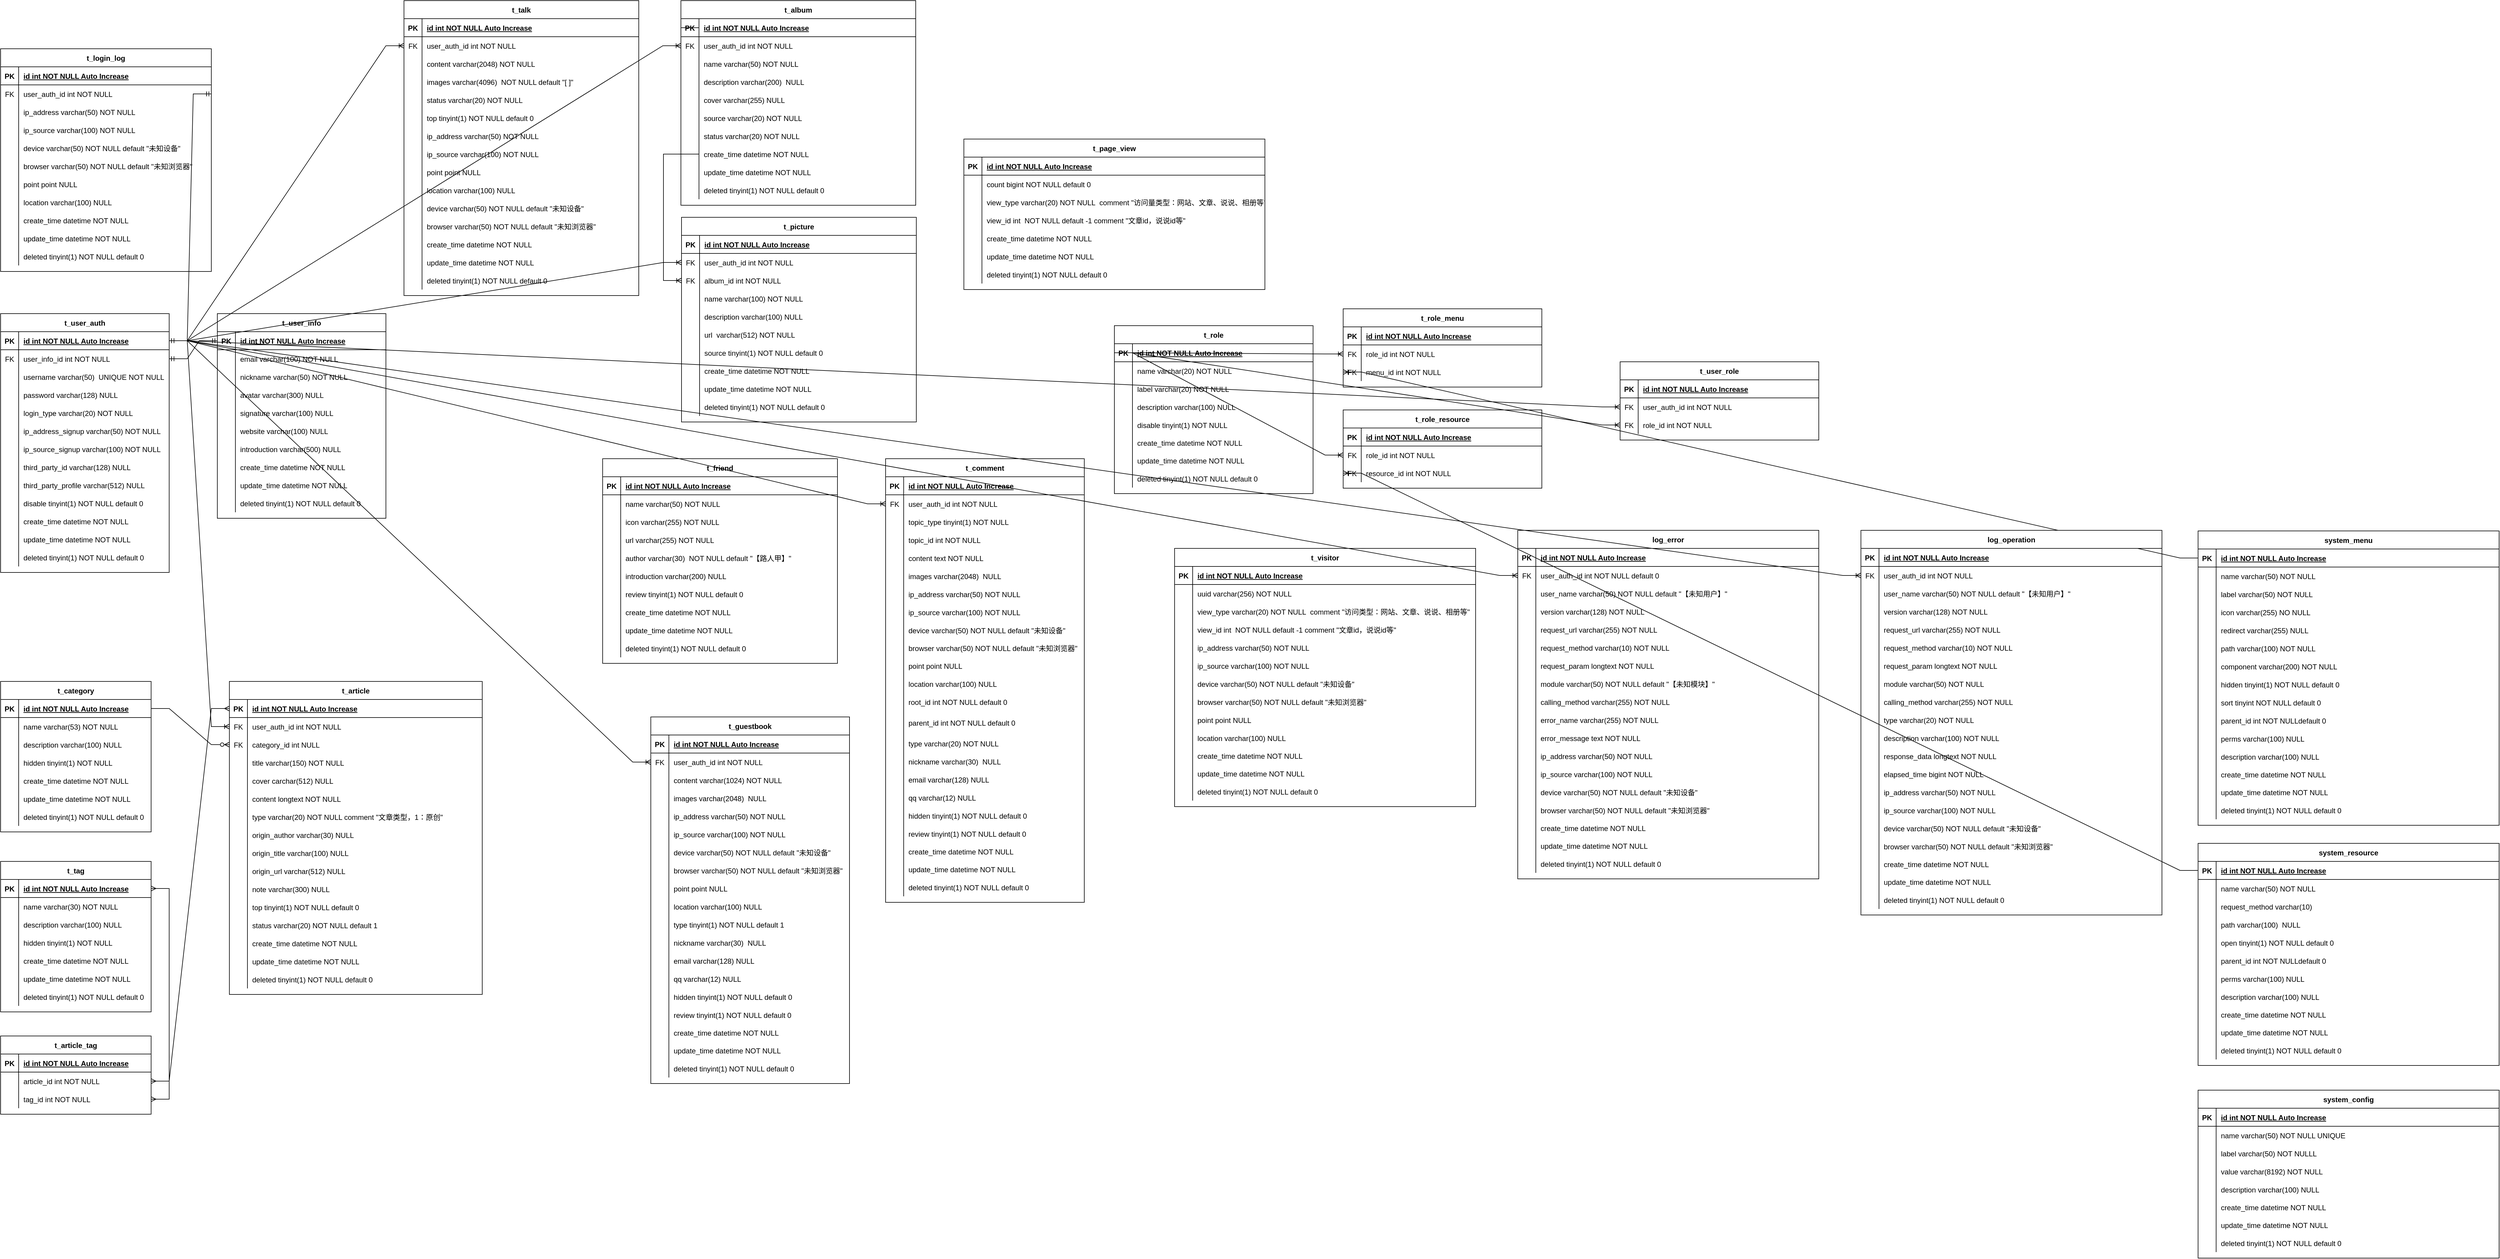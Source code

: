 <mxfile version="21.6.8" type="github">
  <diagram id="R2lEEEUBdFMjLlhIrx00" name="version 1.0">
    <mxGraphModel dx="1050" dy="1642" grid="1" gridSize="10" guides="1" tooltips="1" connect="1" arrows="1" fold="1" page="1" pageScale="1" pageWidth="850" pageHeight="1100" math="0" shadow="0" extFonts="Permanent Marker^https://fonts.googleapis.com/css?family=Permanent+Marker">
      <root>
        <mxCell id="0" />
        <mxCell id="1" parent="0" />
        <mxCell id="C-vyLk0tnHw3VtMMgP7b-23" value="t_category" style="shape=table;startSize=30;container=1;collapsible=1;childLayout=tableLayout;fixedRows=1;rowLines=0;fontStyle=1;align=center;resizeLast=1;" parent="1" vertex="1">
          <mxGeometry x="80" y="101" width="250" height="250" as="geometry">
            <mxRectangle x="120" y="120" width="100" height="30" as="alternateBounds" />
          </mxGeometry>
        </mxCell>
        <mxCell id="C-vyLk0tnHw3VtMMgP7b-24" value="" style="shape=partialRectangle;collapsible=0;dropTarget=0;pointerEvents=0;fillColor=none;points=[[0,0.5],[1,0.5]];portConstraint=eastwest;top=0;left=0;right=0;bottom=1;" parent="C-vyLk0tnHw3VtMMgP7b-23" vertex="1">
          <mxGeometry y="30" width="250" height="30" as="geometry" />
        </mxCell>
        <mxCell id="C-vyLk0tnHw3VtMMgP7b-25" value="PK" style="shape=partialRectangle;overflow=hidden;connectable=0;fillColor=none;top=0;left=0;bottom=0;right=0;fontStyle=1;" parent="C-vyLk0tnHw3VtMMgP7b-24" vertex="1">
          <mxGeometry width="30" height="30" as="geometry">
            <mxRectangle width="30" height="30" as="alternateBounds" />
          </mxGeometry>
        </mxCell>
        <mxCell id="C-vyLk0tnHw3VtMMgP7b-26" value="id int NOT NULL Auto Increase" style="shape=partialRectangle;overflow=hidden;connectable=0;fillColor=none;top=0;left=0;bottom=0;right=0;align=left;spacingLeft=6;fontStyle=5;" parent="C-vyLk0tnHw3VtMMgP7b-24" vertex="1">
          <mxGeometry x="30" width="220" height="30" as="geometry">
            <mxRectangle width="220" height="30" as="alternateBounds" />
          </mxGeometry>
        </mxCell>
        <mxCell id="C-vyLk0tnHw3VtMMgP7b-27" value="" style="shape=partialRectangle;collapsible=0;dropTarget=0;pointerEvents=0;fillColor=none;points=[[0,0.5],[1,0.5]];portConstraint=eastwest;top=0;left=0;right=0;bottom=0;" parent="C-vyLk0tnHw3VtMMgP7b-23" vertex="1">
          <mxGeometry y="60" width="250" height="30" as="geometry" />
        </mxCell>
        <mxCell id="C-vyLk0tnHw3VtMMgP7b-28" value="" style="shape=partialRectangle;overflow=hidden;connectable=0;fillColor=none;top=0;left=0;bottom=0;right=0;" parent="C-vyLk0tnHw3VtMMgP7b-27" vertex="1">
          <mxGeometry width="30" height="30" as="geometry">
            <mxRectangle width="30" height="30" as="alternateBounds" />
          </mxGeometry>
        </mxCell>
        <mxCell id="C-vyLk0tnHw3VtMMgP7b-29" value="name varchar(53) NOT NULL" style="shape=partialRectangle;overflow=hidden;connectable=0;fillColor=none;top=0;left=0;bottom=0;right=0;align=left;spacingLeft=6;" parent="C-vyLk0tnHw3VtMMgP7b-27" vertex="1">
          <mxGeometry x="30" width="220" height="30" as="geometry">
            <mxRectangle width="220" height="30" as="alternateBounds" />
          </mxGeometry>
        </mxCell>
        <mxCell id="agUeYirtp5L_vNt6PPea-8" value="" style="shape=tableRow;horizontal=0;startSize=0;swimlaneHead=0;swimlaneBody=0;fillColor=none;collapsible=0;dropTarget=0;points=[[0,0.5],[1,0.5]];portConstraint=eastwest;top=0;left=0;right=0;bottom=0;" parent="C-vyLk0tnHw3VtMMgP7b-23" vertex="1">
          <mxGeometry y="90" width="250" height="30" as="geometry" />
        </mxCell>
        <mxCell id="agUeYirtp5L_vNt6PPea-9" value="" style="shape=partialRectangle;connectable=0;fillColor=none;top=0;left=0;bottom=0;right=0;editable=1;overflow=hidden;" parent="agUeYirtp5L_vNt6PPea-8" vertex="1">
          <mxGeometry width="30" height="30" as="geometry">
            <mxRectangle width="30" height="30" as="alternateBounds" />
          </mxGeometry>
        </mxCell>
        <mxCell id="agUeYirtp5L_vNt6PPea-10" value="description varchar(100) NULL" style="shape=partialRectangle;connectable=0;fillColor=none;top=0;left=0;bottom=0;right=0;align=left;spacingLeft=6;overflow=hidden;" parent="agUeYirtp5L_vNt6PPea-8" vertex="1">
          <mxGeometry x="30" width="220" height="30" as="geometry">
            <mxRectangle width="220" height="30" as="alternateBounds" />
          </mxGeometry>
        </mxCell>
        <mxCell id="Tg4zFviF3bd_KVBMus24-49" value="" style="shape=tableRow;horizontal=0;startSize=0;swimlaneHead=0;swimlaneBody=0;fillColor=none;collapsible=0;dropTarget=0;points=[[0,0.5],[1,0.5]];portConstraint=eastwest;top=0;left=0;right=0;bottom=0;" parent="C-vyLk0tnHw3VtMMgP7b-23" vertex="1">
          <mxGeometry y="120" width="250" height="30" as="geometry" />
        </mxCell>
        <mxCell id="Tg4zFviF3bd_KVBMus24-50" value="" style="shape=partialRectangle;connectable=0;fillColor=none;top=0;left=0;bottom=0;right=0;editable=1;overflow=hidden;" parent="Tg4zFviF3bd_KVBMus24-49" vertex="1">
          <mxGeometry width="30" height="30" as="geometry">
            <mxRectangle width="30" height="30" as="alternateBounds" />
          </mxGeometry>
        </mxCell>
        <mxCell id="Tg4zFviF3bd_KVBMus24-51" value="hidden tinyint(1) NOT NULL" style="shape=partialRectangle;connectable=0;fillColor=none;top=0;left=0;bottom=0;right=0;align=left;spacingLeft=6;overflow=hidden;" parent="Tg4zFviF3bd_KVBMus24-49" vertex="1">
          <mxGeometry x="30" width="220" height="30" as="geometry">
            <mxRectangle width="220" height="30" as="alternateBounds" />
          </mxGeometry>
        </mxCell>
        <mxCell id="Tg4zFviF3bd_KVBMus24-81" value="" style="shape=tableRow;horizontal=0;startSize=0;swimlaneHead=0;swimlaneBody=0;fillColor=none;collapsible=0;dropTarget=0;points=[[0,0.5],[1,0.5]];portConstraint=eastwest;top=0;left=0;right=0;bottom=0;" parent="C-vyLk0tnHw3VtMMgP7b-23" vertex="1">
          <mxGeometry y="150" width="250" height="30" as="geometry" />
        </mxCell>
        <mxCell id="Tg4zFviF3bd_KVBMus24-82" value="" style="shape=partialRectangle;connectable=0;fillColor=none;top=0;left=0;bottom=0;right=0;editable=1;overflow=hidden;" parent="Tg4zFviF3bd_KVBMus24-81" vertex="1">
          <mxGeometry width="30" height="30" as="geometry">
            <mxRectangle width="30" height="30" as="alternateBounds" />
          </mxGeometry>
        </mxCell>
        <mxCell id="Tg4zFviF3bd_KVBMus24-83" value="create_time datetime NOT NULL" style="shape=partialRectangle;connectable=0;fillColor=none;top=0;left=0;bottom=0;right=0;align=left;spacingLeft=6;overflow=hidden;" parent="Tg4zFviF3bd_KVBMus24-81" vertex="1">
          <mxGeometry x="30" width="220" height="30" as="geometry">
            <mxRectangle width="220" height="30" as="alternateBounds" />
          </mxGeometry>
        </mxCell>
        <mxCell id="Tg4zFviF3bd_KVBMus24-52" value="" style="shape=tableRow;horizontal=0;startSize=0;swimlaneHead=0;swimlaneBody=0;fillColor=none;collapsible=0;dropTarget=0;points=[[0,0.5],[1,0.5]];portConstraint=eastwest;top=0;left=0;right=0;bottom=0;" parent="C-vyLk0tnHw3VtMMgP7b-23" vertex="1">
          <mxGeometry y="180" width="250" height="30" as="geometry" />
        </mxCell>
        <mxCell id="Tg4zFviF3bd_KVBMus24-53" value="" style="shape=partialRectangle;connectable=0;fillColor=none;top=0;left=0;bottom=0;right=0;editable=1;overflow=hidden;" parent="Tg4zFviF3bd_KVBMus24-52" vertex="1">
          <mxGeometry width="30" height="30" as="geometry">
            <mxRectangle width="30" height="30" as="alternateBounds" />
          </mxGeometry>
        </mxCell>
        <mxCell id="Tg4zFviF3bd_KVBMus24-54" value="update_time datetime NOT NULL" style="shape=partialRectangle;connectable=0;fillColor=none;top=0;left=0;bottom=0;right=0;align=left;spacingLeft=6;overflow=hidden;" parent="Tg4zFviF3bd_KVBMus24-52" vertex="1">
          <mxGeometry x="30" width="220" height="30" as="geometry">
            <mxRectangle width="220" height="30" as="alternateBounds" />
          </mxGeometry>
        </mxCell>
        <mxCell id="Tg4zFviF3bd_KVBMus24-58" value="" style="shape=tableRow;horizontal=0;startSize=0;swimlaneHead=0;swimlaneBody=0;fillColor=none;collapsible=0;dropTarget=0;points=[[0,0.5],[1,0.5]];portConstraint=eastwest;top=0;left=0;right=0;bottom=0;" parent="C-vyLk0tnHw3VtMMgP7b-23" vertex="1">
          <mxGeometry y="210" width="250" height="30" as="geometry" />
        </mxCell>
        <mxCell id="Tg4zFviF3bd_KVBMus24-59" value="" style="shape=partialRectangle;connectable=0;fillColor=none;top=0;left=0;bottom=0;right=0;editable=1;overflow=hidden;" parent="Tg4zFviF3bd_KVBMus24-58" vertex="1">
          <mxGeometry width="30" height="30" as="geometry">
            <mxRectangle width="30" height="30" as="alternateBounds" />
          </mxGeometry>
        </mxCell>
        <mxCell id="Tg4zFviF3bd_KVBMus24-60" value="deleted tinyint(1) NOT NULL default 0" style="shape=partialRectangle;connectable=0;fillColor=none;top=0;left=0;bottom=0;right=0;align=left;spacingLeft=6;overflow=hidden;" parent="Tg4zFviF3bd_KVBMus24-58" vertex="1">
          <mxGeometry x="30" width="220" height="30" as="geometry">
            <mxRectangle width="220" height="30" as="alternateBounds" />
          </mxGeometry>
        </mxCell>
        <mxCell id="Tg4zFviF3bd_KVBMus24-84" value="t_tag" style="shape=table;startSize=30;container=1;collapsible=1;childLayout=tableLayout;fixedRows=1;rowLines=0;fontStyle=1;align=center;resizeLast=1;" parent="1" vertex="1">
          <mxGeometry x="80" y="400" width="250" height="250" as="geometry">
            <mxRectangle x="120" y="120" width="100" height="30" as="alternateBounds" />
          </mxGeometry>
        </mxCell>
        <mxCell id="Tg4zFviF3bd_KVBMus24-85" value="" style="shape=partialRectangle;collapsible=0;dropTarget=0;pointerEvents=0;fillColor=none;points=[[0,0.5],[1,0.5]];portConstraint=eastwest;top=0;left=0;right=0;bottom=1;" parent="Tg4zFviF3bd_KVBMus24-84" vertex="1">
          <mxGeometry y="30" width="250" height="30" as="geometry" />
        </mxCell>
        <mxCell id="Tg4zFviF3bd_KVBMus24-86" value="PK" style="shape=partialRectangle;overflow=hidden;connectable=0;fillColor=none;top=0;left=0;bottom=0;right=0;fontStyle=1;" parent="Tg4zFviF3bd_KVBMus24-85" vertex="1">
          <mxGeometry width="30" height="30" as="geometry">
            <mxRectangle width="30" height="30" as="alternateBounds" />
          </mxGeometry>
        </mxCell>
        <mxCell id="Tg4zFviF3bd_KVBMus24-87" value="id int NOT NULL Auto Increase" style="shape=partialRectangle;overflow=hidden;connectable=0;fillColor=none;top=0;left=0;bottom=0;right=0;align=left;spacingLeft=6;fontStyle=5;" parent="Tg4zFviF3bd_KVBMus24-85" vertex="1">
          <mxGeometry x="30" width="220" height="30" as="geometry">
            <mxRectangle width="220" height="30" as="alternateBounds" />
          </mxGeometry>
        </mxCell>
        <mxCell id="Tg4zFviF3bd_KVBMus24-88" value="" style="shape=partialRectangle;collapsible=0;dropTarget=0;pointerEvents=0;fillColor=none;points=[[0,0.5],[1,0.5]];portConstraint=eastwest;top=0;left=0;right=0;bottom=0;" parent="Tg4zFviF3bd_KVBMus24-84" vertex="1">
          <mxGeometry y="60" width="250" height="30" as="geometry" />
        </mxCell>
        <mxCell id="Tg4zFviF3bd_KVBMus24-89" value="" style="shape=partialRectangle;overflow=hidden;connectable=0;fillColor=none;top=0;left=0;bottom=0;right=0;" parent="Tg4zFviF3bd_KVBMus24-88" vertex="1">
          <mxGeometry width="30" height="30" as="geometry">
            <mxRectangle width="30" height="30" as="alternateBounds" />
          </mxGeometry>
        </mxCell>
        <mxCell id="Tg4zFviF3bd_KVBMus24-90" value="name varchar(30) NOT NULL" style="shape=partialRectangle;overflow=hidden;connectable=0;fillColor=none;top=0;left=0;bottom=0;right=0;align=left;spacingLeft=6;" parent="Tg4zFviF3bd_KVBMus24-88" vertex="1">
          <mxGeometry x="30" width="220" height="30" as="geometry">
            <mxRectangle width="220" height="30" as="alternateBounds" />
          </mxGeometry>
        </mxCell>
        <mxCell id="agUeYirtp5L_vNt6PPea-14" value="" style="shape=tableRow;horizontal=0;startSize=0;swimlaneHead=0;swimlaneBody=0;fillColor=none;collapsible=0;dropTarget=0;points=[[0,0.5],[1,0.5]];portConstraint=eastwest;top=0;left=0;right=0;bottom=0;" parent="Tg4zFviF3bd_KVBMus24-84" vertex="1">
          <mxGeometry y="90" width="250" height="30" as="geometry" />
        </mxCell>
        <mxCell id="agUeYirtp5L_vNt6PPea-15" value="" style="shape=partialRectangle;connectable=0;fillColor=none;top=0;left=0;bottom=0;right=0;editable=1;overflow=hidden;" parent="agUeYirtp5L_vNt6PPea-14" vertex="1">
          <mxGeometry width="30" height="30" as="geometry">
            <mxRectangle width="30" height="30" as="alternateBounds" />
          </mxGeometry>
        </mxCell>
        <mxCell id="agUeYirtp5L_vNt6PPea-16" value="description varchar(100) NULL" style="shape=partialRectangle;connectable=0;fillColor=none;top=0;left=0;bottom=0;right=0;align=left;spacingLeft=6;overflow=hidden;" parent="agUeYirtp5L_vNt6PPea-14" vertex="1">
          <mxGeometry x="30" width="220" height="30" as="geometry">
            <mxRectangle width="220" height="30" as="alternateBounds" />
          </mxGeometry>
        </mxCell>
        <mxCell id="Tg4zFviF3bd_KVBMus24-91" value="" style="shape=tableRow;horizontal=0;startSize=0;swimlaneHead=0;swimlaneBody=0;fillColor=none;collapsible=0;dropTarget=0;points=[[0,0.5],[1,0.5]];portConstraint=eastwest;top=0;left=0;right=0;bottom=0;" parent="Tg4zFviF3bd_KVBMus24-84" vertex="1">
          <mxGeometry y="120" width="250" height="30" as="geometry" />
        </mxCell>
        <mxCell id="Tg4zFviF3bd_KVBMus24-92" value="" style="shape=partialRectangle;connectable=0;fillColor=none;top=0;left=0;bottom=0;right=0;editable=1;overflow=hidden;" parent="Tg4zFviF3bd_KVBMus24-91" vertex="1">
          <mxGeometry width="30" height="30" as="geometry">
            <mxRectangle width="30" height="30" as="alternateBounds" />
          </mxGeometry>
        </mxCell>
        <mxCell id="Tg4zFviF3bd_KVBMus24-93" value="hidden tinyint(1) NOT NULL" style="shape=partialRectangle;connectable=0;fillColor=none;top=0;left=0;bottom=0;right=0;align=left;spacingLeft=6;overflow=hidden;" parent="Tg4zFviF3bd_KVBMus24-91" vertex="1">
          <mxGeometry x="30" width="220" height="30" as="geometry">
            <mxRectangle width="220" height="30" as="alternateBounds" />
          </mxGeometry>
        </mxCell>
        <mxCell id="Tg4zFviF3bd_KVBMus24-97" value="" style="shape=tableRow;horizontal=0;startSize=0;swimlaneHead=0;swimlaneBody=0;fillColor=none;collapsible=0;dropTarget=0;points=[[0,0.5],[1,0.5]];portConstraint=eastwest;top=0;left=0;right=0;bottom=0;" parent="Tg4zFviF3bd_KVBMus24-84" vertex="1">
          <mxGeometry y="150" width="250" height="30" as="geometry" />
        </mxCell>
        <mxCell id="Tg4zFviF3bd_KVBMus24-98" value="" style="shape=partialRectangle;connectable=0;fillColor=none;top=0;left=0;bottom=0;right=0;editable=1;overflow=hidden;" parent="Tg4zFviF3bd_KVBMus24-97" vertex="1">
          <mxGeometry width="30" height="30" as="geometry">
            <mxRectangle width="30" height="30" as="alternateBounds" />
          </mxGeometry>
        </mxCell>
        <mxCell id="Tg4zFviF3bd_KVBMus24-99" value="create_time datetime NOT NULL" style="shape=partialRectangle;connectable=0;fillColor=none;top=0;left=0;bottom=0;right=0;align=left;spacingLeft=6;overflow=hidden;" parent="Tg4zFviF3bd_KVBMus24-97" vertex="1">
          <mxGeometry x="30" width="220" height="30" as="geometry">
            <mxRectangle width="220" height="30" as="alternateBounds" />
          </mxGeometry>
        </mxCell>
        <mxCell id="Tg4zFviF3bd_KVBMus24-100" value="" style="shape=tableRow;horizontal=0;startSize=0;swimlaneHead=0;swimlaneBody=0;fillColor=none;collapsible=0;dropTarget=0;points=[[0,0.5],[1,0.5]];portConstraint=eastwest;top=0;left=0;right=0;bottom=0;" parent="Tg4zFviF3bd_KVBMus24-84" vertex="1">
          <mxGeometry y="180" width="250" height="30" as="geometry" />
        </mxCell>
        <mxCell id="Tg4zFviF3bd_KVBMus24-101" value="" style="shape=partialRectangle;connectable=0;fillColor=none;top=0;left=0;bottom=0;right=0;editable=1;overflow=hidden;" parent="Tg4zFviF3bd_KVBMus24-100" vertex="1">
          <mxGeometry width="30" height="30" as="geometry">
            <mxRectangle width="30" height="30" as="alternateBounds" />
          </mxGeometry>
        </mxCell>
        <mxCell id="Tg4zFviF3bd_KVBMus24-102" value="update_time datetime NOT NULL" style="shape=partialRectangle;connectable=0;fillColor=none;top=0;left=0;bottom=0;right=0;align=left;spacingLeft=6;overflow=hidden;" parent="Tg4zFviF3bd_KVBMus24-100" vertex="1">
          <mxGeometry x="30" width="220" height="30" as="geometry">
            <mxRectangle width="220" height="30" as="alternateBounds" />
          </mxGeometry>
        </mxCell>
        <mxCell id="Tg4zFviF3bd_KVBMus24-103" value="" style="shape=tableRow;horizontal=0;startSize=0;swimlaneHead=0;swimlaneBody=0;fillColor=none;collapsible=0;dropTarget=0;points=[[0,0.5],[1,0.5]];portConstraint=eastwest;top=0;left=0;right=0;bottom=0;" parent="Tg4zFviF3bd_KVBMus24-84" vertex="1">
          <mxGeometry y="210" width="250" height="30" as="geometry" />
        </mxCell>
        <mxCell id="Tg4zFviF3bd_KVBMus24-104" value="" style="shape=partialRectangle;connectable=0;fillColor=none;top=0;left=0;bottom=0;right=0;editable=1;overflow=hidden;" parent="Tg4zFviF3bd_KVBMus24-103" vertex="1">
          <mxGeometry width="30" height="30" as="geometry">
            <mxRectangle width="30" height="30" as="alternateBounds" />
          </mxGeometry>
        </mxCell>
        <mxCell id="Tg4zFviF3bd_KVBMus24-105" value="deleted tinyint(1) NOT NULL default 0" style="shape=partialRectangle;connectable=0;fillColor=none;top=0;left=0;bottom=0;right=0;align=left;spacingLeft=6;overflow=hidden;" parent="Tg4zFviF3bd_KVBMus24-103" vertex="1">
          <mxGeometry x="30" width="220" height="30" as="geometry">
            <mxRectangle width="220" height="30" as="alternateBounds" />
          </mxGeometry>
        </mxCell>
        <mxCell id="Tg4zFviF3bd_KVBMus24-106" value="t_article" style="shape=table;startSize=30;container=1;collapsible=1;childLayout=tableLayout;fixedRows=1;rowLines=0;fontStyle=1;align=center;resizeLast=1;" parent="1" vertex="1">
          <mxGeometry x="460" y="101" width="420" height="520" as="geometry">
            <mxRectangle x="120" y="120" width="100" height="30" as="alternateBounds" />
          </mxGeometry>
        </mxCell>
        <mxCell id="Tg4zFviF3bd_KVBMus24-107" value="" style="shape=partialRectangle;collapsible=0;dropTarget=0;pointerEvents=0;fillColor=none;points=[[0,0.5],[1,0.5]];portConstraint=eastwest;top=0;left=0;right=0;bottom=1;" parent="Tg4zFviF3bd_KVBMus24-106" vertex="1">
          <mxGeometry y="30" width="420" height="30" as="geometry" />
        </mxCell>
        <mxCell id="Tg4zFviF3bd_KVBMus24-108" value="PK" style="shape=partialRectangle;overflow=hidden;connectable=0;fillColor=none;top=0;left=0;bottom=0;right=0;fontStyle=1;" parent="Tg4zFviF3bd_KVBMus24-107" vertex="1">
          <mxGeometry width="30" height="30" as="geometry">
            <mxRectangle width="30" height="30" as="alternateBounds" />
          </mxGeometry>
        </mxCell>
        <mxCell id="Tg4zFviF3bd_KVBMus24-109" value="id int NOT NULL Auto Increase" style="shape=partialRectangle;overflow=hidden;connectable=0;fillColor=none;top=0;left=0;bottom=0;right=0;align=left;spacingLeft=6;fontStyle=5;" parent="Tg4zFviF3bd_KVBMus24-107" vertex="1">
          <mxGeometry x="30" width="390" height="30" as="geometry">
            <mxRectangle width="390" height="30" as="alternateBounds" />
          </mxGeometry>
        </mxCell>
        <mxCell id="Tg4zFviF3bd_KVBMus24-128" value="" style="shape=tableRow;horizontal=0;startSize=0;swimlaneHead=0;swimlaneBody=0;fillColor=none;collapsible=0;dropTarget=0;points=[[0,0.5],[1,0.5]];portConstraint=eastwest;top=0;left=0;right=0;bottom=0;" parent="Tg4zFviF3bd_KVBMus24-106" vertex="1">
          <mxGeometry y="60" width="420" height="30" as="geometry" />
        </mxCell>
        <mxCell id="Tg4zFviF3bd_KVBMus24-129" value="FK" style="shape=partialRectangle;connectable=0;fillColor=none;top=0;left=0;bottom=0;right=0;editable=1;overflow=hidden;" parent="Tg4zFviF3bd_KVBMus24-128" vertex="1">
          <mxGeometry width="30" height="30" as="geometry">
            <mxRectangle width="30" height="30" as="alternateBounds" />
          </mxGeometry>
        </mxCell>
        <mxCell id="Tg4zFviF3bd_KVBMus24-130" value="user_auth_id int NOT NULL" style="shape=partialRectangle;connectable=0;fillColor=none;top=0;left=0;bottom=0;right=0;align=left;spacingLeft=6;overflow=hidden;" parent="Tg4zFviF3bd_KVBMus24-128" vertex="1">
          <mxGeometry x="30" width="390" height="30" as="geometry">
            <mxRectangle width="390" height="30" as="alternateBounds" />
          </mxGeometry>
        </mxCell>
        <mxCell id="Tg4zFviF3bd_KVBMus24-131" value="" style="shape=tableRow;horizontal=0;startSize=0;swimlaneHead=0;swimlaneBody=0;fillColor=none;collapsible=0;dropTarget=0;points=[[0,0.5],[1,0.5]];portConstraint=eastwest;top=0;left=0;right=0;bottom=0;" parent="Tg4zFviF3bd_KVBMus24-106" vertex="1">
          <mxGeometry y="90" width="420" height="30" as="geometry" />
        </mxCell>
        <mxCell id="Tg4zFviF3bd_KVBMus24-132" value="FK" style="shape=partialRectangle;connectable=0;fillColor=none;top=0;left=0;bottom=0;right=0;editable=1;overflow=hidden;" parent="Tg4zFviF3bd_KVBMus24-131" vertex="1">
          <mxGeometry width="30" height="30" as="geometry">
            <mxRectangle width="30" height="30" as="alternateBounds" />
          </mxGeometry>
        </mxCell>
        <mxCell id="Tg4zFviF3bd_KVBMus24-133" value="category_id int NULL" style="shape=partialRectangle;connectable=0;fillColor=none;top=0;left=0;bottom=0;right=0;align=left;spacingLeft=6;overflow=hidden;" parent="Tg4zFviF3bd_KVBMus24-131" vertex="1">
          <mxGeometry x="30" width="390" height="30" as="geometry">
            <mxRectangle width="390" height="30" as="alternateBounds" />
          </mxGeometry>
        </mxCell>
        <mxCell id="Tg4zFviF3bd_KVBMus24-110" value="" style="shape=partialRectangle;collapsible=0;dropTarget=0;pointerEvents=0;fillColor=none;points=[[0,0.5],[1,0.5]];portConstraint=eastwest;top=0;left=0;right=0;bottom=0;" parent="Tg4zFviF3bd_KVBMus24-106" vertex="1">
          <mxGeometry y="120" width="420" height="30" as="geometry" />
        </mxCell>
        <mxCell id="Tg4zFviF3bd_KVBMus24-111" value="" style="shape=partialRectangle;overflow=hidden;connectable=0;fillColor=none;top=0;left=0;bottom=0;right=0;" parent="Tg4zFviF3bd_KVBMus24-110" vertex="1">
          <mxGeometry width="30" height="30" as="geometry">
            <mxRectangle width="30" height="30" as="alternateBounds" />
          </mxGeometry>
        </mxCell>
        <mxCell id="Tg4zFviF3bd_KVBMus24-112" value="title varchar(150) NOT NULL" style="shape=partialRectangle;overflow=hidden;connectable=0;fillColor=none;top=0;left=0;bottom=0;right=0;align=left;spacingLeft=6;" parent="Tg4zFviF3bd_KVBMus24-110" vertex="1">
          <mxGeometry x="30" width="390" height="30" as="geometry">
            <mxRectangle width="390" height="30" as="alternateBounds" />
          </mxGeometry>
        </mxCell>
        <mxCell id="Tg4zFviF3bd_KVBMus24-134" value="" style="shape=tableRow;horizontal=0;startSize=0;swimlaneHead=0;swimlaneBody=0;fillColor=none;collapsible=0;dropTarget=0;points=[[0,0.5],[1,0.5]];portConstraint=eastwest;top=0;left=0;right=0;bottom=0;" parent="Tg4zFviF3bd_KVBMus24-106" vertex="1">
          <mxGeometry y="150" width="420" height="30" as="geometry" />
        </mxCell>
        <mxCell id="Tg4zFviF3bd_KVBMus24-135" value="" style="shape=partialRectangle;connectable=0;fillColor=none;top=0;left=0;bottom=0;right=0;editable=1;overflow=hidden;" parent="Tg4zFviF3bd_KVBMus24-134" vertex="1">
          <mxGeometry width="30" height="30" as="geometry">
            <mxRectangle width="30" height="30" as="alternateBounds" />
          </mxGeometry>
        </mxCell>
        <mxCell id="Tg4zFviF3bd_KVBMus24-136" value="cover carchar(512) NULL" style="shape=partialRectangle;connectable=0;fillColor=none;top=0;left=0;bottom=0;right=0;align=left;spacingLeft=6;overflow=hidden;" parent="Tg4zFviF3bd_KVBMus24-134" vertex="1">
          <mxGeometry x="30" width="390" height="30" as="geometry">
            <mxRectangle width="390" height="30" as="alternateBounds" />
          </mxGeometry>
        </mxCell>
        <mxCell id="Tg4zFviF3bd_KVBMus24-137" value="" style="shape=tableRow;horizontal=0;startSize=0;swimlaneHead=0;swimlaneBody=0;fillColor=none;collapsible=0;dropTarget=0;points=[[0,0.5],[1,0.5]];portConstraint=eastwest;top=0;left=0;right=0;bottom=0;" parent="Tg4zFviF3bd_KVBMus24-106" vertex="1">
          <mxGeometry y="180" width="420" height="30" as="geometry" />
        </mxCell>
        <mxCell id="Tg4zFviF3bd_KVBMus24-138" value="" style="shape=partialRectangle;connectable=0;fillColor=none;top=0;left=0;bottom=0;right=0;editable=1;overflow=hidden;" parent="Tg4zFviF3bd_KVBMus24-137" vertex="1">
          <mxGeometry width="30" height="30" as="geometry">
            <mxRectangle width="30" height="30" as="alternateBounds" />
          </mxGeometry>
        </mxCell>
        <mxCell id="Tg4zFviF3bd_KVBMus24-139" value="content longtext NOT NULL" style="shape=partialRectangle;connectable=0;fillColor=none;top=0;left=0;bottom=0;right=0;align=left;spacingLeft=6;overflow=hidden;" parent="Tg4zFviF3bd_KVBMus24-137" vertex="1">
          <mxGeometry x="30" width="390" height="30" as="geometry">
            <mxRectangle width="390" height="30" as="alternateBounds" />
          </mxGeometry>
        </mxCell>
        <mxCell id="Tg4zFviF3bd_KVBMus24-140" value="" style="shape=tableRow;horizontal=0;startSize=0;swimlaneHead=0;swimlaneBody=0;fillColor=none;collapsible=0;dropTarget=0;points=[[0,0.5],[1,0.5]];portConstraint=eastwest;top=0;left=0;right=0;bottom=0;" parent="Tg4zFviF3bd_KVBMus24-106" vertex="1">
          <mxGeometry y="210" width="420" height="30" as="geometry" />
        </mxCell>
        <mxCell id="Tg4zFviF3bd_KVBMus24-141" value="" style="shape=partialRectangle;connectable=0;fillColor=none;top=0;left=0;bottom=0;right=0;editable=1;overflow=hidden;" parent="Tg4zFviF3bd_KVBMus24-140" vertex="1">
          <mxGeometry width="30" height="30" as="geometry">
            <mxRectangle width="30" height="30" as="alternateBounds" />
          </mxGeometry>
        </mxCell>
        <mxCell id="Tg4zFviF3bd_KVBMus24-142" value="type varchar(20) NOT NULL comment &quot;文章类型，1：原创&quot;" style="shape=partialRectangle;connectable=0;fillColor=none;top=0;left=0;bottom=0;right=0;align=left;spacingLeft=6;overflow=hidden;" parent="Tg4zFviF3bd_KVBMus24-140" vertex="1">
          <mxGeometry x="30" width="390" height="30" as="geometry">
            <mxRectangle width="390" height="30" as="alternateBounds" />
          </mxGeometry>
        </mxCell>
        <mxCell id="Tg4zFviF3bd_KVBMus24-143" value="" style="shape=tableRow;horizontal=0;startSize=0;swimlaneHead=0;swimlaneBody=0;fillColor=none;collapsible=0;dropTarget=0;points=[[0,0.5],[1,0.5]];portConstraint=eastwest;top=0;left=0;right=0;bottom=0;" parent="Tg4zFviF3bd_KVBMus24-106" vertex="1">
          <mxGeometry y="240" width="420" height="30" as="geometry" />
        </mxCell>
        <mxCell id="Tg4zFviF3bd_KVBMus24-144" value="" style="shape=partialRectangle;connectable=0;fillColor=none;top=0;left=0;bottom=0;right=0;editable=1;overflow=hidden;" parent="Tg4zFviF3bd_KVBMus24-143" vertex="1">
          <mxGeometry width="30" height="30" as="geometry">
            <mxRectangle width="30" height="30" as="alternateBounds" />
          </mxGeometry>
        </mxCell>
        <mxCell id="Tg4zFviF3bd_KVBMus24-145" value="origin_author varchar(30) NULL" style="shape=partialRectangle;connectable=0;fillColor=none;top=0;left=0;bottom=0;right=0;align=left;spacingLeft=6;overflow=hidden;" parent="Tg4zFviF3bd_KVBMus24-143" vertex="1">
          <mxGeometry x="30" width="390" height="30" as="geometry">
            <mxRectangle width="390" height="30" as="alternateBounds" />
          </mxGeometry>
        </mxCell>
        <mxCell id="Tg4zFviF3bd_KVBMus24-146" value="" style="shape=tableRow;horizontal=0;startSize=0;swimlaneHead=0;swimlaneBody=0;fillColor=none;collapsible=0;dropTarget=0;points=[[0,0.5],[1,0.5]];portConstraint=eastwest;top=0;left=0;right=0;bottom=0;" parent="Tg4zFviF3bd_KVBMus24-106" vertex="1">
          <mxGeometry y="270" width="420" height="30" as="geometry" />
        </mxCell>
        <mxCell id="Tg4zFviF3bd_KVBMus24-147" value="" style="shape=partialRectangle;connectable=0;fillColor=none;top=0;left=0;bottom=0;right=0;editable=1;overflow=hidden;" parent="Tg4zFviF3bd_KVBMus24-146" vertex="1">
          <mxGeometry width="30" height="30" as="geometry">
            <mxRectangle width="30" height="30" as="alternateBounds" />
          </mxGeometry>
        </mxCell>
        <mxCell id="Tg4zFviF3bd_KVBMus24-148" value="origin_title varchar(100) NULL" style="shape=partialRectangle;connectable=0;fillColor=none;top=0;left=0;bottom=0;right=0;align=left;spacingLeft=6;overflow=hidden;" parent="Tg4zFviF3bd_KVBMus24-146" vertex="1">
          <mxGeometry x="30" width="390" height="30" as="geometry">
            <mxRectangle width="390" height="30" as="alternateBounds" />
          </mxGeometry>
        </mxCell>
        <mxCell id="Tg4zFviF3bd_KVBMus24-149" value="" style="shape=tableRow;horizontal=0;startSize=0;swimlaneHead=0;swimlaneBody=0;fillColor=none;collapsible=0;dropTarget=0;points=[[0,0.5],[1,0.5]];portConstraint=eastwest;top=0;left=0;right=0;bottom=0;" parent="Tg4zFviF3bd_KVBMus24-106" vertex="1">
          <mxGeometry y="300" width="420" height="30" as="geometry" />
        </mxCell>
        <mxCell id="Tg4zFviF3bd_KVBMus24-150" value="" style="shape=partialRectangle;connectable=0;fillColor=none;top=0;left=0;bottom=0;right=0;editable=1;overflow=hidden;" parent="Tg4zFviF3bd_KVBMus24-149" vertex="1">
          <mxGeometry width="30" height="30" as="geometry">
            <mxRectangle width="30" height="30" as="alternateBounds" />
          </mxGeometry>
        </mxCell>
        <mxCell id="Tg4zFviF3bd_KVBMus24-151" value="origin_url varchar(512) NULL" style="shape=partialRectangle;connectable=0;fillColor=none;top=0;left=0;bottom=0;right=0;align=left;spacingLeft=6;overflow=hidden;" parent="Tg4zFviF3bd_KVBMus24-149" vertex="1">
          <mxGeometry x="30" width="390" height="30" as="geometry">
            <mxRectangle width="390" height="30" as="alternateBounds" />
          </mxGeometry>
        </mxCell>
        <mxCell id="Tg4zFviF3bd_KVBMus24-152" value="" style="shape=tableRow;horizontal=0;startSize=0;swimlaneHead=0;swimlaneBody=0;fillColor=none;collapsible=0;dropTarget=0;points=[[0,0.5],[1,0.5]];portConstraint=eastwest;top=0;left=0;right=0;bottom=0;" parent="Tg4zFviF3bd_KVBMus24-106" vertex="1">
          <mxGeometry y="330" width="420" height="30" as="geometry" />
        </mxCell>
        <mxCell id="Tg4zFviF3bd_KVBMus24-153" value="" style="shape=partialRectangle;connectable=0;fillColor=none;top=0;left=0;bottom=0;right=0;editable=1;overflow=hidden;" parent="Tg4zFviF3bd_KVBMus24-152" vertex="1">
          <mxGeometry width="30" height="30" as="geometry">
            <mxRectangle width="30" height="30" as="alternateBounds" />
          </mxGeometry>
        </mxCell>
        <mxCell id="Tg4zFviF3bd_KVBMus24-154" value="note varchar(300) NULL" style="shape=partialRectangle;connectable=0;fillColor=none;top=0;left=0;bottom=0;right=0;align=left;spacingLeft=6;overflow=hidden;" parent="Tg4zFviF3bd_KVBMus24-152" vertex="1">
          <mxGeometry x="30" width="390" height="30" as="geometry">
            <mxRectangle width="390" height="30" as="alternateBounds" />
          </mxGeometry>
        </mxCell>
        <mxCell id="Tg4zFviF3bd_KVBMus24-158" value="" style="shape=tableRow;horizontal=0;startSize=0;swimlaneHead=0;swimlaneBody=0;fillColor=none;collapsible=0;dropTarget=0;points=[[0,0.5],[1,0.5]];portConstraint=eastwest;top=0;left=0;right=0;bottom=0;" parent="Tg4zFviF3bd_KVBMus24-106" vertex="1">
          <mxGeometry y="360" width="420" height="30" as="geometry" />
        </mxCell>
        <mxCell id="Tg4zFviF3bd_KVBMus24-159" value="" style="shape=partialRectangle;connectable=0;fillColor=none;top=0;left=0;bottom=0;right=0;editable=1;overflow=hidden;" parent="Tg4zFviF3bd_KVBMus24-158" vertex="1">
          <mxGeometry width="30" height="30" as="geometry">
            <mxRectangle width="30" height="30" as="alternateBounds" />
          </mxGeometry>
        </mxCell>
        <mxCell id="Tg4zFviF3bd_KVBMus24-160" value="top tinyint(1) NOT NULL default 0" style="shape=partialRectangle;connectable=0;fillColor=none;top=0;left=0;bottom=0;right=0;align=left;spacingLeft=6;overflow=hidden;" parent="Tg4zFviF3bd_KVBMus24-158" vertex="1">
          <mxGeometry x="30" width="390" height="30" as="geometry">
            <mxRectangle width="390" height="30" as="alternateBounds" />
          </mxGeometry>
        </mxCell>
        <mxCell id="Tg4zFviF3bd_KVBMus24-155" value="" style="shape=tableRow;horizontal=0;startSize=0;swimlaneHead=0;swimlaneBody=0;fillColor=none;collapsible=0;dropTarget=0;points=[[0,0.5],[1,0.5]];portConstraint=eastwest;top=0;left=0;right=0;bottom=0;" parent="Tg4zFviF3bd_KVBMus24-106" vertex="1">
          <mxGeometry y="390" width="420" height="30" as="geometry" />
        </mxCell>
        <mxCell id="Tg4zFviF3bd_KVBMus24-156" value="" style="shape=partialRectangle;connectable=0;fillColor=none;top=0;left=0;bottom=0;right=0;editable=1;overflow=hidden;" parent="Tg4zFviF3bd_KVBMus24-155" vertex="1">
          <mxGeometry width="30" height="30" as="geometry">
            <mxRectangle width="30" height="30" as="alternateBounds" />
          </mxGeometry>
        </mxCell>
        <mxCell id="Tg4zFviF3bd_KVBMus24-157" value="status varchar(20) NOT NULL default 1" style="shape=partialRectangle;connectable=0;fillColor=none;top=0;left=0;bottom=0;right=0;align=left;spacingLeft=6;overflow=hidden;" parent="Tg4zFviF3bd_KVBMus24-155" vertex="1">
          <mxGeometry x="30" width="390" height="30" as="geometry">
            <mxRectangle width="390" height="30" as="alternateBounds" />
          </mxGeometry>
        </mxCell>
        <mxCell id="Tg4zFviF3bd_KVBMus24-113" value="" style="shape=tableRow;horizontal=0;startSize=0;swimlaneHead=0;swimlaneBody=0;fillColor=none;collapsible=0;dropTarget=0;points=[[0,0.5],[1,0.5]];portConstraint=eastwest;top=0;left=0;right=0;bottom=0;" parent="Tg4zFviF3bd_KVBMus24-106" vertex="1">
          <mxGeometry y="420" width="420" height="30" as="geometry" />
        </mxCell>
        <mxCell id="Tg4zFviF3bd_KVBMus24-114" value="" style="shape=partialRectangle;connectable=0;fillColor=none;top=0;left=0;bottom=0;right=0;editable=1;overflow=hidden;" parent="Tg4zFviF3bd_KVBMus24-113" vertex="1">
          <mxGeometry width="30" height="30" as="geometry">
            <mxRectangle width="30" height="30" as="alternateBounds" />
          </mxGeometry>
        </mxCell>
        <mxCell id="Tg4zFviF3bd_KVBMus24-115" value="create_time datetime NOT NULL" style="shape=partialRectangle;connectable=0;fillColor=none;top=0;left=0;bottom=0;right=0;align=left;spacingLeft=6;overflow=hidden;" parent="Tg4zFviF3bd_KVBMus24-113" vertex="1">
          <mxGeometry x="30" width="390" height="30" as="geometry">
            <mxRectangle width="390" height="30" as="alternateBounds" />
          </mxGeometry>
        </mxCell>
        <mxCell id="Tg4zFviF3bd_KVBMus24-122" value="" style="shape=tableRow;horizontal=0;startSize=0;swimlaneHead=0;swimlaneBody=0;fillColor=none;collapsible=0;dropTarget=0;points=[[0,0.5],[1,0.5]];portConstraint=eastwest;top=0;left=0;right=0;bottom=0;" parent="Tg4zFviF3bd_KVBMus24-106" vertex="1">
          <mxGeometry y="450" width="420" height="30" as="geometry" />
        </mxCell>
        <mxCell id="Tg4zFviF3bd_KVBMus24-123" value="" style="shape=partialRectangle;connectable=0;fillColor=none;top=0;left=0;bottom=0;right=0;editable=1;overflow=hidden;" parent="Tg4zFviF3bd_KVBMus24-122" vertex="1">
          <mxGeometry width="30" height="30" as="geometry">
            <mxRectangle width="30" height="30" as="alternateBounds" />
          </mxGeometry>
        </mxCell>
        <mxCell id="Tg4zFviF3bd_KVBMus24-124" value="update_time datetime NOT NULL" style="shape=partialRectangle;connectable=0;fillColor=none;top=0;left=0;bottom=0;right=0;align=left;spacingLeft=6;overflow=hidden;" parent="Tg4zFviF3bd_KVBMus24-122" vertex="1">
          <mxGeometry x="30" width="390" height="30" as="geometry">
            <mxRectangle width="390" height="30" as="alternateBounds" />
          </mxGeometry>
        </mxCell>
        <mxCell id="Tg4zFviF3bd_KVBMus24-125" value="" style="shape=tableRow;horizontal=0;startSize=0;swimlaneHead=0;swimlaneBody=0;fillColor=none;collapsible=0;dropTarget=0;points=[[0,0.5],[1,0.5]];portConstraint=eastwest;top=0;left=0;right=0;bottom=0;" parent="Tg4zFviF3bd_KVBMus24-106" vertex="1">
          <mxGeometry y="480" width="420" height="30" as="geometry" />
        </mxCell>
        <mxCell id="Tg4zFviF3bd_KVBMus24-126" value="" style="shape=partialRectangle;connectable=0;fillColor=none;top=0;left=0;bottom=0;right=0;editable=1;overflow=hidden;" parent="Tg4zFviF3bd_KVBMus24-125" vertex="1">
          <mxGeometry width="30" height="30" as="geometry">
            <mxRectangle width="30" height="30" as="alternateBounds" />
          </mxGeometry>
        </mxCell>
        <mxCell id="Tg4zFviF3bd_KVBMus24-127" value="deleted tinyint(1) NOT NULL default 0" style="shape=partialRectangle;connectable=0;fillColor=none;top=0;left=0;bottom=0;right=0;align=left;spacingLeft=6;overflow=hidden;" parent="Tg4zFviF3bd_KVBMus24-125" vertex="1">
          <mxGeometry x="30" width="390" height="30" as="geometry">
            <mxRectangle width="390" height="30" as="alternateBounds" />
          </mxGeometry>
        </mxCell>
        <mxCell id="Tg4zFviF3bd_KVBMus24-166" value="" style="edgeStyle=entityRelationEdgeStyle;fontSize=12;html=1;endArrow=ERzeroToMany;endFill=1;rounded=0;entryX=0;entryY=0.5;entryDx=0;entryDy=0;exitX=1;exitY=0.5;exitDx=0;exitDy=0;" parent="1" source="C-vyLk0tnHw3VtMMgP7b-24" target="Tg4zFviF3bd_KVBMus24-131" edge="1">
          <mxGeometry width="100" height="100" relative="1" as="geometry">
            <mxPoint x="350" y="160" as="sourcePoint" />
            <mxPoint x="430" y="50" as="targetPoint" />
            <Array as="points">
              <mxPoint x="340" y="150" />
            </Array>
          </mxGeometry>
        </mxCell>
        <mxCell id="Tg4zFviF3bd_KVBMus24-167" value="t_article_tag" style="shape=table;startSize=30;container=1;collapsible=1;childLayout=tableLayout;fixedRows=1;rowLines=0;fontStyle=1;align=center;resizeLast=1;" parent="1" vertex="1">
          <mxGeometry x="80" y="690" width="250" height="130" as="geometry">
            <mxRectangle x="120" y="120" width="100" height="30" as="alternateBounds" />
          </mxGeometry>
        </mxCell>
        <mxCell id="Tg4zFviF3bd_KVBMus24-168" value="" style="shape=partialRectangle;collapsible=0;dropTarget=0;pointerEvents=0;fillColor=none;points=[[0,0.5],[1,0.5]];portConstraint=eastwest;top=0;left=0;right=0;bottom=1;" parent="Tg4zFviF3bd_KVBMus24-167" vertex="1">
          <mxGeometry y="30" width="250" height="30" as="geometry" />
        </mxCell>
        <mxCell id="Tg4zFviF3bd_KVBMus24-169" value="PK" style="shape=partialRectangle;overflow=hidden;connectable=0;fillColor=none;top=0;left=0;bottom=0;right=0;fontStyle=1;" parent="Tg4zFviF3bd_KVBMus24-168" vertex="1">
          <mxGeometry width="30" height="30" as="geometry">
            <mxRectangle width="30" height="30" as="alternateBounds" />
          </mxGeometry>
        </mxCell>
        <mxCell id="Tg4zFviF3bd_KVBMus24-170" value="id int NOT NULL Auto Increase" style="shape=partialRectangle;overflow=hidden;connectable=0;fillColor=none;top=0;left=0;bottom=0;right=0;align=left;spacingLeft=6;fontStyle=5;" parent="Tg4zFviF3bd_KVBMus24-168" vertex="1">
          <mxGeometry x="30" width="220" height="30" as="geometry">
            <mxRectangle width="220" height="30" as="alternateBounds" />
          </mxGeometry>
        </mxCell>
        <mxCell id="Tg4zFviF3bd_KVBMus24-171" value="" style="shape=partialRectangle;collapsible=0;dropTarget=0;pointerEvents=0;fillColor=none;points=[[0,0.5],[1,0.5]];portConstraint=eastwest;top=0;left=0;right=0;bottom=0;" parent="Tg4zFviF3bd_KVBMus24-167" vertex="1">
          <mxGeometry y="60" width="250" height="30" as="geometry" />
        </mxCell>
        <mxCell id="Tg4zFviF3bd_KVBMus24-172" value="" style="shape=partialRectangle;overflow=hidden;connectable=0;fillColor=none;top=0;left=0;bottom=0;right=0;" parent="Tg4zFviF3bd_KVBMus24-171" vertex="1">
          <mxGeometry width="30" height="30" as="geometry">
            <mxRectangle width="30" height="30" as="alternateBounds" />
          </mxGeometry>
        </mxCell>
        <mxCell id="Tg4zFviF3bd_KVBMus24-173" value="article_id int NOT NULL" style="shape=partialRectangle;overflow=hidden;connectable=0;fillColor=none;top=0;left=0;bottom=0;right=0;align=left;spacingLeft=6;" parent="Tg4zFviF3bd_KVBMus24-171" vertex="1">
          <mxGeometry x="30" width="220" height="30" as="geometry">
            <mxRectangle width="220" height="30" as="alternateBounds" />
          </mxGeometry>
        </mxCell>
        <mxCell id="Tg4zFviF3bd_KVBMus24-174" value="" style="shape=tableRow;horizontal=0;startSize=0;swimlaneHead=0;swimlaneBody=0;fillColor=none;collapsible=0;dropTarget=0;points=[[0,0.5],[1,0.5]];portConstraint=eastwest;top=0;left=0;right=0;bottom=0;" parent="Tg4zFviF3bd_KVBMus24-167" vertex="1">
          <mxGeometry y="90" width="250" height="30" as="geometry" />
        </mxCell>
        <mxCell id="Tg4zFviF3bd_KVBMus24-175" value="" style="shape=partialRectangle;connectable=0;fillColor=none;top=0;left=0;bottom=0;right=0;editable=1;overflow=hidden;" parent="Tg4zFviF3bd_KVBMus24-174" vertex="1">
          <mxGeometry width="30" height="30" as="geometry">
            <mxRectangle width="30" height="30" as="alternateBounds" />
          </mxGeometry>
        </mxCell>
        <mxCell id="Tg4zFviF3bd_KVBMus24-176" value="tag_id int NOT NULL" style="shape=partialRectangle;connectable=0;fillColor=none;top=0;left=0;bottom=0;right=0;align=left;spacingLeft=6;overflow=hidden;" parent="Tg4zFviF3bd_KVBMus24-174" vertex="1">
          <mxGeometry x="30" width="220" height="30" as="geometry">
            <mxRectangle width="220" height="30" as="alternateBounds" />
          </mxGeometry>
        </mxCell>
        <mxCell id="Tg4zFviF3bd_KVBMus24-191" value="" style="edgeStyle=entityRelationEdgeStyle;fontSize=12;html=1;endArrow=ERmany;startArrow=ERmany;rounded=0;entryX=1;entryY=0.5;entryDx=0;entryDy=0;exitX=1;exitY=0.5;exitDx=0;exitDy=0;" parent="1" source="Tg4zFviF3bd_KVBMus24-174" target="Tg4zFviF3bd_KVBMus24-85" edge="1">
          <mxGeometry width="100" height="100" relative="1" as="geometry">
            <mxPoint x="350" y="760" as="sourcePoint" />
            <mxPoint x="450" y="660" as="targetPoint" />
          </mxGeometry>
        </mxCell>
        <mxCell id="Tg4zFviF3bd_KVBMus24-192" value="" style="edgeStyle=entityRelationEdgeStyle;fontSize=12;html=1;endArrow=ERmany;startArrow=ERmany;rounded=0;exitX=1;exitY=0.5;exitDx=0;exitDy=0;entryX=0;entryY=0.5;entryDx=0;entryDy=0;" parent="1" source="Tg4zFviF3bd_KVBMus24-171" target="Tg4zFviF3bd_KVBMus24-107" edge="1">
          <mxGeometry width="100" height="100" relative="1" as="geometry">
            <mxPoint x="390" y="790" as="sourcePoint" />
            <mxPoint x="490" y="690" as="targetPoint" />
          </mxGeometry>
        </mxCell>
        <mxCell id="Tg4zFviF3bd_KVBMus24-193" value="t_user_auth" style="shape=table;startSize=30;container=1;collapsible=1;childLayout=tableLayout;fixedRows=1;rowLines=0;fontStyle=1;align=center;resizeLast=1;" parent="1" vertex="1">
          <mxGeometry x="80" y="-510" width="280" height="430" as="geometry">
            <mxRectangle x="120" y="120" width="100" height="30" as="alternateBounds" />
          </mxGeometry>
        </mxCell>
        <mxCell id="Tg4zFviF3bd_KVBMus24-194" value="" style="shape=partialRectangle;collapsible=0;dropTarget=0;pointerEvents=0;fillColor=none;points=[[0,0.5],[1,0.5]];portConstraint=eastwest;top=0;left=0;right=0;bottom=1;" parent="Tg4zFviF3bd_KVBMus24-193" vertex="1">
          <mxGeometry y="30" width="280" height="30" as="geometry" />
        </mxCell>
        <mxCell id="Tg4zFviF3bd_KVBMus24-195" value="PK" style="shape=partialRectangle;overflow=hidden;connectable=0;fillColor=none;top=0;left=0;bottom=0;right=0;fontStyle=1;" parent="Tg4zFviF3bd_KVBMus24-194" vertex="1">
          <mxGeometry width="30" height="30" as="geometry">
            <mxRectangle width="30" height="30" as="alternateBounds" />
          </mxGeometry>
        </mxCell>
        <mxCell id="Tg4zFviF3bd_KVBMus24-196" value="id int NOT NULL Auto Increase" style="shape=partialRectangle;overflow=hidden;connectable=0;fillColor=none;top=0;left=0;bottom=0;right=0;align=left;spacingLeft=6;fontStyle=5;" parent="Tg4zFviF3bd_KVBMus24-194" vertex="1">
          <mxGeometry x="30" width="250" height="30" as="geometry">
            <mxRectangle width="250" height="30" as="alternateBounds" />
          </mxGeometry>
        </mxCell>
        <mxCell id="Tg4zFviF3bd_KVBMus24-197" value="" style="shape=partialRectangle;collapsible=0;dropTarget=0;pointerEvents=0;fillColor=none;points=[[0,0.5],[1,0.5]];portConstraint=eastwest;top=0;left=0;right=0;bottom=0;" parent="Tg4zFviF3bd_KVBMus24-193" vertex="1">
          <mxGeometry y="60" width="280" height="30" as="geometry" />
        </mxCell>
        <mxCell id="Tg4zFviF3bd_KVBMus24-198" value="FK" style="shape=partialRectangle;overflow=hidden;connectable=0;fillColor=none;top=0;left=0;bottom=0;right=0;" parent="Tg4zFviF3bd_KVBMus24-197" vertex="1">
          <mxGeometry width="30" height="30" as="geometry">
            <mxRectangle width="30" height="30" as="alternateBounds" />
          </mxGeometry>
        </mxCell>
        <mxCell id="Tg4zFviF3bd_KVBMus24-199" value="user_info_id int NOT NULL" style="shape=partialRectangle;overflow=hidden;connectable=0;fillColor=none;top=0;left=0;bottom=0;right=0;align=left;spacingLeft=6;" parent="Tg4zFviF3bd_KVBMus24-197" vertex="1">
          <mxGeometry x="30" width="250" height="30" as="geometry">
            <mxRectangle width="250" height="30" as="alternateBounds" />
          </mxGeometry>
        </mxCell>
        <mxCell id="Tg4zFviF3bd_KVBMus24-200" value="" style="shape=tableRow;horizontal=0;startSize=0;swimlaneHead=0;swimlaneBody=0;fillColor=none;collapsible=0;dropTarget=0;points=[[0,0.5],[1,0.5]];portConstraint=eastwest;top=0;left=0;right=0;bottom=0;" parent="Tg4zFviF3bd_KVBMus24-193" vertex="1">
          <mxGeometry y="90" width="280" height="30" as="geometry" />
        </mxCell>
        <mxCell id="Tg4zFviF3bd_KVBMus24-201" value="" style="shape=partialRectangle;connectable=0;fillColor=none;top=0;left=0;bottom=0;right=0;editable=1;overflow=hidden;" parent="Tg4zFviF3bd_KVBMus24-200" vertex="1">
          <mxGeometry width="30" height="30" as="geometry">
            <mxRectangle width="30" height="30" as="alternateBounds" />
          </mxGeometry>
        </mxCell>
        <mxCell id="Tg4zFviF3bd_KVBMus24-202" value="username varchar(50)  UNIQUE NOT NULL" style="shape=partialRectangle;connectable=0;fillColor=none;top=0;left=0;bottom=0;right=0;align=left;spacingLeft=6;overflow=hidden;" parent="Tg4zFviF3bd_KVBMus24-200" vertex="1">
          <mxGeometry x="30" width="250" height="30" as="geometry">
            <mxRectangle width="250" height="30" as="alternateBounds" />
          </mxGeometry>
        </mxCell>
        <mxCell id="Tg4zFviF3bd_KVBMus24-203" value="" style="shape=tableRow;horizontal=0;startSize=0;swimlaneHead=0;swimlaneBody=0;fillColor=none;collapsible=0;dropTarget=0;points=[[0,0.5],[1,0.5]];portConstraint=eastwest;top=0;left=0;right=0;bottom=0;" parent="Tg4zFviF3bd_KVBMus24-193" vertex="1">
          <mxGeometry y="120" width="280" height="30" as="geometry" />
        </mxCell>
        <mxCell id="Tg4zFviF3bd_KVBMus24-204" value="" style="shape=partialRectangle;connectable=0;fillColor=none;top=0;left=0;bottom=0;right=0;editable=1;overflow=hidden;" parent="Tg4zFviF3bd_KVBMus24-203" vertex="1">
          <mxGeometry width="30" height="30" as="geometry">
            <mxRectangle width="30" height="30" as="alternateBounds" />
          </mxGeometry>
        </mxCell>
        <mxCell id="Tg4zFviF3bd_KVBMus24-205" value="password varchar(128) NULL" style="shape=partialRectangle;connectable=0;fillColor=none;top=0;left=0;bottom=0;right=0;align=left;spacingLeft=6;overflow=hidden;" parent="Tg4zFviF3bd_KVBMus24-203" vertex="1">
          <mxGeometry x="30" width="250" height="30" as="geometry">
            <mxRectangle width="250" height="30" as="alternateBounds" />
          </mxGeometry>
        </mxCell>
        <mxCell id="Tg4zFviF3bd_KVBMus24-215" value="" style="shape=tableRow;horizontal=0;startSize=0;swimlaneHead=0;swimlaneBody=0;fillColor=none;collapsible=0;dropTarget=0;points=[[0,0.5],[1,0.5]];portConstraint=eastwest;top=0;left=0;right=0;bottom=0;" parent="Tg4zFviF3bd_KVBMus24-193" vertex="1">
          <mxGeometry y="150" width="280" height="30" as="geometry" />
        </mxCell>
        <mxCell id="Tg4zFviF3bd_KVBMus24-216" value="" style="shape=partialRectangle;connectable=0;fillColor=none;top=0;left=0;bottom=0;right=0;editable=1;overflow=hidden;" parent="Tg4zFviF3bd_KVBMus24-215" vertex="1">
          <mxGeometry width="30" height="30" as="geometry">
            <mxRectangle width="30" height="30" as="alternateBounds" />
          </mxGeometry>
        </mxCell>
        <mxCell id="Tg4zFviF3bd_KVBMus24-217" value="login_type varchar(20) NOT NULL" style="shape=partialRectangle;connectable=0;fillColor=none;top=0;left=0;bottom=0;right=0;align=left;spacingLeft=6;overflow=hidden;" parent="Tg4zFviF3bd_KVBMus24-215" vertex="1">
          <mxGeometry x="30" width="250" height="30" as="geometry">
            <mxRectangle width="250" height="30" as="alternateBounds" />
          </mxGeometry>
        </mxCell>
        <mxCell id="Tg4zFviF3bd_KVBMus24-221" value="" style="shape=tableRow;horizontal=0;startSize=0;swimlaneHead=0;swimlaneBody=0;fillColor=none;collapsible=0;dropTarget=0;points=[[0,0.5],[1,0.5]];portConstraint=eastwest;top=0;left=0;right=0;bottom=0;" parent="Tg4zFviF3bd_KVBMus24-193" vertex="1">
          <mxGeometry y="180" width="280" height="30" as="geometry" />
        </mxCell>
        <mxCell id="Tg4zFviF3bd_KVBMus24-222" value="" style="shape=partialRectangle;connectable=0;fillColor=none;top=0;left=0;bottom=0;right=0;editable=1;overflow=hidden;" parent="Tg4zFviF3bd_KVBMus24-221" vertex="1">
          <mxGeometry width="30" height="30" as="geometry">
            <mxRectangle width="30" height="30" as="alternateBounds" />
          </mxGeometry>
        </mxCell>
        <mxCell id="Tg4zFviF3bd_KVBMus24-223" value="ip_address_signup varchar(50) NOT NULL" style="shape=partialRectangle;connectable=0;fillColor=none;top=0;left=0;bottom=0;right=0;align=left;spacingLeft=6;overflow=hidden;" parent="Tg4zFviF3bd_KVBMus24-221" vertex="1">
          <mxGeometry x="30" width="250" height="30" as="geometry">
            <mxRectangle width="250" height="30" as="alternateBounds" />
          </mxGeometry>
        </mxCell>
        <mxCell id="Tg4zFviF3bd_KVBMus24-218" value="" style="shape=tableRow;horizontal=0;startSize=0;swimlaneHead=0;swimlaneBody=0;fillColor=none;collapsible=0;dropTarget=0;points=[[0,0.5],[1,0.5]];portConstraint=eastwest;top=0;left=0;right=0;bottom=0;" parent="Tg4zFviF3bd_KVBMus24-193" vertex="1">
          <mxGeometry y="210" width="280" height="30" as="geometry" />
        </mxCell>
        <mxCell id="Tg4zFviF3bd_KVBMus24-219" value="" style="shape=partialRectangle;connectable=0;fillColor=none;top=0;left=0;bottom=0;right=0;editable=1;overflow=hidden;" parent="Tg4zFviF3bd_KVBMus24-218" vertex="1">
          <mxGeometry width="30" height="30" as="geometry">
            <mxRectangle width="30" height="30" as="alternateBounds" />
          </mxGeometry>
        </mxCell>
        <mxCell id="Tg4zFviF3bd_KVBMus24-220" value="ip_source_signup varchar(100) NOT NULL" style="shape=partialRectangle;connectable=0;fillColor=none;top=0;left=0;bottom=0;right=0;align=left;spacingLeft=6;overflow=hidden;" parent="Tg4zFviF3bd_KVBMus24-218" vertex="1">
          <mxGeometry x="30" width="250" height="30" as="geometry">
            <mxRectangle width="250" height="30" as="alternateBounds" />
          </mxGeometry>
        </mxCell>
        <mxCell id="Tg4zFviF3bd_KVBMus24-290" value="" style="shape=tableRow;horizontal=0;startSize=0;swimlaneHead=0;swimlaneBody=0;fillColor=none;collapsible=0;dropTarget=0;points=[[0,0.5],[1,0.5]];portConstraint=eastwest;top=0;left=0;right=0;bottom=0;" parent="Tg4zFviF3bd_KVBMus24-193" vertex="1">
          <mxGeometry y="240" width="280" height="30" as="geometry" />
        </mxCell>
        <mxCell id="Tg4zFviF3bd_KVBMus24-291" value="" style="shape=partialRectangle;connectable=0;fillColor=none;top=0;left=0;bottom=0;right=0;editable=1;overflow=hidden;" parent="Tg4zFviF3bd_KVBMus24-290" vertex="1">
          <mxGeometry width="30" height="30" as="geometry">
            <mxRectangle width="30" height="30" as="alternateBounds" />
          </mxGeometry>
        </mxCell>
        <mxCell id="Tg4zFviF3bd_KVBMus24-292" value="third_party_id varchar(128) NULL" style="shape=partialRectangle;connectable=0;fillColor=none;top=0;left=0;bottom=0;right=0;align=left;spacingLeft=6;overflow=hidden;" parent="Tg4zFviF3bd_KVBMus24-290" vertex="1">
          <mxGeometry x="30" width="250" height="30" as="geometry">
            <mxRectangle width="250" height="30" as="alternateBounds" />
          </mxGeometry>
        </mxCell>
        <mxCell id="Tg4zFviF3bd_KVBMus24-293" value="" style="shape=tableRow;horizontal=0;startSize=0;swimlaneHead=0;swimlaneBody=0;fillColor=none;collapsible=0;dropTarget=0;points=[[0,0.5],[1,0.5]];portConstraint=eastwest;top=0;left=0;right=0;bottom=0;" parent="Tg4zFviF3bd_KVBMus24-193" vertex="1">
          <mxGeometry y="270" width="280" height="30" as="geometry" />
        </mxCell>
        <mxCell id="Tg4zFviF3bd_KVBMus24-294" value="" style="shape=partialRectangle;connectable=0;fillColor=none;top=0;left=0;bottom=0;right=0;editable=1;overflow=hidden;" parent="Tg4zFviF3bd_KVBMus24-293" vertex="1">
          <mxGeometry width="30" height="30" as="geometry">
            <mxRectangle width="30" height="30" as="alternateBounds" />
          </mxGeometry>
        </mxCell>
        <mxCell id="Tg4zFviF3bd_KVBMus24-295" value="third_party_profile varchar(512) NULL" style="shape=partialRectangle;connectable=0;fillColor=none;top=0;left=0;bottom=0;right=0;align=left;spacingLeft=6;overflow=hidden;" parent="Tg4zFviF3bd_KVBMus24-293" vertex="1">
          <mxGeometry x="30" width="250" height="30" as="geometry">
            <mxRectangle width="250" height="30" as="alternateBounds" />
          </mxGeometry>
        </mxCell>
        <mxCell id="Tg4zFviF3bd_KVBMus24-287" value="" style="shape=tableRow;horizontal=0;startSize=0;swimlaneHead=0;swimlaneBody=0;fillColor=none;collapsible=0;dropTarget=0;points=[[0,0.5],[1,0.5]];portConstraint=eastwest;top=0;left=0;right=0;bottom=0;" parent="Tg4zFviF3bd_KVBMus24-193" vertex="1">
          <mxGeometry y="300" width="280" height="30" as="geometry" />
        </mxCell>
        <mxCell id="Tg4zFviF3bd_KVBMus24-288" value="" style="shape=partialRectangle;connectable=0;fillColor=none;top=0;left=0;bottom=0;right=0;editable=1;overflow=hidden;" parent="Tg4zFviF3bd_KVBMus24-287" vertex="1">
          <mxGeometry width="30" height="30" as="geometry">
            <mxRectangle width="30" height="30" as="alternateBounds" />
          </mxGeometry>
        </mxCell>
        <mxCell id="Tg4zFviF3bd_KVBMus24-289" value="disable tinyint(1) NOT NULL default 0" style="shape=partialRectangle;connectable=0;fillColor=none;top=0;left=0;bottom=0;right=0;align=left;spacingLeft=6;overflow=hidden;" parent="Tg4zFviF3bd_KVBMus24-287" vertex="1">
          <mxGeometry x="30" width="250" height="30" as="geometry">
            <mxRectangle width="250" height="30" as="alternateBounds" />
          </mxGeometry>
        </mxCell>
        <mxCell id="Tg4zFviF3bd_KVBMus24-206" value="" style="shape=tableRow;horizontal=0;startSize=0;swimlaneHead=0;swimlaneBody=0;fillColor=none;collapsible=0;dropTarget=0;points=[[0,0.5],[1,0.5]];portConstraint=eastwest;top=0;left=0;right=0;bottom=0;" parent="Tg4zFviF3bd_KVBMus24-193" vertex="1">
          <mxGeometry y="330" width="280" height="30" as="geometry" />
        </mxCell>
        <mxCell id="Tg4zFviF3bd_KVBMus24-207" value="" style="shape=partialRectangle;connectable=0;fillColor=none;top=0;left=0;bottom=0;right=0;editable=1;overflow=hidden;" parent="Tg4zFviF3bd_KVBMus24-206" vertex="1">
          <mxGeometry width="30" height="30" as="geometry">
            <mxRectangle width="30" height="30" as="alternateBounds" />
          </mxGeometry>
        </mxCell>
        <mxCell id="Tg4zFviF3bd_KVBMus24-208" value="create_time datetime NOT NULL" style="shape=partialRectangle;connectable=0;fillColor=none;top=0;left=0;bottom=0;right=0;align=left;spacingLeft=6;overflow=hidden;" parent="Tg4zFviF3bd_KVBMus24-206" vertex="1">
          <mxGeometry x="30" width="250" height="30" as="geometry">
            <mxRectangle width="250" height="30" as="alternateBounds" />
          </mxGeometry>
        </mxCell>
        <mxCell id="Tg4zFviF3bd_KVBMus24-209" value="" style="shape=tableRow;horizontal=0;startSize=0;swimlaneHead=0;swimlaneBody=0;fillColor=none;collapsible=0;dropTarget=0;points=[[0,0.5],[1,0.5]];portConstraint=eastwest;top=0;left=0;right=0;bottom=0;" parent="Tg4zFviF3bd_KVBMus24-193" vertex="1">
          <mxGeometry y="360" width="280" height="30" as="geometry" />
        </mxCell>
        <mxCell id="Tg4zFviF3bd_KVBMus24-210" value="" style="shape=partialRectangle;connectable=0;fillColor=none;top=0;left=0;bottom=0;right=0;editable=1;overflow=hidden;" parent="Tg4zFviF3bd_KVBMus24-209" vertex="1">
          <mxGeometry width="30" height="30" as="geometry">
            <mxRectangle width="30" height="30" as="alternateBounds" />
          </mxGeometry>
        </mxCell>
        <mxCell id="Tg4zFviF3bd_KVBMus24-211" value="update_time datetime NOT NULL" style="shape=partialRectangle;connectable=0;fillColor=none;top=0;left=0;bottom=0;right=0;align=left;spacingLeft=6;overflow=hidden;" parent="Tg4zFviF3bd_KVBMus24-209" vertex="1">
          <mxGeometry x="30" width="250" height="30" as="geometry">
            <mxRectangle width="250" height="30" as="alternateBounds" />
          </mxGeometry>
        </mxCell>
        <mxCell id="Tg4zFviF3bd_KVBMus24-212" value="" style="shape=tableRow;horizontal=0;startSize=0;swimlaneHead=0;swimlaneBody=0;fillColor=none;collapsible=0;dropTarget=0;points=[[0,0.5],[1,0.5]];portConstraint=eastwest;top=0;left=0;right=0;bottom=0;" parent="Tg4zFviF3bd_KVBMus24-193" vertex="1">
          <mxGeometry y="390" width="280" height="30" as="geometry" />
        </mxCell>
        <mxCell id="Tg4zFviF3bd_KVBMus24-213" value="" style="shape=partialRectangle;connectable=0;fillColor=none;top=0;left=0;bottom=0;right=0;editable=1;overflow=hidden;" parent="Tg4zFviF3bd_KVBMus24-212" vertex="1">
          <mxGeometry width="30" height="30" as="geometry">
            <mxRectangle width="30" height="30" as="alternateBounds" />
          </mxGeometry>
        </mxCell>
        <mxCell id="Tg4zFviF3bd_KVBMus24-214" value="deleted tinyint(1) NOT NULL default 0" style="shape=partialRectangle;connectable=0;fillColor=none;top=0;left=0;bottom=0;right=0;align=left;spacingLeft=6;overflow=hidden;" parent="Tg4zFviF3bd_KVBMus24-212" vertex="1">
          <mxGeometry x="30" width="250" height="30" as="geometry">
            <mxRectangle width="250" height="30" as="alternateBounds" />
          </mxGeometry>
        </mxCell>
        <mxCell id="Tg4zFviF3bd_KVBMus24-256" value="t_login_log" style="shape=table;startSize=30;container=1;collapsible=1;childLayout=tableLayout;fixedRows=1;rowLines=0;fontStyle=1;align=center;resizeLast=1;" parent="1" vertex="1">
          <mxGeometry x="80" y="-950" width="350" height="370" as="geometry">
            <mxRectangle x="120" y="120" width="100" height="30" as="alternateBounds" />
          </mxGeometry>
        </mxCell>
        <mxCell id="Tg4zFviF3bd_KVBMus24-257" value="" style="shape=partialRectangle;collapsible=0;dropTarget=0;pointerEvents=0;fillColor=none;points=[[0,0.5],[1,0.5]];portConstraint=eastwest;top=0;left=0;right=0;bottom=1;" parent="Tg4zFviF3bd_KVBMus24-256" vertex="1">
          <mxGeometry y="30" width="350" height="30" as="geometry" />
        </mxCell>
        <mxCell id="Tg4zFviF3bd_KVBMus24-258" value="PK" style="shape=partialRectangle;overflow=hidden;connectable=0;fillColor=none;top=0;left=0;bottom=0;right=0;fontStyle=1;" parent="Tg4zFviF3bd_KVBMus24-257" vertex="1">
          <mxGeometry width="30" height="30" as="geometry">
            <mxRectangle width="30" height="30" as="alternateBounds" />
          </mxGeometry>
        </mxCell>
        <mxCell id="Tg4zFviF3bd_KVBMus24-259" value="id int NOT NULL Auto Increase" style="shape=partialRectangle;overflow=hidden;connectable=0;fillColor=none;top=0;left=0;bottom=0;right=0;align=left;spacingLeft=6;fontStyle=5;" parent="Tg4zFviF3bd_KVBMus24-257" vertex="1">
          <mxGeometry x="30" width="320" height="30" as="geometry">
            <mxRectangle width="320" height="30" as="alternateBounds" />
          </mxGeometry>
        </mxCell>
        <mxCell id="Tg4zFviF3bd_KVBMus24-260" value="" style="shape=partialRectangle;collapsible=0;dropTarget=0;pointerEvents=0;fillColor=none;points=[[0,0.5],[1,0.5]];portConstraint=eastwest;top=0;left=0;right=0;bottom=0;" parent="Tg4zFviF3bd_KVBMus24-256" vertex="1">
          <mxGeometry y="60" width="350" height="30" as="geometry" />
        </mxCell>
        <mxCell id="Tg4zFviF3bd_KVBMus24-261" value="FK" style="shape=partialRectangle;overflow=hidden;connectable=0;fillColor=none;top=0;left=0;bottom=0;right=0;" parent="Tg4zFviF3bd_KVBMus24-260" vertex="1">
          <mxGeometry width="30" height="30" as="geometry">
            <mxRectangle width="30" height="30" as="alternateBounds" />
          </mxGeometry>
        </mxCell>
        <mxCell id="Tg4zFviF3bd_KVBMus24-262" value="user_auth_id int NOT NULL" style="shape=partialRectangle;overflow=hidden;connectable=0;fillColor=none;top=0;left=0;bottom=0;right=0;align=left;spacingLeft=6;" parent="Tg4zFviF3bd_KVBMus24-260" vertex="1">
          <mxGeometry x="30" width="320" height="30" as="geometry">
            <mxRectangle width="320" height="30" as="alternateBounds" />
          </mxGeometry>
        </mxCell>
        <mxCell id="Tg4zFviF3bd_KVBMus24-263" value="" style="shape=tableRow;horizontal=0;startSize=0;swimlaneHead=0;swimlaneBody=0;fillColor=none;collapsible=0;dropTarget=0;points=[[0,0.5],[1,0.5]];portConstraint=eastwest;top=0;left=0;right=0;bottom=0;" parent="Tg4zFviF3bd_KVBMus24-256" vertex="1">
          <mxGeometry y="90" width="350" height="30" as="geometry" />
        </mxCell>
        <mxCell id="Tg4zFviF3bd_KVBMus24-264" value="" style="shape=partialRectangle;connectable=0;fillColor=none;top=0;left=0;bottom=0;right=0;editable=1;overflow=hidden;" parent="Tg4zFviF3bd_KVBMus24-263" vertex="1">
          <mxGeometry width="30" height="30" as="geometry">
            <mxRectangle width="30" height="30" as="alternateBounds" />
          </mxGeometry>
        </mxCell>
        <mxCell id="Tg4zFviF3bd_KVBMus24-265" value="ip_address varchar(50) NOT NULL" style="shape=partialRectangle;connectable=0;fillColor=none;top=0;left=0;bottom=0;right=0;align=left;spacingLeft=6;overflow=hidden;" parent="Tg4zFviF3bd_KVBMus24-263" vertex="1">
          <mxGeometry x="30" width="320" height="30" as="geometry">
            <mxRectangle width="320" height="30" as="alternateBounds" />
          </mxGeometry>
        </mxCell>
        <mxCell id="Tg4zFviF3bd_KVBMus24-266" value="" style="shape=tableRow;horizontal=0;startSize=0;swimlaneHead=0;swimlaneBody=0;fillColor=none;collapsible=0;dropTarget=0;points=[[0,0.5],[1,0.5]];portConstraint=eastwest;top=0;left=0;right=0;bottom=0;" parent="Tg4zFviF3bd_KVBMus24-256" vertex="1">
          <mxGeometry y="120" width="350" height="30" as="geometry" />
        </mxCell>
        <mxCell id="Tg4zFviF3bd_KVBMus24-267" value="" style="shape=partialRectangle;connectable=0;fillColor=none;top=0;left=0;bottom=0;right=0;editable=1;overflow=hidden;" parent="Tg4zFviF3bd_KVBMus24-266" vertex="1">
          <mxGeometry width="30" height="30" as="geometry">
            <mxRectangle width="30" height="30" as="alternateBounds" />
          </mxGeometry>
        </mxCell>
        <mxCell id="Tg4zFviF3bd_KVBMus24-268" value="ip_source varchar(100) NOT NULL" style="shape=partialRectangle;connectable=0;fillColor=none;top=0;left=0;bottom=0;right=0;align=left;spacingLeft=6;overflow=hidden;" parent="Tg4zFviF3bd_KVBMus24-266" vertex="1">
          <mxGeometry x="30" width="320" height="30" as="geometry">
            <mxRectangle width="320" height="30" as="alternateBounds" />
          </mxGeometry>
        </mxCell>
        <mxCell id="agUeYirtp5L_vNt6PPea-1" value="" style="shape=tableRow;horizontal=0;startSize=0;swimlaneHead=0;swimlaneBody=0;fillColor=none;collapsible=0;dropTarget=0;points=[[0,0.5],[1,0.5]];portConstraint=eastwest;top=0;left=0;right=0;bottom=0;" parent="Tg4zFviF3bd_KVBMus24-256" vertex="1">
          <mxGeometry y="150" width="350" height="30" as="geometry" />
        </mxCell>
        <mxCell id="agUeYirtp5L_vNt6PPea-2" value="" style="shape=partialRectangle;connectable=0;fillColor=none;top=0;left=0;bottom=0;right=0;editable=1;overflow=hidden;" parent="agUeYirtp5L_vNt6PPea-1" vertex="1">
          <mxGeometry width="30" height="30" as="geometry">
            <mxRectangle width="30" height="30" as="alternateBounds" />
          </mxGeometry>
        </mxCell>
        <mxCell id="agUeYirtp5L_vNt6PPea-3" value="device varchar(50) NOT NULL default &quot;未知设备&quot;" style="shape=partialRectangle;connectable=0;fillColor=none;top=0;left=0;bottom=0;right=0;align=left;spacingLeft=6;overflow=hidden;" parent="agUeYirtp5L_vNt6PPea-1" vertex="1">
          <mxGeometry x="30" width="320" height="30" as="geometry">
            <mxRectangle width="320" height="30" as="alternateBounds" />
          </mxGeometry>
        </mxCell>
        <mxCell id="agUeYirtp5L_vNt6PPea-4" value="" style="shape=tableRow;horizontal=0;startSize=0;swimlaneHead=0;swimlaneBody=0;fillColor=none;collapsible=0;dropTarget=0;points=[[0,0.5],[1,0.5]];portConstraint=eastwest;top=0;left=0;right=0;bottom=0;" parent="Tg4zFviF3bd_KVBMus24-256" vertex="1">
          <mxGeometry y="180" width="350" height="30" as="geometry" />
        </mxCell>
        <mxCell id="agUeYirtp5L_vNt6PPea-5" value="" style="shape=partialRectangle;connectable=0;fillColor=none;top=0;left=0;bottom=0;right=0;editable=1;overflow=hidden;" parent="agUeYirtp5L_vNt6PPea-4" vertex="1">
          <mxGeometry width="30" height="30" as="geometry">
            <mxRectangle width="30" height="30" as="alternateBounds" />
          </mxGeometry>
        </mxCell>
        <mxCell id="agUeYirtp5L_vNt6PPea-6" value="browser varchar(50) NOT NULL default &quot;未知浏览器&quot;" style="shape=partialRectangle;connectable=0;fillColor=none;top=0;left=0;bottom=0;right=0;align=left;spacingLeft=6;overflow=hidden;" parent="agUeYirtp5L_vNt6PPea-4" vertex="1">
          <mxGeometry x="30" width="320" height="30" as="geometry">
            <mxRectangle width="320" height="30" as="alternateBounds" />
          </mxGeometry>
        </mxCell>
        <mxCell id="Tg4zFviF3bd_KVBMus24-699" value="" style="shape=tableRow;horizontal=0;startSize=0;swimlaneHead=0;swimlaneBody=0;fillColor=none;collapsible=0;dropTarget=0;points=[[0,0.5],[1,0.5]];portConstraint=eastwest;top=0;left=0;right=0;bottom=0;" parent="Tg4zFviF3bd_KVBMus24-256" vertex="1">
          <mxGeometry y="210" width="350" height="30" as="geometry" />
        </mxCell>
        <mxCell id="Tg4zFviF3bd_KVBMus24-700" value="" style="shape=partialRectangle;connectable=0;fillColor=none;top=0;left=0;bottom=0;right=0;editable=1;overflow=hidden;" parent="Tg4zFviF3bd_KVBMus24-699" vertex="1">
          <mxGeometry width="30" height="30" as="geometry">
            <mxRectangle width="30" height="30" as="alternateBounds" />
          </mxGeometry>
        </mxCell>
        <mxCell id="Tg4zFviF3bd_KVBMus24-701" value="point point NULL" style="shape=partialRectangle;connectable=0;fillColor=none;top=0;left=0;bottom=0;right=0;align=left;spacingLeft=6;overflow=hidden;" parent="Tg4zFviF3bd_KVBMus24-699" vertex="1">
          <mxGeometry x="30" width="320" height="30" as="geometry">
            <mxRectangle width="320" height="30" as="alternateBounds" />
          </mxGeometry>
        </mxCell>
        <mxCell id="oLL5cVDF-ZjlNO5kdXzM-1" value="" style="shape=tableRow;horizontal=0;startSize=0;swimlaneHead=0;swimlaneBody=0;fillColor=none;collapsible=0;dropTarget=0;points=[[0,0.5],[1,0.5]];portConstraint=eastwest;top=0;left=0;right=0;bottom=0;" parent="Tg4zFviF3bd_KVBMus24-256" vertex="1">
          <mxGeometry y="240" width="350" height="30" as="geometry" />
        </mxCell>
        <mxCell id="oLL5cVDF-ZjlNO5kdXzM-2" value="" style="shape=partialRectangle;connectable=0;fillColor=none;top=0;left=0;bottom=0;right=0;editable=1;overflow=hidden;" parent="oLL5cVDF-ZjlNO5kdXzM-1" vertex="1">
          <mxGeometry width="30" height="30" as="geometry">
            <mxRectangle width="30" height="30" as="alternateBounds" />
          </mxGeometry>
        </mxCell>
        <mxCell id="oLL5cVDF-ZjlNO5kdXzM-3" value="location varchar(100) NULL" style="shape=partialRectangle;connectable=0;fillColor=none;top=0;left=0;bottom=0;right=0;align=left;spacingLeft=6;overflow=hidden;" parent="oLL5cVDF-ZjlNO5kdXzM-1" vertex="1">
          <mxGeometry x="30" width="320" height="30" as="geometry">
            <mxRectangle width="320" height="30" as="alternateBounds" />
          </mxGeometry>
        </mxCell>
        <mxCell id="Tg4zFviF3bd_KVBMus24-278" value="" style="shape=tableRow;horizontal=0;startSize=0;swimlaneHead=0;swimlaneBody=0;fillColor=none;collapsible=0;dropTarget=0;points=[[0,0.5],[1,0.5]];portConstraint=eastwest;top=0;left=0;right=0;bottom=0;" parent="Tg4zFviF3bd_KVBMus24-256" vertex="1">
          <mxGeometry y="270" width="350" height="30" as="geometry" />
        </mxCell>
        <mxCell id="Tg4zFviF3bd_KVBMus24-279" value="" style="shape=partialRectangle;connectable=0;fillColor=none;top=0;left=0;bottom=0;right=0;editable=1;overflow=hidden;" parent="Tg4zFviF3bd_KVBMus24-278" vertex="1">
          <mxGeometry width="30" height="30" as="geometry">
            <mxRectangle width="30" height="30" as="alternateBounds" />
          </mxGeometry>
        </mxCell>
        <mxCell id="Tg4zFviF3bd_KVBMus24-280" value="create_time datetime NOT NULL" style="shape=partialRectangle;connectable=0;fillColor=none;top=0;left=0;bottom=0;right=0;align=left;spacingLeft=6;overflow=hidden;" parent="Tg4zFviF3bd_KVBMus24-278" vertex="1">
          <mxGeometry x="30" width="320" height="30" as="geometry">
            <mxRectangle width="320" height="30" as="alternateBounds" />
          </mxGeometry>
        </mxCell>
        <mxCell id="Tg4zFviF3bd_KVBMus24-281" value="" style="shape=tableRow;horizontal=0;startSize=0;swimlaneHead=0;swimlaneBody=0;fillColor=none;collapsible=0;dropTarget=0;points=[[0,0.5],[1,0.5]];portConstraint=eastwest;top=0;left=0;right=0;bottom=0;" parent="Tg4zFviF3bd_KVBMus24-256" vertex="1">
          <mxGeometry y="300" width="350" height="30" as="geometry" />
        </mxCell>
        <mxCell id="Tg4zFviF3bd_KVBMus24-282" value="" style="shape=partialRectangle;connectable=0;fillColor=none;top=0;left=0;bottom=0;right=0;editable=1;overflow=hidden;" parent="Tg4zFviF3bd_KVBMus24-281" vertex="1">
          <mxGeometry width="30" height="30" as="geometry">
            <mxRectangle width="30" height="30" as="alternateBounds" />
          </mxGeometry>
        </mxCell>
        <mxCell id="Tg4zFviF3bd_KVBMus24-283" value="update_time datetime NOT NULL" style="shape=partialRectangle;connectable=0;fillColor=none;top=0;left=0;bottom=0;right=0;align=left;spacingLeft=6;overflow=hidden;" parent="Tg4zFviF3bd_KVBMus24-281" vertex="1">
          <mxGeometry x="30" width="320" height="30" as="geometry">
            <mxRectangle width="320" height="30" as="alternateBounds" />
          </mxGeometry>
        </mxCell>
        <mxCell id="Tg4zFviF3bd_KVBMus24-284" value="" style="shape=tableRow;horizontal=0;startSize=0;swimlaneHead=0;swimlaneBody=0;fillColor=none;collapsible=0;dropTarget=0;points=[[0,0.5],[1,0.5]];portConstraint=eastwest;top=0;left=0;right=0;bottom=0;" parent="Tg4zFviF3bd_KVBMus24-256" vertex="1">
          <mxGeometry y="330" width="350" height="30" as="geometry" />
        </mxCell>
        <mxCell id="Tg4zFviF3bd_KVBMus24-285" value="" style="shape=partialRectangle;connectable=0;fillColor=none;top=0;left=0;bottom=0;right=0;editable=1;overflow=hidden;" parent="Tg4zFviF3bd_KVBMus24-284" vertex="1">
          <mxGeometry width="30" height="30" as="geometry">
            <mxRectangle width="30" height="30" as="alternateBounds" />
          </mxGeometry>
        </mxCell>
        <mxCell id="Tg4zFviF3bd_KVBMus24-286" value="deleted tinyint(1) NOT NULL default 0" style="shape=partialRectangle;connectable=0;fillColor=none;top=0;left=0;bottom=0;right=0;align=left;spacingLeft=6;overflow=hidden;" parent="Tg4zFviF3bd_KVBMus24-284" vertex="1">
          <mxGeometry x="30" width="320" height="30" as="geometry">
            <mxRectangle width="320" height="30" as="alternateBounds" />
          </mxGeometry>
        </mxCell>
        <mxCell id="Tg4zFviF3bd_KVBMus24-327" value="t_user_info" style="shape=table;startSize=30;container=1;collapsible=1;childLayout=tableLayout;fixedRows=1;rowLines=0;fontStyle=1;align=center;resizeLast=1;" parent="1" vertex="1">
          <mxGeometry x="440" y="-510" width="280" height="340" as="geometry">
            <mxRectangle x="120" y="120" width="100" height="30" as="alternateBounds" />
          </mxGeometry>
        </mxCell>
        <mxCell id="Tg4zFviF3bd_KVBMus24-328" value="" style="shape=partialRectangle;collapsible=0;dropTarget=0;pointerEvents=0;fillColor=none;points=[[0,0.5],[1,0.5]];portConstraint=eastwest;top=0;left=0;right=0;bottom=1;" parent="Tg4zFviF3bd_KVBMus24-327" vertex="1">
          <mxGeometry y="30" width="280" height="30" as="geometry" />
        </mxCell>
        <mxCell id="Tg4zFviF3bd_KVBMus24-329" value="PK" style="shape=partialRectangle;overflow=hidden;connectable=0;fillColor=none;top=0;left=0;bottom=0;right=0;fontStyle=1;" parent="Tg4zFviF3bd_KVBMus24-328" vertex="1">
          <mxGeometry width="30" height="30" as="geometry">
            <mxRectangle width="30" height="30" as="alternateBounds" />
          </mxGeometry>
        </mxCell>
        <mxCell id="Tg4zFviF3bd_KVBMus24-330" value="id int NOT NULL Auto Increase" style="shape=partialRectangle;overflow=hidden;connectable=0;fillColor=none;top=0;left=0;bottom=0;right=0;align=left;spacingLeft=6;fontStyle=5;" parent="Tg4zFviF3bd_KVBMus24-328" vertex="1">
          <mxGeometry x="30" width="250" height="30" as="geometry">
            <mxRectangle width="250" height="30" as="alternateBounds" />
          </mxGeometry>
        </mxCell>
        <mxCell id="Tg4zFviF3bd_KVBMus24-331" value="" style="shape=partialRectangle;collapsible=0;dropTarget=0;pointerEvents=0;fillColor=none;points=[[0,0.5],[1,0.5]];portConstraint=eastwest;top=0;left=0;right=0;bottom=0;" parent="Tg4zFviF3bd_KVBMus24-327" vertex="1">
          <mxGeometry y="60" width="280" height="30" as="geometry" />
        </mxCell>
        <mxCell id="Tg4zFviF3bd_KVBMus24-332" value="" style="shape=partialRectangle;overflow=hidden;connectable=0;fillColor=none;top=0;left=0;bottom=0;right=0;" parent="Tg4zFviF3bd_KVBMus24-331" vertex="1">
          <mxGeometry width="30" height="30" as="geometry">
            <mxRectangle width="30" height="30" as="alternateBounds" />
          </mxGeometry>
        </mxCell>
        <mxCell id="Tg4zFviF3bd_KVBMus24-333" value="email varchar(100) NOT NULL" style="shape=partialRectangle;overflow=hidden;connectable=0;fillColor=none;top=0;left=0;bottom=0;right=0;align=left;spacingLeft=6;" parent="Tg4zFviF3bd_KVBMus24-331" vertex="1">
          <mxGeometry x="30" width="250" height="30" as="geometry">
            <mxRectangle width="250" height="30" as="alternateBounds" />
          </mxGeometry>
        </mxCell>
        <mxCell id="Tg4zFviF3bd_KVBMus24-334" value="" style="shape=tableRow;horizontal=0;startSize=0;swimlaneHead=0;swimlaneBody=0;fillColor=none;collapsible=0;dropTarget=0;points=[[0,0.5],[1,0.5]];portConstraint=eastwest;top=0;left=0;right=0;bottom=0;" parent="Tg4zFviF3bd_KVBMus24-327" vertex="1">
          <mxGeometry y="90" width="280" height="30" as="geometry" />
        </mxCell>
        <mxCell id="Tg4zFviF3bd_KVBMus24-335" value="" style="shape=partialRectangle;connectable=0;fillColor=none;top=0;left=0;bottom=0;right=0;editable=1;overflow=hidden;" parent="Tg4zFviF3bd_KVBMus24-334" vertex="1">
          <mxGeometry width="30" height="30" as="geometry">
            <mxRectangle width="30" height="30" as="alternateBounds" />
          </mxGeometry>
        </mxCell>
        <mxCell id="Tg4zFviF3bd_KVBMus24-336" value="nickname varchar(50) NOT NULL" style="shape=partialRectangle;connectable=0;fillColor=none;top=0;left=0;bottom=0;right=0;align=left;spacingLeft=6;overflow=hidden;" parent="Tg4zFviF3bd_KVBMus24-334" vertex="1">
          <mxGeometry x="30" width="250" height="30" as="geometry">
            <mxRectangle width="250" height="30" as="alternateBounds" />
          </mxGeometry>
        </mxCell>
        <mxCell id="Tg4zFviF3bd_KVBMus24-337" value="" style="shape=tableRow;horizontal=0;startSize=0;swimlaneHead=0;swimlaneBody=0;fillColor=none;collapsible=0;dropTarget=0;points=[[0,0.5],[1,0.5]];portConstraint=eastwest;top=0;left=0;right=0;bottom=0;" parent="Tg4zFviF3bd_KVBMus24-327" vertex="1">
          <mxGeometry y="120" width="280" height="30" as="geometry" />
        </mxCell>
        <mxCell id="Tg4zFviF3bd_KVBMus24-338" value="" style="shape=partialRectangle;connectable=0;fillColor=none;top=0;left=0;bottom=0;right=0;editable=1;overflow=hidden;" parent="Tg4zFviF3bd_KVBMus24-337" vertex="1">
          <mxGeometry width="30" height="30" as="geometry">
            <mxRectangle width="30" height="30" as="alternateBounds" />
          </mxGeometry>
        </mxCell>
        <mxCell id="Tg4zFviF3bd_KVBMus24-339" value="avatar varchar(300) NULL" style="shape=partialRectangle;connectable=0;fillColor=none;top=0;left=0;bottom=0;right=0;align=left;spacingLeft=6;overflow=hidden;" parent="Tg4zFviF3bd_KVBMus24-337" vertex="1">
          <mxGeometry x="30" width="250" height="30" as="geometry">
            <mxRectangle width="250" height="30" as="alternateBounds" />
          </mxGeometry>
        </mxCell>
        <mxCell id="Tg4zFviF3bd_KVBMus24-361" value="" style="shape=tableRow;horizontal=0;startSize=0;swimlaneHead=0;swimlaneBody=0;fillColor=none;collapsible=0;dropTarget=0;points=[[0,0.5],[1,0.5]];portConstraint=eastwest;top=0;left=0;right=0;bottom=0;" parent="Tg4zFviF3bd_KVBMus24-327" vertex="1">
          <mxGeometry y="150" width="280" height="30" as="geometry" />
        </mxCell>
        <mxCell id="Tg4zFviF3bd_KVBMus24-362" value="" style="shape=partialRectangle;connectable=0;fillColor=none;top=0;left=0;bottom=0;right=0;editable=1;overflow=hidden;" parent="Tg4zFviF3bd_KVBMus24-361" vertex="1">
          <mxGeometry width="30" height="30" as="geometry">
            <mxRectangle width="30" height="30" as="alternateBounds" />
          </mxGeometry>
        </mxCell>
        <mxCell id="Tg4zFviF3bd_KVBMus24-363" value="signature varchar(100) NULL" style="shape=partialRectangle;connectable=0;fillColor=none;top=0;left=0;bottom=0;right=0;align=left;spacingLeft=6;overflow=hidden;" parent="Tg4zFviF3bd_KVBMus24-361" vertex="1">
          <mxGeometry x="30" width="250" height="30" as="geometry">
            <mxRectangle width="250" height="30" as="alternateBounds" />
          </mxGeometry>
        </mxCell>
        <mxCell id="Tg4zFviF3bd_KVBMus24-358" value="" style="shape=tableRow;horizontal=0;startSize=0;swimlaneHead=0;swimlaneBody=0;fillColor=none;collapsible=0;dropTarget=0;points=[[0,0.5],[1,0.5]];portConstraint=eastwest;top=0;left=0;right=0;bottom=0;" parent="Tg4zFviF3bd_KVBMus24-327" vertex="1">
          <mxGeometry y="180" width="280" height="30" as="geometry" />
        </mxCell>
        <mxCell id="Tg4zFviF3bd_KVBMus24-359" value="" style="shape=partialRectangle;connectable=0;fillColor=none;top=0;left=0;bottom=0;right=0;editable=1;overflow=hidden;" parent="Tg4zFviF3bd_KVBMus24-358" vertex="1">
          <mxGeometry width="30" height="30" as="geometry">
            <mxRectangle width="30" height="30" as="alternateBounds" />
          </mxGeometry>
        </mxCell>
        <mxCell id="Tg4zFviF3bd_KVBMus24-360" value="website varchar(100) NULL" style="shape=partialRectangle;connectable=0;fillColor=none;top=0;left=0;bottom=0;right=0;align=left;spacingLeft=6;overflow=hidden;" parent="Tg4zFviF3bd_KVBMus24-358" vertex="1">
          <mxGeometry x="30" width="250" height="30" as="geometry">
            <mxRectangle width="250" height="30" as="alternateBounds" />
          </mxGeometry>
        </mxCell>
        <mxCell id="Tg4zFviF3bd_KVBMus24-340" value="" style="shape=tableRow;horizontal=0;startSize=0;swimlaneHead=0;swimlaneBody=0;fillColor=none;collapsible=0;dropTarget=0;points=[[0,0.5],[1,0.5]];portConstraint=eastwest;top=0;left=0;right=0;bottom=0;" parent="Tg4zFviF3bd_KVBMus24-327" vertex="1">
          <mxGeometry y="210" width="280" height="30" as="geometry" />
        </mxCell>
        <mxCell id="Tg4zFviF3bd_KVBMus24-341" value="" style="shape=partialRectangle;connectable=0;fillColor=none;top=0;left=0;bottom=0;right=0;editable=1;overflow=hidden;" parent="Tg4zFviF3bd_KVBMus24-340" vertex="1">
          <mxGeometry width="30" height="30" as="geometry">
            <mxRectangle width="30" height="30" as="alternateBounds" />
          </mxGeometry>
        </mxCell>
        <mxCell id="Tg4zFviF3bd_KVBMus24-342" value="introduction varchar(500) NULL" style="shape=partialRectangle;connectable=0;fillColor=none;top=0;left=0;bottom=0;right=0;align=left;spacingLeft=6;overflow=hidden;" parent="Tg4zFviF3bd_KVBMus24-340" vertex="1">
          <mxGeometry x="30" width="250" height="30" as="geometry">
            <mxRectangle width="250" height="30" as="alternateBounds" />
          </mxGeometry>
        </mxCell>
        <mxCell id="Tg4zFviF3bd_KVBMus24-349" value="" style="shape=tableRow;horizontal=0;startSize=0;swimlaneHead=0;swimlaneBody=0;fillColor=none;collapsible=0;dropTarget=0;points=[[0,0.5],[1,0.5]];portConstraint=eastwest;top=0;left=0;right=0;bottom=0;" parent="Tg4zFviF3bd_KVBMus24-327" vertex="1">
          <mxGeometry y="240" width="280" height="30" as="geometry" />
        </mxCell>
        <mxCell id="Tg4zFviF3bd_KVBMus24-350" value="" style="shape=partialRectangle;connectable=0;fillColor=none;top=0;left=0;bottom=0;right=0;editable=1;overflow=hidden;" parent="Tg4zFviF3bd_KVBMus24-349" vertex="1">
          <mxGeometry width="30" height="30" as="geometry">
            <mxRectangle width="30" height="30" as="alternateBounds" />
          </mxGeometry>
        </mxCell>
        <mxCell id="Tg4zFviF3bd_KVBMus24-351" value="create_time datetime NOT NULL" style="shape=partialRectangle;connectable=0;fillColor=none;top=0;left=0;bottom=0;right=0;align=left;spacingLeft=6;overflow=hidden;" parent="Tg4zFviF3bd_KVBMus24-349" vertex="1">
          <mxGeometry x="30" width="250" height="30" as="geometry">
            <mxRectangle width="250" height="30" as="alternateBounds" />
          </mxGeometry>
        </mxCell>
        <mxCell id="Tg4zFviF3bd_KVBMus24-352" value="" style="shape=tableRow;horizontal=0;startSize=0;swimlaneHead=0;swimlaneBody=0;fillColor=none;collapsible=0;dropTarget=0;points=[[0,0.5],[1,0.5]];portConstraint=eastwest;top=0;left=0;right=0;bottom=0;" parent="Tg4zFviF3bd_KVBMus24-327" vertex="1">
          <mxGeometry y="270" width="280" height="30" as="geometry" />
        </mxCell>
        <mxCell id="Tg4zFviF3bd_KVBMus24-353" value="" style="shape=partialRectangle;connectable=0;fillColor=none;top=0;left=0;bottom=0;right=0;editable=1;overflow=hidden;" parent="Tg4zFviF3bd_KVBMus24-352" vertex="1">
          <mxGeometry width="30" height="30" as="geometry">
            <mxRectangle width="30" height="30" as="alternateBounds" />
          </mxGeometry>
        </mxCell>
        <mxCell id="Tg4zFviF3bd_KVBMus24-354" value="update_time datetime NOT NULL" style="shape=partialRectangle;connectable=0;fillColor=none;top=0;left=0;bottom=0;right=0;align=left;spacingLeft=6;overflow=hidden;" parent="Tg4zFviF3bd_KVBMus24-352" vertex="1">
          <mxGeometry x="30" width="250" height="30" as="geometry">
            <mxRectangle width="250" height="30" as="alternateBounds" />
          </mxGeometry>
        </mxCell>
        <mxCell id="Tg4zFviF3bd_KVBMus24-355" value="" style="shape=tableRow;horizontal=0;startSize=0;swimlaneHead=0;swimlaneBody=0;fillColor=none;collapsible=0;dropTarget=0;points=[[0,0.5],[1,0.5]];portConstraint=eastwest;top=0;left=0;right=0;bottom=0;" parent="Tg4zFviF3bd_KVBMus24-327" vertex="1">
          <mxGeometry y="300" width="280" height="30" as="geometry" />
        </mxCell>
        <mxCell id="Tg4zFviF3bd_KVBMus24-356" value="" style="shape=partialRectangle;connectable=0;fillColor=none;top=0;left=0;bottom=0;right=0;editable=1;overflow=hidden;" parent="Tg4zFviF3bd_KVBMus24-355" vertex="1">
          <mxGeometry width="30" height="30" as="geometry">
            <mxRectangle width="30" height="30" as="alternateBounds" />
          </mxGeometry>
        </mxCell>
        <mxCell id="Tg4zFviF3bd_KVBMus24-357" value="deleted tinyint(1) NOT NULL default 0" style="shape=partialRectangle;connectable=0;fillColor=none;top=0;left=0;bottom=0;right=0;align=left;spacingLeft=6;overflow=hidden;" parent="Tg4zFviF3bd_KVBMus24-355" vertex="1">
          <mxGeometry x="30" width="250" height="30" as="geometry">
            <mxRectangle width="250" height="30" as="alternateBounds" />
          </mxGeometry>
        </mxCell>
        <mxCell id="Tg4zFviF3bd_KVBMus24-364" value="" style="edgeStyle=entityRelationEdgeStyle;fontSize=12;html=1;endArrow=ERmandOne;startArrow=ERmandOne;rounded=0;exitX=1;exitY=0.5;exitDx=0;exitDy=0;entryX=1;entryY=0.5;entryDx=0;entryDy=0;" parent="1" source="Tg4zFviF3bd_KVBMus24-194" target="Tg4zFviF3bd_KVBMus24-260" edge="1">
          <mxGeometry width="100" height="100" relative="1" as="geometry">
            <mxPoint x="450" y="-640" as="sourcePoint" />
            <mxPoint x="550" y="-740" as="targetPoint" />
          </mxGeometry>
        </mxCell>
        <mxCell id="Tg4zFviF3bd_KVBMus24-365" value="" style="edgeStyle=entityRelationEdgeStyle;fontSize=12;html=1;endArrow=ERmandOne;startArrow=ERmandOne;rounded=0;exitX=1;exitY=0.5;exitDx=0;exitDy=0;entryX=0;entryY=0.5;entryDx=0;entryDy=0;" parent="1" source="Tg4zFviF3bd_KVBMus24-197" target="Tg4zFviF3bd_KVBMus24-328" edge="1">
          <mxGeometry width="100" height="100" relative="1" as="geometry">
            <mxPoint x="560" y="-550" as="sourcePoint" />
            <mxPoint x="560" y="-960" as="targetPoint" />
          </mxGeometry>
        </mxCell>
        <mxCell id="Tg4zFviF3bd_KVBMus24-370" value="" style="edgeStyle=entityRelationEdgeStyle;fontSize=12;html=1;endArrow=ERoneToMany;rounded=0;entryX=0;entryY=0.5;entryDx=0;entryDy=0;exitX=1;exitY=0.5;exitDx=0;exitDy=0;" parent="1" source="Tg4zFviF3bd_KVBMus24-194" target="Tg4zFviF3bd_KVBMus24-128" edge="1">
          <mxGeometry width="100" height="100" relative="1" as="geometry">
            <mxPoint x="300" y="-510" as="sourcePoint" />
            <mxPoint x="400" y="101" as="targetPoint" />
          </mxGeometry>
        </mxCell>
        <mxCell id="Tg4zFviF3bd_KVBMus24-371" value="t_talk" style="shape=table;startSize=30;container=1;collapsible=1;childLayout=tableLayout;fixedRows=1;rowLines=0;fontStyle=1;align=center;resizeLast=1;" parent="1" vertex="1">
          <mxGeometry x="750" y="-1030" width="390" height="490" as="geometry">
            <mxRectangle x="120" y="120" width="100" height="30" as="alternateBounds" />
          </mxGeometry>
        </mxCell>
        <mxCell id="Tg4zFviF3bd_KVBMus24-372" value="" style="shape=partialRectangle;collapsible=0;dropTarget=0;pointerEvents=0;fillColor=none;points=[[0,0.5],[1,0.5]];portConstraint=eastwest;top=0;left=0;right=0;bottom=1;" parent="Tg4zFviF3bd_KVBMus24-371" vertex="1">
          <mxGeometry y="30" width="390" height="30" as="geometry" />
        </mxCell>
        <mxCell id="Tg4zFviF3bd_KVBMus24-373" value="PK" style="shape=partialRectangle;overflow=hidden;connectable=0;fillColor=none;top=0;left=0;bottom=0;right=0;fontStyle=1;" parent="Tg4zFviF3bd_KVBMus24-372" vertex="1">
          <mxGeometry width="30" height="30" as="geometry">
            <mxRectangle width="30" height="30" as="alternateBounds" />
          </mxGeometry>
        </mxCell>
        <mxCell id="Tg4zFviF3bd_KVBMus24-374" value="id int NOT NULL Auto Increase" style="shape=partialRectangle;overflow=hidden;connectable=0;fillColor=none;top=0;left=0;bottom=0;right=0;align=left;spacingLeft=6;fontStyle=5;" parent="Tg4zFviF3bd_KVBMus24-372" vertex="1">
          <mxGeometry x="30" width="360" height="30" as="geometry">
            <mxRectangle width="360" height="30" as="alternateBounds" />
          </mxGeometry>
        </mxCell>
        <mxCell id="Tg4zFviF3bd_KVBMus24-375" value="" style="shape=tableRow;horizontal=0;startSize=0;swimlaneHead=0;swimlaneBody=0;fillColor=none;collapsible=0;dropTarget=0;points=[[0,0.5],[1,0.5]];portConstraint=eastwest;top=0;left=0;right=0;bottom=0;" parent="Tg4zFviF3bd_KVBMus24-371" vertex="1">
          <mxGeometry y="60" width="390" height="30" as="geometry" />
        </mxCell>
        <mxCell id="Tg4zFviF3bd_KVBMus24-376" value="FK" style="shape=partialRectangle;connectable=0;fillColor=none;top=0;left=0;bottom=0;right=0;editable=1;overflow=hidden;" parent="Tg4zFviF3bd_KVBMus24-375" vertex="1">
          <mxGeometry width="30" height="30" as="geometry">
            <mxRectangle width="30" height="30" as="alternateBounds" />
          </mxGeometry>
        </mxCell>
        <mxCell id="Tg4zFviF3bd_KVBMus24-377" value="user_auth_id int NOT NULL" style="shape=partialRectangle;connectable=0;fillColor=none;top=0;left=0;bottom=0;right=0;align=left;spacingLeft=6;overflow=hidden;" parent="Tg4zFviF3bd_KVBMus24-375" vertex="1">
          <mxGeometry x="30" width="360" height="30" as="geometry">
            <mxRectangle width="360" height="30" as="alternateBounds" />
          </mxGeometry>
        </mxCell>
        <mxCell id="Tg4zFviF3bd_KVBMus24-378" value="" style="shape=tableRow;horizontal=0;startSize=0;swimlaneHead=0;swimlaneBody=0;fillColor=none;collapsible=0;dropTarget=0;points=[[0,0.5],[1,0.5]];portConstraint=eastwest;top=0;left=0;right=0;bottom=0;" parent="Tg4zFviF3bd_KVBMus24-371" vertex="1">
          <mxGeometry y="90" width="390" height="30" as="geometry" />
        </mxCell>
        <mxCell id="Tg4zFviF3bd_KVBMus24-379" value="" style="shape=partialRectangle;connectable=0;fillColor=none;top=0;left=0;bottom=0;right=0;editable=1;overflow=hidden;" parent="Tg4zFviF3bd_KVBMus24-378" vertex="1">
          <mxGeometry width="30" height="30" as="geometry">
            <mxRectangle width="30" height="30" as="alternateBounds" />
          </mxGeometry>
        </mxCell>
        <mxCell id="Tg4zFviF3bd_KVBMus24-380" value="content varchar(2048) NOT NULL" style="shape=partialRectangle;connectable=0;fillColor=none;top=0;left=0;bottom=0;right=0;align=left;spacingLeft=6;overflow=hidden;" parent="Tg4zFviF3bd_KVBMus24-378" vertex="1">
          <mxGeometry x="30" width="360" height="30" as="geometry">
            <mxRectangle width="360" height="30" as="alternateBounds" />
          </mxGeometry>
        </mxCell>
        <mxCell id="Tg4zFviF3bd_KVBMus24-381" value="" style="shape=partialRectangle;collapsible=0;dropTarget=0;pointerEvents=0;fillColor=none;points=[[0,0.5],[1,0.5]];portConstraint=eastwest;top=0;left=0;right=0;bottom=0;" parent="Tg4zFviF3bd_KVBMus24-371" vertex="1">
          <mxGeometry y="120" width="390" height="30" as="geometry" />
        </mxCell>
        <mxCell id="Tg4zFviF3bd_KVBMus24-382" value="" style="shape=partialRectangle;overflow=hidden;connectable=0;fillColor=none;top=0;left=0;bottom=0;right=0;" parent="Tg4zFviF3bd_KVBMus24-381" vertex="1">
          <mxGeometry width="30" height="30" as="geometry">
            <mxRectangle width="30" height="30" as="alternateBounds" />
          </mxGeometry>
        </mxCell>
        <mxCell id="Tg4zFviF3bd_KVBMus24-383" value="images varchar(4096)  NOT NULL default &quot;[ ]&quot;" style="shape=partialRectangle;overflow=hidden;connectable=0;fillColor=none;top=0;left=0;bottom=0;right=0;align=left;spacingLeft=6;" parent="Tg4zFviF3bd_KVBMus24-381" vertex="1">
          <mxGeometry x="30" width="360" height="30" as="geometry">
            <mxRectangle width="360" height="30" as="alternateBounds" />
          </mxGeometry>
        </mxCell>
        <mxCell id="Tg4zFviF3bd_KVBMus24-384" value="" style="shape=tableRow;horizontal=0;startSize=0;swimlaneHead=0;swimlaneBody=0;fillColor=none;collapsible=0;dropTarget=0;points=[[0,0.5],[1,0.5]];portConstraint=eastwest;top=0;left=0;right=0;bottom=0;" parent="Tg4zFviF3bd_KVBMus24-371" vertex="1">
          <mxGeometry y="150" width="390" height="30" as="geometry" />
        </mxCell>
        <mxCell id="Tg4zFviF3bd_KVBMus24-385" value="" style="shape=partialRectangle;connectable=0;fillColor=none;top=0;left=0;bottom=0;right=0;editable=1;overflow=hidden;" parent="Tg4zFviF3bd_KVBMus24-384" vertex="1">
          <mxGeometry width="30" height="30" as="geometry">
            <mxRectangle width="30" height="30" as="alternateBounds" />
          </mxGeometry>
        </mxCell>
        <mxCell id="Tg4zFviF3bd_KVBMus24-386" value="status varchar(20) NOT NULL" style="shape=partialRectangle;connectable=0;fillColor=none;top=0;left=0;bottom=0;right=0;align=left;spacingLeft=6;overflow=hidden;" parent="Tg4zFviF3bd_KVBMus24-384" vertex="1">
          <mxGeometry x="30" width="360" height="30" as="geometry">
            <mxRectangle width="360" height="30" as="alternateBounds" />
          </mxGeometry>
        </mxCell>
        <mxCell id="Tg4zFviF3bd_KVBMus24-387" value="" style="shape=tableRow;horizontal=0;startSize=0;swimlaneHead=0;swimlaneBody=0;fillColor=none;collapsible=0;dropTarget=0;points=[[0,0.5],[1,0.5]];portConstraint=eastwest;top=0;left=0;right=0;bottom=0;" parent="Tg4zFviF3bd_KVBMus24-371" vertex="1">
          <mxGeometry y="180" width="390" height="30" as="geometry" />
        </mxCell>
        <mxCell id="Tg4zFviF3bd_KVBMus24-388" value="" style="shape=partialRectangle;connectable=0;fillColor=none;top=0;left=0;bottom=0;right=0;editable=1;overflow=hidden;" parent="Tg4zFviF3bd_KVBMus24-387" vertex="1">
          <mxGeometry width="30" height="30" as="geometry">
            <mxRectangle width="30" height="30" as="alternateBounds" />
          </mxGeometry>
        </mxCell>
        <mxCell id="Tg4zFviF3bd_KVBMus24-389" value="top tinyint(1) NOT NULL default 0" style="shape=partialRectangle;connectable=0;fillColor=none;top=0;left=0;bottom=0;right=0;align=left;spacingLeft=6;overflow=hidden;" parent="Tg4zFviF3bd_KVBMus24-387" vertex="1">
          <mxGeometry x="30" width="360" height="30" as="geometry">
            <mxRectangle width="360" height="30" as="alternateBounds" />
          </mxGeometry>
        </mxCell>
        <mxCell id="Tg4zFviF3bd_KVBMus24-390" value="" style="shape=tableRow;horizontal=0;startSize=0;swimlaneHead=0;swimlaneBody=0;fillColor=none;collapsible=0;dropTarget=0;points=[[0,0.5],[1,0.5]];portConstraint=eastwest;top=0;left=0;right=0;bottom=0;" parent="Tg4zFviF3bd_KVBMus24-371" vertex="1">
          <mxGeometry y="210" width="390" height="30" as="geometry" />
        </mxCell>
        <mxCell id="Tg4zFviF3bd_KVBMus24-391" value="" style="shape=partialRectangle;connectable=0;fillColor=none;top=0;left=0;bottom=0;right=0;editable=1;overflow=hidden;" parent="Tg4zFviF3bd_KVBMus24-390" vertex="1">
          <mxGeometry width="30" height="30" as="geometry">
            <mxRectangle width="30" height="30" as="alternateBounds" />
          </mxGeometry>
        </mxCell>
        <mxCell id="Tg4zFviF3bd_KVBMus24-392" value="ip_address varchar(50) NOT NULL" style="shape=partialRectangle;connectable=0;fillColor=none;top=0;left=0;bottom=0;right=0;align=left;spacingLeft=6;overflow=hidden;" parent="Tg4zFviF3bd_KVBMus24-390" vertex="1">
          <mxGeometry x="30" width="360" height="30" as="geometry">
            <mxRectangle width="360" height="30" as="alternateBounds" />
          </mxGeometry>
        </mxCell>
        <mxCell id="Tg4zFviF3bd_KVBMus24-393" value="" style="shape=tableRow;horizontal=0;startSize=0;swimlaneHead=0;swimlaneBody=0;fillColor=none;collapsible=0;dropTarget=0;points=[[0,0.5],[1,0.5]];portConstraint=eastwest;top=0;left=0;right=0;bottom=0;" parent="Tg4zFviF3bd_KVBMus24-371" vertex="1">
          <mxGeometry y="240" width="390" height="30" as="geometry" />
        </mxCell>
        <mxCell id="Tg4zFviF3bd_KVBMus24-394" value="" style="shape=partialRectangle;connectable=0;fillColor=none;top=0;left=0;bottom=0;right=0;editable=1;overflow=hidden;" parent="Tg4zFviF3bd_KVBMus24-393" vertex="1">
          <mxGeometry width="30" height="30" as="geometry">
            <mxRectangle width="30" height="30" as="alternateBounds" />
          </mxGeometry>
        </mxCell>
        <mxCell id="Tg4zFviF3bd_KVBMus24-395" value="ip_source varchar(100) NOT NULL" style="shape=partialRectangle;connectable=0;fillColor=none;top=0;left=0;bottom=0;right=0;align=left;spacingLeft=6;overflow=hidden;" parent="Tg4zFviF3bd_KVBMus24-393" vertex="1">
          <mxGeometry x="30" width="360" height="30" as="geometry">
            <mxRectangle width="360" height="30" as="alternateBounds" />
          </mxGeometry>
        </mxCell>
        <mxCell id="Tg4zFviF3bd_KVBMus24-423" value="" style="shape=tableRow;horizontal=0;startSize=0;swimlaneHead=0;swimlaneBody=0;fillColor=none;collapsible=0;dropTarget=0;points=[[0,0.5],[1,0.5]];portConstraint=eastwest;top=0;left=0;right=0;bottom=0;" parent="Tg4zFviF3bd_KVBMus24-371" vertex="1">
          <mxGeometry y="270" width="390" height="30" as="geometry" />
        </mxCell>
        <mxCell id="Tg4zFviF3bd_KVBMus24-424" value="" style="shape=partialRectangle;connectable=0;fillColor=none;top=0;left=0;bottom=0;right=0;editable=1;overflow=hidden;" parent="Tg4zFviF3bd_KVBMus24-423" vertex="1">
          <mxGeometry width="30" height="30" as="geometry">
            <mxRectangle width="30" height="30" as="alternateBounds" />
          </mxGeometry>
        </mxCell>
        <mxCell id="Tg4zFviF3bd_KVBMus24-425" value="point point NULL " style="shape=partialRectangle;connectable=0;fillColor=none;top=0;left=0;bottom=0;right=0;align=left;spacingLeft=6;overflow=hidden;" parent="Tg4zFviF3bd_KVBMus24-423" vertex="1">
          <mxGeometry x="30" width="360" height="30" as="geometry">
            <mxRectangle width="360" height="30" as="alternateBounds" />
          </mxGeometry>
        </mxCell>
        <mxCell id="oLL5cVDF-ZjlNO5kdXzM-4" value="" style="shape=tableRow;horizontal=0;startSize=0;swimlaneHead=0;swimlaneBody=0;fillColor=none;collapsible=0;dropTarget=0;points=[[0,0.5],[1,0.5]];portConstraint=eastwest;top=0;left=0;right=0;bottom=0;" parent="Tg4zFviF3bd_KVBMus24-371" vertex="1">
          <mxGeometry y="300" width="390" height="30" as="geometry" />
        </mxCell>
        <mxCell id="oLL5cVDF-ZjlNO5kdXzM-5" value="" style="shape=partialRectangle;connectable=0;fillColor=none;top=0;left=0;bottom=0;right=0;editable=1;overflow=hidden;" parent="oLL5cVDF-ZjlNO5kdXzM-4" vertex="1">
          <mxGeometry width="30" height="30" as="geometry">
            <mxRectangle width="30" height="30" as="alternateBounds" />
          </mxGeometry>
        </mxCell>
        <mxCell id="oLL5cVDF-ZjlNO5kdXzM-6" value="location varchar(100) NULL" style="shape=partialRectangle;connectable=0;fillColor=none;top=0;left=0;bottom=0;right=0;align=left;spacingLeft=6;overflow=hidden;" parent="oLL5cVDF-ZjlNO5kdXzM-4" vertex="1">
          <mxGeometry x="30" width="360" height="30" as="geometry">
            <mxRectangle width="360" height="30" as="alternateBounds" />
          </mxGeometry>
        </mxCell>
        <mxCell id="Tg4zFviF3bd_KVBMus24-396" value="" style="shape=tableRow;horizontal=0;startSize=0;swimlaneHead=0;swimlaneBody=0;fillColor=none;collapsible=0;dropTarget=0;points=[[0,0.5],[1,0.5]];portConstraint=eastwest;top=0;left=0;right=0;bottom=0;" parent="Tg4zFviF3bd_KVBMus24-371" vertex="1">
          <mxGeometry y="330" width="390" height="30" as="geometry" />
        </mxCell>
        <mxCell id="Tg4zFviF3bd_KVBMus24-397" value="" style="shape=partialRectangle;connectable=0;fillColor=none;top=0;left=0;bottom=0;right=0;editable=1;overflow=hidden;" parent="Tg4zFviF3bd_KVBMus24-396" vertex="1">
          <mxGeometry width="30" height="30" as="geometry">
            <mxRectangle width="30" height="30" as="alternateBounds" />
          </mxGeometry>
        </mxCell>
        <mxCell id="Tg4zFviF3bd_KVBMus24-398" value="device varchar(50) NOT NULL default &quot;未知设备&quot;" style="shape=partialRectangle;connectable=0;fillColor=none;top=0;left=0;bottom=0;right=0;align=left;spacingLeft=6;overflow=hidden;" parent="Tg4zFviF3bd_KVBMus24-396" vertex="1">
          <mxGeometry x="30" width="360" height="30" as="geometry">
            <mxRectangle width="360" height="30" as="alternateBounds" />
          </mxGeometry>
        </mxCell>
        <mxCell id="Tg4zFviF3bd_KVBMus24-399" value="" style="shape=tableRow;horizontal=0;startSize=0;swimlaneHead=0;swimlaneBody=0;fillColor=none;collapsible=0;dropTarget=0;points=[[0,0.5],[1,0.5]];portConstraint=eastwest;top=0;left=0;right=0;bottom=0;" parent="Tg4zFviF3bd_KVBMus24-371" vertex="1">
          <mxGeometry y="360" width="390" height="30" as="geometry" />
        </mxCell>
        <mxCell id="Tg4zFviF3bd_KVBMus24-400" value="" style="shape=partialRectangle;connectable=0;fillColor=none;top=0;left=0;bottom=0;right=0;editable=1;overflow=hidden;" parent="Tg4zFviF3bd_KVBMus24-399" vertex="1">
          <mxGeometry width="30" height="30" as="geometry">
            <mxRectangle width="30" height="30" as="alternateBounds" />
          </mxGeometry>
        </mxCell>
        <mxCell id="Tg4zFviF3bd_KVBMus24-401" value="browser varchar(50) NOT NULL default &quot;未知浏览器&quot;" style="shape=partialRectangle;connectable=0;fillColor=none;top=0;left=0;bottom=0;right=0;align=left;spacingLeft=6;overflow=hidden;" parent="Tg4zFviF3bd_KVBMus24-399" vertex="1">
          <mxGeometry x="30" width="360" height="30" as="geometry">
            <mxRectangle width="360" height="30" as="alternateBounds" />
          </mxGeometry>
        </mxCell>
        <mxCell id="Tg4zFviF3bd_KVBMus24-402" value="" style="shape=tableRow;horizontal=0;startSize=0;swimlaneHead=0;swimlaneBody=0;fillColor=none;collapsible=0;dropTarget=0;points=[[0,0.5],[1,0.5]];portConstraint=eastwest;top=0;left=0;right=0;bottom=0;" parent="Tg4zFviF3bd_KVBMus24-371" vertex="1">
          <mxGeometry y="390" width="390" height="30" as="geometry" />
        </mxCell>
        <mxCell id="Tg4zFviF3bd_KVBMus24-403" value="" style="shape=partialRectangle;connectable=0;fillColor=none;top=0;left=0;bottom=0;right=0;editable=1;overflow=hidden;" parent="Tg4zFviF3bd_KVBMus24-402" vertex="1">
          <mxGeometry width="30" height="30" as="geometry">
            <mxRectangle width="30" height="30" as="alternateBounds" />
          </mxGeometry>
        </mxCell>
        <mxCell id="Tg4zFviF3bd_KVBMus24-404" value="create_time datetime NOT NULL" style="shape=partialRectangle;connectable=0;fillColor=none;top=0;left=0;bottom=0;right=0;align=left;spacingLeft=6;overflow=hidden;" parent="Tg4zFviF3bd_KVBMus24-402" vertex="1">
          <mxGeometry x="30" width="360" height="30" as="geometry">
            <mxRectangle width="360" height="30" as="alternateBounds" />
          </mxGeometry>
        </mxCell>
        <mxCell id="Tg4zFviF3bd_KVBMus24-405" value="" style="shape=tableRow;horizontal=0;startSize=0;swimlaneHead=0;swimlaneBody=0;fillColor=none;collapsible=0;dropTarget=0;points=[[0,0.5],[1,0.5]];portConstraint=eastwest;top=0;left=0;right=0;bottom=0;" parent="Tg4zFviF3bd_KVBMus24-371" vertex="1">
          <mxGeometry y="420" width="390" height="30" as="geometry" />
        </mxCell>
        <mxCell id="Tg4zFviF3bd_KVBMus24-406" value="" style="shape=partialRectangle;connectable=0;fillColor=none;top=0;left=0;bottom=0;right=0;editable=1;overflow=hidden;" parent="Tg4zFviF3bd_KVBMus24-405" vertex="1">
          <mxGeometry width="30" height="30" as="geometry">
            <mxRectangle width="30" height="30" as="alternateBounds" />
          </mxGeometry>
        </mxCell>
        <mxCell id="Tg4zFviF3bd_KVBMus24-407" value="update_time datetime NOT NULL" style="shape=partialRectangle;connectable=0;fillColor=none;top=0;left=0;bottom=0;right=0;align=left;spacingLeft=6;overflow=hidden;" parent="Tg4zFviF3bd_KVBMus24-405" vertex="1">
          <mxGeometry x="30" width="360" height="30" as="geometry">
            <mxRectangle width="360" height="30" as="alternateBounds" />
          </mxGeometry>
        </mxCell>
        <mxCell id="Tg4zFviF3bd_KVBMus24-408" value="" style="shape=tableRow;horizontal=0;startSize=0;swimlaneHead=0;swimlaneBody=0;fillColor=none;collapsible=0;dropTarget=0;points=[[0,0.5],[1,0.5]];portConstraint=eastwest;top=0;left=0;right=0;bottom=0;" parent="Tg4zFviF3bd_KVBMus24-371" vertex="1">
          <mxGeometry y="450" width="390" height="30" as="geometry" />
        </mxCell>
        <mxCell id="Tg4zFviF3bd_KVBMus24-409" value="" style="shape=partialRectangle;connectable=0;fillColor=none;top=0;left=0;bottom=0;right=0;editable=1;overflow=hidden;" parent="Tg4zFviF3bd_KVBMus24-408" vertex="1">
          <mxGeometry width="30" height="30" as="geometry">
            <mxRectangle width="30" height="30" as="alternateBounds" />
          </mxGeometry>
        </mxCell>
        <mxCell id="Tg4zFviF3bd_KVBMus24-410" value="deleted tinyint(1) NOT NULL default 0" style="shape=partialRectangle;connectable=0;fillColor=none;top=0;left=0;bottom=0;right=0;align=left;spacingLeft=6;overflow=hidden;" parent="Tg4zFviF3bd_KVBMus24-408" vertex="1">
          <mxGeometry x="30" width="360" height="30" as="geometry">
            <mxRectangle width="360" height="30" as="alternateBounds" />
          </mxGeometry>
        </mxCell>
        <mxCell id="Tg4zFviF3bd_KVBMus24-426" value="t_album" style="shape=table;startSize=30;container=1;collapsible=1;childLayout=tableLayout;fixedRows=1;rowLines=0;fontStyle=1;align=center;resizeLast=1;" parent="1" vertex="1">
          <mxGeometry x="1210" y="-1030" width="390" height="340" as="geometry">
            <mxRectangle x="120" y="120" width="100" height="30" as="alternateBounds" />
          </mxGeometry>
        </mxCell>
        <mxCell id="Tg4zFviF3bd_KVBMus24-427" value="" style="shape=partialRectangle;collapsible=0;dropTarget=0;pointerEvents=0;fillColor=none;points=[[0,0.5],[1,0.5]];portConstraint=eastwest;top=0;left=0;right=0;bottom=1;" parent="Tg4zFviF3bd_KVBMus24-426" vertex="1">
          <mxGeometry y="30" width="390" height="30" as="geometry" />
        </mxCell>
        <mxCell id="Tg4zFviF3bd_KVBMus24-428" value="PK" style="shape=partialRectangle;overflow=hidden;connectable=0;fillColor=none;top=0;left=0;bottom=0;right=0;fontStyle=1;" parent="Tg4zFviF3bd_KVBMus24-427" vertex="1">
          <mxGeometry width="30" height="30" as="geometry">
            <mxRectangle width="30" height="30" as="alternateBounds" />
          </mxGeometry>
        </mxCell>
        <mxCell id="Tg4zFviF3bd_KVBMus24-429" value="id int NOT NULL Auto Increase" style="shape=partialRectangle;overflow=hidden;connectable=0;fillColor=none;top=0;left=0;bottom=0;right=0;align=left;spacingLeft=6;fontStyle=5;" parent="Tg4zFviF3bd_KVBMus24-427" vertex="1">
          <mxGeometry x="30" width="360" height="30" as="geometry">
            <mxRectangle width="360" height="30" as="alternateBounds" />
          </mxGeometry>
        </mxCell>
        <mxCell id="Tg4zFviF3bd_KVBMus24-430" value="" style="shape=tableRow;horizontal=0;startSize=0;swimlaneHead=0;swimlaneBody=0;fillColor=none;collapsible=0;dropTarget=0;points=[[0,0.5],[1,0.5]];portConstraint=eastwest;top=0;left=0;right=0;bottom=0;" parent="Tg4zFviF3bd_KVBMus24-426" vertex="1">
          <mxGeometry y="60" width="390" height="30" as="geometry" />
        </mxCell>
        <mxCell id="Tg4zFviF3bd_KVBMus24-431" value="FK" style="shape=partialRectangle;connectable=0;fillColor=none;top=0;left=0;bottom=0;right=0;editable=1;overflow=hidden;" parent="Tg4zFviF3bd_KVBMus24-430" vertex="1">
          <mxGeometry width="30" height="30" as="geometry">
            <mxRectangle width="30" height="30" as="alternateBounds" />
          </mxGeometry>
        </mxCell>
        <mxCell id="Tg4zFviF3bd_KVBMus24-432" value="user_auth_id int NOT NULL" style="shape=partialRectangle;connectable=0;fillColor=none;top=0;left=0;bottom=0;right=0;align=left;spacingLeft=6;overflow=hidden;" parent="Tg4zFviF3bd_KVBMus24-430" vertex="1">
          <mxGeometry x="30" width="360" height="30" as="geometry">
            <mxRectangle width="360" height="30" as="alternateBounds" />
          </mxGeometry>
        </mxCell>
        <mxCell id="Tg4zFviF3bd_KVBMus24-433" value="" style="shape=tableRow;horizontal=0;startSize=0;swimlaneHead=0;swimlaneBody=0;fillColor=none;collapsible=0;dropTarget=0;points=[[0,0.5],[1,0.5]];portConstraint=eastwest;top=0;left=0;right=0;bottom=0;" parent="Tg4zFviF3bd_KVBMus24-426" vertex="1">
          <mxGeometry y="90" width="390" height="30" as="geometry" />
        </mxCell>
        <mxCell id="Tg4zFviF3bd_KVBMus24-434" value="" style="shape=partialRectangle;connectable=0;fillColor=none;top=0;left=0;bottom=0;right=0;editable=1;overflow=hidden;" parent="Tg4zFviF3bd_KVBMus24-433" vertex="1">
          <mxGeometry width="30" height="30" as="geometry">
            <mxRectangle width="30" height="30" as="alternateBounds" />
          </mxGeometry>
        </mxCell>
        <mxCell id="Tg4zFviF3bd_KVBMus24-435" value="name varchar(50) NOT NULL" style="shape=partialRectangle;connectable=0;fillColor=none;top=0;left=0;bottom=0;right=0;align=left;spacingLeft=6;overflow=hidden;" parent="Tg4zFviF3bd_KVBMus24-433" vertex="1">
          <mxGeometry x="30" width="360" height="30" as="geometry">
            <mxRectangle width="360" height="30" as="alternateBounds" />
          </mxGeometry>
        </mxCell>
        <mxCell id="Tg4zFviF3bd_KVBMus24-436" value="" style="shape=partialRectangle;collapsible=0;dropTarget=0;pointerEvents=0;fillColor=none;points=[[0,0.5],[1,0.5]];portConstraint=eastwest;top=0;left=0;right=0;bottom=0;" parent="Tg4zFviF3bd_KVBMus24-426" vertex="1">
          <mxGeometry y="120" width="390" height="30" as="geometry" />
        </mxCell>
        <mxCell id="Tg4zFviF3bd_KVBMus24-437" value="" style="shape=partialRectangle;overflow=hidden;connectable=0;fillColor=none;top=0;left=0;bottom=0;right=0;" parent="Tg4zFviF3bd_KVBMus24-436" vertex="1">
          <mxGeometry width="30" height="30" as="geometry">
            <mxRectangle width="30" height="30" as="alternateBounds" />
          </mxGeometry>
        </mxCell>
        <mxCell id="Tg4zFviF3bd_KVBMus24-438" value="description varchar(200)  NULL" style="shape=partialRectangle;overflow=hidden;connectable=0;fillColor=none;top=0;left=0;bottom=0;right=0;align=left;spacingLeft=6;" parent="Tg4zFviF3bd_KVBMus24-436" vertex="1">
          <mxGeometry x="30" width="360" height="30" as="geometry">
            <mxRectangle width="360" height="30" as="alternateBounds" />
          </mxGeometry>
        </mxCell>
        <mxCell id="Tg4zFviF3bd_KVBMus24-439" value="" style="shape=tableRow;horizontal=0;startSize=0;swimlaneHead=0;swimlaneBody=0;fillColor=none;collapsible=0;dropTarget=0;points=[[0,0.5],[1,0.5]];portConstraint=eastwest;top=0;left=0;right=0;bottom=0;" parent="Tg4zFviF3bd_KVBMus24-426" vertex="1">
          <mxGeometry y="150" width="390" height="30" as="geometry" />
        </mxCell>
        <mxCell id="Tg4zFviF3bd_KVBMus24-440" value="" style="shape=partialRectangle;connectable=0;fillColor=none;top=0;left=0;bottom=0;right=0;editable=1;overflow=hidden;" parent="Tg4zFviF3bd_KVBMus24-439" vertex="1">
          <mxGeometry width="30" height="30" as="geometry">
            <mxRectangle width="30" height="30" as="alternateBounds" />
          </mxGeometry>
        </mxCell>
        <mxCell id="Tg4zFviF3bd_KVBMus24-441" value="cover varchar(255) NULL" style="shape=partialRectangle;connectable=0;fillColor=none;top=0;left=0;bottom=0;right=0;align=left;spacingLeft=6;overflow=hidden;" parent="Tg4zFviF3bd_KVBMus24-439" vertex="1">
          <mxGeometry x="30" width="360" height="30" as="geometry">
            <mxRectangle width="360" height="30" as="alternateBounds" />
          </mxGeometry>
        </mxCell>
        <mxCell id="AIf2Tka5uiVnXXRQq5T0-1" value="" style="shape=tableRow;horizontal=0;startSize=0;swimlaneHead=0;swimlaneBody=0;fillColor=none;collapsible=0;dropTarget=0;points=[[0,0.5],[1,0.5]];portConstraint=eastwest;top=0;left=0;right=0;bottom=0;" parent="Tg4zFviF3bd_KVBMus24-426" vertex="1">
          <mxGeometry y="180" width="390" height="30" as="geometry" />
        </mxCell>
        <mxCell id="AIf2Tka5uiVnXXRQq5T0-2" value="" style="shape=partialRectangle;connectable=0;fillColor=none;top=0;left=0;bottom=0;right=0;editable=1;overflow=hidden;" parent="AIf2Tka5uiVnXXRQq5T0-1" vertex="1">
          <mxGeometry width="30" height="30" as="geometry">
            <mxRectangle width="30" height="30" as="alternateBounds" />
          </mxGeometry>
        </mxCell>
        <mxCell id="AIf2Tka5uiVnXXRQq5T0-3" value="source varchar(20) NOT NULL" style="shape=partialRectangle;connectable=0;fillColor=none;top=0;left=0;bottom=0;right=0;align=left;spacingLeft=6;overflow=hidden;" parent="AIf2Tka5uiVnXXRQq5T0-1" vertex="1">
          <mxGeometry x="30" width="360" height="30" as="geometry">
            <mxRectangle width="360" height="30" as="alternateBounds" />
          </mxGeometry>
        </mxCell>
        <mxCell id="Tg4zFviF3bd_KVBMus24-442" value="" style="shape=tableRow;horizontal=0;startSize=0;swimlaneHead=0;swimlaneBody=0;fillColor=none;collapsible=0;dropTarget=0;points=[[0,0.5],[1,0.5]];portConstraint=eastwest;top=0;left=0;right=0;bottom=0;" parent="Tg4zFviF3bd_KVBMus24-426" vertex="1">
          <mxGeometry y="210" width="390" height="30" as="geometry" />
        </mxCell>
        <mxCell id="Tg4zFviF3bd_KVBMus24-443" value="" style="shape=partialRectangle;connectable=0;fillColor=none;top=0;left=0;bottom=0;right=0;editable=1;overflow=hidden;" parent="Tg4zFviF3bd_KVBMus24-442" vertex="1">
          <mxGeometry width="30" height="30" as="geometry">
            <mxRectangle width="30" height="30" as="alternateBounds" />
          </mxGeometry>
        </mxCell>
        <mxCell id="Tg4zFviF3bd_KVBMus24-444" value="status varchar(20) NOT NULL" style="shape=partialRectangle;connectable=0;fillColor=none;top=0;left=0;bottom=0;right=0;align=left;spacingLeft=6;overflow=hidden;" parent="Tg4zFviF3bd_KVBMus24-442" vertex="1">
          <mxGeometry x="30" width="360" height="30" as="geometry">
            <mxRectangle width="360" height="30" as="alternateBounds" />
          </mxGeometry>
        </mxCell>
        <mxCell id="Tg4zFviF3bd_KVBMus24-445" value="" style="shape=tableRow;horizontal=0;startSize=0;swimlaneHead=0;swimlaneBody=0;fillColor=none;collapsible=0;dropTarget=0;points=[[0,0.5],[1,0.5]];portConstraint=eastwest;top=0;left=0;right=0;bottom=0;" parent="Tg4zFviF3bd_KVBMus24-426" vertex="1">
          <mxGeometry y="240" width="390" height="30" as="geometry" />
        </mxCell>
        <mxCell id="Tg4zFviF3bd_KVBMus24-446" value="" style="shape=partialRectangle;connectable=0;fillColor=none;top=0;left=0;bottom=0;right=0;editable=1;overflow=hidden;" parent="Tg4zFviF3bd_KVBMus24-445" vertex="1">
          <mxGeometry width="30" height="30" as="geometry">
            <mxRectangle width="30" height="30" as="alternateBounds" />
          </mxGeometry>
        </mxCell>
        <mxCell id="Tg4zFviF3bd_KVBMus24-447" value="create_time datetime NOT NULL" style="shape=partialRectangle;connectable=0;fillColor=none;top=0;left=0;bottom=0;right=0;align=left;spacingLeft=6;overflow=hidden;" parent="Tg4zFviF3bd_KVBMus24-445" vertex="1">
          <mxGeometry x="30" width="360" height="30" as="geometry">
            <mxRectangle width="360" height="30" as="alternateBounds" />
          </mxGeometry>
        </mxCell>
        <mxCell id="Tg4zFviF3bd_KVBMus24-448" value="" style="shape=tableRow;horizontal=0;startSize=0;swimlaneHead=0;swimlaneBody=0;fillColor=none;collapsible=0;dropTarget=0;points=[[0,0.5],[1,0.5]];portConstraint=eastwest;top=0;left=0;right=0;bottom=0;" parent="Tg4zFviF3bd_KVBMus24-426" vertex="1">
          <mxGeometry y="270" width="390" height="30" as="geometry" />
        </mxCell>
        <mxCell id="Tg4zFviF3bd_KVBMus24-449" value="" style="shape=partialRectangle;connectable=0;fillColor=none;top=0;left=0;bottom=0;right=0;editable=1;overflow=hidden;" parent="Tg4zFviF3bd_KVBMus24-448" vertex="1">
          <mxGeometry width="30" height="30" as="geometry">
            <mxRectangle width="30" height="30" as="alternateBounds" />
          </mxGeometry>
        </mxCell>
        <mxCell id="Tg4zFviF3bd_KVBMus24-450" value="update_time datetime NOT NULL" style="shape=partialRectangle;connectable=0;fillColor=none;top=0;left=0;bottom=0;right=0;align=left;spacingLeft=6;overflow=hidden;" parent="Tg4zFviF3bd_KVBMus24-448" vertex="1">
          <mxGeometry x="30" width="360" height="30" as="geometry">
            <mxRectangle width="360" height="30" as="alternateBounds" />
          </mxGeometry>
        </mxCell>
        <mxCell id="Tg4zFviF3bd_KVBMus24-451" value="" style="shape=tableRow;horizontal=0;startSize=0;swimlaneHead=0;swimlaneBody=0;fillColor=none;collapsible=0;dropTarget=0;points=[[0,0.5],[1,0.5]];portConstraint=eastwest;top=0;left=0;right=0;bottom=0;" parent="Tg4zFviF3bd_KVBMus24-426" vertex="1">
          <mxGeometry y="300" width="390" height="30" as="geometry" />
        </mxCell>
        <mxCell id="Tg4zFviF3bd_KVBMus24-452" value="" style="shape=partialRectangle;connectable=0;fillColor=none;top=0;left=0;bottom=0;right=0;editable=1;overflow=hidden;" parent="Tg4zFviF3bd_KVBMus24-451" vertex="1">
          <mxGeometry width="30" height="30" as="geometry">
            <mxRectangle width="30" height="30" as="alternateBounds" />
          </mxGeometry>
        </mxCell>
        <mxCell id="Tg4zFviF3bd_KVBMus24-453" value="deleted tinyint(1) NOT NULL default 0" style="shape=partialRectangle;connectable=0;fillColor=none;top=0;left=0;bottom=0;right=0;align=left;spacingLeft=6;overflow=hidden;" parent="Tg4zFviF3bd_KVBMus24-451" vertex="1">
          <mxGeometry x="30" width="360" height="30" as="geometry">
            <mxRectangle width="360" height="30" as="alternateBounds" />
          </mxGeometry>
        </mxCell>
        <mxCell id="Tg4zFviF3bd_KVBMus24-472" value="" style="edgeStyle=entityRelationEdgeStyle;fontSize=12;html=1;endArrow=ERoneToMany;rounded=0;entryX=0;entryY=0.5;entryDx=0;entryDy=0;exitX=1;exitY=0.5;exitDx=0;exitDy=0;" parent="1" source="Tg4zFviF3bd_KVBMus24-194" target="Tg4zFviF3bd_KVBMus24-430" edge="1">
          <mxGeometry width="100" height="100" relative="1" as="geometry">
            <mxPoint x="460" y="-630" as="sourcePoint" />
            <mxPoint x="1270" y="-1130" as="targetPoint" />
          </mxGeometry>
        </mxCell>
        <mxCell id="Tg4zFviF3bd_KVBMus24-473" value="t_picture" style="shape=table;startSize=30;container=1;collapsible=1;childLayout=tableLayout;fixedRows=1;rowLines=0;fontStyle=1;align=center;resizeLast=1;" parent="1" vertex="1">
          <mxGeometry x="1211" y="-670" width="390" height="340" as="geometry">
            <mxRectangle x="120" y="120" width="100" height="30" as="alternateBounds" />
          </mxGeometry>
        </mxCell>
        <mxCell id="Tg4zFviF3bd_KVBMus24-474" value="" style="shape=partialRectangle;collapsible=0;dropTarget=0;pointerEvents=0;fillColor=none;points=[[0,0.5],[1,0.5]];portConstraint=eastwest;top=0;left=0;right=0;bottom=1;" parent="Tg4zFviF3bd_KVBMus24-473" vertex="1">
          <mxGeometry y="30" width="390" height="30" as="geometry" />
        </mxCell>
        <mxCell id="Tg4zFviF3bd_KVBMus24-475" value="PK" style="shape=partialRectangle;overflow=hidden;connectable=0;fillColor=none;top=0;left=0;bottom=0;right=0;fontStyle=1;" parent="Tg4zFviF3bd_KVBMus24-474" vertex="1">
          <mxGeometry width="30" height="30" as="geometry">
            <mxRectangle width="30" height="30" as="alternateBounds" />
          </mxGeometry>
        </mxCell>
        <mxCell id="Tg4zFviF3bd_KVBMus24-476" value="id int NOT NULL Auto Increase" style="shape=partialRectangle;overflow=hidden;connectable=0;fillColor=none;top=0;left=0;bottom=0;right=0;align=left;spacingLeft=6;fontStyle=5;" parent="Tg4zFviF3bd_KVBMus24-474" vertex="1">
          <mxGeometry x="30" width="360" height="30" as="geometry">
            <mxRectangle width="360" height="30" as="alternateBounds" />
          </mxGeometry>
        </mxCell>
        <mxCell id="Tg4zFviF3bd_KVBMus24-477" value="" style="shape=tableRow;horizontal=0;startSize=0;swimlaneHead=0;swimlaneBody=0;fillColor=none;collapsible=0;dropTarget=0;points=[[0,0.5],[1,0.5]];portConstraint=eastwest;top=0;left=0;right=0;bottom=0;" parent="Tg4zFviF3bd_KVBMus24-473" vertex="1">
          <mxGeometry y="60" width="390" height="30" as="geometry" />
        </mxCell>
        <mxCell id="Tg4zFviF3bd_KVBMus24-478" value="FK" style="shape=partialRectangle;connectable=0;fillColor=none;top=0;left=0;bottom=0;right=0;editable=1;overflow=hidden;" parent="Tg4zFviF3bd_KVBMus24-477" vertex="1">
          <mxGeometry width="30" height="30" as="geometry">
            <mxRectangle width="30" height="30" as="alternateBounds" />
          </mxGeometry>
        </mxCell>
        <mxCell id="Tg4zFviF3bd_KVBMus24-479" value="user_auth_id int NOT NULL" style="shape=partialRectangle;connectable=0;fillColor=none;top=0;left=0;bottom=0;right=0;align=left;spacingLeft=6;overflow=hidden;" parent="Tg4zFviF3bd_KVBMus24-477" vertex="1">
          <mxGeometry x="30" width="360" height="30" as="geometry">
            <mxRectangle width="360" height="30" as="alternateBounds" />
          </mxGeometry>
        </mxCell>
        <mxCell id="Tg4zFviF3bd_KVBMus24-521" value="" style="shape=tableRow;horizontal=0;startSize=0;swimlaneHead=0;swimlaneBody=0;fillColor=none;collapsible=0;dropTarget=0;points=[[0,0.5],[1,0.5]];portConstraint=eastwest;top=0;left=0;right=0;bottom=0;" parent="Tg4zFviF3bd_KVBMus24-473" vertex="1">
          <mxGeometry y="90" width="390" height="30" as="geometry" />
        </mxCell>
        <mxCell id="Tg4zFviF3bd_KVBMus24-522" value="FK" style="shape=partialRectangle;connectable=0;fillColor=none;top=0;left=0;bottom=0;right=0;editable=1;overflow=hidden;" parent="Tg4zFviF3bd_KVBMus24-521" vertex="1">
          <mxGeometry width="30" height="30" as="geometry">
            <mxRectangle width="30" height="30" as="alternateBounds" />
          </mxGeometry>
        </mxCell>
        <mxCell id="Tg4zFviF3bd_KVBMus24-523" value="album_id int NOT NULL" style="shape=partialRectangle;connectable=0;fillColor=none;top=0;left=0;bottom=0;right=0;align=left;spacingLeft=6;overflow=hidden;" parent="Tg4zFviF3bd_KVBMus24-521" vertex="1">
          <mxGeometry x="30" width="360" height="30" as="geometry">
            <mxRectangle width="360" height="30" as="alternateBounds" />
          </mxGeometry>
        </mxCell>
        <mxCell id="Tg4zFviF3bd_KVBMus24-480" value="" style="shape=tableRow;horizontal=0;startSize=0;swimlaneHead=0;swimlaneBody=0;fillColor=none;collapsible=0;dropTarget=0;points=[[0,0.5],[1,0.5]];portConstraint=eastwest;top=0;left=0;right=0;bottom=0;" parent="Tg4zFviF3bd_KVBMus24-473" vertex="1">
          <mxGeometry y="120" width="390" height="30" as="geometry" />
        </mxCell>
        <mxCell id="Tg4zFviF3bd_KVBMus24-481" value="" style="shape=partialRectangle;connectable=0;fillColor=none;top=0;left=0;bottom=0;right=0;editable=1;overflow=hidden;" parent="Tg4zFviF3bd_KVBMus24-480" vertex="1">
          <mxGeometry width="30" height="30" as="geometry">
            <mxRectangle width="30" height="30" as="alternateBounds" />
          </mxGeometry>
        </mxCell>
        <mxCell id="Tg4zFviF3bd_KVBMus24-482" value="name varchar(100) NOT NULL" style="shape=partialRectangle;connectable=0;fillColor=none;top=0;left=0;bottom=0;right=0;align=left;spacingLeft=6;overflow=hidden;" parent="Tg4zFviF3bd_KVBMus24-480" vertex="1">
          <mxGeometry x="30" width="360" height="30" as="geometry">
            <mxRectangle width="360" height="30" as="alternateBounds" />
          </mxGeometry>
        </mxCell>
        <mxCell id="Tg4zFviF3bd_KVBMus24-483" value="" style="shape=partialRectangle;collapsible=0;dropTarget=0;pointerEvents=0;fillColor=none;points=[[0,0.5],[1,0.5]];portConstraint=eastwest;top=0;left=0;right=0;bottom=0;" parent="Tg4zFviF3bd_KVBMus24-473" vertex="1">
          <mxGeometry y="150" width="390" height="30" as="geometry" />
        </mxCell>
        <mxCell id="Tg4zFviF3bd_KVBMus24-484" value="" style="shape=partialRectangle;overflow=hidden;connectable=0;fillColor=none;top=0;left=0;bottom=0;right=0;" parent="Tg4zFviF3bd_KVBMus24-483" vertex="1">
          <mxGeometry width="30" height="30" as="geometry">
            <mxRectangle width="30" height="30" as="alternateBounds" />
          </mxGeometry>
        </mxCell>
        <mxCell id="Tg4zFviF3bd_KVBMus24-485" value="description varchar(100) NULL" style="shape=partialRectangle;overflow=hidden;connectable=0;fillColor=none;top=0;left=0;bottom=0;right=0;align=left;spacingLeft=6;" parent="Tg4zFviF3bd_KVBMus24-483" vertex="1">
          <mxGeometry x="30" width="360" height="30" as="geometry">
            <mxRectangle width="360" height="30" as="alternateBounds" />
          </mxGeometry>
        </mxCell>
        <mxCell id="Tg4zFviF3bd_KVBMus24-486" value="" style="shape=tableRow;horizontal=0;startSize=0;swimlaneHead=0;swimlaneBody=0;fillColor=none;collapsible=0;dropTarget=0;points=[[0,0.5],[1,0.5]];portConstraint=eastwest;top=0;left=0;right=0;bottom=0;" parent="Tg4zFviF3bd_KVBMus24-473" vertex="1">
          <mxGeometry y="180" width="390" height="30" as="geometry" />
        </mxCell>
        <mxCell id="Tg4zFviF3bd_KVBMus24-487" value="" style="shape=partialRectangle;connectable=0;fillColor=none;top=0;left=0;bottom=0;right=0;editable=1;overflow=hidden;" parent="Tg4zFviF3bd_KVBMus24-486" vertex="1">
          <mxGeometry width="30" height="30" as="geometry">
            <mxRectangle width="30" height="30" as="alternateBounds" />
          </mxGeometry>
        </mxCell>
        <mxCell id="Tg4zFviF3bd_KVBMus24-488" value="url  varchar(512) NOT NULL" style="shape=partialRectangle;connectable=0;fillColor=none;top=0;left=0;bottom=0;right=0;align=left;spacingLeft=6;overflow=hidden;" parent="Tg4zFviF3bd_KVBMus24-486" vertex="1">
          <mxGeometry x="30" width="360" height="30" as="geometry">
            <mxRectangle width="360" height="30" as="alternateBounds" />
          </mxGeometry>
        </mxCell>
        <mxCell id="Tg4zFviF3bd_KVBMus24-489" value="" style="shape=tableRow;horizontal=0;startSize=0;swimlaneHead=0;swimlaneBody=0;fillColor=none;collapsible=0;dropTarget=0;points=[[0,0.5],[1,0.5]];portConstraint=eastwest;top=0;left=0;right=0;bottom=0;" parent="Tg4zFviF3bd_KVBMus24-473" vertex="1">
          <mxGeometry y="210" width="390" height="30" as="geometry" />
        </mxCell>
        <mxCell id="Tg4zFviF3bd_KVBMus24-490" value="" style="shape=partialRectangle;connectable=0;fillColor=none;top=0;left=0;bottom=0;right=0;editable=1;overflow=hidden;" parent="Tg4zFviF3bd_KVBMus24-489" vertex="1">
          <mxGeometry width="30" height="30" as="geometry">
            <mxRectangle width="30" height="30" as="alternateBounds" />
          </mxGeometry>
        </mxCell>
        <mxCell id="Tg4zFviF3bd_KVBMus24-491" value="source tinyint(1) NOT NULL default 0" style="shape=partialRectangle;connectable=0;fillColor=none;top=0;left=0;bottom=0;right=0;align=left;spacingLeft=6;overflow=hidden;" parent="Tg4zFviF3bd_KVBMus24-489" vertex="1">
          <mxGeometry x="30" width="360" height="30" as="geometry">
            <mxRectangle width="360" height="30" as="alternateBounds" />
          </mxGeometry>
        </mxCell>
        <mxCell id="Tg4zFviF3bd_KVBMus24-510" value="" style="shape=tableRow;horizontal=0;startSize=0;swimlaneHead=0;swimlaneBody=0;fillColor=none;collapsible=0;dropTarget=0;points=[[0,0.5],[1,0.5]];portConstraint=eastwest;top=0;left=0;right=0;bottom=0;" parent="Tg4zFviF3bd_KVBMus24-473" vertex="1">
          <mxGeometry y="240" width="390" height="30" as="geometry" />
        </mxCell>
        <mxCell id="Tg4zFviF3bd_KVBMus24-511" value="" style="shape=partialRectangle;connectable=0;fillColor=none;top=0;left=0;bottom=0;right=0;editable=1;overflow=hidden;" parent="Tg4zFviF3bd_KVBMus24-510" vertex="1">
          <mxGeometry width="30" height="30" as="geometry">
            <mxRectangle width="30" height="30" as="alternateBounds" />
          </mxGeometry>
        </mxCell>
        <mxCell id="Tg4zFviF3bd_KVBMus24-512" value="create_time datetime NOT NULL" style="shape=partialRectangle;connectable=0;fillColor=none;top=0;left=0;bottom=0;right=0;align=left;spacingLeft=6;overflow=hidden;" parent="Tg4zFviF3bd_KVBMus24-510" vertex="1">
          <mxGeometry x="30" width="360" height="30" as="geometry">
            <mxRectangle width="360" height="30" as="alternateBounds" />
          </mxGeometry>
        </mxCell>
        <mxCell id="Tg4zFviF3bd_KVBMus24-513" value="" style="shape=tableRow;horizontal=0;startSize=0;swimlaneHead=0;swimlaneBody=0;fillColor=none;collapsible=0;dropTarget=0;points=[[0,0.5],[1,0.5]];portConstraint=eastwest;top=0;left=0;right=0;bottom=0;" parent="Tg4zFviF3bd_KVBMus24-473" vertex="1">
          <mxGeometry y="270" width="390" height="30" as="geometry" />
        </mxCell>
        <mxCell id="Tg4zFviF3bd_KVBMus24-514" value="" style="shape=partialRectangle;connectable=0;fillColor=none;top=0;left=0;bottom=0;right=0;editable=1;overflow=hidden;" parent="Tg4zFviF3bd_KVBMus24-513" vertex="1">
          <mxGeometry width="30" height="30" as="geometry">
            <mxRectangle width="30" height="30" as="alternateBounds" />
          </mxGeometry>
        </mxCell>
        <mxCell id="Tg4zFviF3bd_KVBMus24-515" value="update_time datetime NOT NULL" style="shape=partialRectangle;connectable=0;fillColor=none;top=0;left=0;bottom=0;right=0;align=left;spacingLeft=6;overflow=hidden;" parent="Tg4zFviF3bd_KVBMus24-513" vertex="1">
          <mxGeometry x="30" width="360" height="30" as="geometry">
            <mxRectangle width="360" height="30" as="alternateBounds" />
          </mxGeometry>
        </mxCell>
        <mxCell id="Tg4zFviF3bd_KVBMus24-516" value="" style="shape=tableRow;horizontal=0;startSize=0;swimlaneHead=0;swimlaneBody=0;fillColor=none;collapsible=0;dropTarget=0;points=[[0,0.5],[1,0.5]];portConstraint=eastwest;top=0;left=0;right=0;bottom=0;" parent="Tg4zFviF3bd_KVBMus24-473" vertex="1">
          <mxGeometry y="300" width="390" height="30" as="geometry" />
        </mxCell>
        <mxCell id="Tg4zFviF3bd_KVBMus24-517" value="" style="shape=partialRectangle;connectable=0;fillColor=none;top=0;left=0;bottom=0;right=0;editable=1;overflow=hidden;" parent="Tg4zFviF3bd_KVBMus24-516" vertex="1">
          <mxGeometry width="30" height="30" as="geometry">
            <mxRectangle width="30" height="30" as="alternateBounds" />
          </mxGeometry>
        </mxCell>
        <mxCell id="Tg4zFviF3bd_KVBMus24-518" value="deleted tinyint(1) NOT NULL default 0" style="shape=partialRectangle;connectable=0;fillColor=none;top=0;left=0;bottom=0;right=0;align=left;spacingLeft=6;overflow=hidden;" parent="Tg4zFviF3bd_KVBMus24-516" vertex="1">
          <mxGeometry x="30" width="360" height="30" as="geometry">
            <mxRectangle width="360" height="30" as="alternateBounds" />
          </mxGeometry>
        </mxCell>
        <mxCell id="Tg4zFviF3bd_KVBMus24-519" value="" style="edgeStyle=entityRelationEdgeStyle;fontSize=12;html=1;endArrow=ERoneToMany;rounded=0;entryX=0;entryY=0.5;entryDx=0;entryDy=0;exitX=1;exitY=0.5;exitDx=0;exitDy=0;" parent="1" source="Tg4zFviF3bd_KVBMus24-194" target="Tg4zFviF3bd_KVBMus24-375" edge="1">
          <mxGeometry width="100" height="100" relative="1" as="geometry">
            <mxPoint x="540" y="-750" as="sourcePoint" />
            <mxPoint x="640" y="-850" as="targetPoint" />
          </mxGeometry>
        </mxCell>
        <mxCell id="Tg4zFviF3bd_KVBMus24-520" value="" style="edgeStyle=entityRelationEdgeStyle;fontSize=12;html=1;endArrow=ERoneToMany;rounded=0;entryX=0;entryY=0.5;entryDx=0;entryDy=0;exitX=1;exitY=0.5;exitDx=0;exitDy=0;" parent="1" source="Tg4zFviF3bd_KVBMus24-194" target="Tg4zFviF3bd_KVBMus24-477" edge="1">
          <mxGeometry width="100" height="100" relative="1" as="geometry">
            <mxPoint x="1000" y="-350" as="sourcePoint" />
            <mxPoint x="1100" y="-450" as="targetPoint" />
          </mxGeometry>
        </mxCell>
        <mxCell id="Tg4zFviF3bd_KVBMus24-525" value="" style="edgeStyle=entityRelationEdgeStyle;fontSize=12;html=1;endArrow=ERoneToMany;rounded=0;entryX=0;entryY=0.5;entryDx=0;entryDy=0;exitX=0;exitY=0.5;exitDx=0;exitDy=0;" parent="1" source="Tg4zFviF3bd_KVBMus24-427" target="Tg4zFviF3bd_KVBMus24-521" edge="1">
          <mxGeometry width="100" height="100" relative="1" as="geometry">
            <mxPoint x="1160" y="-890" as="sourcePoint" />
            <mxPoint x="1210" y="-750" as="targetPoint" />
          </mxGeometry>
        </mxCell>
        <mxCell id="Tg4zFviF3bd_KVBMus24-526" value="t_friend" style="shape=table;startSize=30;container=1;collapsible=1;childLayout=tableLayout;fixedRows=1;rowLines=0;fontStyle=1;align=center;resizeLast=1;" parent="1" vertex="1">
          <mxGeometry x="1080" y="-269" width="390" height="340" as="geometry">
            <mxRectangle x="1100" y="-260" width="100" height="30" as="alternateBounds" />
          </mxGeometry>
        </mxCell>
        <mxCell id="Tg4zFviF3bd_KVBMus24-527" value="" style="shape=partialRectangle;collapsible=0;dropTarget=0;pointerEvents=0;fillColor=none;points=[[0,0.5],[1,0.5]];portConstraint=eastwest;top=0;left=0;right=0;bottom=1;" parent="Tg4zFviF3bd_KVBMus24-526" vertex="1">
          <mxGeometry y="30" width="390" height="30" as="geometry" />
        </mxCell>
        <mxCell id="Tg4zFviF3bd_KVBMus24-528" value="PK" style="shape=partialRectangle;overflow=hidden;connectable=0;fillColor=none;top=0;left=0;bottom=0;right=0;fontStyle=1;" parent="Tg4zFviF3bd_KVBMus24-527" vertex="1">
          <mxGeometry width="30" height="30" as="geometry">
            <mxRectangle width="30" height="30" as="alternateBounds" />
          </mxGeometry>
        </mxCell>
        <mxCell id="Tg4zFviF3bd_KVBMus24-529" value="id int NOT NULL Auto Increase" style="shape=partialRectangle;overflow=hidden;connectable=0;fillColor=none;top=0;left=0;bottom=0;right=0;align=left;spacingLeft=6;fontStyle=5;" parent="Tg4zFviF3bd_KVBMus24-527" vertex="1">
          <mxGeometry x="30" width="360" height="30" as="geometry">
            <mxRectangle width="360" height="30" as="alternateBounds" />
          </mxGeometry>
        </mxCell>
        <mxCell id="Tg4zFviF3bd_KVBMus24-536" value="" style="shape=tableRow;horizontal=0;startSize=0;swimlaneHead=0;swimlaneBody=0;fillColor=none;collapsible=0;dropTarget=0;points=[[0,0.5],[1,0.5]];portConstraint=eastwest;top=0;left=0;right=0;bottom=0;" parent="Tg4zFviF3bd_KVBMus24-526" vertex="1">
          <mxGeometry y="60" width="390" height="30" as="geometry" />
        </mxCell>
        <mxCell id="Tg4zFviF3bd_KVBMus24-537" value="" style="shape=partialRectangle;connectable=0;fillColor=none;top=0;left=0;bottom=0;right=0;editable=1;overflow=hidden;" parent="Tg4zFviF3bd_KVBMus24-536" vertex="1">
          <mxGeometry width="30" height="30" as="geometry">
            <mxRectangle width="30" height="30" as="alternateBounds" />
          </mxGeometry>
        </mxCell>
        <mxCell id="Tg4zFviF3bd_KVBMus24-538" value="name varchar(50) NOT NULL" style="shape=partialRectangle;connectable=0;fillColor=none;top=0;left=0;bottom=0;right=0;align=left;spacingLeft=6;overflow=hidden;" parent="Tg4zFviF3bd_KVBMus24-536" vertex="1">
          <mxGeometry x="30" width="360" height="30" as="geometry">
            <mxRectangle width="360" height="30" as="alternateBounds" />
          </mxGeometry>
        </mxCell>
        <mxCell id="Tg4zFviF3bd_KVBMus24-557" value="" style="shape=tableRow;horizontal=0;startSize=0;swimlaneHead=0;swimlaneBody=0;fillColor=none;collapsible=0;dropTarget=0;points=[[0,0.5],[1,0.5]];portConstraint=eastwest;top=0;left=0;right=0;bottom=0;" parent="Tg4zFviF3bd_KVBMus24-526" vertex="1">
          <mxGeometry y="90" width="390" height="30" as="geometry" />
        </mxCell>
        <mxCell id="Tg4zFviF3bd_KVBMus24-558" value="" style="shape=partialRectangle;connectable=0;fillColor=none;top=0;left=0;bottom=0;right=0;editable=1;overflow=hidden;" parent="Tg4zFviF3bd_KVBMus24-557" vertex="1">
          <mxGeometry width="30" height="30" as="geometry">
            <mxRectangle width="30" height="30" as="alternateBounds" />
          </mxGeometry>
        </mxCell>
        <mxCell id="Tg4zFviF3bd_KVBMus24-559" value="icon varchar(255) NOT NULL" style="shape=partialRectangle;connectable=0;fillColor=none;top=0;left=0;bottom=0;right=0;align=left;spacingLeft=6;overflow=hidden;" parent="Tg4zFviF3bd_KVBMus24-557" vertex="1">
          <mxGeometry x="30" width="360" height="30" as="geometry">
            <mxRectangle width="360" height="30" as="alternateBounds" />
          </mxGeometry>
        </mxCell>
        <mxCell id="Tg4zFviF3bd_KVBMus24-560" value="" style="shape=tableRow;horizontal=0;startSize=0;swimlaneHead=0;swimlaneBody=0;fillColor=none;collapsible=0;dropTarget=0;points=[[0,0.5],[1,0.5]];portConstraint=eastwest;top=0;left=0;right=0;bottom=0;" parent="Tg4zFviF3bd_KVBMus24-526" vertex="1">
          <mxGeometry y="120" width="390" height="30" as="geometry" />
        </mxCell>
        <mxCell id="Tg4zFviF3bd_KVBMus24-561" value="" style="shape=partialRectangle;connectable=0;fillColor=none;top=0;left=0;bottom=0;right=0;editable=1;overflow=hidden;" parent="Tg4zFviF3bd_KVBMus24-560" vertex="1">
          <mxGeometry width="30" height="30" as="geometry">
            <mxRectangle width="30" height="30" as="alternateBounds" />
          </mxGeometry>
        </mxCell>
        <mxCell id="Tg4zFviF3bd_KVBMus24-562" value="url varchar(255) NOT NULL" style="shape=partialRectangle;connectable=0;fillColor=none;top=0;left=0;bottom=0;right=0;align=left;spacingLeft=6;overflow=hidden;" parent="Tg4zFviF3bd_KVBMus24-560" vertex="1">
          <mxGeometry x="30" width="360" height="30" as="geometry">
            <mxRectangle width="360" height="30" as="alternateBounds" />
          </mxGeometry>
        </mxCell>
        <mxCell id="Tg4zFviF3bd_KVBMus24-563" value="" style="shape=tableRow;horizontal=0;startSize=0;swimlaneHead=0;swimlaneBody=0;fillColor=none;collapsible=0;dropTarget=0;points=[[0,0.5],[1,0.5]];portConstraint=eastwest;top=0;left=0;right=0;bottom=0;" parent="Tg4zFviF3bd_KVBMus24-526" vertex="1">
          <mxGeometry y="150" width="390" height="30" as="geometry" />
        </mxCell>
        <mxCell id="Tg4zFviF3bd_KVBMus24-564" value="" style="shape=partialRectangle;connectable=0;fillColor=none;top=0;left=0;bottom=0;right=0;editable=1;overflow=hidden;" parent="Tg4zFviF3bd_KVBMus24-563" vertex="1">
          <mxGeometry width="30" height="30" as="geometry">
            <mxRectangle width="30" height="30" as="alternateBounds" />
          </mxGeometry>
        </mxCell>
        <mxCell id="Tg4zFviF3bd_KVBMus24-565" value="author varchar(30)  NOT NULL default &quot;【路人甲】&quot;" style="shape=partialRectangle;connectable=0;fillColor=none;top=0;left=0;bottom=0;right=0;align=left;spacingLeft=6;overflow=hidden;" parent="Tg4zFviF3bd_KVBMus24-563" vertex="1">
          <mxGeometry x="30" width="360" height="30" as="geometry">
            <mxRectangle width="360" height="30" as="alternateBounds" />
          </mxGeometry>
        </mxCell>
        <mxCell id="Tg4zFviF3bd_KVBMus24-539" value="" style="shape=partialRectangle;collapsible=0;dropTarget=0;pointerEvents=0;fillColor=none;points=[[0,0.5],[1,0.5]];portConstraint=eastwest;top=0;left=0;right=0;bottom=0;" parent="Tg4zFviF3bd_KVBMus24-526" vertex="1">
          <mxGeometry y="180" width="390" height="30" as="geometry" />
        </mxCell>
        <mxCell id="Tg4zFviF3bd_KVBMus24-540" value="" style="shape=partialRectangle;overflow=hidden;connectable=0;fillColor=none;top=0;left=0;bottom=0;right=0;" parent="Tg4zFviF3bd_KVBMus24-539" vertex="1">
          <mxGeometry width="30" height="30" as="geometry">
            <mxRectangle width="30" height="30" as="alternateBounds" />
          </mxGeometry>
        </mxCell>
        <mxCell id="Tg4zFviF3bd_KVBMus24-541" value="introduction varchar(200) NULL" style="shape=partialRectangle;overflow=hidden;connectable=0;fillColor=none;top=0;left=0;bottom=0;right=0;align=left;spacingLeft=6;" parent="Tg4zFviF3bd_KVBMus24-539" vertex="1">
          <mxGeometry x="30" width="360" height="30" as="geometry">
            <mxRectangle width="360" height="30" as="alternateBounds" />
          </mxGeometry>
        </mxCell>
        <mxCell id="Tg4zFviF3bd_KVBMus24-545" value="" style="shape=tableRow;horizontal=0;startSize=0;swimlaneHead=0;swimlaneBody=0;fillColor=none;collapsible=0;dropTarget=0;points=[[0,0.5],[1,0.5]];portConstraint=eastwest;top=0;left=0;right=0;bottom=0;" parent="Tg4zFviF3bd_KVBMus24-526" vertex="1">
          <mxGeometry y="210" width="390" height="30" as="geometry" />
        </mxCell>
        <mxCell id="Tg4zFviF3bd_KVBMus24-546" value="" style="shape=partialRectangle;connectable=0;fillColor=none;top=0;left=0;bottom=0;right=0;editable=1;overflow=hidden;" parent="Tg4zFviF3bd_KVBMus24-545" vertex="1">
          <mxGeometry width="30" height="30" as="geometry">
            <mxRectangle width="30" height="30" as="alternateBounds" />
          </mxGeometry>
        </mxCell>
        <mxCell id="Tg4zFviF3bd_KVBMus24-547" value="review tinyint(1) NOT NULL default 0" style="shape=partialRectangle;connectable=0;fillColor=none;top=0;left=0;bottom=0;right=0;align=left;spacingLeft=6;overflow=hidden;" parent="Tg4zFviF3bd_KVBMus24-545" vertex="1">
          <mxGeometry x="30" width="360" height="30" as="geometry">
            <mxRectangle width="360" height="30" as="alternateBounds" />
          </mxGeometry>
        </mxCell>
        <mxCell id="Tg4zFviF3bd_KVBMus24-548" value="" style="shape=tableRow;horizontal=0;startSize=0;swimlaneHead=0;swimlaneBody=0;fillColor=none;collapsible=0;dropTarget=0;points=[[0,0.5],[1,0.5]];portConstraint=eastwest;top=0;left=0;right=0;bottom=0;" parent="Tg4zFviF3bd_KVBMus24-526" vertex="1">
          <mxGeometry y="240" width="390" height="30" as="geometry" />
        </mxCell>
        <mxCell id="Tg4zFviF3bd_KVBMus24-549" value="" style="shape=partialRectangle;connectable=0;fillColor=none;top=0;left=0;bottom=0;right=0;editable=1;overflow=hidden;" parent="Tg4zFviF3bd_KVBMus24-548" vertex="1">
          <mxGeometry width="30" height="30" as="geometry">
            <mxRectangle width="30" height="30" as="alternateBounds" />
          </mxGeometry>
        </mxCell>
        <mxCell id="Tg4zFviF3bd_KVBMus24-550" value="create_time datetime NOT NULL" style="shape=partialRectangle;connectable=0;fillColor=none;top=0;left=0;bottom=0;right=0;align=left;spacingLeft=6;overflow=hidden;" parent="Tg4zFviF3bd_KVBMus24-548" vertex="1">
          <mxGeometry x="30" width="360" height="30" as="geometry">
            <mxRectangle width="360" height="30" as="alternateBounds" />
          </mxGeometry>
        </mxCell>
        <mxCell id="Tg4zFviF3bd_KVBMus24-551" value="" style="shape=tableRow;horizontal=0;startSize=0;swimlaneHead=0;swimlaneBody=0;fillColor=none;collapsible=0;dropTarget=0;points=[[0,0.5],[1,0.5]];portConstraint=eastwest;top=0;left=0;right=0;bottom=0;" parent="Tg4zFviF3bd_KVBMus24-526" vertex="1">
          <mxGeometry y="270" width="390" height="30" as="geometry" />
        </mxCell>
        <mxCell id="Tg4zFviF3bd_KVBMus24-552" value="" style="shape=partialRectangle;connectable=0;fillColor=none;top=0;left=0;bottom=0;right=0;editable=1;overflow=hidden;" parent="Tg4zFviF3bd_KVBMus24-551" vertex="1">
          <mxGeometry width="30" height="30" as="geometry">
            <mxRectangle width="30" height="30" as="alternateBounds" />
          </mxGeometry>
        </mxCell>
        <mxCell id="Tg4zFviF3bd_KVBMus24-553" value="update_time datetime NOT NULL" style="shape=partialRectangle;connectable=0;fillColor=none;top=0;left=0;bottom=0;right=0;align=left;spacingLeft=6;overflow=hidden;" parent="Tg4zFviF3bd_KVBMus24-551" vertex="1">
          <mxGeometry x="30" width="360" height="30" as="geometry">
            <mxRectangle width="360" height="30" as="alternateBounds" />
          </mxGeometry>
        </mxCell>
        <mxCell id="Tg4zFviF3bd_KVBMus24-554" value="" style="shape=tableRow;horizontal=0;startSize=0;swimlaneHead=0;swimlaneBody=0;fillColor=none;collapsible=0;dropTarget=0;points=[[0,0.5],[1,0.5]];portConstraint=eastwest;top=0;left=0;right=0;bottom=0;" parent="Tg4zFviF3bd_KVBMus24-526" vertex="1">
          <mxGeometry y="300" width="390" height="30" as="geometry" />
        </mxCell>
        <mxCell id="Tg4zFviF3bd_KVBMus24-555" value="" style="shape=partialRectangle;connectable=0;fillColor=none;top=0;left=0;bottom=0;right=0;editable=1;overflow=hidden;" parent="Tg4zFviF3bd_KVBMus24-554" vertex="1">
          <mxGeometry width="30" height="30" as="geometry">
            <mxRectangle width="30" height="30" as="alternateBounds" />
          </mxGeometry>
        </mxCell>
        <mxCell id="Tg4zFviF3bd_KVBMus24-556" value="deleted tinyint(1) NOT NULL default 0" style="shape=partialRectangle;connectable=0;fillColor=none;top=0;left=0;bottom=0;right=0;align=left;spacingLeft=6;overflow=hidden;" parent="Tg4zFviF3bd_KVBMus24-554" vertex="1">
          <mxGeometry x="30" width="360" height="30" as="geometry">
            <mxRectangle width="360" height="30" as="alternateBounds" />
          </mxGeometry>
        </mxCell>
        <mxCell id="Tg4zFviF3bd_KVBMus24-566" value="t_comment" style="shape=table;startSize=30;container=1;collapsible=1;childLayout=tableLayout;fixedRows=1;rowLines=0;fontStyle=1;align=center;resizeLast=1;" parent="1" vertex="1">
          <mxGeometry x="1550" y="-269" width="330" height="737" as="geometry">
            <mxRectangle x="1100" y="-260" width="100" height="30" as="alternateBounds" />
          </mxGeometry>
        </mxCell>
        <mxCell id="Tg4zFviF3bd_KVBMus24-567" value="" style="shape=partialRectangle;collapsible=0;dropTarget=0;pointerEvents=0;fillColor=none;points=[[0,0.5],[1,0.5]];portConstraint=eastwest;top=0;left=0;right=0;bottom=1;" parent="Tg4zFviF3bd_KVBMus24-566" vertex="1">
          <mxGeometry y="30" width="330" height="30" as="geometry" />
        </mxCell>
        <mxCell id="Tg4zFviF3bd_KVBMus24-568" value="PK" style="shape=partialRectangle;overflow=hidden;connectable=0;fillColor=none;top=0;left=0;bottom=0;right=0;fontStyle=1;" parent="Tg4zFviF3bd_KVBMus24-567" vertex="1">
          <mxGeometry width="30" height="30" as="geometry">
            <mxRectangle width="30" height="30" as="alternateBounds" />
          </mxGeometry>
        </mxCell>
        <mxCell id="Tg4zFviF3bd_KVBMus24-569" value="id int NOT NULL Auto Increase" style="shape=partialRectangle;overflow=hidden;connectable=0;fillColor=none;top=0;left=0;bottom=0;right=0;align=left;spacingLeft=6;fontStyle=5;" parent="Tg4zFviF3bd_KVBMus24-567" vertex="1">
          <mxGeometry x="30" width="300" height="30" as="geometry">
            <mxRectangle width="300" height="30" as="alternateBounds" />
          </mxGeometry>
        </mxCell>
        <mxCell id="Tg4zFviF3bd_KVBMus24-570" value="" style="shape=tableRow;horizontal=0;startSize=0;swimlaneHead=0;swimlaneBody=0;fillColor=none;collapsible=0;dropTarget=0;points=[[0,0.5],[1,0.5]];portConstraint=eastwest;top=0;left=0;right=0;bottom=0;" parent="Tg4zFviF3bd_KVBMus24-566" vertex="1">
          <mxGeometry y="60" width="330" height="30" as="geometry" />
        </mxCell>
        <mxCell id="Tg4zFviF3bd_KVBMus24-571" value="FK" style="shape=partialRectangle;connectable=0;fillColor=none;top=0;left=0;bottom=0;right=0;editable=1;overflow=hidden;" parent="Tg4zFviF3bd_KVBMus24-570" vertex="1">
          <mxGeometry width="30" height="30" as="geometry">
            <mxRectangle width="30" height="30" as="alternateBounds" />
          </mxGeometry>
        </mxCell>
        <mxCell id="Tg4zFviF3bd_KVBMus24-572" value="user_auth_id int NOT NULL" style="shape=partialRectangle;connectable=0;fillColor=none;top=0;left=0;bottom=0;right=0;align=left;spacingLeft=6;overflow=hidden;" parent="Tg4zFviF3bd_KVBMus24-570" vertex="1">
          <mxGeometry x="30" width="300" height="30" as="geometry">
            <mxRectangle width="300" height="30" as="alternateBounds" />
          </mxGeometry>
        </mxCell>
        <mxCell id="Tg4zFviF3bd_KVBMus24-573" value="" style="shape=tableRow;horizontal=0;startSize=0;swimlaneHead=0;swimlaneBody=0;fillColor=none;collapsible=0;dropTarget=0;points=[[0,0.5],[1,0.5]];portConstraint=eastwest;top=0;left=0;right=0;bottom=0;" parent="Tg4zFviF3bd_KVBMus24-566" vertex="1">
          <mxGeometry y="90" width="330" height="30" as="geometry" />
        </mxCell>
        <mxCell id="Tg4zFviF3bd_KVBMus24-574" value="" style="shape=partialRectangle;connectable=0;fillColor=none;top=0;left=0;bottom=0;right=0;editable=1;overflow=hidden;" parent="Tg4zFviF3bd_KVBMus24-573" vertex="1">
          <mxGeometry width="30" height="30" as="geometry">
            <mxRectangle width="30" height="30" as="alternateBounds" />
          </mxGeometry>
        </mxCell>
        <mxCell id="Tg4zFviF3bd_KVBMus24-575" value="topic_type tinyint(1) NOT NULL" style="shape=partialRectangle;connectable=0;fillColor=none;top=0;left=0;bottom=0;right=0;align=left;spacingLeft=6;overflow=hidden;" parent="Tg4zFviF3bd_KVBMus24-573" vertex="1">
          <mxGeometry x="30" width="300" height="30" as="geometry">
            <mxRectangle width="300" height="30" as="alternateBounds" />
          </mxGeometry>
        </mxCell>
        <mxCell id="Tg4zFviF3bd_KVBMus24-576" value="" style="shape=tableRow;horizontal=0;startSize=0;swimlaneHead=0;swimlaneBody=0;fillColor=none;collapsible=0;dropTarget=0;points=[[0,0.5],[1,0.5]];portConstraint=eastwest;top=0;left=0;right=0;bottom=0;" parent="Tg4zFviF3bd_KVBMus24-566" vertex="1">
          <mxGeometry y="120" width="330" height="30" as="geometry" />
        </mxCell>
        <mxCell id="Tg4zFviF3bd_KVBMus24-577" value="" style="shape=partialRectangle;connectable=0;fillColor=none;top=0;left=0;bottom=0;right=0;editable=1;overflow=hidden;" parent="Tg4zFviF3bd_KVBMus24-576" vertex="1">
          <mxGeometry width="30" height="30" as="geometry">
            <mxRectangle width="30" height="30" as="alternateBounds" />
          </mxGeometry>
        </mxCell>
        <mxCell id="Tg4zFviF3bd_KVBMus24-578" value="topic_id int NOT NULL" style="shape=partialRectangle;connectable=0;fillColor=none;top=0;left=0;bottom=0;right=0;align=left;spacingLeft=6;overflow=hidden;" parent="Tg4zFviF3bd_KVBMus24-576" vertex="1">
          <mxGeometry x="30" width="300" height="30" as="geometry">
            <mxRectangle width="300" height="30" as="alternateBounds" />
          </mxGeometry>
        </mxCell>
        <mxCell id="Tg4zFviF3bd_KVBMus24-579" value="" style="shape=tableRow;horizontal=0;startSize=0;swimlaneHead=0;swimlaneBody=0;fillColor=none;collapsible=0;dropTarget=0;points=[[0,0.5],[1,0.5]];portConstraint=eastwest;top=0;left=0;right=0;bottom=0;" parent="Tg4zFviF3bd_KVBMus24-566" vertex="1">
          <mxGeometry y="150" width="330" height="30" as="geometry" />
        </mxCell>
        <mxCell id="Tg4zFviF3bd_KVBMus24-580" value="" style="shape=partialRectangle;connectable=0;fillColor=none;top=0;left=0;bottom=0;right=0;editable=1;overflow=hidden;" parent="Tg4zFviF3bd_KVBMus24-579" vertex="1">
          <mxGeometry width="30" height="30" as="geometry">
            <mxRectangle width="30" height="30" as="alternateBounds" />
          </mxGeometry>
        </mxCell>
        <mxCell id="Tg4zFviF3bd_KVBMus24-581" value="content text NOT NULL" style="shape=partialRectangle;connectable=0;fillColor=none;top=0;left=0;bottom=0;right=0;align=left;spacingLeft=6;overflow=hidden;" parent="Tg4zFviF3bd_KVBMus24-579" vertex="1">
          <mxGeometry x="30" width="300" height="30" as="geometry">
            <mxRectangle width="300" height="30" as="alternateBounds" />
          </mxGeometry>
        </mxCell>
        <mxCell id="Tg4zFviF3bd_KVBMus24-582" value="" style="shape=partialRectangle;collapsible=0;dropTarget=0;pointerEvents=0;fillColor=none;points=[[0,0.5],[1,0.5]];portConstraint=eastwest;top=0;left=0;right=0;bottom=0;" parent="Tg4zFviF3bd_KVBMus24-566" vertex="1">
          <mxGeometry y="180" width="330" height="30" as="geometry" />
        </mxCell>
        <mxCell id="Tg4zFviF3bd_KVBMus24-583" value="" style="shape=partialRectangle;overflow=hidden;connectable=0;fillColor=none;top=0;left=0;bottom=0;right=0;" parent="Tg4zFviF3bd_KVBMus24-582" vertex="1">
          <mxGeometry width="30" height="30" as="geometry">
            <mxRectangle width="30" height="30" as="alternateBounds" />
          </mxGeometry>
        </mxCell>
        <mxCell id="Tg4zFviF3bd_KVBMus24-584" value="images varchar(2048)  NULL" style="shape=partialRectangle;overflow=hidden;connectable=0;fillColor=none;top=0;left=0;bottom=0;right=0;align=left;spacingLeft=6;" parent="Tg4zFviF3bd_KVBMus24-582" vertex="1">
          <mxGeometry x="30" width="300" height="30" as="geometry">
            <mxRectangle width="300" height="30" as="alternateBounds" />
          </mxGeometry>
        </mxCell>
        <mxCell id="Tg4zFviF3bd_KVBMus24-585" value="" style="shape=tableRow;horizontal=0;startSize=0;swimlaneHead=0;swimlaneBody=0;fillColor=none;collapsible=0;dropTarget=0;points=[[0,0.5],[1,0.5]];portConstraint=eastwest;top=0;left=0;right=0;bottom=0;" parent="Tg4zFviF3bd_KVBMus24-566" vertex="1">
          <mxGeometry y="210" width="330" height="30" as="geometry" />
        </mxCell>
        <mxCell id="Tg4zFviF3bd_KVBMus24-586" value="" style="shape=partialRectangle;connectable=0;fillColor=none;top=0;left=0;bottom=0;right=0;editable=1;overflow=hidden;" parent="Tg4zFviF3bd_KVBMus24-585" vertex="1">
          <mxGeometry width="30" height="30" as="geometry">
            <mxRectangle width="30" height="30" as="alternateBounds" />
          </mxGeometry>
        </mxCell>
        <mxCell id="Tg4zFviF3bd_KVBMus24-587" value="ip_address varchar(50) NOT NULL" style="shape=partialRectangle;connectable=0;fillColor=none;top=0;left=0;bottom=0;right=0;align=left;spacingLeft=6;overflow=hidden;" parent="Tg4zFviF3bd_KVBMus24-585" vertex="1">
          <mxGeometry x="30" width="300" height="30" as="geometry">
            <mxRectangle width="300" height="30" as="alternateBounds" />
          </mxGeometry>
        </mxCell>
        <mxCell id="Tg4zFviF3bd_KVBMus24-588" value="" style="shape=tableRow;horizontal=0;startSize=0;swimlaneHead=0;swimlaneBody=0;fillColor=none;collapsible=0;dropTarget=0;points=[[0,0.5],[1,0.5]];portConstraint=eastwest;top=0;left=0;right=0;bottom=0;" parent="Tg4zFviF3bd_KVBMus24-566" vertex="1">
          <mxGeometry y="240" width="330" height="30" as="geometry" />
        </mxCell>
        <mxCell id="Tg4zFviF3bd_KVBMus24-589" value="" style="shape=partialRectangle;connectable=0;fillColor=none;top=0;left=0;bottom=0;right=0;editable=1;overflow=hidden;" parent="Tg4zFviF3bd_KVBMus24-588" vertex="1">
          <mxGeometry width="30" height="30" as="geometry">
            <mxRectangle width="30" height="30" as="alternateBounds" />
          </mxGeometry>
        </mxCell>
        <mxCell id="Tg4zFviF3bd_KVBMus24-590" value="ip_source varchar(100) NOT NULL" style="shape=partialRectangle;connectable=0;fillColor=none;top=0;left=0;bottom=0;right=0;align=left;spacingLeft=6;overflow=hidden;" parent="Tg4zFviF3bd_KVBMus24-588" vertex="1">
          <mxGeometry x="30" width="300" height="30" as="geometry">
            <mxRectangle width="300" height="30" as="alternateBounds" />
          </mxGeometry>
        </mxCell>
        <mxCell id="Tg4zFviF3bd_KVBMus24-600" value="" style="shape=tableRow;horizontal=0;startSize=0;swimlaneHead=0;swimlaneBody=0;fillColor=none;collapsible=0;dropTarget=0;points=[[0,0.5],[1,0.5]];portConstraint=eastwest;top=0;left=0;right=0;bottom=0;" parent="Tg4zFviF3bd_KVBMus24-566" vertex="1">
          <mxGeometry y="270" width="330" height="30" as="geometry" />
        </mxCell>
        <mxCell id="Tg4zFviF3bd_KVBMus24-601" value="" style="shape=partialRectangle;connectable=0;fillColor=none;top=0;left=0;bottom=0;right=0;editable=1;overflow=hidden;" parent="Tg4zFviF3bd_KVBMus24-600" vertex="1">
          <mxGeometry width="30" height="30" as="geometry">
            <mxRectangle width="30" height="30" as="alternateBounds" />
          </mxGeometry>
        </mxCell>
        <mxCell id="Tg4zFviF3bd_KVBMus24-602" value="device varchar(50) NOT NULL default &quot;未知设备&quot;" style="shape=partialRectangle;connectable=0;fillColor=none;top=0;left=0;bottom=0;right=0;align=left;spacingLeft=6;overflow=hidden;" parent="Tg4zFviF3bd_KVBMus24-600" vertex="1">
          <mxGeometry x="30" width="300" height="30" as="geometry">
            <mxRectangle width="300" height="30" as="alternateBounds" />
          </mxGeometry>
        </mxCell>
        <mxCell id="Tg4zFviF3bd_KVBMus24-603" value="" style="shape=tableRow;horizontal=0;startSize=0;swimlaneHead=0;swimlaneBody=0;fillColor=none;collapsible=0;dropTarget=0;points=[[0,0.5],[1,0.5]];portConstraint=eastwest;top=0;left=0;right=0;bottom=0;" parent="Tg4zFviF3bd_KVBMus24-566" vertex="1">
          <mxGeometry y="300" width="330" height="29" as="geometry" />
        </mxCell>
        <mxCell id="Tg4zFviF3bd_KVBMus24-604" value="" style="shape=partialRectangle;connectable=0;fillColor=none;top=0;left=0;bottom=0;right=0;editable=1;overflow=hidden;" parent="Tg4zFviF3bd_KVBMus24-603" vertex="1">
          <mxGeometry width="30" height="29" as="geometry">
            <mxRectangle width="30" height="29" as="alternateBounds" />
          </mxGeometry>
        </mxCell>
        <mxCell id="Tg4zFviF3bd_KVBMus24-605" value="browser varchar(50) NOT NULL default &quot;未知浏览器&quot;" style="shape=partialRectangle;connectable=0;fillColor=none;top=0;left=0;bottom=0;right=0;align=left;spacingLeft=6;overflow=hidden;" parent="Tg4zFviF3bd_KVBMus24-603" vertex="1">
          <mxGeometry x="30" width="300" height="29" as="geometry">
            <mxRectangle width="300" height="29" as="alternateBounds" />
          </mxGeometry>
        </mxCell>
        <mxCell id="Tg4zFviF3bd_KVBMus24-898" value="" style="shape=tableRow;horizontal=0;startSize=0;swimlaneHead=0;swimlaneBody=0;fillColor=none;collapsible=0;dropTarget=0;points=[[0,0.5],[1,0.5]];portConstraint=eastwest;top=0;left=0;right=0;bottom=0;" parent="Tg4zFviF3bd_KVBMus24-566" vertex="1">
          <mxGeometry y="329" width="330" height="30" as="geometry" />
        </mxCell>
        <mxCell id="Tg4zFviF3bd_KVBMus24-899" value="" style="shape=partialRectangle;connectable=0;fillColor=none;top=0;left=0;bottom=0;right=0;editable=1;overflow=hidden;" parent="Tg4zFviF3bd_KVBMus24-898" vertex="1">
          <mxGeometry width="30" height="30" as="geometry">
            <mxRectangle width="30" height="30" as="alternateBounds" />
          </mxGeometry>
        </mxCell>
        <mxCell id="Tg4zFviF3bd_KVBMus24-900" value="point point NULL" style="shape=partialRectangle;connectable=0;fillColor=none;top=0;left=0;bottom=0;right=0;align=left;spacingLeft=6;overflow=hidden;" parent="Tg4zFviF3bd_KVBMus24-898" vertex="1">
          <mxGeometry x="30" width="300" height="30" as="geometry">
            <mxRectangle width="300" height="30" as="alternateBounds" />
          </mxGeometry>
        </mxCell>
        <mxCell id="oLL5cVDF-ZjlNO5kdXzM-7" value="" style="shape=tableRow;horizontal=0;startSize=0;swimlaneHead=0;swimlaneBody=0;fillColor=none;collapsible=0;dropTarget=0;points=[[0,0.5],[1,0.5]];portConstraint=eastwest;top=0;left=0;right=0;bottom=0;" parent="Tg4zFviF3bd_KVBMus24-566" vertex="1">
          <mxGeometry y="359" width="330" height="30" as="geometry" />
        </mxCell>
        <mxCell id="oLL5cVDF-ZjlNO5kdXzM-8" value="" style="shape=partialRectangle;connectable=0;fillColor=none;top=0;left=0;bottom=0;right=0;editable=1;overflow=hidden;" parent="oLL5cVDF-ZjlNO5kdXzM-7" vertex="1">
          <mxGeometry width="30" height="30" as="geometry">
            <mxRectangle width="30" height="30" as="alternateBounds" />
          </mxGeometry>
        </mxCell>
        <mxCell id="oLL5cVDF-ZjlNO5kdXzM-9" value="location varchar(100) NULL" style="shape=partialRectangle;connectable=0;fillColor=none;top=0;left=0;bottom=0;right=0;align=left;spacingLeft=6;overflow=hidden;" parent="oLL5cVDF-ZjlNO5kdXzM-7" vertex="1">
          <mxGeometry x="30" width="300" height="30" as="geometry">
            <mxRectangle width="300" height="30" as="alternateBounds" />
          </mxGeometry>
        </mxCell>
        <mxCell id="Tg4zFviF3bd_KVBMus24-606" value="" style="shape=tableRow;horizontal=0;startSize=0;swimlaneHead=0;swimlaneBody=0;fillColor=none;collapsible=0;dropTarget=0;points=[[0,0.5],[1,0.5]];portConstraint=eastwest;top=0;left=0;right=0;bottom=0;" parent="Tg4zFviF3bd_KVBMus24-566" vertex="1">
          <mxGeometry y="389" width="330" height="30" as="geometry" />
        </mxCell>
        <mxCell id="Tg4zFviF3bd_KVBMus24-607" value="" style="shape=partialRectangle;connectable=0;fillColor=none;top=0;left=0;bottom=0;right=0;editable=1;overflow=hidden;" parent="Tg4zFviF3bd_KVBMus24-606" vertex="1">
          <mxGeometry width="30" height="30" as="geometry">
            <mxRectangle width="30" height="30" as="alternateBounds" />
          </mxGeometry>
        </mxCell>
        <mxCell id="Tg4zFviF3bd_KVBMus24-608" value="root_id int NOT NULL default 0" style="shape=partialRectangle;connectable=0;fillColor=none;top=0;left=0;bottom=0;right=0;align=left;spacingLeft=6;overflow=hidden;" parent="Tg4zFviF3bd_KVBMus24-606" vertex="1">
          <mxGeometry x="30" width="300" height="30" as="geometry">
            <mxRectangle width="300" height="30" as="alternateBounds" />
          </mxGeometry>
        </mxCell>
        <mxCell id="Tg4zFviF3bd_KVBMus24-612" value="" style="shape=tableRow;horizontal=0;startSize=0;swimlaneHead=0;swimlaneBody=0;fillColor=none;collapsible=0;dropTarget=0;points=[[0,0.5],[1,0.5]];portConstraint=eastwest;top=0;left=0;right=0;bottom=0;" parent="Tg4zFviF3bd_KVBMus24-566" vertex="1">
          <mxGeometry y="419" width="330" height="39" as="geometry" />
        </mxCell>
        <mxCell id="Tg4zFviF3bd_KVBMus24-613" value="" style="shape=partialRectangle;connectable=0;fillColor=none;top=0;left=0;bottom=0;right=0;editable=1;overflow=hidden;" parent="Tg4zFviF3bd_KVBMus24-612" vertex="1">
          <mxGeometry width="30" height="39" as="geometry">
            <mxRectangle width="30" height="39" as="alternateBounds" />
          </mxGeometry>
        </mxCell>
        <mxCell id="Tg4zFviF3bd_KVBMus24-614" value="parent_id int NOT NULL default 0" style="shape=partialRectangle;connectable=0;fillColor=none;top=0;left=0;bottom=0;right=0;align=left;spacingLeft=6;overflow=hidden;" parent="Tg4zFviF3bd_KVBMus24-612" vertex="1">
          <mxGeometry x="30" width="300" height="39" as="geometry">
            <mxRectangle width="300" height="39" as="alternateBounds" />
          </mxGeometry>
        </mxCell>
        <mxCell id="Tg4zFviF3bd_KVBMus24-615" value="" style="shape=tableRow;horizontal=0;startSize=0;swimlaneHead=0;swimlaneBody=0;fillColor=none;collapsible=0;dropTarget=0;points=[[0,0.5],[1,0.5]];portConstraint=eastwest;top=0;left=0;right=0;bottom=0;" parent="Tg4zFviF3bd_KVBMus24-566" vertex="1">
          <mxGeometry y="458" width="330" height="30" as="geometry" />
        </mxCell>
        <mxCell id="Tg4zFviF3bd_KVBMus24-616" value="" style="shape=partialRectangle;connectable=0;fillColor=none;top=0;left=0;bottom=0;right=0;editable=1;overflow=hidden;" parent="Tg4zFviF3bd_KVBMus24-615" vertex="1">
          <mxGeometry width="30" height="30" as="geometry">
            <mxRectangle width="30" height="30" as="alternateBounds" />
          </mxGeometry>
        </mxCell>
        <mxCell id="Tg4zFviF3bd_KVBMus24-617" value="type varchar(20) NOT NULL" style="shape=partialRectangle;connectable=0;fillColor=none;top=0;left=0;bottom=0;right=0;align=left;spacingLeft=6;overflow=hidden;" parent="Tg4zFviF3bd_KVBMus24-615" vertex="1">
          <mxGeometry x="30" width="300" height="30" as="geometry">
            <mxRectangle width="300" height="30" as="alternateBounds" />
          </mxGeometry>
        </mxCell>
        <mxCell id="Tg4zFviF3bd_KVBMus24-621" value="" style="shape=tableRow;horizontal=0;startSize=0;swimlaneHead=0;swimlaneBody=0;fillColor=none;collapsible=0;dropTarget=0;points=[[0,0.5],[1,0.5]];portConstraint=eastwest;top=0;left=0;right=0;bottom=0;" parent="Tg4zFviF3bd_KVBMus24-566" vertex="1">
          <mxGeometry y="488" width="330" height="30" as="geometry" />
        </mxCell>
        <mxCell id="Tg4zFviF3bd_KVBMus24-622" value="" style="shape=partialRectangle;connectable=0;fillColor=none;top=0;left=0;bottom=0;right=0;editable=1;overflow=hidden;" parent="Tg4zFviF3bd_KVBMus24-621" vertex="1">
          <mxGeometry width="30" height="30" as="geometry">
            <mxRectangle width="30" height="30" as="alternateBounds" />
          </mxGeometry>
        </mxCell>
        <mxCell id="Tg4zFviF3bd_KVBMus24-623" value="nickname varchar(30)  NULL" style="shape=partialRectangle;connectable=0;fillColor=none;top=0;left=0;bottom=0;right=0;align=left;spacingLeft=6;overflow=hidden;" parent="Tg4zFviF3bd_KVBMus24-621" vertex="1">
          <mxGeometry x="30" width="300" height="30" as="geometry">
            <mxRectangle width="300" height="30" as="alternateBounds" />
          </mxGeometry>
        </mxCell>
        <mxCell id="Tg4zFviF3bd_KVBMus24-618" value="" style="shape=tableRow;horizontal=0;startSize=0;swimlaneHead=0;swimlaneBody=0;fillColor=none;collapsible=0;dropTarget=0;points=[[0,0.5],[1,0.5]];portConstraint=eastwest;top=0;left=0;right=0;bottom=0;" parent="Tg4zFviF3bd_KVBMus24-566" vertex="1">
          <mxGeometry y="518" width="330" height="30" as="geometry" />
        </mxCell>
        <mxCell id="Tg4zFviF3bd_KVBMus24-619" value="" style="shape=partialRectangle;connectable=0;fillColor=none;top=0;left=0;bottom=0;right=0;editable=1;overflow=hidden;" parent="Tg4zFviF3bd_KVBMus24-618" vertex="1">
          <mxGeometry width="30" height="30" as="geometry">
            <mxRectangle width="30" height="30" as="alternateBounds" />
          </mxGeometry>
        </mxCell>
        <mxCell id="Tg4zFviF3bd_KVBMus24-620" value="email varchar(128) NULL" style="shape=partialRectangle;connectable=0;fillColor=none;top=0;left=0;bottom=0;right=0;align=left;spacingLeft=6;overflow=hidden;" parent="Tg4zFviF3bd_KVBMus24-618" vertex="1">
          <mxGeometry x="30" width="300" height="30" as="geometry">
            <mxRectangle width="300" height="30" as="alternateBounds" />
          </mxGeometry>
        </mxCell>
        <mxCell id="Tg4zFviF3bd_KVBMus24-624" value="" style="shape=tableRow;horizontal=0;startSize=0;swimlaneHead=0;swimlaneBody=0;fillColor=none;collapsible=0;dropTarget=0;points=[[0,0.5],[1,0.5]];portConstraint=eastwest;top=0;left=0;right=0;bottom=0;" parent="Tg4zFviF3bd_KVBMus24-566" vertex="1">
          <mxGeometry y="548" width="330" height="30" as="geometry" />
        </mxCell>
        <mxCell id="Tg4zFviF3bd_KVBMus24-625" value="" style="shape=partialRectangle;connectable=0;fillColor=none;top=0;left=0;bottom=0;right=0;editable=1;overflow=hidden;" parent="Tg4zFviF3bd_KVBMus24-624" vertex="1">
          <mxGeometry width="30" height="30" as="geometry">
            <mxRectangle width="30" height="30" as="alternateBounds" />
          </mxGeometry>
        </mxCell>
        <mxCell id="Tg4zFviF3bd_KVBMus24-626" value="qq varchar(12) NULL" style="shape=partialRectangle;connectable=0;fillColor=none;top=0;left=0;bottom=0;right=0;align=left;spacingLeft=6;overflow=hidden;" parent="Tg4zFviF3bd_KVBMus24-624" vertex="1">
          <mxGeometry x="30" width="300" height="30" as="geometry">
            <mxRectangle width="300" height="30" as="alternateBounds" />
          </mxGeometry>
        </mxCell>
        <mxCell id="Tg4zFviF3bd_KVBMus24-627" value="" style="shape=tableRow;horizontal=0;startSize=0;swimlaneHead=0;swimlaneBody=0;fillColor=none;collapsible=0;dropTarget=0;points=[[0,0.5],[1,0.5]];portConstraint=eastwest;top=0;left=0;right=0;bottom=0;" parent="Tg4zFviF3bd_KVBMus24-566" vertex="1">
          <mxGeometry y="578" width="330" height="30" as="geometry" />
        </mxCell>
        <mxCell id="Tg4zFviF3bd_KVBMus24-628" value="" style="shape=partialRectangle;connectable=0;fillColor=none;top=0;left=0;bottom=0;right=0;editable=1;overflow=hidden;" parent="Tg4zFviF3bd_KVBMus24-627" vertex="1">
          <mxGeometry width="30" height="30" as="geometry">
            <mxRectangle width="30" height="30" as="alternateBounds" />
          </mxGeometry>
        </mxCell>
        <mxCell id="Tg4zFviF3bd_KVBMus24-629" value="hidden tinyint(1) NOT NULL default 0" style="shape=partialRectangle;connectable=0;fillColor=none;top=0;left=0;bottom=0;right=0;align=left;spacingLeft=6;overflow=hidden;" parent="Tg4zFviF3bd_KVBMus24-627" vertex="1">
          <mxGeometry x="30" width="300" height="30" as="geometry">
            <mxRectangle width="300" height="30" as="alternateBounds" />
          </mxGeometry>
        </mxCell>
        <mxCell id="Tg4zFviF3bd_KVBMus24-630" value="" style="shape=tableRow;horizontal=0;startSize=0;swimlaneHead=0;swimlaneBody=0;fillColor=none;collapsible=0;dropTarget=0;points=[[0,0.5],[1,0.5]];portConstraint=eastwest;top=0;left=0;right=0;bottom=0;" parent="Tg4zFviF3bd_KVBMus24-566" vertex="1">
          <mxGeometry y="608" width="330" height="30" as="geometry" />
        </mxCell>
        <mxCell id="Tg4zFviF3bd_KVBMus24-631" value="" style="shape=partialRectangle;connectable=0;fillColor=none;top=0;left=0;bottom=0;right=0;editable=1;overflow=hidden;" parent="Tg4zFviF3bd_KVBMus24-630" vertex="1">
          <mxGeometry width="30" height="30" as="geometry">
            <mxRectangle width="30" height="30" as="alternateBounds" />
          </mxGeometry>
        </mxCell>
        <mxCell id="Tg4zFviF3bd_KVBMus24-632" value="review tinyint(1) NOT NULL default 0" style="shape=partialRectangle;connectable=0;fillColor=none;top=0;left=0;bottom=0;right=0;align=left;spacingLeft=6;overflow=hidden;" parent="Tg4zFviF3bd_KVBMus24-630" vertex="1">
          <mxGeometry x="30" width="300" height="30" as="geometry">
            <mxRectangle width="300" height="30" as="alternateBounds" />
          </mxGeometry>
        </mxCell>
        <mxCell id="Tg4zFviF3bd_KVBMus24-591" value="" style="shape=tableRow;horizontal=0;startSize=0;swimlaneHead=0;swimlaneBody=0;fillColor=none;collapsible=0;dropTarget=0;points=[[0,0.5],[1,0.5]];portConstraint=eastwest;top=0;left=0;right=0;bottom=0;" parent="Tg4zFviF3bd_KVBMus24-566" vertex="1">
          <mxGeometry y="638" width="330" height="29" as="geometry" />
        </mxCell>
        <mxCell id="Tg4zFviF3bd_KVBMus24-592" value="" style="shape=partialRectangle;connectable=0;fillColor=none;top=0;left=0;bottom=0;right=0;editable=1;overflow=hidden;" parent="Tg4zFviF3bd_KVBMus24-591" vertex="1">
          <mxGeometry width="30" height="29" as="geometry">
            <mxRectangle width="30" height="29" as="alternateBounds" />
          </mxGeometry>
        </mxCell>
        <mxCell id="Tg4zFviF3bd_KVBMus24-593" value="create_time datetime NOT NULL" style="shape=partialRectangle;connectable=0;fillColor=none;top=0;left=0;bottom=0;right=0;align=left;spacingLeft=6;overflow=hidden;" parent="Tg4zFviF3bd_KVBMus24-591" vertex="1">
          <mxGeometry x="30" width="300" height="29" as="geometry">
            <mxRectangle width="300" height="29" as="alternateBounds" />
          </mxGeometry>
        </mxCell>
        <mxCell id="Tg4zFviF3bd_KVBMus24-594" value="" style="shape=tableRow;horizontal=0;startSize=0;swimlaneHead=0;swimlaneBody=0;fillColor=none;collapsible=0;dropTarget=0;points=[[0,0.5],[1,0.5]];portConstraint=eastwest;top=0;left=0;right=0;bottom=0;" parent="Tg4zFviF3bd_KVBMus24-566" vertex="1">
          <mxGeometry y="667" width="330" height="30" as="geometry" />
        </mxCell>
        <mxCell id="Tg4zFviF3bd_KVBMus24-595" value="" style="shape=partialRectangle;connectable=0;fillColor=none;top=0;left=0;bottom=0;right=0;editable=1;overflow=hidden;" parent="Tg4zFviF3bd_KVBMus24-594" vertex="1">
          <mxGeometry width="30" height="30" as="geometry">
            <mxRectangle width="30" height="30" as="alternateBounds" />
          </mxGeometry>
        </mxCell>
        <mxCell id="Tg4zFviF3bd_KVBMus24-596" value="update_time datetime NOT NULL" style="shape=partialRectangle;connectable=0;fillColor=none;top=0;left=0;bottom=0;right=0;align=left;spacingLeft=6;overflow=hidden;" parent="Tg4zFviF3bd_KVBMus24-594" vertex="1">
          <mxGeometry x="30" width="300" height="30" as="geometry">
            <mxRectangle width="300" height="30" as="alternateBounds" />
          </mxGeometry>
        </mxCell>
        <mxCell id="Tg4zFviF3bd_KVBMus24-597" value="" style="shape=tableRow;horizontal=0;startSize=0;swimlaneHead=0;swimlaneBody=0;fillColor=none;collapsible=0;dropTarget=0;points=[[0,0.5],[1,0.5]];portConstraint=eastwest;top=0;left=0;right=0;bottom=0;" parent="Tg4zFviF3bd_KVBMus24-566" vertex="1">
          <mxGeometry y="697" width="330" height="30" as="geometry" />
        </mxCell>
        <mxCell id="Tg4zFviF3bd_KVBMus24-598" value="" style="shape=partialRectangle;connectable=0;fillColor=none;top=0;left=0;bottom=0;right=0;editable=1;overflow=hidden;" parent="Tg4zFviF3bd_KVBMus24-597" vertex="1">
          <mxGeometry width="30" height="30" as="geometry">
            <mxRectangle width="30" height="30" as="alternateBounds" />
          </mxGeometry>
        </mxCell>
        <mxCell id="Tg4zFviF3bd_KVBMus24-599" value="deleted tinyint(1) NOT NULL default 0" style="shape=partialRectangle;connectable=0;fillColor=none;top=0;left=0;bottom=0;right=0;align=left;spacingLeft=6;overflow=hidden;" parent="Tg4zFviF3bd_KVBMus24-597" vertex="1">
          <mxGeometry x="30" width="300" height="30" as="geometry">
            <mxRectangle width="300" height="30" as="alternateBounds" />
          </mxGeometry>
        </mxCell>
        <mxCell id="Tg4zFviF3bd_KVBMus24-633" value="t_guestbook" style="shape=table;startSize=30;container=1;collapsible=1;childLayout=tableLayout;fixedRows=1;rowLines=0;fontStyle=1;align=center;resizeLast=1;" parent="1" vertex="1">
          <mxGeometry x="1160" y="160" width="330" height="609.0" as="geometry">
            <mxRectangle x="1100" y="-260" width="100" height="30" as="alternateBounds" />
          </mxGeometry>
        </mxCell>
        <mxCell id="Tg4zFviF3bd_KVBMus24-634" value="" style="shape=partialRectangle;collapsible=0;dropTarget=0;pointerEvents=0;fillColor=none;points=[[0,0.5],[1,0.5]];portConstraint=eastwest;top=0;left=0;right=0;bottom=1;" parent="Tg4zFviF3bd_KVBMus24-633" vertex="1">
          <mxGeometry y="30" width="330" height="30" as="geometry" />
        </mxCell>
        <mxCell id="Tg4zFviF3bd_KVBMus24-635" value="PK" style="shape=partialRectangle;overflow=hidden;connectable=0;fillColor=none;top=0;left=0;bottom=0;right=0;fontStyle=1;" parent="Tg4zFviF3bd_KVBMus24-634" vertex="1">
          <mxGeometry width="30" height="30" as="geometry">
            <mxRectangle width="30" height="30" as="alternateBounds" />
          </mxGeometry>
        </mxCell>
        <mxCell id="Tg4zFviF3bd_KVBMus24-636" value="id int NOT NULL Auto Increase" style="shape=partialRectangle;overflow=hidden;connectable=0;fillColor=none;top=0;left=0;bottom=0;right=0;align=left;spacingLeft=6;fontStyle=5;" parent="Tg4zFviF3bd_KVBMus24-634" vertex="1">
          <mxGeometry x="30" width="300" height="30" as="geometry">
            <mxRectangle width="300" height="30" as="alternateBounds" />
          </mxGeometry>
        </mxCell>
        <mxCell id="Tg4zFviF3bd_KVBMus24-637" value="" style="shape=tableRow;horizontal=0;startSize=0;swimlaneHead=0;swimlaneBody=0;fillColor=none;collapsible=0;dropTarget=0;points=[[0,0.5],[1,0.5]];portConstraint=eastwest;top=0;left=0;right=0;bottom=0;" parent="Tg4zFviF3bd_KVBMus24-633" vertex="1">
          <mxGeometry y="60" width="330" height="30" as="geometry" />
        </mxCell>
        <mxCell id="Tg4zFviF3bd_KVBMus24-638" value="FK" style="shape=partialRectangle;connectable=0;fillColor=none;top=0;left=0;bottom=0;right=0;editable=1;overflow=hidden;" parent="Tg4zFviF3bd_KVBMus24-637" vertex="1">
          <mxGeometry width="30" height="30" as="geometry">
            <mxRectangle width="30" height="30" as="alternateBounds" />
          </mxGeometry>
        </mxCell>
        <mxCell id="Tg4zFviF3bd_KVBMus24-639" value="user_auth_id int NOT NULL" style="shape=partialRectangle;connectable=0;fillColor=none;top=0;left=0;bottom=0;right=0;align=left;spacingLeft=6;overflow=hidden;" parent="Tg4zFviF3bd_KVBMus24-637" vertex="1">
          <mxGeometry x="30" width="300" height="30" as="geometry">
            <mxRectangle width="300" height="30" as="alternateBounds" />
          </mxGeometry>
        </mxCell>
        <mxCell id="Tg4zFviF3bd_KVBMus24-646" value="" style="shape=tableRow;horizontal=0;startSize=0;swimlaneHead=0;swimlaneBody=0;fillColor=none;collapsible=0;dropTarget=0;points=[[0,0.5],[1,0.5]];portConstraint=eastwest;top=0;left=0;right=0;bottom=0;" parent="Tg4zFviF3bd_KVBMus24-633" vertex="1">
          <mxGeometry y="90" width="330" height="30" as="geometry" />
        </mxCell>
        <mxCell id="Tg4zFviF3bd_KVBMus24-647" value="" style="shape=partialRectangle;connectable=0;fillColor=none;top=0;left=0;bottom=0;right=0;editable=1;overflow=hidden;" parent="Tg4zFviF3bd_KVBMus24-646" vertex="1">
          <mxGeometry width="30" height="30" as="geometry">
            <mxRectangle width="30" height="30" as="alternateBounds" />
          </mxGeometry>
        </mxCell>
        <mxCell id="Tg4zFviF3bd_KVBMus24-648" value="content varchar(1024) NOT NULL" style="shape=partialRectangle;connectable=0;fillColor=none;top=0;left=0;bottom=0;right=0;align=left;spacingLeft=6;overflow=hidden;" parent="Tg4zFviF3bd_KVBMus24-646" vertex="1">
          <mxGeometry x="30" width="300" height="30" as="geometry">
            <mxRectangle width="300" height="30" as="alternateBounds" />
          </mxGeometry>
        </mxCell>
        <mxCell id="Tg4zFviF3bd_KVBMus24-649" value="" style="shape=partialRectangle;collapsible=0;dropTarget=0;pointerEvents=0;fillColor=none;points=[[0,0.5],[1,0.5]];portConstraint=eastwest;top=0;left=0;right=0;bottom=0;" parent="Tg4zFviF3bd_KVBMus24-633" vertex="1">
          <mxGeometry y="120" width="330" height="30" as="geometry" />
        </mxCell>
        <mxCell id="Tg4zFviF3bd_KVBMus24-650" value="" style="shape=partialRectangle;overflow=hidden;connectable=0;fillColor=none;top=0;left=0;bottom=0;right=0;" parent="Tg4zFviF3bd_KVBMus24-649" vertex="1">
          <mxGeometry width="30" height="30" as="geometry">
            <mxRectangle width="30" height="30" as="alternateBounds" />
          </mxGeometry>
        </mxCell>
        <mxCell id="Tg4zFviF3bd_KVBMus24-651" value="images varchar(2048)  NULL" style="shape=partialRectangle;overflow=hidden;connectable=0;fillColor=none;top=0;left=0;bottom=0;right=0;align=left;spacingLeft=6;" parent="Tg4zFviF3bd_KVBMus24-649" vertex="1">
          <mxGeometry x="30" width="300" height="30" as="geometry">
            <mxRectangle width="300" height="30" as="alternateBounds" />
          </mxGeometry>
        </mxCell>
        <mxCell id="Tg4zFviF3bd_KVBMus24-652" value="" style="shape=tableRow;horizontal=0;startSize=0;swimlaneHead=0;swimlaneBody=0;fillColor=none;collapsible=0;dropTarget=0;points=[[0,0.5],[1,0.5]];portConstraint=eastwest;top=0;left=0;right=0;bottom=0;" parent="Tg4zFviF3bd_KVBMus24-633" vertex="1">
          <mxGeometry y="150" width="330" height="30" as="geometry" />
        </mxCell>
        <mxCell id="Tg4zFviF3bd_KVBMus24-653" value="" style="shape=partialRectangle;connectable=0;fillColor=none;top=0;left=0;bottom=0;right=0;editable=1;overflow=hidden;" parent="Tg4zFviF3bd_KVBMus24-652" vertex="1">
          <mxGeometry width="30" height="30" as="geometry">
            <mxRectangle width="30" height="30" as="alternateBounds" />
          </mxGeometry>
        </mxCell>
        <mxCell id="Tg4zFviF3bd_KVBMus24-654" value="ip_address varchar(50) NOT NULL" style="shape=partialRectangle;connectable=0;fillColor=none;top=0;left=0;bottom=0;right=0;align=left;spacingLeft=6;overflow=hidden;" parent="Tg4zFviF3bd_KVBMus24-652" vertex="1">
          <mxGeometry x="30" width="300" height="30" as="geometry">
            <mxRectangle width="300" height="30" as="alternateBounds" />
          </mxGeometry>
        </mxCell>
        <mxCell id="Tg4zFviF3bd_KVBMus24-655" value="" style="shape=tableRow;horizontal=0;startSize=0;swimlaneHead=0;swimlaneBody=0;fillColor=none;collapsible=0;dropTarget=0;points=[[0,0.5],[1,0.5]];portConstraint=eastwest;top=0;left=0;right=0;bottom=0;" parent="Tg4zFviF3bd_KVBMus24-633" vertex="1">
          <mxGeometry y="180" width="330" height="30" as="geometry" />
        </mxCell>
        <mxCell id="Tg4zFviF3bd_KVBMus24-656" value="" style="shape=partialRectangle;connectable=0;fillColor=none;top=0;left=0;bottom=0;right=0;editable=1;overflow=hidden;" parent="Tg4zFviF3bd_KVBMus24-655" vertex="1">
          <mxGeometry width="30" height="30" as="geometry">
            <mxRectangle width="30" height="30" as="alternateBounds" />
          </mxGeometry>
        </mxCell>
        <mxCell id="Tg4zFviF3bd_KVBMus24-657" value="ip_source varchar(100) NOT NULL" style="shape=partialRectangle;connectable=0;fillColor=none;top=0;left=0;bottom=0;right=0;align=left;spacingLeft=6;overflow=hidden;" parent="Tg4zFviF3bd_KVBMus24-655" vertex="1">
          <mxGeometry x="30" width="300" height="30" as="geometry">
            <mxRectangle width="300" height="30" as="alternateBounds" />
          </mxGeometry>
        </mxCell>
        <mxCell id="Tg4zFviF3bd_KVBMus24-658" value="" style="shape=tableRow;horizontal=0;startSize=0;swimlaneHead=0;swimlaneBody=0;fillColor=none;collapsible=0;dropTarget=0;points=[[0,0.5],[1,0.5]];portConstraint=eastwest;top=0;left=0;right=0;bottom=0;" parent="Tg4zFviF3bd_KVBMus24-633" vertex="1">
          <mxGeometry y="210" width="330" height="30" as="geometry" />
        </mxCell>
        <mxCell id="Tg4zFviF3bd_KVBMus24-659" value="" style="shape=partialRectangle;connectable=0;fillColor=none;top=0;left=0;bottom=0;right=0;editable=1;overflow=hidden;" parent="Tg4zFviF3bd_KVBMus24-658" vertex="1">
          <mxGeometry width="30" height="30" as="geometry">
            <mxRectangle width="30" height="30" as="alternateBounds" />
          </mxGeometry>
        </mxCell>
        <mxCell id="Tg4zFviF3bd_KVBMus24-660" value="device varchar(50) NOT NULL default &quot;未知设备&quot;" style="shape=partialRectangle;connectable=0;fillColor=none;top=0;left=0;bottom=0;right=0;align=left;spacingLeft=6;overflow=hidden;" parent="Tg4zFviF3bd_KVBMus24-658" vertex="1">
          <mxGeometry x="30" width="300" height="30" as="geometry">
            <mxRectangle width="300" height="30" as="alternateBounds" />
          </mxGeometry>
        </mxCell>
        <mxCell id="Tg4zFviF3bd_KVBMus24-661" value="" style="shape=tableRow;horizontal=0;startSize=0;swimlaneHead=0;swimlaneBody=0;fillColor=none;collapsible=0;dropTarget=0;points=[[0,0.5],[1,0.5]];portConstraint=eastwest;top=0;left=0;right=0;bottom=0;" parent="Tg4zFviF3bd_KVBMus24-633" vertex="1">
          <mxGeometry y="240" width="330" height="30" as="geometry" />
        </mxCell>
        <mxCell id="Tg4zFviF3bd_KVBMus24-662" value="" style="shape=partialRectangle;connectable=0;fillColor=none;top=0;left=0;bottom=0;right=0;editable=1;overflow=hidden;" parent="Tg4zFviF3bd_KVBMus24-661" vertex="1">
          <mxGeometry width="30" height="30" as="geometry">
            <mxRectangle width="30" height="30" as="alternateBounds" />
          </mxGeometry>
        </mxCell>
        <mxCell id="Tg4zFviF3bd_KVBMus24-663" value="browser varchar(50) NOT NULL default &quot;未知浏览器&quot;" style="shape=partialRectangle;connectable=0;fillColor=none;top=0;left=0;bottom=0;right=0;align=left;spacingLeft=6;overflow=hidden;" parent="Tg4zFviF3bd_KVBMus24-661" vertex="1">
          <mxGeometry x="30" width="300" height="30" as="geometry">
            <mxRectangle width="300" height="30" as="alternateBounds" />
          </mxGeometry>
        </mxCell>
        <mxCell id="oLL5cVDF-ZjlNO5kdXzM-13" value="" style="shape=tableRow;horizontal=0;startSize=0;swimlaneHead=0;swimlaneBody=0;fillColor=none;collapsible=0;dropTarget=0;points=[[0,0.5],[1,0.5]];portConstraint=eastwest;top=0;left=0;right=0;bottom=0;" parent="Tg4zFviF3bd_KVBMus24-633" vertex="1">
          <mxGeometry y="270" width="330" height="30" as="geometry" />
        </mxCell>
        <mxCell id="oLL5cVDF-ZjlNO5kdXzM-14" value="" style="shape=partialRectangle;connectable=0;fillColor=none;top=0;left=0;bottom=0;right=0;editable=1;overflow=hidden;" parent="oLL5cVDF-ZjlNO5kdXzM-13" vertex="1">
          <mxGeometry width="30" height="30" as="geometry">
            <mxRectangle width="30" height="30" as="alternateBounds" />
          </mxGeometry>
        </mxCell>
        <mxCell id="oLL5cVDF-ZjlNO5kdXzM-15" value="point point NULL" style="shape=partialRectangle;connectable=0;fillColor=none;top=0;left=0;bottom=0;right=0;align=left;spacingLeft=6;overflow=hidden;" parent="oLL5cVDF-ZjlNO5kdXzM-13" vertex="1">
          <mxGeometry x="30" width="300" height="30" as="geometry">
            <mxRectangle width="300" height="30" as="alternateBounds" />
          </mxGeometry>
        </mxCell>
        <mxCell id="oLL5cVDF-ZjlNO5kdXzM-16" value="" style="shape=tableRow;horizontal=0;startSize=0;swimlaneHead=0;swimlaneBody=0;fillColor=none;collapsible=0;dropTarget=0;points=[[0,0.5],[1,0.5]];portConstraint=eastwest;top=0;left=0;right=0;bottom=0;" parent="Tg4zFviF3bd_KVBMus24-633" vertex="1">
          <mxGeometry y="300" width="330" height="30" as="geometry" />
        </mxCell>
        <mxCell id="oLL5cVDF-ZjlNO5kdXzM-17" value="" style="shape=partialRectangle;connectable=0;fillColor=none;top=0;left=0;bottom=0;right=0;editable=1;overflow=hidden;" parent="oLL5cVDF-ZjlNO5kdXzM-16" vertex="1">
          <mxGeometry width="30" height="30" as="geometry">
            <mxRectangle width="30" height="30" as="alternateBounds" />
          </mxGeometry>
        </mxCell>
        <mxCell id="oLL5cVDF-ZjlNO5kdXzM-18" value="location varchar(100) NULL" style="shape=partialRectangle;connectable=0;fillColor=none;top=0;left=0;bottom=0;right=0;align=left;spacingLeft=6;overflow=hidden;" parent="oLL5cVDF-ZjlNO5kdXzM-16" vertex="1">
          <mxGeometry x="30" width="300" height="30" as="geometry">
            <mxRectangle width="300" height="30" as="alternateBounds" />
          </mxGeometry>
        </mxCell>
        <mxCell id="Tg4zFviF3bd_KVBMus24-670" value="" style="shape=tableRow;horizontal=0;startSize=0;swimlaneHead=0;swimlaneBody=0;fillColor=none;collapsible=0;dropTarget=0;points=[[0,0.5],[1,0.5]];portConstraint=eastwest;top=0;left=0;right=0;bottom=0;" parent="Tg4zFviF3bd_KVBMus24-633" vertex="1">
          <mxGeometry y="330" width="330" height="30" as="geometry" />
        </mxCell>
        <mxCell id="Tg4zFviF3bd_KVBMus24-671" value="" style="shape=partialRectangle;connectable=0;fillColor=none;top=0;left=0;bottom=0;right=0;editable=1;overflow=hidden;" parent="Tg4zFviF3bd_KVBMus24-670" vertex="1">
          <mxGeometry width="30" height="30" as="geometry">
            <mxRectangle width="30" height="30" as="alternateBounds" />
          </mxGeometry>
        </mxCell>
        <mxCell id="Tg4zFviF3bd_KVBMus24-672" value="type tinyint(1) NOT NULL default 1" style="shape=partialRectangle;connectable=0;fillColor=none;top=0;left=0;bottom=0;right=0;align=left;spacingLeft=6;overflow=hidden;" parent="Tg4zFviF3bd_KVBMus24-670" vertex="1">
          <mxGeometry x="30" width="300" height="30" as="geometry">
            <mxRectangle width="300" height="30" as="alternateBounds" />
          </mxGeometry>
        </mxCell>
        <mxCell id="Tg4zFviF3bd_KVBMus24-673" value="" style="shape=tableRow;horizontal=0;startSize=0;swimlaneHead=0;swimlaneBody=0;fillColor=none;collapsible=0;dropTarget=0;points=[[0,0.5],[1,0.5]];portConstraint=eastwest;top=0;left=0;right=0;bottom=0;" parent="Tg4zFviF3bd_KVBMus24-633" vertex="1">
          <mxGeometry y="360" width="330" height="30" as="geometry" />
        </mxCell>
        <mxCell id="Tg4zFviF3bd_KVBMus24-674" value="" style="shape=partialRectangle;connectable=0;fillColor=none;top=0;left=0;bottom=0;right=0;editable=1;overflow=hidden;" parent="Tg4zFviF3bd_KVBMus24-673" vertex="1">
          <mxGeometry width="30" height="30" as="geometry">
            <mxRectangle width="30" height="30" as="alternateBounds" />
          </mxGeometry>
        </mxCell>
        <mxCell id="Tg4zFviF3bd_KVBMus24-675" value="nickname varchar(30)  NULL" style="shape=partialRectangle;connectable=0;fillColor=none;top=0;left=0;bottom=0;right=0;align=left;spacingLeft=6;overflow=hidden;" parent="Tg4zFviF3bd_KVBMus24-673" vertex="1">
          <mxGeometry x="30" width="300" height="30" as="geometry">
            <mxRectangle width="300" height="30" as="alternateBounds" />
          </mxGeometry>
        </mxCell>
        <mxCell id="Tg4zFviF3bd_KVBMus24-676" value="" style="shape=tableRow;horizontal=0;startSize=0;swimlaneHead=0;swimlaneBody=0;fillColor=none;collapsible=0;dropTarget=0;points=[[0,0.5],[1,0.5]];portConstraint=eastwest;top=0;left=0;right=0;bottom=0;" parent="Tg4zFviF3bd_KVBMus24-633" vertex="1">
          <mxGeometry y="390" width="330" height="30" as="geometry" />
        </mxCell>
        <mxCell id="Tg4zFviF3bd_KVBMus24-677" value="" style="shape=partialRectangle;connectable=0;fillColor=none;top=0;left=0;bottom=0;right=0;editable=1;overflow=hidden;" parent="Tg4zFviF3bd_KVBMus24-676" vertex="1">
          <mxGeometry width="30" height="30" as="geometry">
            <mxRectangle width="30" height="30" as="alternateBounds" />
          </mxGeometry>
        </mxCell>
        <mxCell id="Tg4zFviF3bd_KVBMus24-678" value="email varchar(128) NULL" style="shape=partialRectangle;connectable=0;fillColor=none;top=0;left=0;bottom=0;right=0;align=left;spacingLeft=6;overflow=hidden;" parent="Tg4zFviF3bd_KVBMus24-676" vertex="1">
          <mxGeometry x="30" width="300" height="30" as="geometry">
            <mxRectangle width="300" height="30" as="alternateBounds" />
          </mxGeometry>
        </mxCell>
        <mxCell id="Tg4zFviF3bd_KVBMus24-679" value="" style="shape=tableRow;horizontal=0;startSize=0;swimlaneHead=0;swimlaneBody=0;fillColor=none;collapsible=0;dropTarget=0;points=[[0,0.5],[1,0.5]];portConstraint=eastwest;top=0;left=0;right=0;bottom=0;" parent="Tg4zFviF3bd_KVBMus24-633" vertex="1">
          <mxGeometry y="420" width="330" height="30" as="geometry" />
        </mxCell>
        <mxCell id="Tg4zFviF3bd_KVBMus24-680" value="" style="shape=partialRectangle;connectable=0;fillColor=none;top=0;left=0;bottom=0;right=0;editable=1;overflow=hidden;" parent="Tg4zFviF3bd_KVBMus24-679" vertex="1">
          <mxGeometry width="30" height="30" as="geometry">
            <mxRectangle width="30" height="30" as="alternateBounds" />
          </mxGeometry>
        </mxCell>
        <mxCell id="Tg4zFviF3bd_KVBMus24-681" value="qq varchar(12) NULL" style="shape=partialRectangle;connectable=0;fillColor=none;top=0;left=0;bottom=0;right=0;align=left;spacingLeft=6;overflow=hidden;" parent="Tg4zFviF3bd_KVBMus24-679" vertex="1">
          <mxGeometry x="30" width="300" height="30" as="geometry">
            <mxRectangle width="300" height="30" as="alternateBounds" />
          </mxGeometry>
        </mxCell>
        <mxCell id="Tg4zFviF3bd_KVBMus24-682" value="" style="shape=tableRow;horizontal=0;startSize=0;swimlaneHead=0;swimlaneBody=0;fillColor=none;collapsible=0;dropTarget=0;points=[[0,0.5],[1,0.5]];portConstraint=eastwest;top=0;left=0;right=0;bottom=0;" parent="Tg4zFviF3bd_KVBMus24-633" vertex="1">
          <mxGeometry y="450" width="330" height="30" as="geometry" />
        </mxCell>
        <mxCell id="Tg4zFviF3bd_KVBMus24-683" value="" style="shape=partialRectangle;connectable=0;fillColor=none;top=0;left=0;bottom=0;right=0;editable=1;overflow=hidden;" parent="Tg4zFviF3bd_KVBMus24-682" vertex="1">
          <mxGeometry width="30" height="30" as="geometry">
            <mxRectangle width="30" height="30" as="alternateBounds" />
          </mxGeometry>
        </mxCell>
        <mxCell id="Tg4zFviF3bd_KVBMus24-684" value="hidden tinyint(1) NOT NULL default 0" style="shape=partialRectangle;connectable=0;fillColor=none;top=0;left=0;bottom=0;right=0;align=left;spacingLeft=6;overflow=hidden;" parent="Tg4zFviF3bd_KVBMus24-682" vertex="1">
          <mxGeometry x="30" width="300" height="30" as="geometry">
            <mxRectangle width="300" height="30" as="alternateBounds" />
          </mxGeometry>
        </mxCell>
        <mxCell id="Tg4zFviF3bd_KVBMus24-685" value="" style="shape=tableRow;horizontal=0;startSize=0;swimlaneHead=0;swimlaneBody=0;fillColor=none;collapsible=0;dropTarget=0;points=[[0,0.5],[1,0.5]];portConstraint=eastwest;top=0;left=0;right=0;bottom=0;" parent="Tg4zFviF3bd_KVBMus24-633" vertex="1">
          <mxGeometry y="480" width="330" height="30" as="geometry" />
        </mxCell>
        <mxCell id="Tg4zFviF3bd_KVBMus24-686" value="" style="shape=partialRectangle;connectable=0;fillColor=none;top=0;left=0;bottom=0;right=0;editable=1;overflow=hidden;" parent="Tg4zFviF3bd_KVBMus24-685" vertex="1">
          <mxGeometry width="30" height="30" as="geometry">
            <mxRectangle width="30" height="30" as="alternateBounds" />
          </mxGeometry>
        </mxCell>
        <mxCell id="Tg4zFviF3bd_KVBMus24-687" value="review tinyint(1) NOT NULL default 0" style="shape=partialRectangle;connectable=0;fillColor=none;top=0;left=0;bottom=0;right=0;align=left;spacingLeft=6;overflow=hidden;" parent="Tg4zFviF3bd_KVBMus24-685" vertex="1">
          <mxGeometry x="30" width="300" height="30" as="geometry">
            <mxRectangle width="300" height="30" as="alternateBounds" />
          </mxGeometry>
        </mxCell>
        <mxCell id="Tg4zFviF3bd_KVBMus24-688" value="" style="shape=tableRow;horizontal=0;startSize=0;swimlaneHead=0;swimlaneBody=0;fillColor=none;collapsible=0;dropTarget=0;points=[[0,0.5],[1,0.5]];portConstraint=eastwest;top=0;left=0;right=0;bottom=0;" parent="Tg4zFviF3bd_KVBMus24-633" vertex="1">
          <mxGeometry y="510" width="330" height="29" as="geometry" />
        </mxCell>
        <mxCell id="Tg4zFviF3bd_KVBMus24-689" value="" style="shape=partialRectangle;connectable=0;fillColor=none;top=0;left=0;bottom=0;right=0;editable=1;overflow=hidden;" parent="Tg4zFviF3bd_KVBMus24-688" vertex="1">
          <mxGeometry width="30" height="29" as="geometry">
            <mxRectangle width="30" height="29" as="alternateBounds" />
          </mxGeometry>
        </mxCell>
        <mxCell id="Tg4zFviF3bd_KVBMus24-690" value="create_time datetime NOT NULL" style="shape=partialRectangle;connectable=0;fillColor=none;top=0;left=0;bottom=0;right=0;align=left;spacingLeft=6;overflow=hidden;" parent="Tg4zFviF3bd_KVBMus24-688" vertex="1">
          <mxGeometry x="30" width="300" height="29" as="geometry">
            <mxRectangle width="300" height="29" as="alternateBounds" />
          </mxGeometry>
        </mxCell>
        <mxCell id="Tg4zFviF3bd_KVBMus24-691" value="" style="shape=tableRow;horizontal=0;startSize=0;swimlaneHead=0;swimlaneBody=0;fillColor=none;collapsible=0;dropTarget=0;points=[[0,0.5],[1,0.5]];portConstraint=eastwest;top=0;left=0;right=0;bottom=0;" parent="Tg4zFviF3bd_KVBMus24-633" vertex="1">
          <mxGeometry y="539" width="330" height="30" as="geometry" />
        </mxCell>
        <mxCell id="Tg4zFviF3bd_KVBMus24-692" value="" style="shape=partialRectangle;connectable=0;fillColor=none;top=0;left=0;bottom=0;right=0;editable=1;overflow=hidden;" parent="Tg4zFviF3bd_KVBMus24-691" vertex="1">
          <mxGeometry width="30" height="30" as="geometry">
            <mxRectangle width="30" height="30" as="alternateBounds" />
          </mxGeometry>
        </mxCell>
        <mxCell id="Tg4zFviF3bd_KVBMus24-693" value="update_time datetime NOT NULL" style="shape=partialRectangle;connectable=0;fillColor=none;top=0;left=0;bottom=0;right=0;align=left;spacingLeft=6;overflow=hidden;" parent="Tg4zFviF3bd_KVBMus24-691" vertex="1">
          <mxGeometry x="30" width="300" height="30" as="geometry">
            <mxRectangle width="300" height="30" as="alternateBounds" />
          </mxGeometry>
        </mxCell>
        <mxCell id="Tg4zFviF3bd_KVBMus24-694" value="" style="shape=tableRow;horizontal=0;startSize=0;swimlaneHead=0;swimlaneBody=0;fillColor=none;collapsible=0;dropTarget=0;points=[[0,0.5],[1,0.5]];portConstraint=eastwest;top=0;left=0;right=0;bottom=0;" parent="Tg4zFviF3bd_KVBMus24-633" vertex="1">
          <mxGeometry y="569" width="330" height="30" as="geometry" />
        </mxCell>
        <mxCell id="Tg4zFviF3bd_KVBMus24-695" value="" style="shape=partialRectangle;connectable=0;fillColor=none;top=0;left=0;bottom=0;right=0;editable=1;overflow=hidden;" parent="Tg4zFviF3bd_KVBMus24-694" vertex="1">
          <mxGeometry width="30" height="30" as="geometry">
            <mxRectangle width="30" height="30" as="alternateBounds" />
          </mxGeometry>
        </mxCell>
        <mxCell id="Tg4zFviF3bd_KVBMus24-696" value="deleted tinyint(1) NOT NULL default 0" style="shape=partialRectangle;connectable=0;fillColor=none;top=0;left=0;bottom=0;right=0;align=left;spacingLeft=6;overflow=hidden;" parent="Tg4zFviF3bd_KVBMus24-694" vertex="1">
          <mxGeometry x="30" width="300" height="30" as="geometry">
            <mxRectangle width="300" height="30" as="alternateBounds" />
          </mxGeometry>
        </mxCell>
        <mxCell id="Tg4zFviF3bd_KVBMus24-697" value="" style="edgeStyle=entityRelationEdgeStyle;fontSize=12;html=1;endArrow=ERoneToMany;rounded=0;entryX=0;entryY=0.5;entryDx=0;entryDy=0;exitX=1;exitY=0.5;exitDx=0;exitDy=0;" parent="1" source="Tg4zFviF3bd_KVBMus24-194" target="Tg4zFviF3bd_KVBMus24-570" edge="1">
          <mxGeometry width="100" height="100" relative="1" as="geometry">
            <mxPoint x="1420" y="-40" as="sourcePoint" />
            <mxPoint x="1520" y="-140" as="targetPoint" />
          </mxGeometry>
        </mxCell>
        <mxCell id="Tg4zFviF3bd_KVBMus24-698" value="" style="edgeStyle=entityRelationEdgeStyle;fontSize=12;html=1;endArrow=ERoneToMany;rounded=0;entryX=0;entryY=0.5;entryDx=0;entryDy=0;exitX=1;exitY=0.5;exitDx=0;exitDy=0;" parent="1" source="Tg4zFviF3bd_KVBMus24-194" target="Tg4zFviF3bd_KVBMus24-637" edge="1">
          <mxGeometry width="100" height="100" relative="1" as="geometry">
            <mxPoint x="1020" y="280" as="sourcePoint" />
            <mxPoint x="1120" y="180" as="targetPoint" />
          </mxGeometry>
        </mxCell>
        <mxCell id="Tg4zFviF3bd_KVBMus24-702" value="t_page_view" style="shape=table;startSize=30;container=1;collapsible=1;childLayout=tableLayout;fixedRows=1;rowLines=0;fontStyle=1;align=center;resizeLast=1;" parent="1" vertex="1">
          <mxGeometry x="1680" y="-800" width="500" height="250" as="geometry">
            <mxRectangle x="120" y="120" width="100" height="30" as="alternateBounds" />
          </mxGeometry>
        </mxCell>
        <mxCell id="Tg4zFviF3bd_KVBMus24-703" value="" style="shape=partialRectangle;collapsible=0;dropTarget=0;pointerEvents=0;fillColor=none;points=[[0,0.5],[1,0.5]];portConstraint=eastwest;top=0;left=0;right=0;bottom=1;" parent="Tg4zFviF3bd_KVBMus24-702" vertex="1">
          <mxGeometry y="30" width="500" height="30" as="geometry" />
        </mxCell>
        <mxCell id="Tg4zFviF3bd_KVBMus24-704" value="PK" style="shape=partialRectangle;overflow=hidden;connectable=0;fillColor=none;top=0;left=0;bottom=0;right=0;fontStyle=1;" parent="Tg4zFviF3bd_KVBMus24-703" vertex="1">
          <mxGeometry width="30" height="30" as="geometry">
            <mxRectangle width="30" height="30" as="alternateBounds" />
          </mxGeometry>
        </mxCell>
        <mxCell id="Tg4zFviF3bd_KVBMus24-705" value="id int NOT NULL Auto Increase" style="shape=partialRectangle;overflow=hidden;connectable=0;fillColor=none;top=0;left=0;bottom=0;right=0;align=left;spacingLeft=6;fontStyle=5;" parent="Tg4zFviF3bd_KVBMus24-703" vertex="1">
          <mxGeometry x="30" width="470" height="30" as="geometry">
            <mxRectangle width="470" height="30" as="alternateBounds" />
          </mxGeometry>
        </mxCell>
        <mxCell id="Tg4zFviF3bd_KVBMus24-706" value="" style="shape=tableRow;horizontal=0;startSize=0;swimlaneHead=0;swimlaneBody=0;fillColor=none;collapsible=0;dropTarget=0;points=[[0,0.5],[1,0.5]];portConstraint=eastwest;top=0;left=0;right=0;bottom=0;" parent="Tg4zFviF3bd_KVBMus24-702" vertex="1">
          <mxGeometry y="60" width="500" height="30" as="geometry" />
        </mxCell>
        <mxCell id="Tg4zFviF3bd_KVBMus24-707" value="" style="shape=partialRectangle;connectable=0;fillColor=none;top=0;left=0;bottom=0;right=0;editable=1;overflow=hidden;" parent="Tg4zFviF3bd_KVBMus24-706" vertex="1">
          <mxGeometry width="30" height="30" as="geometry">
            <mxRectangle width="30" height="30" as="alternateBounds" />
          </mxGeometry>
        </mxCell>
        <mxCell id="Tg4zFviF3bd_KVBMus24-708" value="count bigint NOT NULL default 0" style="shape=partialRectangle;connectable=0;fillColor=none;top=0;left=0;bottom=0;right=0;align=left;spacingLeft=6;overflow=hidden;" parent="Tg4zFviF3bd_KVBMus24-706" vertex="1">
          <mxGeometry x="30" width="470" height="30" as="geometry">
            <mxRectangle width="470" height="30" as="alternateBounds" />
          </mxGeometry>
        </mxCell>
        <mxCell id="Tg4zFviF3bd_KVBMus24-709" value="" style="shape=tableRow;horizontal=0;startSize=0;swimlaneHead=0;swimlaneBody=0;fillColor=none;collapsible=0;dropTarget=0;points=[[0,0.5],[1,0.5]];portConstraint=eastwest;top=0;left=0;right=0;bottom=0;" parent="Tg4zFviF3bd_KVBMus24-702" vertex="1">
          <mxGeometry y="90" width="500" height="30" as="geometry" />
        </mxCell>
        <mxCell id="Tg4zFviF3bd_KVBMus24-710" value="" style="shape=partialRectangle;connectable=0;fillColor=none;top=0;left=0;bottom=0;right=0;editable=1;overflow=hidden;" parent="Tg4zFviF3bd_KVBMus24-709" vertex="1">
          <mxGeometry width="30" height="30" as="geometry">
            <mxRectangle width="30" height="30" as="alternateBounds" />
          </mxGeometry>
        </mxCell>
        <mxCell id="Tg4zFviF3bd_KVBMus24-711" value="view_type varchar(20) NOT NULL  comment &quot;访问量类型：网站、文章、说说、相册等&quot;" style="shape=partialRectangle;connectable=0;fillColor=none;top=0;left=0;bottom=0;right=0;align=left;spacingLeft=6;overflow=hidden;" parent="Tg4zFviF3bd_KVBMus24-709" vertex="1">
          <mxGeometry x="30" width="470" height="30" as="geometry">
            <mxRectangle width="470" height="30" as="alternateBounds" />
          </mxGeometry>
        </mxCell>
        <mxCell id="Tg4zFviF3bd_KVBMus24-712" value="" style="shape=tableRow;horizontal=0;startSize=0;swimlaneHead=0;swimlaneBody=0;fillColor=none;collapsible=0;dropTarget=0;points=[[0,0.5],[1,0.5]];portConstraint=eastwest;top=0;left=0;right=0;bottom=0;" parent="Tg4zFviF3bd_KVBMus24-702" vertex="1">
          <mxGeometry y="120" width="500" height="30" as="geometry" />
        </mxCell>
        <mxCell id="Tg4zFviF3bd_KVBMus24-713" value="" style="shape=partialRectangle;connectable=0;fillColor=none;top=0;left=0;bottom=0;right=0;editable=1;overflow=hidden;" parent="Tg4zFviF3bd_KVBMus24-712" vertex="1">
          <mxGeometry width="30" height="30" as="geometry">
            <mxRectangle width="30" height="30" as="alternateBounds" />
          </mxGeometry>
        </mxCell>
        <mxCell id="Tg4zFviF3bd_KVBMus24-714" value="view_id int  NOT NULL default -1 comment &quot;文章id，说说id等&quot;" style="shape=partialRectangle;connectable=0;fillColor=none;top=0;left=0;bottom=0;right=0;align=left;spacingLeft=6;overflow=hidden;" parent="Tg4zFviF3bd_KVBMus24-712" vertex="1">
          <mxGeometry x="30" width="470" height="30" as="geometry">
            <mxRectangle width="470" height="30" as="alternateBounds" />
          </mxGeometry>
        </mxCell>
        <mxCell id="Tg4zFviF3bd_KVBMus24-724" value="" style="shape=tableRow;horizontal=0;startSize=0;swimlaneHead=0;swimlaneBody=0;fillColor=none;collapsible=0;dropTarget=0;points=[[0,0.5],[1,0.5]];portConstraint=eastwest;top=0;left=0;right=0;bottom=0;" parent="Tg4zFviF3bd_KVBMus24-702" vertex="1">
          <mxGeometry y="150" width="500" height="30" as="geometry" />
        </mxCell>
        <mxCell id="Tg4zFviF3bd_KVBMus24-725" value="" style="shape=partialRectangle;connectable=0;fillColor=none;top=0;left=0;bottom=0;right=0;editable=1;overflow=hidden;" parent="Tg4zFviF3bd_KVBMus24-724" vertex="1">
          <mxGeometry width="30" height="30" as="geometry">
            <mxRectangle width="30" height="30" as="alternateBounds" />
          </mxGeometry>
        </mxCell>
        <mxCell id="Tg4zFviF3bd_KVBMus24-726" value="create_time datetime NOT NULL" style="shape=partialRectangle;connectable=0;fillColor=none;top=0;left=0;bottom=0;right=0;align=left;spacingLeft=6;overflow=hidden;" parent="Tg4zFviF3bd_KVBMus24-724" vertex="1">
          <mxGeometry x="30" width="470" height="30" as="geometry">
            <mxRectangle width="470" height="30" as="alternateBounds" />
          </mxGeometry>
        </mxCell>
        <mxCell id="Tg4zFviF3bd_KVBMus24-727" value="" style="shape=tableRow;horizontal=0;startSize=0;swimlaneHead=0;swimlaneBody=0;fillColor=none;collapsible=0;dropTarget=0;points=[[0,0.5],[1,0.5]];portConstraint=eastwest;top=0;left=0;right=0;bottom=0;" parent="Tg4zFviF3bd_KVBMus24-702" vertex="1">
          <mxGeometry y="180" width="500" height="30" as="geometry" />
        </mxCell>
        <mxCell id="Tg4zFviF3bd_KVBMus24-728" value="" style="shape=partialRectangle;connectable=0;fillColor=none;top=0;left=0;bottom=0;right=0;editable=1;overflow=hidden;" parent="Tg4zFviF3bd_KVBMus24-727" vertex="1">
          <mxGeometry width="30" height="30" as="geometry">
            <mxRectangle width="30" height="30" as="alternateBounds" />
          </mxGeometry>
        </mxCell>
        <mxCell id="Tg4zFviF3bd_KVBMus24-729" value="update_time datetime NOT NULL" style="shape=partialRectangle;connectable=0;fillColor=none;top=0;left=0;bottom=0;right=0;align=left;spacingLeft=6;overflow=hidden;" parent="Tg4zFviF3bd_KVBMus24-727" vertex="1">
          <mxGeometry x="30" width="470" height="30" as="geometry">
            <mxRectangle width="470" height="30" as="alternateBounds" />
          </mxGeometry>
        </mxCell>
        <mxCell id="Tg4zFviF3bd_KVBMus24-730" value="" style="shape=tableRow;horizontal=0;startSize=0;swimlaneHead=0;swimlaneBody=0;fillColor=none;collapsible=0;dropTarget=0;points=[[0,0.5],[1,0.5]];portConstraint=eastwest;top=0;left=0;right=0;bottom=0;" parent="Tg4zFviF3bd_KVBMus24-702" vertex="1">
          <mxGeometry y="210" width="500" height="30" as="geometry" />
        </mxCell>
        <mxCell id="Tg4zFviF3bd_KVBMus24-731" value="" style="shape=partialRectangle;connectable=0;fillColor=none;top=0;left=0;bottom=0;right=0;editable=1;overflow=hidden;" parent="Tg4zFviF3bd_KVBMus24-730" vertex="1">
          <mxGeometry width="30" height="30" as="geometry">
            <mxRectangle width="30" height="30" as="alternateBounds" />
          </mxGeometry>
        </mxCell>
        <mxCell id="Tg4zFviF3bd_KVBMus24-732" value="deleted tinyint(1) NOT NULL default 0" style="shape=partialRectangle;connectable=0;fillColor=none;top=0;left=0;bottom=0;right=0;align=left;spacingLeft=6;overflow=hidden;" parent="Tg4zFviF3bd_KVBMus24-730" vertex="1">
          <mxGeometry x="30" width="470" height="30" as="geometry">
            <mxRectangle width="470" height="30" as="alternateBounds" />
          </mxGeometry>
        </mxCell>
        <mxCell id="Tg4zFviF3bd_KVBMus24-733" value="t_role" style="shape=table;startSize=30;container=1;collapsible=1;childLayout=tableLayout;fixedRows=1;rowLines=0;fontStyle=1;align=center;resizeLast=1;" parent="1" vertex="1">
          <mxGeometry x="1930" y="-490" width="330" height="279" as="geometry">
            <mxRectangle x="1100" y="-260" width="100" height="30" as="alternateBounds" />
          </mxGeometry>
        </mxCell>
        <mxCell id="Tg4zFviF3bd_KVBMus24-734" value="" style="shape=partialRectangle;collapsible=0;dropTarget=0;pointerEvents=0;fillColor=none;points=[[0,0.5],[1,0.5]];portConstraint=eastwest;top=0;left=0;right=0;bottom=1;" parent="Tg4zFviF3bd_KVBMus24-733" vertex="1">
          <mxGeometry y="30" width="330" height="30" as="geometry" />
        </mxCell>
        <mxCell id="Tg4zFviF3bd_KVBMus24-735" value="PK" style="shape=partialRectangle;overflow=hidden;connectable=0;fillColor=none;top=0;left=0;bottom=0;right=0;fontStyle=1;" parent="Tg4zFviF3bd_KVBMus24-734" vertex="1">
          <mxGeometry width="30" height="30" as="geometry">
            <mxRectangle width="30" height="30" as="alternateBounds" />
          </mxGeometry>
        </mxCell>
        <mxCell id="Tg4zFviF3bd_KVBMus24-736" value="id int NOT NULL Auto Increase" style="shape=partialRectangle;overflow=hidden;connectable=0;fillColor=none;top=0;left=0;bottom=0;right=0;align=left;spacingLeft=6;fontStyle=5;" parent="Tg4zFviF3bd_KVBMus24-734" vertex="1">
          <mxGeometry x="30" width="300" height="30" as="geometry">
            <mxRectangle width="300" height="30" as="alternateBounds" />
          </mxGeometry>
        </mxCell>
        <mxCell id="Tg4zFviF3bd_KVBMus24-737" value="" style="shape=tableRow;horizontal=0;startSize=0;swimlaneHead=0;swimlaneBody=0;fillColor=none;collapsible=0;dropTarget=0;points=[[0,0.5],[1,0.5]];portConstraint=eastwest;top=0;left=0;right=0;bottom=0;" parent="Tg4zFviF3bd_KVBMus24-733" vertex="1">
          <mxGeometry y="60" width="330" height="30" as="geometry" />
        </mxCell>
        <mxCell id="Tg4zFviF3bd_KVBMus24-738" value="" style="shape=partialRectangle;connectable=0;fillColor=none;top=0;left=0;bottom=0;right=0;editable=1;overflow=hidden;" parent="Tg4zFviF3bd_KVBMus24-737" vertex="1">
          <mxGeometry width="30" height="30" as="geometry">
            <mxRectangle width="30" height="30" as="alternateBounds" />
          </mxGeometry>
        </mxCell>
        <mxCell id="Tg4zFviF3bd_KVBMus24-739" value="name varchar(20) NOT NULL" style="shape=partialRectangle;connectable=0;fillColor=none;top=0;left=0;bottom=0;right=0;align=left;spacingLeft=6;overflow=hidden;" parent="Tg4zFviF3bd_KVBMus24-737" vertex="1">
          <mxGeometry x="30" width="300" height="30" as="geometry">
            <mxRectangle width="300" height="30" as="alternateBounds" />
          </mxGeometry>
        </mxCell>
        <mxCell id="Tg4zFviF3bd_KVBMus24-740" value="" style="shape=tableRow;horizontal=0;startSize=0;swimlaneHead=0;swimlaneBody=0;fillColor=none;collapsible=0;dropTarget=0;points=[[0,0.5],[1,0.5]];portConstraint=eastwest;top=0;left=0;right=0;bottom=0;" parent="Tg4zFviF3bd_KVBMus24-733" vertex="1">
          <mxGeometry y="90" width="330" height="30" as="geometry" />
        </mxCell>
        <mxCell id="Tg4zFviF3bd_KVBMus24-741" value="" style="shape=partialRectangle;connectable=0;fillColor=none;top=0;left=0;bottom=0;right=0;editable=1;overflow=hidden;" parent="Tg4zFviF3bd_KVBMus24-740" vertex="1">
          <mxGeometry width="30" height="30" as="geometry">
            <mxRectangle width="30" height="30" as="alternateBounds" />
          </mxGeometry>
        </mxCell>
        <mxCell id="Tg4zFviF3bd_KVBMus24-742" value="label varchar(20) NOT NULL" style="shape=partialRectangle;connectable=0;fillColor=none;top=0;left=0;bottom=0;right=0;align=left;spacingLeft=6;overflow=hidden;" parent="Tg4zFviF3bd_KVBMus24-740" vertex="1">
          <mxGeometry x="30" width="300" height="30" as="geometry">
            <mxRectangle width="300" height="30" as="alternateBounds" />
          </mxGeometry>
        </mxCell>
        <mxCell id="agUeYirtp5L_vNt6PPea-11" value="" style="shape=tableRow;horizontal=0;startSize=0;swimlaneHead=0;swimlaneBody=0;fillColor=none;collapsible=0;dropTarget=0;points=[[0,0.5],[1,0.5]];portConstraint=eastwest;top=0;left=0;right=0;bottom=0;" parent="Tg4zFviF3bd_KVBMus24-733" vertex="1">
          <mxGeometry y="120" width="330" height="30" as="geometry" />
        </mxCell>
        <mxCell id="agUeYirtp5L_vNt6PPea-12" value="" style="shape=partialRectangle;connectable=0;fillColor=none;top=0;left=0;bottom=0;right=0;editable=1;overflow=hidden;" parent="agUeYirtp5L_vNt6PPea-11" vertex="1">
          <mxGeometry width="30" height="30" as="geometry">
            <mxRectangle width="30" height="30" as="alternateBounds" />
          </mxGeometry>
        </mxCell>
        <mxCell id="agUeYirtp5L_vNt6PPea-13" value="description varchar(100) NULL" style="shape=partialRectangle;connectable=0;fillColor=none;top=0;left=0;bottom=0;right=0;align=left;spacingLeft=6;overflow=hidden;" parent="agUeYirtp5L_vNt6PPea-11" vertex="1">
          <mxGeometry x="30" width="300" height="30" as="geometry">
            <mxRectangle width="300" height="30" as="alternateBounds" />
          </mxGeometry>
        </mxCell>
        <mxCell id="Tg4zFviF3bd_KVBMus24-785" value="" style="shape=tableRow;horizontal=0;startSize=0;swimlaneHead=0;swimlaneBody=0;fillColor=none;collapsible=0;dropTarget=0;points=[[0,0.5],[1,0.5]];portConstraint=eastwest;top=0;left=0;right=0;bottom=0;" parent="Tg4zFviF3bd_KVBMus24-733" vertex="1">
          <mxGeometry y="150" width="330" height="30" as="geometry" />
        </mxCell>
        <mxCell id="Tg4zFviF3bd_KVBMus24-786" value="" style="shape=partialRectangle;connectable=0;fillColor=none;top=0;left=0;bottom=0;right=0;editable=1;overflow=hidden;" parent="Tg4zFviF3bd_KVBMus24-785" vertex="1">
          <mxGeometry width="30" height="30" as="geometry">
            <mxRectangle width="30" height="30" as="alternateBounds" />
          </mxGeometry>
        </mxCell>
        <mxCell id="Tg4zFviF3bd_KVBMus24-787" value="disable tinyint(1) NOT NULL" style="shape=partialRectangle;connectable=0;fillColor=none;top=0;left=0;bottom=0;right=0;align=left;spacingLeft=6;overflow=hidden;" parent="Tg4zFviF3bd_KVBMus24-785" vertex="1">
          <mxGeometry x="30" width="300" height="30" as="geometry">
            <mxRectangle width="300" height="30" as="alternateBounds" />
          </mxGeometry>
        </mxCell>
        <mxCell id="Tg4zFviF3bd_KVBMus24-788" value="" style="shape=tableRow;horizontal=0;startSize=0;swimlaneHead=0;swimlaneBody=0;fillColor=none;collapsible=0;dropTarget=0;points=[[0,0.5],[1,0.5]];portConstraint=eastwest;top=0;left=0;right=0;bottom=0;" parent="Tg4zFviF3bd_KVBMus24-733" vertex="1">
          <mxGeometry y="180" width="330" height="29" as="geometry" />
        </mxCell>
        <mxCell id="Tg4zFviF3bd_KVBMus24-789" value="" style="shape=partialRectangle;connectable=0;fillColor=none;top=0;left=0;bottom=0;right=0;editable=1;overflow=hidden;" parent="Tg4zFviF3bd_KVBMus24-788" vertex="1">
          <mxGeometry width="30" height="29" as="geometry">
            <mxRectangle width="30" height="29" as="alternateBounds" />
          </mxGeometry>
        </mxCell>
        <mxCell id="Tg4zFviF3bd_KVBMus24-790" value="create_time datetime NOT NULL" style="shape=partialRectangle;connectable=0;fillColor=none;top=0;left=0;bottom=0;right=0;align=left;spacingLeft=6;overflow=hidden;" parent="Tg4zFviF3bd_KVBMus24-788" vertex="1">
          <mxGeometry x="30" width="300" height="29" as="geometry">
            <mxRectangle width="300" height="29" as="alternateBounds" />
          </mxGeometry>
        </mxCell>
        <mxCell id="Tg4zFviF3bd_KVBMus24-791" value="" style="shape=tableRow;horizontal=0;startSize=0;swimlaneHead=0;swimlaneBody=0;fillColor=none;collapsible=0;dropTarget=0;points=[[0,0.5],[1,0.5]];portConstraint=eastwest;top=0;left=0;right=0;bottom=0;" parent="Tg4zFviF3bd_KVBMus24-733" vertex="1">
          <mxGeometry y="209" width="330" height="30" as="geometry" />
        </mxCell>
        <mxCell id="Tg4zFviF3bd_KVBMus24-792" value="" style="shape=partialRectangle;connectable=0;fillColor=none;top=0;left=0;bottom=0;right=0;editable=1;overflow=hidden;" parent="Tg4zFviF3bd_KVBMus24-791" vertex="1">
          <mxGeometry width="30" height="30" as="geometry">
            <mxRectangle width="30" height="30" as="alternateBounds" />
          </mxGeometry>
        </mxCell>
        <mxCell id="Tg4zFviF3bd_KVBMus24-793" value="update_time datetime NOT NULL" style="shape=partialRectangle;connectable=0;fillColor=none;top=0;left=0;bottom=0;right=0;align=left;spacingLeft=6;overflow=hidden;" parent="Tg4zFviF3bd_KVBMus24-791" vertex="1">
          <mxGeometry x="30" width="300" height="30" as="geometry">
            <mxRectangle width="300" height="30" as="alternateBounds" />
          </mxGeometry>
        </mxCell>
        <mxCell id="Tg4zFviF3bd_KVBMus24-794" value="" style="shape=tableRow;horizontal=0;startSize=0;swimlaneHead=0;swimlaneBody=0;fillColor=none;collapsible=0;dropTarget=0;points=[[0,0.5],[1,0.5]];portConstraint=eastwest;top=0;left=0;right=0;bottom=0;" parent="Tg4zFviF3bd_KVBMus24-733" vertex="1">
          <mxGeometry y="239" width="330" height="30" as="geometry" />
        </mxCell>
        <mxCell id="Tg4zFviF3bd_KVBMus24-795" value="" style="shape=partialRectangle;connectable=0;fillColor=none;top=0;left=0;bottom=0;right=0;editable=1;overflow=hidden;" parent="Tg4zFviF3bd_KVBMus24-794" vertex="1">
          <mxGeometry width="30" height="30" as="geometry">
            <mxRectangle width="30" height="30" as="alternateBounds" />
          </mxGeometry>
        </mxCell>
        <mxCell id="Tg4zFviF3bd_KVBMus24-796" value="deleted tinyint(1) NOT NULL default 0" style="shape=partialRectangle;connectable=0;fillColor=none;top=0;left=0;bottom=0;right=0;align=left;spacingLeft=6;overflow=hidden;" parent="Tg4zFviF3bd_KVBMus24-794" vertex="1">
          <mxGeometry x="30" width="300" height="30" as="geometry">
            <mxRectangle width="300" height="30" as="alternateBounds" />
          </mxGeometry>
        </mxCell>
        <mxCell id="Tg4zFviF3bd_KVBMus24-797" value="t_role_menu" style="shape=table;startSize=30;container=1;collapsible=1;childLayout=tableLayout;fixedRows=1;rowLines=0;fontStyle=1;align=center;resizeLast=1;" parent="1" vertex="1">
          <mxGeometry x="2310" y="-518" width="330" height="130" as="geometry">
            <mxRectangle x="1100" y="-260" width="100" height="30" as="alternateBounds" />
          </mxGeometry>
        </mxCell>
        <mxCell id="Tg4zFviF3bd_KVBMus24-798" value="" style="shape=partialRectangle;collapsible=0;dropTarget=0;pointerEvents=0;fillColor=none;points=[[0,0.5],[1,0.5]];portConstraint=eastwest;top=0;left=0;right=0;bottom=1;" parent="Tg4zFviF3bd_KVBMus24-797" vertex="1">
          <mxGeometry y="30" width="330" height="30" as="geometry" />
        </mxCell>
        <mxCell id="Tg4zFviF3bd_KVBMus24-799" value="PK" style="shape=partialRectangle;overflow=hidden;connectable=0;fillColor=none;top=0;left=0;bottom=0;right=0;fontStyle=1;" parent="Tg4zFviF3bd_KVBMus24-798" vertex="1">
          <mxGeometry width="30" height="30" as="geometry">
            <mxRectangle width="30" height="30" as="alternateBounds" />
          </mxGeometry>
        </mxCell>
        <mxCell id="Tg4zFviF3bd_KVBMus24-800" value="id int NOT NULL Auto Increase" style="shape=partialRectangle;overflow=hidden;connectable=0;fillColor=none;top=0;left=0;bottom=0;right=0;align=left;spacingLeft=6;fontStyle=5;" parent="Tg4zFviF3bd_KVBMus24-798" vertex="1">
          <mxGeometry x="30" width="300" height="30" as="geometry">
            <mxRectangle width="300" height="30" as="alternateBounds" />
          </mxGeometry>
        </mxCell>
        <mxCell id="Tg4zFviF3bd_KVBMus24-801" value="" style="shape=tableRow;horizontal=0;startSize=0;swimlaneHead=0;swimlaneBody=0;fillColor=none;collapsible=0;dropTarget=0;points=[[0,0.5],[1,0.5]];portConstraint=eastwest;top=0;left=0;right=0;bottom=0;" parent="Tg4zFviF3bd_KVBMus24-797" vertex="1">
          <mxGeometry y="60" width="330" height="30" as="geometry" />
        </mxCell>
        <mxCell id="Tg4zFviF3bd_KVBMus24-802" value="FK" style="shape=partialRectangle;connectable=0;fillColor=none;top=0;left=0;bottom=0;right=0;editable=1;overflow=hidden;" parent="Tg4zFviF3bd_KVBMus24-801" vertex="1">
          <mxGeometry width="30" height="30" as="geometry">
            <mxRectangle width="30" height="30" as="alternateBounds" />
          </mxGeometry>
        </mxCell>
        <mxCell id="Tg4zFviF3bd_KVBMus24-803" value="role_id int NOT NULL" style="shape=partialRectangle;connectable=0;fillColor=none;top=0;left=0;bottom=0;right=0;align=left;spacingLeft=6;overflow=hidden;" parent="Tg4zFviF3bd_KVBMus24-801" vertex="1">
          <mxGeometry x="30" width="300" height="30" as="geometry">
            <mxRectangle width="300" height="30" as="alternateBounds" />
          </mxGeometry>
        </mxCell>
        <mxCell id="Tg4zFviF3bd_KVBMus24-804" value="" style="shape=tableRow;horizontal=0;startSize=0;swimlaneHead=0;swimlaneBody=0;fillColor=none;collapsible=0;dropTarget=0;points=[[0,0.5],[1,0.5]];portConstraint=eastwest;top=0;left=0;right=0;bottom=0;" parent="Tg4zFviF3bd_KVBMus24-797" vertex="1">
          <mxGeometry y="90" width="330" height="30" as="geometry" />
        </mxCell>
        <mxCell id="Tg4zFviF3bd_KVBMus24-805" value="FK" style="shape=partialRectangle;connectable=0;fillColor=none;top=0;left=0;bottom=0;right=0;editable=1;overflow=hidden;" parent="Tg4zFviF3bd_KVBMus24-804" vertex="1">
          <mxGeometry width="30" height="30" as="geometry">
            <mxRectangle width="30" height="30" as="alternateBounds" />
          </mxGeometry>
        </mxCell>
        <mxCell id="Tg4zFviF3bd_KVBMus24-806" value="menu_id int NOT NULL" style="shape=partialRectangle;connectable=0;fillColor=none;top=0;left=0;bottom=0;right=0;align=left;spacingLeft=6;overflow=hidden;" parent="Tg4zFviF3bd_KVBMus24-804" vertex="1">
          <mxGeometry x="30" width="300" height="30" as="geometry">
            <mxRectangle width="300" height="30" as="alternateBounds" />
          </mxGeometry>
        </mxCell>
        <mxCell id="Tg4zFviF3bd_KVBMus24-819" value="t_role_resource" style="shape=table;startSize=30;container=1;collapsible=1;childLayout=tableLayout;fixedRows=1;rowLines=0;fontStyle=1;align=center;resizeLast=1;" parent="1" vertex="1">
          <mxGeometry x="2310" y="-350" width="330" height="130" as="geometry">
            <mxRectangle x="1100" y="-260" width="100" height="30" as="alternateBounds" />
          </mxGeometry>
        </mxCell>
        <mxCell id="Tg4zFviF3bd_KVBMus24-820" value="" style="shape=partialRectangle;collapsible=0;dropTarget=0;pointerEvents=0;fillColor=none;points=[[0,0.5],[1,0.5]];portConstraint=eastwest;top=0;left=0;right=0;bottom=1;" parent="Tg4zFviF3bd_KVBMus24-819" vertex="1">
          <mxGeometry y="30" width="330" height="30" as="geometry" />
        </mxCell>
        <mxCell id="Tg4zFviF3bd_KVBMus24-821" value="PK" style="shape=partialRectangle;overflow=hidden;connectable=0;fillColor=none;top=0;left=0;bottom=0;right=0;fontStyle=1;" parent="Tg4zFviF3bd_KVBMus24-820" vertex="1">
          <mxGeometry width="30" height="30" as="geometry">
            <mxRectangle width="30" height="30" as="alternateBounds" />
          </mxGeometry>
        </mxCell>
        <mxCell id="Tg4zFviF3bd_KVBMus24-822" value="id int NOT NULL Auto Increase" style="shape=partialRectangle;overflow=hidden;connectable=0;fillColor=none;top=0;left=0;bottom=0;right=0;align=left;spacingLeft=6;fontStyle=5;" parent="Tg4zFviF3bd_KVBMus24-820" vertex="1">
          <mxGeometry x="30" width="300" height="30" as="geometry">
            <mxRectangle width="300" height="30" as="alternateBounds" />
          </mxGeometry>
        </mxCell>
        <mxCell id="Tg4zFviF3bd_KVBMus24-823" value="" style="shape=tableRow;horizontal=0;startSize=0;swimlaneHead=0;swimlaneBody=0;fillColor=none;collapsible=0;dropTarget=0;points=[[0,0.5],[1,0.5]];portConstraint=eastwest;top=0;left=0;right=0;bottom=0;" parent="Tg4zFviF3bd_KVBMus24-819" vertex="1">
          <mxGeometry y="60" width="330" height="30" as="geometry" />
        </mxCell>
        <mxCell id="Tg4zFviF3bd_KVBMus24-824" value="FK" style="shape=partialRectangle;connectable=0;fillColor=none;top=0;left=0;bottom=0;right=0;editable=1;overflow=hidden;" parent="Tg4zFviF3bd_KVBMus24-823" vertex="1">
          <mxGeometry width="30" height="30" as="geometry">
            <mxRectangle width="30" height="30" as="alternateBounds" />
          </mxGeometry>
        </mxCell>
        <mxCell id="Tg4zFviF3bd_KVBMus24-825" value="role_id int NOT NULL" style="shape=partialRectangle;connectable=0;fillColor=none;top=0;left=0;bottom=0;right=0;align=left;spacingLeft=6;overflow=hidden;" parent="Tg4zFviF3bd_KVBMus24-823" vertex="1">
          <mxGeometry x="30" width="300" height="30" as="geometry">
            <mxRectangle width="300" height="30" as="alternateBounds" />
          </mxGeometry>
        </mxCell>
        <mxCell id="Tg4zFviF3bd_KVBMus24-826" value="" style="shape=tableRow;horizontal=0;startSize=0;swimlaneHead=0;swimlaneBody=0;fillColor=none;collapsible=0;dropTarget=0;points=[[0,0.5],[1,0.5]];portConstraint=eastwest;top=0;left=0;right=0;bottom=0;" parent="Tg4zFviF3bd_KVBMus24-819" vertex="1">
          <mxGeometry y="90" width="330" height="30" as="geometry" />
        </mxCell>
        <mxCell id="Tg4zFviF3bd_KVBMus24-827" value="FK" style="shape=partialRectangle;connectable=0;fillColor=none;top=0;left=0;bottom=0;right=0;editable=1;overflow=hidden;" parent="Tg4zFviF3bd_KVBMus24-826" vertex="1">
          <mxGeometry width="30" height="30" as="geometry">
            <mxRectangle width="30" height="30" as="alternateBounds" />
          </mxGeometry>
        </mxCell>
        <mxCell id="Tg4zFviF3bd_KVBMus24-828" value="resource_id int NOT NULL" style="shape=partialRectangle;connectable=0;fillColor=none;top=0;left=0;bottom=0;right=0;align=left;spacingLeft=6;overflow=hidden;" parent="Tg4zFviF3bd_KVBMus24-826" vertex="1">
          <mxGeometry x="30" width="300" height="30" as="geometry">
            <mxRectangle width="300" height="30" as="alternateBounds" />
          </mxGeometry>
        </mxCell>
        <mxCell id="Tg4zFviF3bd_KVBMus24-829" value="" style="edgeStyle=entityRelationEdgeStyle;fontSize=12;html=1;endArrow=ERoneToMany;rounded=0;entryX=0;entryY=0.5;entryDx=0;entryDy=0;exitX=0;exitY=0.5;exitDx=0;exitDy=0;" parent="1" source="Tg4zFviF3bd_KVBMus24-734" target="Tg4zFviF3bd_KVBMus24-823" edge="1">
          <mxGeometry width="100" height="100" relative="1" as="geometry">
            <mxPoint x="2190" y="-480" as="sourcePoint" />
            <mxPoint x="2290" y="-580" as="targetPoint" />
          </mxGeometry>
        </mxCell>
        <mxCell id="Tg4zFviF3bd_KVBMus24-830" value="" style="edgeStyle=entityRelationEdgeStyle;fontSize=12;html=1;endArrow=ERoneToMany;rounded=0;entryX=0;entryY=0.5;entryDx=0;entryDy=0;exitX=0;exitY=0.5;exitDx=0;exitDy=0;" parent="1" source="Tg4zFviF3bd_KVBMus24-734" target="Tg4zFviF3bd_KVBMus24-801" edge="1">
          <mxGeometry width="100" height="100" relative="1" as="geometry">
            <mxPoint x="2190" y="-518" as="sourcePoint" />
            <mxPoint x="2320" y="-541" as="targetPoint" />
          </mxGeometry>
        </mxCell>
        <mxCell id="Tg4zFviF3bd_KVBMus24-832" value="" style="edgeStyle=entityRelationEdgeStyle;fontSize=12;html=1;endArrow=ERoneToMany;rounded=0;entryX=0;entryY=0.5;entryDx=0;entryDy=0;" parent="1" source="oLL5cVDF-ZjlNO5kdXzM-251" target="Tg4zFviF3bd_KVBMus24-826" edge="1">
          <mxGeometry width="100" height="100" relative="1" as="geometry">
            <mxPoint x="2130" y="-180" as="sourcePoint" />
            <mxPoint x="2230" y="-280" as="targetPoint" />
          </mxGeometry>
        </mxCell>
        <mxCell id="Tg4zFviF3bd_KVBMus24-833" value="" style="edgeStyle=entityRelationEdgeStyle;fontSize=12;html=1;endArrow=ERoneToMany;rounded=0;entryX=0;entryY=0.5;entryDx=0;entryDy=0;exitX=0;exitY=0.5;exitDx=0;exitDy=0;" parent="1" source="oLL5cVDF-ZjlNO5kdXzM-175" target="Tg4zFviF3bd_KVBMus24-804" edge="1">
          <mxGeometry width="100" height="100" relative="1" as="geometry">
            <mxPoint x="2200" y="-330" as="sourcePoint" />
            <mxPoint x="2280" y="-370" as="targetPoint" />
          </mxGeometry>
        </mxCell>
        <mxCell id="Tg4zFviF3bd_KVBMus24-834" value="t_visitor" style="shape=table;startSize=30;container=1;collapsible=1;childLayout=tableLayout;fixedRows=1;rowLines=0;fontStyle=1;align=center;resizeLast=1;" parent="1" vertex="1">
          <mxGeometry x="2030" y="-120" width="500" height="429" as="geometry">
            <mxRectangle x="1100" y="-260" width="100" height="30" as="alternateBounds" />
          </mxGeometry>
        </mxCell>
        <mxCell id="Tg4zFviF3bd_KVBMus24-835" value="" style="shape=partialRectangle;collapsible=0;dropTarget=0;pointerEvents=0;fillColor=none;points=[[0,0.5],[1,0.5]];portConstraint=eastwest;top=0;left=0;right=0;bottom=1;" parent="Tg4zFviF3bd_KVBMus24-834" vertex="1">
          <mxGeometry y="30" width="500" height="30" as="geometry" />
        </mxCell>
        <mxCell id="Tg4zFviF3bd_KVBMus24-836" value="PK" style="shape=partialRectangle;overflow=hidden;connectable=0;fillColor=none;top=0;left=0;bottom=0;right=0;fontStyle=1;" parent="Tg4zFviF3bd_KVBMus24-835" vertex="1">
          <mxGeometry width="30" height="30" as="geometry">
            <mxRectangle width="30" height="30" as="alternateBounds" />
          </mxGeometry>
        </mxCell>
        <mxCell id="Tg4zFviF3bd_KVBMus24-837" value="id int NOT NULL Auto Increase" style="shape=partialRectangle;overflow=hidden;connectable=0;fillColor=none;top=0;left=0;bottom=0;right=0;align=left;spacingLeft=6;fontStyle=5;" parent="Tg4zFviF3bd_KVBMus24-835" vertex="1">
          <mxGeometry x="30" width="470" height="30" as="geometry">
            <mxRectangle width="470" height="30" as="alternateBounds" />
          </mxGeometry>
        </mxCell>
        <mxCell id="u5TwQluWjqHjlcxqyygi-1" value="" style="shape=tableRow;horizontal=0;startSize=0;swimlaneHead=0;swimlaneBody=0;fillColor=none;collapsible=0;dropTarget=0;points=[[0,0.5],[1,0.5]];portConstraint=eastwest;top=0;left=0;right=0;bottom=0;" parent="Tg4zFviF3bd_KVBMus24-834" vertex="1">
          <mxGeometry y="60" width="500" height="30" as="geometry" />
        </mxCell>
        <mxCell id="u5TwQluWjqHjlcxqyygi-2" value="" style="shape=partialRectangle;connectable=0;fillColor=none;top=0;left=0;bottom=0;right=0;editable=1;overflow=hidden;" parent="u5TwQluWjqHjlcxqyygi-1" vertex="1">
          <mxGeometry width="30" height="30" as="geometry">
            <mxRectangle width="30" height="30" as="alternateBounds" />
          </mxGeometry>
        </mxCell>
        <mxCell id="u5TwQluWjqHjlcxqyygi-3" value="uuid varchar(256) NOT NULL" style="shape=partialRectangle;connectable=0;fillColor=none;top=0;left=0;bottom=0;right=0;align=left;spacingLeft=6;overflow=hidden;" parent="u5TwQluWjqHjlcxqyygi-1" vertex="1">
          <mxGeometry x="30" width="470" height="30" as="geometry">
            <mxRectangle width="470" height="30" as="alternateBounds" />
          </mxGeometry>
        </mxCell>
        <mxCell id="Tg4zFviF3bd_KVBMus24-838" value="" style="shape=tableRow;horizontal=0;startSize=0;swimlaneHead=0;swimlaneBody=0;fillColor=none;collapsible=0;dropTarget=0;points=[[0,0.5],[1,0.5]];portConstraint=eastwest;top=0;left=0;right=0;bottom=0;" parent="Tg4zFviF3bd_KVBMus24-834" vertex="1">
          <mxGeometry y="90" width="500" height="30" as="geometry" />
        </mxCell>
        <mxCell id="Tg4zFviF3bd_KVBMus24-839" value="" style="shape=partialRectangle;connectable=0;fillColor=none;top=0;left=0;bottom=0;right=0;editable=1;overflow=hidden;" parent="Tg4zFviF3bd_KVBMus24-838" vertex="1">
          <mxGeometry width="30" height="30" as="geometry">
            <mxRectangle width="30" height="30" as="alternateBounds" />
          </mxGeometry>
        </mxCell>
        <mxCell id="Tg4zFviF3bd_KVBMus24-840" value="view_type varchar(20) NOT NULL  comment &quot;访问类型：网站、文章、说说、相册等&quot;" style="shape=partialRectangle;connectable=0;fillColor=none;top=0;left=0;bottom=0;right=0;align=left;spacingLeft=6;overflow=hidden;" parent="Tg4zFviF3bd_KVBMus24-838" vertex="1">
          <mxGeometry x="30" width="470" height="30" as="geometry">
            <mxRectangle width="470" height="30" as="alternateBounds" />
          </mxGeometry>
        </mxCell>
        <mxCell id="Tg4zFviF3bd_KVBMus24-841" value="" style="shape=tableRow;horizontal=0;startSize=0;swimlaneHead=0;swimlaneBody=0;fillColor=none;collapsible=0;dropTarget=0;points=[[0,0.5],[1,0.5]];portConstraint=eastwest;top=0;left=0;right=0;bottom=0;" parent="Tg4zFviF3bd_KVBMus24-834" vertex="1">
          <mxGeometry y="120" width="500" height="30" as="geometry" />
        </mxCell>
        <mxCell id="Tg4zFviF3bd_KVBMus24-842" value="" style="shape=partialRectangle;connectable=0;fillColor=none;top=0;left=0;bottom=0;right=0;editable=1;overflow=hidden;" parent="Tg4zFviF3bd_KVBMus24-841" vertex="1">
          <mxGeometry width="30" height="30" as="geometry">
            <mxRectangle width="30" height="30" as="alternateBounds" />
          </mxGeometry>
        </mxCell>
        <mxCell id="Tg4zFviF3bd_KVBMus24-843" value="view_id int  NOT NULL default -1 comment &quot;文章id，说说id等&quot;" style="shape=partialRectangle;connectable=0;fillColor=none;top=0;left=0;bottom=0;right=0;align=left;spacingLeft=6;overflow=hidden;" parent="Tg4zFviF3bd_KVBMus24-841" vertex="1">
          <mxGeometry x="30" width="470" height="30" as="geometry">
            <mxRectangle width="470" height="30" as="alternateBounds" />
          </mxGeometry>
        </mxCell>
        <mxCell id="Tg4zFviF3bd_KVBMus24-853" value="" style="shape=tableRow;horizontal=0;startSize=0;swimlaneHead=0;swimlaneBody=0;fillColor=none;collapsible=0;dropTarget=0;points=[[0,0.5],[1,0.5]];portConstraint=eastwest;top=0;left=0;right=0;bottom=0;" parent="Tg4zFviF3bd_KVBMus24-834" vertex="1">
          <mxGeometry y="150" width="500" height="30" as="geometry" />
        </mxCell>
        <mxCell id="Tg4zFviF3bd_KVBMus24-854" value="" style="shape=partialRectangle;connectable=0;fillColor=none;top=0;left=0;bottom=0;right=0;editable=1;overflow=hidden;" parent="Tg4zFviF3bd_KVBMus24-853" vertex="1">
          <mxGeometry width="30" height="30" as="geometry">
            <mxRectangle width="30" height="30" as="alternateBounds" />
          </mxGeometry>
        </mxCell>
        <mxCell id="Tg4zFviF3bd_KVBMus24-855" value="ip_address varchar(50) NOT NULL" style="shape=partialRectangle;connectable=0;fillColor=none;top=0;left=0;bottom=0;right=0;align=left;spacingLeft=6;overflow=hidden;" parent="Tg4zFviF3bd_KVBMus24-853" vertex="1">
          <mxGeometry x="30" width="470" height="30" as="geometry">
            <mxRectangle width="470" height="30" as="alternateBounds" />
          </mxGeometry>
        </mxCell>
        <mxCell id="Tg4zFviF3bd_KVBMus24-856" value="" style="shape=tableRow;horizontal=0;startSize=0;swimlaneHead=0;swimlaneBody=0;fillColor=none;collapsible=0;dropTarget=0;points=[[0,0.5],[1,0.5]];portConstraint=eastwest;top=0;left=0;right=0;bottom=0;" parent="Tg4zFviF3bd_KVBMus24-834" vertex="1">
          <mxGeometry y="180" width="500" height="30" as="geometry" />
        </mxCell>
        <mxCell id="Tg4zFviF3bd_KVBMus24-857" value="" style="shape=partialRectangle;connectable=0;fillColor=none;top=0;left=0;bottom=0;right=0;editable=1;overflow=hidden;" parent="Tg4zFviF3bd_KVBMus24-856" vertex="1">
          <mxGeometry width="30" height="30" as="geometry">
            <mxRectangle width="30" height="30" as="alternateBounds" />
          </mxGeometry>
        </mxCell>
        <mxCell id="Tg4zFviF3bd_KVBMus24-858" value="ip_source varchar(100) NOT NULL" style="shape=partialRectangle;connectable=0;fillColor=none;top=0;left=0;bottom=0;right=0;align=left;spacingLeft=6;overflow=hidden;" parent="Tg4zFviF3bd_KVBMus24-856" vertex="1">
          <mxGeometry x="30" width="470" height="30" as="geometry">
            <mxRectangle width="470" height="30" as="alternateBounds" />
          </mxGeometry>
        </mxCell>
        <mxCell id="Tg4zFviF3bd_KVBMus24-859" value="" style="shape=tableRow;horizontal=0;startSize=0;swimlaneHead=0;swimlaneBody=0;fillColor=none;collapsible=0;dropTarget=0;points=[[0,0.5],[1,0.5]];portConstraint=eastwest;top=0;left=0;right=0;bottom=0;" parent="Tg4zFviF3bd_KVBMus24-834" vertex="1">
          <mxGeometry y="210" width="500" height="30" as="geometry" />
        </mxCell>
        <mxCell id="Tg4zFviF3bd_KVBMus24-860" value="" style="shape=partialRectangle;connectable=0;fillColor=none;top=0;left=0;bottom=0;right=0;editable=1;overflow=hidden;" parent="Tg4zFviF3bd_KVBMus24-859" vertex="1">
          <mxGeometry width="30" height="30" as="geometry">
            <mxRectangle width="30" height="30" as="alternateBounds" />
          </mxGeometry>
        </mxCell>
        <mxCell id="Tg4zFviF3bd_KVBMus24-861" value="device varchar(50) NOT NULL default &quot;未知设备&quot;" style="shape=partialRectangle;connectable=0;fillColor=none;top=0;left=0;bottom=0;right=0;align=left;spacingLeft=6;overflow=hidden;" parent="Tg4zFviF3bd_KVBMus24-859" vertex="1">
          <mxGeometry x="30" width="470" height="30" as="geometry">
            <mxRectangle width="470" height="30" as="alternateBounds" />
          </mxGeometry>
        </mxCell>
        <mxCell id="Tg4zFviF3bd_KVBMus24-862" value="" style="shape=tableRow;horizontal=0;startSize=0;swimlaneHead=0;swimlaneBody=0;fillColor=none;collapsible=0;dropTarget=0;points=[[0,0.5],[1,0.5]];portConstraint=eastwest;top=0;left=0;right=0;bottom=0;" parent="Tg4zFviF3bd_KVBMus24-834" vertex="1">
          <mxGeometry y="240" width="500" height="30" as="geometry" />
        </mxCell>
        <mxCell id="Tg4zFviF3bd_KVBMus24-863" value="" style="shape=partialRectangle;connectable=0;fillColor=none;top=0;left=0;bottom=0;right=0;editable=1;overflow=hidden;" parent="Tg4zFviF3bd_KVBMus24-862" vertex="1">
          <mxGeometry width="30" height="30" as="geometry">
            <mxRectangle width="30" height="30" as="alternateBounds" />
          </mxGeometry>
        </mxCell>
        <mxCell id="Tg4zFviF3bd_KVBMus24-864" value="browser varchar(50) NOT NULL default &quot;未知浏览器&quot;" style="shape=partialRectangle;connectable=0;fillColor=none;top=0;left=0;bottom=0;right=0;align=left;spacingLeft=6;overflow=hidden;" parent="Tg4zFviF3bd_KVBMus24-862" vertex="1">
          <mxGeometry x="30" width="470" height="30" as="geometry">
            <mxRectangle width="470" height="30" as="alternateBounds" />
          </mxGeometry>
        </mxCell>
        <mxCell id="Tg4zFviF3bd_KVBMus24-901" value="" style="shape=tableRow;horizontal=0;startSize=0;swimlaneHead=0;swimlaneBody=0;fillColor=none;collapsible=0;dropTarget=0;points=[[0,0.5],[1,0.5]];portConstraint=eastwest;top=0;left=0;right=0;bottom=0;" parent="Tg4zFviF3bd_KVBMus24-834" vertex="1">
          <mxGeometry y="270" width="500" height="30" as="geometry" />
        </mxCell>
        <mxCell id="Tg4zFviF3bd_KVBMus24-902" value="" style="shape=partialRectangle;connectable=0;fillColor=none;top=0;left=0;bottom=0;right=0;editable=1;overflow=hidden;" parent="Tg4zFviF3bd_KVBMus24-901" vertex="1">
          <mxGeometry width="30" height="30" as="geometry">
            <mxRectangle width="30" height="30" as="alternateBounds" />
          </mxGeometry>
        </mxCell>
        <mxCell id="Tg4zFviF3bd_KVBMus24-903" value="point point NULL" style="shape=partialRectangle;connectable=0;fillColor=none;top=0;left=0;bottom=0;right=0;align=left;spacingLeft=6;overflow=hidden;" parent="Tg4zFviF3bd_KVBMus24-901" vertex="1">
          <mxGeometry x="30" width="470" height="30" as="geometry">
            <mxRectangle width="470" height="30" as="alternateBounds" />
          </mxGeometry>
        </mxCell>
        <mxCell id="oLL5cVDF-ZjlNO5kdXzM-22" value="" style="shape=tableRow;horizontal=0;startSize=0;swimlaneHead=0;swimlaneBody=0;fillColor=none;collapsible=0;dropTarget=0;points=[[0,0.5],[1,0.5]];portConstraint=eastwest;top=0;left=0;right=0;bottom=0;" parent="Tg4zFviF3bd_KVBMus24-834" vertex="1">
          <mxGeometry y="300" width="500" height="30" as="geometry" />
        </mxCell>
        <mxCell id="oLL5cVDF-ZjlNO5kdXzM-23" value="" style="shape=partialRectangle;connectable=0;fillColor=none;top=0;left=0;bottom=0;right=0;editable=1;overflow=hidden;" parent="oLL5cVDF-ZjlNO5kdXzM-22" vertex="1">
          <mxGeometry width="30" height="30" as="geometry">
            <mxRectangle width="30" height="30" as="alternateBounds" />
          </mxGeometry>
        </mxCell>
        <mxCell id="oLL5cVDF-ZjlNO5kdXzM-24" value="location varchar(100) NULL" style="shape=partialRectangle;connectable=0;fillColor=none;top=0;left=0;bottom=0;right=0;align=left;spacingLeft=6;overflow=hidden;" parent="oLL5cVDF-ZjlNO5kdXzM-22" vertex="1">
          <mxGeometry x="30" width="470" height="30" as="geometry">
            <mxRectangle width="470" height="30" as="alternateBounds" />
          </mxGeometry>
        </mxCell>
        <mxCell id="Tg4zFviF3bd_KVBMus24-889" value="" style="shape=tableRow;horizontal=0;startSize=0;swimlaneHead=0;swimlaneBody=0;fillColor=none;collapsible=0;dropTarget=0;points=[[0,0.5],[1,0.5]];portConstraint=eastwest;top=0;left=0;right=0;bottom=0;" parent="Tg4zFviF3bd_KVBMus24-834" vertex="1">
          <mxGeometry y="330" width="500" height="29" as="geometry" />
        </mxCell>
        <mxCell id="Tg4zFviF3bd_KVBMus24-890" value="" style="shape=partialRectangle;connectable=0;fillColor=none;top=0;left=0;bottom=0;right=0;editable=1;overflow=hidden;" parent="Tg4zFviF3bd_KVBMus24-889" vertex="1">
          <mxGeometry width="30" height="29" as="geometry">
            <mxRectangle width="30" height="29" as="alternateBounds" />
          </mxGeometry>
        </mxCell>
        <mxCell id="Tg4zFviF3bd_KVBMus24-891" value="create_time datetime NOT NULL" style="shape=partialRectangle;connectable=0;fillColor=none;top=0;left=0;bottom=0;right=0;align=left;spacingLeft=6;overflow=hidden;" parent="Tg4zFviF3bd_KVBMus24-889" vertex="1">
          <mxGeometry x="30" width="470" height="29" as="geometry">
            <mxRectangle width="470" height="29" as="alternateBounds" />
          </mxGeometry>
        </mxCell>
        <mxCell id="oLL5cVDF-ZjlNO5kdXzM-25" value="" style="shape=tableRow;horizontal=0;startSize=0;swimlaneHead=0;swimlaneBody=0;fillColor=none;collapsible=0;dropTarget=0;points=[[0,0.5],[1,0.5]];portConstraint=eastwest;top=0;left=0;right=0;bottom=0;" parent="Tg4zFviF3bd_KVBMus24-834" vertex="1">
          <mxGeometry y="359" width="500" height="30" as="geometry" />
        </mxCell>
        <mxCell id="oLL5cVDF-ZjlNO5kdXzM-26" value="" style="shape=partialRectangle;connectable=0;fillColor=none;top=0;left=0;bottom=0;right=0;editable=1;overflow=hidden;" parent="oLL5cVDF-ZjlNO5kdXzM-25" vertex="1">
          <mxGeometry width="30" height="30" as="geometry">
            <mxRectangle width="30" height="30" as="alternateBounds" />
          </mxGeometry>
        </mxCell>
        <mxCell id="oLL5cVDF-ZjlNO5kdXzM-27" value="update_time datetime NOT NULL" style="shape=partialRectangle;connectable=0;fillColor=none;top=0;left=0;bottom=0;right=0;align=left;spacingLeft=6;overflow=hidden;" parent="oLL5cVDF-ZjlNO5kdXzM-25" vertex="1">
          <mxGeometry x="30" width="470" height="30" as="geometry">
            <mxRectangle width="470" height="30" as="alternateBounds" />
          </mxGeometry>
        </mxCell>
        <mxCell id="Tg4zFviF3bd_KVBMus24-895" value="" style="shape=tableRow;horizontal=0;startSize=0;swimlaneHead=0;swimlaneBody=0;fillColor=none;collapsible=0;dropTarget=0;points=[[0,0.5],[1,0.5]];portConstraint=eastwest;top=0;left=0;right=0;bottom=0;" parent="Tg4zFviF3bd_KVBMus24-834" vertex="1">
          <mxGeometry y="389" width="500" height="30" as="geometry" />
        </mxCell>
        <mxCell id="Tg4zFviF3bd_KVBMus24-896" value="" style="shape=partialRectangle;connectable=0;fillColor=none;top=0;left=0;bottom=0;right=0;editable=1;overflow=hidden;" parent="Tg4zFviF3bd_KVBMus24-895" vertex="1">
          <mxGeometry width="30" height="30" as="geometry">
            <mxRectangle width="30" height="30" as="alternateBounds" />
          </mxGeometry>
        </mxCell>
        <mxCell id="Tg4zFviF3bd_KVBMus24-897" value="deleted tinyint(1) NOT NULL default 0" style="shape=partialRectangle;connectable=0;fillColor=none;top=0;left=0;bottom=0;right=0;align=left;spacingLeft=6;overflow=hidden;" parent="Tg4zFviF3bd_KVBMus24-895" vertex="1">
          <mxGeometry x="30" width="470" height="30" as="geometry">
            <mxRectangle width="470" height="30" as="alternateBounds" />
          </mxGeometry>
        </mxCell>
        <mxCell id="oLL5cVDF-ZjlNO5kdXzM-28" value="log_error" style="shape=table;startSize=30;container=1;collapsible=1;childLayout=tableLayout;fixedRows=1;rowLines=0;fontStyle=1;align=center;resizeLast=1;" parent="1" vertex="1">
          <mxGeometry x="2600" y="-150" width="500" height="579" as="geometry">
            <mxRectangle x="1100" y="-260" width="100" height="30" as="alternateBounds" />
          </mxGeometry>
        </mxCell>
        <mxCell id="oLL5cVDF-ZjlNO5kdXzM-29" value="" style="shape=partialRectangle;collapsible=0;dropTarget=0;pointerEvents=0;fillColor=none;points=[[0,0.5],[1,0.5]];portConstraint=eastwest;top=0;left=0;right=0;bottom=1;" parent="oLL5cVDF-ZjlNO5kdXzM-28" vertex="1">
          <mxGeometry y="30" width="500" height="30" as="geometry" />
        </mxCell>
        <mxCell id="oLL5cVDF-ZjlNO5kdXzM-30" value="PK" style="shape=partialRectangle;overflow=hidden;connectable=0;fillColor=none;top=0;left=0;bottom=0;right=0;fontStyle=1;" parent="oLL5cVDF-ZjlNO5kdXzM-29" vertex="1">
          <mxGeometry width="30" height="30" as="geometry">
            <mxRectangle width="30" height="30" as="alternateBounds" />
          </mxGeometry>
        </mxCell>
        <mxCell id="oLL5cVDF-ZjlNO5kdXzM-31" value="id int NOT NULL Auto Increase" style="shape=partialRectangle;overflow=hidden;connectable=0;fillColor=none;top=0;left=0;bottom=0;right=0;align=left;spacingLeft=6;fontStyle=5;" parent="oLL5cVDF-ZjlNO5kdXzM-29" vertex="1">
          <mxGeometry x="30" width="470" height="30" as="geometry">
            <mxRectangle width="470" height="30" as="alternateBounds" />
          </mxGeometry>
        </mxCell>
        <mxCell id="oLL5cVDF-ZjlNO5kdXzM-32" value="" style="shape=tableRow;horizontal=0;startSize=0;swimlaneHead=0;swimlaneBody=0;fillColor=none;collapsible=0;dropTarget=0;points=[[0,0.5],[1,0.5]];portConstraint=eastwest;top=0;left=0;right=0;bottom=0;" parent="oLL5cVDF-ZjlNO5kdXzM-28" vertex="1">
          <mxGeometry y="60" width="500" height="30" as="geometry" />
        </mxCell>
        <mxCell id="oLL5cVDF-ZjlNO5kdXzM-33" value="FK" style="shape=partialRectangle;connectable=0;fillColor=none;top=0;left=0;bottom=0;right=0;editable=1;overflow=hidden;" parent="oLL5cVDF-ZjlNO5kdXzM-32" vertex="1">
          <mxGeometry width="30" height="30" as="geometry">
            <mxRectangle width="30" height="30" as="alternateBounds" />
          </mxGeometry>
        </mxCell>
        <mxCell id="oLL5cVDF-ZjlNO5kdXzM-34" value="user_auth_id int NOT NULL default 0" style="shape=partialRectangle;connectable=0;fillColor=none;top=0;left=0;bottom=0;right=0;align=left;spacingLeft=6;overflow=hidden;" parent="oLL5cVDF-ZjlNO5kdXzM-32" vertex="1">
          <mxGeometry x="30" width="470" height="30" as="geometry">
            <mxRectangle width="470" height="30" as="alternateBounds" />
          </mxGeometry>
        </mxCell>
        <mxCell id="oLL5cVDF-ZjlNO5kdXzM-35" value="" style="shape=tableRow;horizontal=0;startSize=0;swimlaneHead=0;swimlaneBody=0;fillColor=none;collapsible=0;dropTarget=0;points=[[0,0.5],[1,0.5]];portConstraint=eastwest;top=0;left=0;right=0;bottom=0;" parent="oLL5cVDF-ZjlNO5kdXzM-28" vertex="1">
          <mxGeometry y="90" width="500" height="30" as="geometry" />
        </mxCell>
        <mxCell id="oLL5cVDF-ZjlNO5kdXzM-36" value="" style="shape=partialRectangle;connectable=0;fillColor=none;top=0;left=0;bottom=0;right=0;editable=1;overflow=hidden;" parent="oLL5cVDF-ZjlNO5kdXzM-35" vertex="1">
          <mxGeometry width="30" height="30" as="geometry">
            <mxRectangle width="30" height="30" as="alternateBounds" />
          </mxGeometry>
        </mxCell>
        <mxCell id="oLL5cVDF-ZjlNO5kdXzM-37" value="user_name varchar(50) NOT NULL default &quot;【未知用户】&quot;" style="shape=partialRectangle;connectable=0;fillColor=none;top=0;left=0;bottom=0;right=0;align=left;spacingLeft=6;overflow=hidden;" parent="oLL5cVDF-ZjlNO5kdXzM-35" vertex="1">
          <mxGeometry x="30" width="470" height="30" as="geometry">
            <mxRectangle width="470" height="30" as="alternateBounds" />
          </mxGeometry>
        </mxCell>
        <mxCell id="oLL5cVDF-ZjlNO5kdXzM-95" value="" style="shape=tableRow;horizontal=0;startSize=0;swimlaneHead=0;swimlaneBody=0;fillColor=none;collapsible=0;dropTarget=0;points=[[0,0.5],[1,0.5]];portConstraint=eastwest;top=0;left=0;right=0;bottom=0;" parent="oLL5cVDF-ZjlNO5kdXzM-28" vertex="1">
          <mxGeometry y="120" width="500" height="30" as="geometry" />
        </mxCell>
        <mxCell id="oLL5cVDF-ZjlNO5kdXzM-96" value="" style="shape=partialRectangle;connectable=0;fillColor=none;top=0;left=0;bottom=0;right=0;editable=1;overflow=hidden;" parent="oLL5cVDF-ZjlNO5kdXzM-95" vertex="1">
          <mxGeometry width="30" height="30" as="geometry">
            <mxRectangle width="30" height="30" as="alternateBounds" />
          </mxGeometry>
        </mxCell>
        <mxCell id="oLL5cVDF-ZjlNO5kdXzM-97" value="version varchar(128) NOT NULL" style="shape=partialRectangle;connectable=0;fillColor=none;top=0;left=0;bottom=0;right=0;align=left;spacingLeft=6;overflow=hidden;" parent="oLL5cVDF-ZjlNO5kdXzM-95" vertex="1">
          <mxGeometry x="30" width="470" height="30" as="geometry">
            <mxRectangle width="470" height="30" as="alternateBounds" />
          </mxGeometry>
        </mxCell>
        <mxCell id="oLL5cVDF-ZjlNO5kdXzM-89" value="" style="shape=tableRow;horizontal=0;startSize=0;swimlaneHead=0;swimlaneBody=0;fillColor=none;collapsible=0;dropTarget=0;points=[[0,0.5],[1,0.5]];portConstraint=eastwest;top=0;left=0;right=0;bottom=0;" parent="oLL5cVDF-ZjlNO5kdXzM-28" vertex="1">
          <mxGeometry y="150" width="500" height="30" as="geometry" />
        </mxCell>
        <mxCell id="oLL5cVDF-ZjlNO5kdXzM-90" value="" style="shape=partialRectangle;connectable=0;fillColor=none;top=0;left=0;bottom=0;right=0;editable=1;overflow=hidden;" parent="oLL5cVDF-ZjlNO5kdXzM-89" vertex="1">
          <mxGeometry width="30" height="30" as="geometry">
            <mxRectangle width="30" height="30" as="alternateBounds" />
          </mxGeometry>
        </mxCell>
        <mxCell id="oLL5cVDF-ZjlNO5kdXzM-91" value="request_url varchar(255) NOT NULL" style="shape=partialRectangle;connectable=0;fillColor=none;top=0;left=0;bottom=0;right=0;align=left;spacingLeft=6;overflow=hidden;" parent="oLL5cVDF-ZjlNO5kdXzM-89" vertex="1">
          <mxGeometry x="30" width="470" height="30" as="geometry">
            <mxRectangle width="470" height="30" as="alternateBounds" />
          </mxGeometry>
        </mxCell>
        <mxCell id="oLL5cVDF-ZjlNO5kdXzM-68" value="" style="shape=tableRow;horizontal=0;startSize=0;swimlaneHead=0;swimlaneBody=0;fillColor=none;collapsible=0;dropTarget=0;points=[[0,0.5],[1,0.5]];portConstraint=eastwest;top=0;left=0;right=0;bottom=0;" parent="oLL5cVDF-ZjlNO5kdXzM-28" vertex="1">
          <mxGeometry y="180" width="500" height="30" as="geometry" />
        </mxCell>
        <mxCell id="oLL5cVDF-ZjlNO5kdXzM-69" value="" style="shape=partialRectangle;connectable=0;fillColor=none;top=0;left=0;bottom=0;right=0;editable=1;overflow=hidden;" parent="oLL5cVDF-ZjlNO5kdXzM-68" vertex="1">
          <mxGeometry width="30" height="30" as="geometry">
            <mxRectangle width="30" height="30" as="alternateBounds" />
          </mxGeometry>
        </mxCell>
        <mxCell id="oLL5cVDF-ZjlNO5kdXzM-70" value="request_method varchar(10) NOT NULL" style="shape=partialRectangle;connectable=0;fillColor=none;top=0;left=0;bottom=0;right=0;align=left;spacingLeft=6;overflow=hidden;" parent="oLL5cVDF-ZjlNO5kdXzM-68" vertex="1">
          <mxGeometry x="30" width="470" height="30" as="geometry">
            <mxRectangle width="470" height="30" as="alternateBounds" />
          </mxGeometry>
        </mxCell>
        <mxCell id="oLL5cVDF-ZjlNO5kdXzM-71" value="" style="shape=tableRow;horizontal=0;startSize=0;swimlaneHead=0;swimlaneBody=0;fillColor=none;collapsible=0;dropTarget=0;points=[[0,0.5],[1,0.5]];portConstraint=eastwest;top=0;left=0;right=0;bottom=0;" parent="oLL5cVDF-ZjlNO5kdXzM-28" vertex="1">
          <mxGeometry y="210" width="500" height="30" as="geometry" />
        </mxCell>
        <mxCell id="oLL5cVDF-ZjlNO5kdXzM-72" value="" style="shape=partialRectangle;connectable=0;fillColor=none;top=0;left=0;bottom=0;right=0;editable=1;overflow=hidden;" parent="oLL5cVDF-ZjlNO5kdXzM-71" vertex="1">
          <mxGeometry width="30" height="30" as="geometry">
            <mxRectangle width="30" height="30" as="alternateBounds" />
          </mxGeometry>
        </mxCell>
        <mxCell id="oLL5cVDF-ZjlNO5kdXzM-73" value="request_param longtext NOT NULL" style="shape=partialRectangle;connectable=0;fillColor=none;top=0;left=0;bottom=0;right=0;align=left;spacingLeft=6;overflow=hidden;" parent="oLL5cVDF-ZjlNO5kdXzM-71" vertex="1">
          <mxGeometry x="30" width="470" height="30" as="geometry">
            <mxRectangle width="470" height="30" as="alternateBounds" />
          </mxGeometry>
        </mxCell>
        <mxCell id="oLL5cVDF-ZjlNO5kdXzM-159" value="" style="shape=tableRow;horizontal=0;startSize=0;swimlaneHead=0;swimlaneBody=0;fillColor=none;collapsible=0;dropTarget=0;points=[[0,0.5],[1,0.5]];portConstraint=eastwest;top=0;left=0;right=0;bottom=0;" parent="oLL5cVDF-ZjlNO5kdXzM-28" vertex="1">
          <mxGeometry y="240" width="500" height="30" as="geometry" />
        </mxCell>
        <mxCell id="oLL5cVDF-ZjlNO5kdXzM-160" value="" style="shape=partialRectangle;connectable=0;fillColor=none;top=0;left=0;bottom=0;right=0;editable=1;overflow=hidden;" parent="oLL5cVDF-ZjlNO5kdXzM-159" vertex="1">
          <mxGeometry width="30" height="30" as="geometry">
            <mxRectangle width="30" height="30" as="alternateBounds" />
          </mxGeometry>
        </mxCell>
        <mxCell id="oLL5cVDF-ZjlNO5kdXzM-161" value="module varchar(50) NOT NULL default &quot;【未知模块】&quot;" style="shape=partialRectangle;connectable=0;fillColor=none;top=0;left=0;bottom=0;right=0;align=left;spacingLeft=6;overflow=hidden;" parent="oLL5cVDF-ZjlNO5kdXzM-159" vertex="1">
          <mxGeometry x="30" width="470" height="30" as="geometry">
            <mxRectangle width="470" height="30" as="alternateBounds" />
          </mxGeometry>
        </mxCell>
        <mxCell id="oLL5cVDF-ZjlNO5kdXzM-83" value="" style="shape=tableRow;horizontal=0;startSize=0;swimlaneHead=0;swimlaneBody=0;fillColor=none;collapsible=0;dropTarget=0;points=[[0,0.5],[1,0.5]];portConstraint=eastwest;top=0;left=0;right=0;bottom=0;" parent="oLL5cVDF-ZjlNO5kdXzM-28" vertex="1">
          <mxGeometry y="270" width="500" height="30" as="geometry" />
        </mxCell>
        <mxCell id="oLL5cVDF-ZjlNO5kdXzM-84" value="" style="shape=partialRectangle;connectable=0;fillColor=none;top=0;left=0;bottom=0;right=0;editable=1;overflow=hidden;" parent="oLL5cVDF-ZjlNO5kdXzM-83" vertex="1">
          <mxGeometry width="30" height="30" as="geometry">
            <mxRectangle width="30" height="30" as="alternateBounds" />
          </mxGeometry>
        </mxCell>
        <mxCell id="oLL5cVDF-ZjlNO5kdXzM-85" value="calling_method varchar(255) NOT NULL " style="shape=partialRectangle;connectable=0;fillColor=none;top=0;left=0;bottom=0;right=0;align=left;spacingLeft=6;overflow=hidden;" parent="oLL5cVDF-ZjlNO5kdXzM-83" vertex="1">
          <mxGeometry x="30" width="470" height="30" as="geometry">
            <mxRectangle width="470" height="30" as="alternateBounds" />
          </mxGeometry>
        </mxCell>
        <mxCell id="oLL5cVDF-ZjlNO5kdXzM-74" value="" style="shape=tableRow;horizontal=0;startSize=0;swimlaneHead=0;swimlaneBody=0;fillColor=none;collapsible=0;dropTarget=0;points=[[0,0.5],[1,0.5]];portConstraint=eastwest;top=0;left=0;right=0;bottom=0;" parent="oLL5cVDF-ZjlNO5kdXzM-28" vertex="1">
          <mxGeometry y="300" width="500" height="30" as="geometry" />
        </mxCell>
        <mxCell id="oLL5cVDF-ZjlNO5kdXzM-75" value="" style="shape=partialRectangle;connectable=0;fillColor=none;top=0;left=0;bottom=0;right=0;editable=1;overflow=hidden;" parent="oLL5cVDF-ZjlNO5kdXzM-74" vertex="1">
          <mxGeometry width="30" height="30" as="geometry">
            <mxRectangle width="30" height="30" as="alternateBounds" />
          </mxGeometry>
        </mxCell>
        <mxCell id="oLL5cVDF-ZjlNO5kdXzM-76" value="error_name varchar(255) NOT NULL" style="shape=partialRectangle;connectable=0;fillColor=none;top=0;left=0;bottom=0;right=0;align=left;spacingLeft=6;overflow=hidden;" parent="oLL5cVDF-ZjlNO5kdXzM-74" vertex="1">
          <mxGeometry x="30" width="470" height="30" as="geometry">
            <mxRectangle width="470" height="30" as="alternateBounds" />
          </mxGeometry>
        </mxCell>
        <mxCell id="oLL5cVDF-ZjlNO5kdXzM-77" value="" style="shape=tableRow;horizontal=0;startSize=0;swimlaneHead=0;swimlaneBody=0;fillColor=none;collapsible=0;dropTarget=0;points=[[0,0.5],[1,0.5]];portConstraint=eastwest;top=0;left=0;right=0;bottom=0;" parent="oLL5cVDF-ZjlNO5kdXzM-28" vertex="1">
          <mxGeometry y="330" width="500" height="30" as="geometry" />
        </mxCell>
        <mxCell id="oLL5cVDF-ZjlNO5kdXzM-78" value="" style="shape=partialRectangle;connectable=0;fillColor=none;top=0;left=0;bottom=0;right=0;editable=1;overflow=hidden;" parent="oLL5cVDF-ZjlNO5kdXzM-77" vertex="1">
          <mxGeometry width="30" height="30" as="geometry">
            <mxRectangle width="30" height="30" as="alternateBounds" />
          </mxGeometry>
        </mxCell>
        <mxCell id="oLL5cVDF-ZjlNO5kdXzM-79" value="error_message text NOT NULL" style="shape=partialRectangle;connectable=0;fillColor=none;top=0;left=0;bottom=0;right=0;align=left;spacingLeft=6;overflow=hidden;" parent="oLL5cVDF-ZjlNO5kdXzM-77" vertex="1">
          <mxGeometry x="30" width="470" height="30" as="geometry">
            <mxRectangle width="470" height="30" as="alternateBounds" />
          </mxGeometry>
        </mxCell>
        <mxCell id="oLL5cVDF-ZjlNO5kdXzM-38" value="" style="shape=tableRow;horizontal=0;startSize=0;swimlaneHead=0;swimlaneBody=0;fillColor=none;collapsible=0;dropTarget=0;points=[[0,0.5],[1,0.5]];portConstraint=eastwest;top=0;left=0;right=0;bottom=0;" parent="oLL5cVDF-ZjlNO5kdXzM-28" vertex="1">
          <mxGeometry y="360" width="500" height="30" as="geometry" />
        </mxCell>
        <mxCell id="oLL5cVDF-ZjlNO5kdXzM-39" value="" style="shape=partialRectangle;connectable=0;fillColor=none;top=0;left=0;bottom=0;right=0;editable=1;overflow=hidden;" parent="oLL5cVDF-ZjlNO5kdXzM-38" vertex="1">
          <mxGeometry width="30" height="30" as="geometry">
            <mxRectangle width="30" height="30" as="alternateBounds" />
          </mxGeometry>
        </mxCell>
        <mxCell id="oLL5cVDF-ZjlNO5kdXzM-40" value="ip_address varchar(50) NOT NULL" style="shape=partialRectangle;connectable=0;fillColor=none;top=0;left=0;bottom=0;right=0;align=left;spacingLeft=6;overflow=hidden;" parent="oLL5cVDF-ZjlNO5kdXzM-38" vertex="1">
          <mxGeometry x="30" width="470" height="30" as="geometry">
            <mxRectangle width="470" height="30" as="alternateBounds" />
          </mxGeometry>
        </mxCell>
        <mxCell id="oLL5cVDF-ZjlNO5kdXzM-41" value="" style="shape=tableRow;horizontal=0;startSize=0;swimlaneHead=0;swimlaneBody=0;fillColor=none;collapsible=0;dropTarget=0;points=[[0,0.5],[1,0.5]];portConstraint=eastwest;top=0;left=0;right=0;bottom=0;" parent="oLL5cVDF-ZjlNO5kdXzM-28" vertex="1">
          <mxGeometry y="390" width="500" height="30" as="geometry" />
        </mxCell>
        <mxCell id="oLL5cVDF-ZjlNO5kdXzM-42" value="" style="shape=partialRectangle;connectable=0;fillColor=none;top=0;left=0;bottom=0;right=0;editable=1;overflow=hidden;" parent="oLL5cVDF-ZjlNO5kdXzM-41" vertex="1">
          <mxGeometry width="30" height="30" as="geometry">
            <mxRectangle width="30" height="30" as="alternateBounds" />
          </mxGeometry>
        </mxCell>
        <mxCell id="oLL5cVDF-ZjlNO5kdXzM-43" value="ip_source varchar(100) NOT NULL" style="shape=partialRectangle;connectable=0;fillColor=none;top=0;left=0;bottom=0;right=0;align=left;spacingLeft=6;overflow=hidden;" parent="oLL5cVDF-ZjlNO5kdXzM-41" vertex="1">
          <mxGeometry x="30" width="470" height="30" as="geometry">
            <mxRectangle width="470" height="30" as="alternateBounds" />
          </mxGeometry>
        </mxCell>
        <mxCell id="oLL5cVDF-ZjlNO5kdXzM-44" value="" style="shape=tableRow;horizontal=0;startSize=0;swimlaneHead=0;swimlaneBody=0;fillColor=none;collapsible=0;dropTarget=0;points=[[0,0.5],[1,0.5]];portConstraint=eastwest;top=0;left=0;right=0;bottom=0;" parent="oLL5cVDF-ZjlNO5kdXzM-28" vertex="1">
          <mxGeometry y="420" width="500" height="30" as="geometry" />
        </mxCell>
        <mxCell id="oLL5cVDF-ZjlNO5kdXzM-45" value="" style="shape=partialRectangle;connectable=0;fillColor=none;top=0;left=0;bottom=0;right=0;editable=1;overflow=hidden;" parent="oLL5cVDF-ZjlNO5kdXzM-44" vertex="1">
          <mxGeometry width="30" height="30" as="geometry">
            <mxRectangle width="30" height="30" as="alternateBounds" />
          </mxGeometry>
        </mxCell>
        <mxCell id="oLL5cVDF-ZjlNO5kdXzM-46" value="device varchar(50) NOT NULL default &quot;未知设备&quot;" style="shape=partialRectangle;connectable=0;fillColor=none;top=0;left=0;bottom=0;right=0;align=left;spacingLeft=6;overflow=hidden;" parent="oLL5cVDF-ZjlNO5kdXzM-44" vertex="1">
          <mxGeometry x="30" width="470" height="30" as="geometry">
            <mxRectangle width="470" height="30" as="alternateBounds" />
          </mxGeometry>
        </mxCell>
        <mxCell id="oLL5cVDF-ZjlNO5kdXzM-47" value="" style="shape=tableRow;horizontal=0;startSize=0;swimlaneHead=0;swimlaneBody=0;fillColor=none;collapsible=0;dropTarget=0;points=[[0,0.5],[1,0.5]];portConstraint=eastwest;top=0;left=0;right=0;bottom=0;" parent="oLL5cVDF-ZjlNO5kdXzM-28" vertex="1">
          <mxGeometry y="450" width="500" height="30" as="geometry" />
        </mxCell>
        <mxCell id="oLL5cVDF-ZjlNO5kdXzM-48" value="" style="shape=partialRectangle;connectable=0;fillColor=none;top=0;left=0;bottom=0;right=0;editable=1;overflow=hidden;" parent="oLL5cVDF-ZjlNO5kdXzM-47" vertex="1">
          <mxGeometry width="30" height="30" as="geometry">
            <mxRectangle width="30" height="30" as="alternateBounds" />
          </mxGeometry>
        </mxCell>
        <mxCell id="oLL5cVDF-ZjlNO5kdXzM-49" value="browser varchar(50) NOT NULL default &quot;未知浏览器&quot;" style="shape=partialRectangle;connectable=0;fillColor=none;top=0;left=0;bottom=0;right=0;align=left;spacingLeft=6;overflow=hidden;" parent="oLL5cVDF-ZjlNO5kdXzM-47" vertex="1">
          <mxGeometry x="30" width="470" height="30" as="geometry">
            <mxRectangle width="470" height="30" as="alternateBounds" />
          </mxGeometry>
        </mxCell>
        <mxCell id="oLL5cVDF-ZjlNO5kdXzM-56" value="" style="shape=tableRow;horizontal=0;startSize=0;swimlaneHead=0;swimlaneBody=0;fillColor=none;collapsible=0;dropTarget=0;points=[[0,0.5],[1,0.5]];portConstraint=eastwest;top=0;left=0;right=0;bottom=0;" parent="oLL5cVDF-ZjlNO5kdXzM-28" vertex="1">
          <mxGeometry y="480" width="500" height="29" as="geometry" />
        </mxCell>
        <mxCell id="oLL5cVDF-ZjlNO5kdXzM-57" value="" style="shape=partialRectangle;connectable=0;fillColor=none;top=0;left=0;bottom=0;right=0;editable=1;overflow=hidden;" parent="oLL5cVDF-ZjlNO5kdXzM-56" vertex="1">
          <mxGeometry width="30" height="29" as="geometry">
            <mxRectangle width="30" height="29" as="alternateBounds" />
          </mxGeometry>
        </mxCell>
        <mxCell id="oLL5cVDF-ZjlNO5kdXzM-58" value="create_time datetime NOT NULL" style="shape=partialRectangle;connectable=0;fillColor=none;top=0;left=0;bottom=0;right=0;align=left;spacingLeft=6;overflow=hidden;" parent="oLL5cVDF-ZjlNO5kdXzM-56" vertex="1">
          <mxGeometry x="30" width="470" height="29" as="geometry">
            <mxRectangle width="470" height="29" as="alternateBounds" />
          </mxGeometry>
        </mxCell>
        <mxCell id="oLL5cVDF-ZjlNO5kdXzM-59" value="" style="shape=tableRow;horizontal=0;startSize=0;swimlaneHead=0;swimlaneBody=0;fillColor=none;collapsible=0;dropTarget=0;points=[[0,0.5],[1,0.5]];portConstraint=eastwest;top=0;left=0;right=0;bottom=0;" parent="oLL5cVDF-ZjlNO5kdXzM-28" vertex="1">
          <mxGeometry y="509" width="500" height="30" as="geometry" />
        </mxCell>
        <mxCell id="oLL5cVDF-ZjlNO5kdXzM-60" value="" style="shape=partialRectangle;connectable=0;fillColor=none;top=0;left=0;bottom=0;right=0;editable=1;overflow=hidden;" parent="oLL5cVDF-ZjlNO5kdXzM-59" vertex="1">
          <mxGeometry width="30" height="30" as="geometry">
            <mxRectangle width="30" height="30" as="alternateBounds" />
          </mxGeometry>
        </mxCell>
        <mxCell id="oLL5cVDF-ZjlNO5kdXzM-61" value="update_time datetime NOT NULL" style="shape=partialRectangle;connectable=0;fillColor=none;top=0;left=0;bottom=0;right=0;align=left;spacingLeft=6;overflow=hidden;" parent="oLL5cVDF-ZjlNO5kdXzM-59" vertex="1">
          <mxGeometry x="30" width="470" height="30" as="geometry">
            <mxRectangle width="470" height="30" as="alternateBounds" />
          </mxGeometry>
        </mxCell>
        <mxCell id="oLL5cVDF-ZjlNO5kdXzM-62" value="" style="shape=tableRow;horizontal=0;startSize=0;swimlaneHead=0;swimlaneBody=0;fillColor=none;collapsible=0;dropTarget=0;points=[[0,0.5],[1,0.5]];portConstraint=eastwest;top=0;left=0;right=0;bottom=0;" parent="oLL5cVDF-ZjlNO5kdXzM-28" vertex="1">
          <mxGeometry y="539" width="500" height="30" as="geometry" />
        </mxCell>
        <mxCell id="oLL5cVDF-ZjlNO5kdXzM-63" value="" style="shape=partialRectangle;connectable=0;fillColor=none;top=0;left=0;bottom=0;right=0;editable=1;overflow=hidden;" parent="oLL5cVDF-ZjlNO5kdXzM-62" vertex="1">
          <mxGeometry width="30" height="30" as="geometry">
            <mxRectangle width="30" height="30" as="alternateBounds" />
          </mxGeometry>
        </mxCell>
        <mxCell id="oLL5cVDF-ZjlNO5kdXzM-64" value="deleted tinyint(1) NOT NULL default 0" style="shape=partialRectangle;connectable=0;fillColor=none;top=0;left=0;bottom=0;right=0;align=left;spacingLeft=6;overflow=hidden;" parent="oLL5cVDF-ZjlNO5kdXzM-62" vertex="1">
          <mxGeometry x="30" width="470" height="30" as="geometry">
            <mxRectangle width="470" height="30" as="alternateBounds" />
          </mxGeometry>
        </mxCell>
        <mxCell id="oLL5cVDF-ZjlNO5kdXzM-98" value="log_operation" style="shape=table;startSize=30;container=1;collapsible=1;childLayout=tableLayout;fixedRows=1;rowLines=0;fontStyle=1;align=center;resizeLast=1;" parent="1" vertex="1">
          <mxGeometry x="3170" y="-150" width="500" height="639" as="geometry">
            <mxRectangle x="1100" y="-260" width="100" height="30" as="alternateBounds" />
          </mxGeometry>
        </mxCell>
        <mxCell id="oLL5cVDF-ZjlNO5kdXzM-99" value="" style="shape=partialRectangle;collapsible=0;dropTarget=0;pointerEvents=0;fillColor=none;points=[[0,0.5],[1,0.5]];portConstraint=eastwest;top=0;left=0;right=0;bottom=1;" parent="oLL5cVDF-ZjlNO5kdXzM-98" vertex="1">
          <mxGeometry y="30" width="500" height="30" as="geometry" />
        </mxCell>
        <mxCell id="oLL5cVDF-ZjlNO5kdXzM-100" value="PK" style="shape=partialRectangle;overflow=hidden;connectable=0;fillColor=none;top=0;left=0;bottom=0;right=0;fontStyle=1;" parent="oLL5cVDF-ZjlNO5kdXzM-99" vertex="1">
          <mxGeometry width="30" height="30" as="geometry">
            <mxRectangle width="30" height="30" as="alternateBounds" />
          </mxGeometry>
        </mxCell>
        <mxCell id="oLL5cVDF-ZjlNO5kdXzM-101" value="id int NOT NULL Auto Increase" style="shape=partialRectangle;overflow=hidden;connectable=0;fillColor=none;top=0;left=0;bottom=0;right=0;align=left;spacingLeft=6;fontStyle=5;" parent="oLL5cVDF-ZjlNO5kdXzM-99" vertex="1">
          <mxGeometry x="30" width="470" height="30" as="geometry">
            <mxRectangle width="470" height="30" as="alternateBounds" />
          </mxGeometry>
        </mxCell>
        <mxCell id="oLL5cVDF-ZjlNO5kdXzM-102" value="" style="shape=tableRow;horizontal=0;startSize=0;swimlaneHead=0;swimlaneBody=0;fillColor=none;collapsible=0;dropTarget=0;points=[[0,0.5],[1,0.5]];portConstraint=eastwest;top=0;left=0;right=0;bottom=0;" parent="oLL5cVDF-ZjlNO5kdXzM-98" vertex="1">
          <mxGeometry y="60" width="500" height="30" as="geometry" />
        </mxCell>
        <mxCell id="oLL5cVDF-ZjlNO5kdXzM-103" value="FK" style="shape=partialRectangle;connectable=0;fillColor=none;top=0;left=0;bottom=0;right=0;editable=1;overflow=hidden;" parent="oLL5cVDF-ZjlNO5kdXzM-102" vertex="1">
          <mxGeometry width="30" height="30" as="geometry">
            <mxRectangle width="30" height="30" as="alternateBounds" />
          </mxGeometry>
        </mxCell>
        <mxCell id="oLL5cVDF-ZjlNO5kdXzM-104" value="user_auth_id int NOT NULL" style="shape=partialRectangle;connectable=0;fillColor=none;top=0;left=0;bottom=0;right=0;align=left;spacingLeft=6;overflow=hidden;" parent="oLL5cVDF-ZjlNO5kdXzM-102" vertex="1">
          <mxGeometry x="30" width="470" height="30" as="geometry">
            <mxRectangle width="470" height="30" as="alternateBounds" />
          </mxGeometry>
        </mxCell>
        <mxCell id="oLL5cVDF-ZjlNO5kdXzM-105" value="" style="shape=tableRow;horizontal=0;startSize=0;swimlaneHead=0;swimlaneBody=0;fillColor=none;collapsible=0;dropTarget=0;points=[[0,0.5],[1,0.5]];portConstraint=eastwest;top=0;left=0;right=0;bottom=0;" parent="oLL5cVDF-ZjlNO5kdXzM-98" vertex="1">
          <mxGeometry y="90" width="500" height="30" as="geometry" />
        </mxCell>
        <mxCell id="oLL5cVDF-ZjlNO5kdXzM-106" value="" style="shape=partialRectangle;connectable=0;fillColor=none;top=0;left=0;bottom=0;right=0;editable=1;overflow=hidden;" parent="oLL5cVDF-ZjlNO5kdXzM-105" vertex="1">
          <mxGeometry width="30" height="30" as="geometry">
            <mxRectangle width="30" height="30" as="alternateBounds" />
          </mxGeometry>
        </mxCell>
        <mxCell id="oLL5cVDF-ZjlNO5kdXzM-107" value="user_name varchar(50) NOT NULL default &quot;【未知用户】&quot;" style="shape=partialRectangle;connectable=0;fillColor=none;top=0;left=0;bottom=0;right=0;align=left;spacingLeft=6;overflow=hidden;" parent="oLL5cVDF-ZjlNO5kdXzM-105" vertex="1">
          <mxGeometry x="30" width="470" height="30" as="geometry">
            <mxRectangle width="470" height="30" as="alternateBounds" />
          </mxGeometry>
        </mxCell>
        <mxCell id="oLL5cVDF-ZjlNO5kdXzM-108" value="" style="shape=tableRow;horizontal=0;startSize=0;swimlaneHead=0;swimlaneBody=0;fillColor=none;collapsible=0;dropTarget=0;points=[[0,0.5],[1,0.5]];portConstraint=eastwest;top=0;left=0;right=0;bottom=0;" parent="oLL5cVDF-ZjlNO5kdXzM-98" vertex="1">
          <mxGeometry y="120" width="500" height="30" as="geometry" />
        </mxCell>
        <mxCell id="oLL5cVDF-ZjlNO5kdXzM-109" value="" style="shape=partialRectangle;connectable=0;fillColor=none;top=0;left=0;bottom=0;right=0;editable=1;overflow=hidden;" parent="oLL5cVDF-ZjlNO5kdXzM-108" vertex="1">
          <mxGeometry width="30" height="30" as="geometry">
            <mxRectangle width="30" height="30" as="alternateBounds" />
          </mxGeometry>
        </mxCell>
        <mxCell id="oLL5cVDF-ZjlNO5kdXzM-110" value="version varchar(128) NOT NULL" style="shape=partialRectangle;connectable=0;fillColor=none;top=0;left=0;bottom=0;right=0;align=left;spacingLeft=6;overflow=hidden;" parent="oLL5cVDF-ZjlNO5kdXzM-108" vertex="1">
          <mxGeometry x="30" width="470" height="30" as="geometry">
            <mxRectangle width="470" height="30" as="alternateBounds" />
          </mxGeometry>
        </mxCell>
        <mxCell id="oLL5cVDF-ZjlNO5kdXzM-111" value="" style="shape=tableRow;horizontal=0;startSize=0;swimlaneHead=0;swimlaneBody=0;fillColor=none;collapsible=0;dropTarget=0;points=[[0,0.5],[1,0.5]];portConstraint=eastwest;top=0;left=0;right=0;bottom=0;" parent="oLL5cVDF-ZjlNO5kdXzM-98" vertex="1">
          <mxGeometry y="150" width="500" height="30" as="geometry" />
        </mxCell>
        <mxCell id="oLL5cVDF-ZjlNO5kdXzM-112" value="" style="shape=partialRectangle;connectable=0;fillColor=none;top=0;left=0;bottom=0;right=0;editable=1;overflow=hidden;" parent="oLL5cVDF-ZjlNO5kdXzM-111" vertex="1">
          <mxGeometry width="30" height="30" as="geometry">
            <mxRectangle width="30" height="30" as="alternateBounds" />
          </mxGeometry>
        </mxCell>
        <mxCell id="oLL5cVDF-ZjlNO5kdXzM-113" value="request_url varchar(255) NOT NULL" style="shape=partialRectangle;connectable=0;fillColor=none;top=0;left=0;bottom=0;right=0;align=left;spacingLeft=6;overflow=hidden;" parent="oLL5cVDF-ZjlNO5kdXzM-111" vertex="1">
          <mxGeometry x="30" width="470" height="30" as="geometry">
            <mxRectangle width="470" height="30" as="alternateBounds" />
          </mxGeometry>
        </mxCell>
        <mxCell id="oLL5cVDF-ZjlNO5kdXzM-114" value="" style="shape=tableRow;horizontal=0;startSize=0;swimlaneHead=0;swimlaneBody=0;fillColor=none;collapsible=0;dropTarget=0;points=[[0,0.5],[1,0.5]];portConstraint=eastwest;top=0;left=0;right=0;bottom=0;" parent="oLL5cVDF-ZjlNO5kdXzM-98" vertex="1">
          <mxGeometry y="180" width="500" height="30" as="geometry" />
        </mxCell>
        <mxCell id="oLL5cVDF-ZjlNO5kdXzM-115" value="" style="shape=partialRectangle;connectable=0;fillColor=none;top=0;left=0;bottom=0;right=0;editable=1;overflow=hidden;" parent="oLL5cVDF-ZjlNO5kdXzM-114" vertex="1">
          <mxGeometry width="30" height="30" as="geometry">
            <mxRectangle width="30" height="30" as="alternateBounds" />
          </mxGeometry>
        </mxCell>
        <mxCell id="oLL5cVDF-ZjlNO5kdXzM-116" value="request_method varchar(10) NOT NULL" style="shape=partialRectangle;connectable=0;fillColor=none;top=0;left=0;bottom=0;right=0;align=left;spacingLeft=6;overflow=hidden;" parent="oLL5cVDF-ZjlNO5kdXzM-114" vertex="1">
          <mxGeometry x="30" width="470" height="30" as="geometry">
            <mxRectangle width="470" height="30" as="alternateBounds" />
          </mxGeometry>
        </mxCell>
        <mxCell id="oLL5cVDF-ZjlNO5kdXzM-117" value="" style="shape=tableRow;horizontal=0;startSize=0;swimlaneHead=0;swimlaneBody=0;fillColor=none;collapsible=0;dropTarget=0;points=[[0,0.5],[1,0.5]];portConstraint=eastwest;top=0;left=0;right=0;bottom=0;" parent="oLL5cVDF-ZjlNO5kdXzM-98" vertex="1">
          <mxGeometry y="210" width="500" height="30" as="geometry" />
        </mxCell>
        <mxCell id="oLL5cVDF-ZjlNO5kdXzM-118" value="" style="shape=partialRectangle;connectable=0;fillColor=none;top=0;left=0;bottom=0;right=0;editable=1;overflow=hidden;" parent="oLL5cVDF-ZjlNO5kdXzM-117" vertex="1">
          <mxGeometry width="30" height="30" as="geometry">
            <mxRectangle width="30" height="30" as="alternateBounds" />
          </mxGeometry>
        </mxCell>
        <mxCell id="oLL5cVDF-ZjlNO5kdXzM-119" value="request_param longtext NOT NULL" style="shape=partialRectangle;connectable=0;fillColor=none;top=0;left=0;bottom=0;right=0;align=left;spacingLeft=6;overflow=hidden;" parent="oLL5cVDF-ZjlNO5kdXzM-117" vertex="1">
          <mxGeometry x="30" width="470" height="30" as="geometry">
            <mxRectangle width="470" height="30" as="alternateBounds" />
          </mxGeometry>
        </mxCell>
        <mxCell id="oLL5cVDF-ZjlNO5kdXzM-156" value="" style="shape=tableRow;horizontal=0;startSize=0;swimlaneHead=0;swimlaneBody=0;fillColor=none;collapsible=0;dropTarget=0;points=[[0,0.5],[1,0.5]];portConstraint=eastwest;top=0;left=0;right=0;bottom=0;" parent="oLL5cVDF-ZjlNO5kdXzM-98" vertex="1">
          <mxGeometry y="240" width="500" height="30" as="geometry" />
        </mxCell>
        <mxCell id="oLL5cVDF-ZjlNO5kdXzM-157" value="" style="shape=partialRectangle;connectable=0;fillColor=none;top=0;left=0;bottom=0;right=0;editable=1;overflow=hidden;" parent="oLL5cVDF-ZjlNO5kdXzM-156" vertex="1">
          <mxGeometry width="30" height="30" as="geometry">
            <mxRectangle width="30" height="30" as="alternateBounds" />
          </mxGeometry>
        </mxCell>
        <mxCell id="oLL5cVDF-ZjlNO5kdXzM-158" value="module varchar(50) NOT NULL" style="shape=partialRectangle;connectable=0;fillColor=none;top=0;left=0;bottom=0;right=0;align=left;spacingLeft=6;overflow=hidden;" parent="oLL5cVDF-ZjlNO5kdXzM-156" vertex="1">
          <mxGeometry x="30" width="470" height="30" as="geometry">
            <mxRectangle width="470" height="30" as="alternateBounds" />
          </mxGeometry>
        </mxCell>
        <mxCell id="oLL5cVDF-ZjlNO5kdXzM-120" value="" style="shape=tableRow;horizontal=0;startSize=0;swimlaneHead=0;swimlaneBody=0;fillColor=none;collapsible=0;dropTarget=0;points=[[0,0.5],[1,0.5]];portConstraint=eastwest;top=0;left=0;right=0;bottom=0;" parent="oLL5cVDF-ZjlNO5kdXzM-98" vertex="1">
          <mxGeometry y="270" width="500" height="30" as="geometry" />
        </mxCell>
        <mxCell id="oLL5cVDF-ZjlNO5kdXzM-121" value="" style="shape=partialRectangle;connectable=0;fillColor=none;top=0;left=0;bottom=0;right=0;editable=1;overflow=hidden;" parent="oLL5cVDF-ZjlNO5kdXzM-120" vertex="1">
          <mxGeometry width="30" height="30" as="geometry">
            <mxRectangle width="30" height="30" as="alternateBounds" />
          </mxGeometry>
        </mxCell>
        <mxCell id="oLL5cVDF-ZjlNO5kdXzM-122" value="calling_method varchar(255) NOT NULL " style="shape=partialRectangle;connectable=0;fillColor=none;top=0;left=0;bottom=0;right=0;align=left;spacingLeft=6;overflow=hidden;" parent="oLL5cVDF-ZjlNO5kdXzM-120" vertex="1">
          <mxGeometry x="30" width="470" height="30" as="geometry">
            <mxRectangle width="470" height="30" as="alternateBounds" />
          </mxGeometry>
        </mxCell>
        <mxCell id="oLL5cVDF-ZjlNO5kdXzM-162" value="" style="shape=tableRow;horizontal=0;startSize=0;swimlaneHead=0;swimlaneBody=0;fillColor=none;collapsible=0;dropTarget=0;points=[[0,0.5],[1,0.5]];portConstraint=eastwest;top=0;left=0;right=0;bottom=0;" parent="oLL5cVDF-ZjlNO5kdXzM-98" vertex="1">
          <mxGeometry y="300" width="500" height="30" as="geometry" />
        </mxCell>
        <mxCell id="oLL5cVDF-ZjlNO5kdXzM-163" value="" style="shape=partialRectangle;connectable=0;fillColor=none;top=0;left=0;bottom=0;right=0;editable=1;overflow=hidden;" parent="oLL5cVDF-ZjlNO5kdXzM-162" vertex="1">
          <mxGeometry width="30" height="30" as="geometry">
            <mxRectangle width="30" height="30" as="alternateBounds" />
          </mxGeometry>
        </mxCell>
        <mxCell id="oLL5cVDF-ZjlNO5kdXzM-164" value="type varchar(20) NOT NULL" style="shape=partialRectangle;connectable=0;fillColor=none;top=0;left=0;bottom=0;right=0;align=left;spacingLeft=6;overflow=hidden;" parent="oLL5cVDF-ZjlNO5kdXzM-162" vertex="1">
          <mxGeometry x="30" width="470" height="30" as="geometry">
            <mxRectangle width="470" height="30" as="alternateBounds" />
          </mxGeometry>
        </mxCell>
        <mxCell id="oLL5cVDF-ZjlNO5kdXzM-165" value="" style="shape=tableRow;horizontal=0;startSize=0;swimlaneHead=0;swimlaneBody=0;fillColor=none;collapsible=0;dropTarget=0;points=[[0,0.5],[1,0.5]];portConstraint=eastwest;top=0;left=0;right=0;bottom=0;" parent="oLL5cVDF-ZjlNO5kdXzM-98" vertex="1">
          <mxGeometry y="330" width="500" height="30" as="geometry" />
        </mxCell>
        <mxCell id="oLL5cVDF-ZjlNO5kdXzM-166" value="" style="shape=partialRectangle;connectable=0;fillColor=none;top=0;left=0;bottom=0;right=0;editable=1;overflow=hidden;" parent="oLL5cVDF-ZjlNO5kdXzM-165" vertex="1">
          <mxGeometry width="30" height="30" as="geometry">
            <mxRectangle width="30" height="30" as="alternateBounds" />
          </mxGeometry>
        </mxCell>
        <mxCell id="oLL5cVDF-ZjlNO5kdXzM-167" value="description varchar(100) NOT NULL" style="shape=partialRectangle;connectable=0;fillColor=none;top=0;left=0;bottom=0;right=0;align=left;spacingLeft=6;overflow=hidden;" parent="oLL5cVDF-ZjlNO5kdXzM-165" vertex="1">
          <mxGeometry x="30" width="470" height="30" as="geometry">
            <mxRectangle width="470" height="30" as="alternateBounds" />
          </mxGeometry>
        </mxCell>
        <mxCell id="oLL5cVDF-ZjlNO5kdXzM-168" value="" style="shape=tableRow;horizontal=0;startSize=0;swimlaneHead=0;swimlaneBody=0;fillColor=none;collapsible=0;dropTarget=0;points=[[0,0.5],[1,0.5]];portConstraint=eastwest;top=0;left=0;right=0;bottom=0;" parent="oLL5cVDF-ZjlNO5kdXzM-98" vertex="1">
          <mxGeometry y="360" width="500" height="30" as="geometry" />
        </mxCell>
        <mxCell id="oLL5cVDF-ZjlNO5kdXzM-169" value="" style="shape=partialRectangle;connectable=0;fillColor=none;top=0;left=0;bottom=0;right=0;editable=1;overflow=hidden;" parent="oLL5cVDF-ZjlNO5kdXzM-168" vertex="1">
          <mxGeometry width="30" height="30" as="geometry">
            <mxRectangle width="30" height="30" as="alternateBounds" />
          </mxGeometry>
        </mxCell>
        <mxCell id="oLL5cVDF-ZjlNO5kdXzM-170" value="response_data longtext NOT NULL" style="shape=partialRectangle;connectable=0;fillColor=none;top=0;left=0;bottom=0;right=0;align=left;spacingLeft=6;overflow=hidden;" parent="oLL5cVDF-ZjlNO5kdXzM-168" vertex="1">
          <mxGeometry x="30" width="470" height="30" as="geometry">
            <mxRectangle width="470" height="30" as="alternateBounds" />
          </mxGeometry>
        </mxCell>
        <mxCell id="oLL5cVDF-ZjlNO5kdXzM-171" value="" style="shape=tableRow;horizontal=0;startSize=0;swimlaneHead=0;swimlaneBody=0;fillColor=none;collapsible=0;dropTarget=0;points=[[0,0.5],[1,0.5]];portConstraint=eastwest;top=0;left=0;right=0;bottom=0;" parent="oLL5cVDF-ZjlNO5kdXzM-98" vertex="1">
          <mxGeometry y="390" width="500" height="30" as="geometry" />
        </mxCell>
        <mxCell id="oLL5cVDF-ZjlNO5kdXzM-172" value="" style="shape=partialRectangle;connectable=0;fillColor=none;top=0;left=0;bottom=0;right=0;editable=1;overflow=hidden;" parent="oLL5cVDF-ZjlNO5kdXzM-171" vertex="1">
          <mxGeometry width="30" height="30" as="geometry">
            <mxRectangle width="30" height="30" as="alternateBounds" />
          </mxGeometry>
        </mxCell>
        <mxCell id="oLL5cVDF-ZjlNO5kdXzM-173" value="elapsed_time bigint NOT NULL" style="shape=partialRectangle;connectable=0;fillColor=none;top=0;left=0;bottom=0;right=0;align=left;spacingLeft=6;overflow=hidden;" parent="oLL5cVDF-ZjlNO5kdXzM-171" vertex="1">
          <mxGeometry x="30" width="470" height="30" as="geometry">
            <mxRectangle width="470" height="30" as="alternateBounds" />
          </mxGeometry>
        </mxCell>
        <mxCell id="oLL5cVDF-ZjlNO5kdXzM-129" value="" style="shape=tableRow;horizontal=0;startSize=0;swimlaneHead=0;swimlaneBody=0;fillColor=none;collapsible=0;dropTarget=0;points=[[0,0.5],[1,0.5]];portConstraint=eastwest;top=0;left=0;right=0;bottom=0;" parent="oLL5cVDF-ZjlNO5kdXzM-98" vertex="1">
          <mxGeometry y="420" width="500" height="30" as="geometry" />
        </mxCell>
        <mxCell id="oLL5cVDF-ZjlNO5kdXzM-130" value="" style="shape=partialRectangle;connectable=0;fillColor=none;top=0;left=0;bottom=0;right=0;editable=1;overflow=hidden;" parent="oLL5cVDF-ZjlNO5kdXzM-129" vertex="1">
          <mxGeometry width="30" height="30" as="geometry">
            <mxRectangle width="30" height="30" as="alternateBounds" />
          </mxGeometry>
        </mxCell>
        <mxCell id="oLL5cVDF-ZjlNO5kdXzM-131" value="ip_address varchar(50) NOT NULL" style="shape=partialRectangle;connectable=0;fillColor=none;top=0;left=0;bottom=0;right=0;align=left;spacingLeft=6;overflow=hidden;" parent="oLL5cVDF-ZjlNO5kdXzM-129" vertex="1">
          <mxGeometry x="30" width="470" height="30" as="geometry">
            <mxRectangle width="470" height="30" as="alternateBounds" />
          </mxGeometry>
        </mxCell>
        <mxCell id="oLL5cVDF-ZjlNO5kdXzM-132" value="" style="shape=tableRow;horizontal=0;startSize=0;swimlaneHead=0;swimlaneBody=0;fillColor=none;collapsible=0;dropTarget=0;points=[[0,0.5],[1,0.5]];portConstraint=eastwest;top=0;left=0;right=0;bottom=0;" parent="oLL5cVDF-ZjlNO5kdXzM-98" vertex="1">
          <mxGeometry y="450" width="500" height="30" as="geometry" />
        </mxCell>
        <mxCell id="oLL5cVDF-ZjlNO5kdXzM-133" value="" style="shape=partialRectangle;connectable=0;fillColor=none;top=0;left=0;bottom=0;right=0;editable=1;overflow=hidden;" parent="oLL5cVDF-ZjlNO5kdXzM-132" vertex="1">
          <mxGeometry width="30" height="30" as="geometry">
            <mxRectangle width="30" height="30" as="alternateBounds" />
          </mxGeometry>
        </mxCell>
        <mxCell id="oLL5cVDF-ZjlNO5kdXzM-134" value="ip_source varchar(100) NOT NULL" style="shape=partialRectangle;connectable=0;fillColor=none;top=0;left=0;bottom=0;right=0;align=left;spacingLeft=6;overflow=hidden;" parent="oLL5cVDF-ZjlNO5kdXzM-132" vertex="1">
          <mxGeometry x="30" width="470" height="30" as="geometry">
            <mxRectangle width="470" height="30" as="alternateBounds" />
          </mxGeometry>
        </mxCell>
        <mxCell id="oLL5cVDF-ZjlNO5kdXzM-135" value="" style="shape=tableRow;horizontal=0;startSize=0;swimlaneHead=0;swimlaneBody=0;fillColor=none;collapsible=0;dropTarget=0;points=[[0,0.5],[1,0.5]];portConstraint=eastwest;top=0;left=0;right=0;bottom=0;" parent="oLL5cVDF-ZjlNO5kdXzM-98" vertex="1">
          <mxGeometry y="480" width="500" height="30" as="geometry" />
        </mxCell>
        <mxCell id="oLL5cVDF-ZjlNO5kdXzM-136" value="" style="shape=partialRectangle;connectable=0;fillColor=none;top=0;left=0;bottom=0;right=0;editable=1;overflow=hidden;" parent="oLL5cVDF-ZjlNO5kdXzM-135" vertex="1">
          <mxGeometry width="30" height="30" as="geometry">
            <mxRectangle width="30" height="30" as="alternateBounds" />
          </mxGeometry>
        </mxCell>
        <mxCell id="oLL5cVDF-ZjlNO5kdXzM-137" value="device varchar(50) NOT NULL default &quot;未知设备&quot;" style="shape=partialRectangle;connectable=0;fillColor=none;top=0;left=0;bottom=0;right=0;align=left;spacingLeft=6;overflow=hidden;" parent="oLL5cVDF-ZjlNO5kdXzM-135" vertex="1">
          <mxGeometry x="30" width="470" height="30" as="geometry">
            <mxRectangle width="470" height="30" as="alternateBounds" />
          </mxGeometry>
        </mxCell>
        <mxCell id="oLL5cVDF-ZjlNO5kdXzM-138" value="" style="shape=tableRow;horizontal=0;startSize=0;swimlaneHead=0;swimlaneBody=0;fillColor=none;collapsible=0;dropTarget=0;points=[[0,0.5],[1,0.5]];portConstraint=eastwest;top=0;left=0;right=0;bottom=0;" parent="oLL5cVDF-ZjlNO5kdXzM-98" vertex="1">
          <mxGeometry y="510" width="500" height="30" as="geometry" />
        </mxCell>
        <mxCell id="oLL5cVDF-ZjlNO5kdXzM-139" value="" style="shape=partialRectangle;connectable=0;fillColor=none;top=0;left=0;bottom=0;right=0;editable=1;overflow=hidden;" parent="oLL5cVDF-ZjlNO5kdXzM-138" vertex="1">
          <mxGeometry width="30" height="30" as="geometry">
            <mxRectangle width="30" height="30" as="alternateBounds" />
          </mxGeometry>
        </mxCell>
        <mxCell id="oLL5cVDF-ZjlNO5kdXzM-140" value="browser varchar(50) NOT NULL default &quot;未知浏览器&quot;" style="shape=partialRectangle;connectable=0;fillColor=none;top=0;left=0;bottom=0;right=0;align=left;spacingLeft=6;overflow=hidden;" parent="oLL5cVDF-ZjlNO5kdXzM-138" vertex="1">
          <mxGeometry x="30" width="470" height="30" as="geometry">
            <mxRectangle width="470" height="30" as="alternateBounds" />
          </mxGeometry>
        </mxCell>
        <mxCell id="oLL5cVDF-ZjlNO5kdXzM-147" value="" style="shape=tableRow;horizontal=0;startSize=0;swimlaneHead=0;swimlaneBody=0;fillColor=none;collapsible=0;dropTarget=0;points=[[0,0.5],[1,0.5]];portConstraint=eastwest;top=0;left=0;right=0;bottom=0;" parent="oLL5cVDF-ZjlNO5kdXzM-98" vertex="1">
          <mxGeometry y="540" width="500" height="29" as="geometry" />
        </mxCell>
        <mxCell id="oLL5cVDF-ZjlNO5kdXzM-148" value="" style="shape=partialRectangle;connectable=0;fillColor=none;top=0;left=0;bottom=0;right=0;editable=1;overflow=hidden;" parent="oLL5cVDF-ZjlNO5kdXzM-147" vertex="1">
          <mxGeometry width="30" height="29" as="geometry">
            <mxRectangle width="30" height="29" as="alternateBounds" />
          </mxGeometry>
        </mxCell>
        <mxCell id="oLL5cVDF-ZjlNO5kdXzM-149" value="create_time datetime NOT NULL" style="shape=partialRectangle;connectable=0;fillColor=none;top=0;left=0;bottom=0;right=0;align=left;spacingLeft=6;overflow=hidden;" parent="oLL5cVDF-ZjlNO5kdXzM-147" vertex="1">
          <mxGeometry x="30" width="470" height="29" as="geometry">
            <mxRectangle width="470" height="29" as="alternateBounds" />
          </mxGeometry>
        </mxCell>
        <mxCell id="oLL5cVDF-ZjlNO5kdXzM-150" value="" style="shape=tableRow;horizontal=0;startSize=0;swimlaneHead=0;swimlaneBody=0;fillColor=none;collapsible=0;dropTarget=0;points=[[0,0.5],[1,0.5]];portConstraint=eastwest;top=0;left=0;right=0;bottom=0;" parent="oLL5cVDF-ZjlNO5kdXzM-98" vertex="1">
          <mxGeometry y="569" width="500" height="30" as="geometry" />
        </mxCell>
        <mxCell id="oLL5cVDF-ZjlNO5kdXzM-151" value="" style="shape=partialRectangle;connectable=0;fillColor=none;top=0;left=0;bottom=0;right=0;editable=1;overflow=hidden;" parent="oLL5cVDF-ZjlNO5kdXzM-150" vertex="1">
          <mxGeometry width="30" height="30" as="geometry">
            <mxRectangle width="30" height="30" as="alternateBounds" />
          </mxGeometry>
        </mxCell>
        <mxCell id="oLL5cVDF-ZjlNO5kdXzM-152" value="update_time datetime NOT NULL" style="shape=partialRectangle;connectable=0;fillColor=none;top=0;left=0;bottom=0;right=0;align=left;spacingLeft=6;overflow=hidden;" parent="oLL5cVDF-ZjlNO5kdXzM-150" vertex="1">
          <mxGeometry x="30" width="470" height="30" as="geometry">
            <mxRectangle width="470" height="30" as="alternateBounds" />
          </mxGeometry>
        </mxCell>
        <mxCell id="oLL5cVDF-ZjlNO5kdXzM-153" value="" style="shape=tableRow;horizontal=0;startSize=0;swimlaneHead=0;swimlaneBody=0;fillColor=none;collapsible=0;dropTarget=0;points=[[0,0.5],[1,0.5]];portConstraint=eastwest;top=0;left=0;right=0;bottom=0;" parent="oLL5cVDF-ZjlNO5kdXzM-98" vertex="1">
          <mxGeometry y="599" width="500" height="30" as="geometry" />
        </mxCell>
        <mxCell id="oLL5cVDF-ZjlNO5kdXzM-154" value="" style="shape=partialRectangle;connectable=0;fillColor=none;top=0;left=0;bottom=0;right=0;editable=1;overflow=hidden;" parent="oLL5cVDF-ZjlNO5kdXzM-153" vertex="1">
          <mxGeometry width="30" height="30" as="geometry">
            <mxRectangle width="30" height="30" as="alternateBounds" />
          </mxGeometry>
        </mxCell>
        <mxCell id="oLL5cVDF-ZjlNO5kdXzM-155" value="deleted tinyint(1) NOT NULL default 0" style="shape=partialRectangle;connectable=0;fillColor=none;top=0;left=0;bottom=0;right=0;align=left;spacingLeft=6;overflow=hidden;" parent="oLL5cVDF-ZjlNO5kdXzM-153" vertex="1">
          <mxGeometry x="30" width="470" height="30" as="geometry">
            <mxRectangle width="470" height="30" as="alternateBounds" />
          </mxGeometry>
        </mxCell>
        <mxCell id="oLL5cVDF-ZjlNO5kdXzM-174" value="system_menu" style="shape=table;startSize=30;container=1;collapsible=1;childLayout=tableLayout;fixedRows=1;rowLines=0;fontStyle=1;align=center;resizeLast=1;" parent="1" vertex="1">
          <mxGeometry x="3730" y="-149" width="500" height="489" as="geometry">
            <mxRectangle x="1100" y="-260" width="100" height="30" as="alternateBounds" />
          </mxGeometry>
        </mxCell>
        <mxCell id="oLL5cVDF-ZjlNO5kdXzM-175" value="" style="shape=partialRectangle;collapsible=0;dropTarget=0;pointerEvents=0;fillColor=none;points=[[0,0.5],[1,0.5]];portConstraint=eastwest;top=0;left=0;right=0;bottom=1;" parent="oLL5cVDF-ZjlNO5kdXzM-174" vertex="1">
          <mxGeometry y="30" width="500" height="30" as="geometry" />
        </mxCell>
        <mxCell id="oLL5cVDF-ZjlNO5kdXzM-176" value="PK" style="shape=partialRectangle;overflow=hidden;connectable=0;fillColor=none;top=0;left=0;bottom=0;right=0;fontStyle=1;" parent="oLL5cVDF-ZjlNO5kdXzM-175" vertex="1">
          <mxGeometry width="30" height="30" as="geometry">
            <mxRectangle width="30" height="30" as="alternateBounds" />
          </mxGeometry>
        </mxCell>
        <mxCell id="oLL5cVDF-ZjlNO5kdXzM-177" value="id int NOT NULL Auto Increase" style="shape=partialRectangle;overflow=hidden;connectable=0;fillColor=none;top=0;left=0;bottom=0;right=0;align=left;spacingLeft=6;fontStyle=5;" parent="oLL5cVDF-ZjlNO5kdXzM-175" vertex="1">
          <mxGeometry x="30" width="470" height="30" as="geometry">
            <mxRectangle width="470" height="30" as="alternateBounds" />
          </mxGeometry>
        </mxCell>
        <mxCell id="oLL5cVDF-ZjlNO5kdXzM-178" value="" style="shape=tableRow;horizontal=0;startSize=0;swimlaneHead=0;swimlaneBody=0;fillColor=none;collapsible=0;dropTarget=0;points=[[0,0.5],[1,0.5]];portConstraint=eastwest;top=0;left=0;right=0;bottom=0;" parent="oLL5cVDF-ZjlNO5kdXzM-174" vertex="1">
          <mxGeometry y="60" width="500" height="30" as="geometry" />
        </mxCell>
        <mxCell id="oLL5cVDF-ZjlNO5kdXzM-179" value="" style="shape=partialRectangle;connectable=0;fillColor=none;top=0;left=0;bottom=0;right=0;editable=1;overflow=hidden;" parent="oLL5cVDF-ZjlNO5kdXzM-178" vertex="1">
          <mxGeometry width="30" height="30" as="geometry">
            <mxRectangle width="30" height="30" as="alternateBounds" />
          </mxGeometry>
        </mxCell>
        <mxCell id="oLL5cVDF-ZjlNO5kdXzM-180" value="name varchar(50) NOT NULL" style="shape=partialRectangle;connectable=0;fillColor=none;top=0;left=0;bottom=0;right=0;align=left;spacingLeft=6;overflow=hidden;" parent="oLL5cVDF-ZjlNO5kdXzM-178" vertex="1">
          <mxGeometry x="30" width="470" height="30" as="geometry">
            <mxRectangle width="470" height="30" as="alternateBounds" />
          </mxGeometry>
        </mxCell>
        <mxCell id="oLL5cVDF-ZjlNO5kdXzM-181" value="" style="shape=tableRow;horizontal=0;startSize=0;swimlaneHead=0;swimlaneBody=0;fillColor=none;collapsible=0;dropTarget=0;points=[[0,0.5],[1,0.5]];portConstraint=eastwest;top=0;left=0;right=0;bottom=0;" parent="oLL5cVDF-ZjlNO5kdXzM-174" vertex="1">
          <mxGeometry y="90" width="500" height="30" as="geometry" />
        </mxCell>
        <mxCell id="oLL5cVDF-ZjlNO5kdXzM-182" value="" style="shape=partialRectangle;connectable=0;fillColor=none;top=0;left=0;bottom=0;right=0;editable=1;overflow=hidden;" parent="oLL5cVDF-ZjlNO5kdXzM-181" vertex="1">
          <mxGeometry width="30" height="30" as="geometry">
            <mxRectangle width="30" height="30" as="alternateBounds" />
          </mxGeometry>
        </mxCell>
        <mxCell id="oLL5cVDF-ZjlNO5kdXzM-183" value="label varchar(50) NOT NULL" style="shape=partialRectangle;connectable=0;fillColor=none;top=0;left=0;bottom=0;right=0;align=left;spacingLeft=6;overflow=hidden;" parent="oLL5cVDF-ZjlNO5kdXzM-181" vertex="1">
          <mxGeometry x="30" width="470" height="30" as="geometry">
            <mxRectangle width="470" height="30" as="alternateBounds" />
          </mxGeometry>
        </mxCell>
        <mxCell id="oLL5cVDF-ZjlNO5kdXzM-247" value="" style="shape=tableRow;horizontal=0;startSize=0;swimlaneHead=0;swimlaneBody=0;fillColor=none;collapsible=0;dropTarget=0;points=[[0,0.5],[1,0.5]];portConstraint=eastwest;top=0;left=0;right=0;bottom=0;" parent="oLL5cVDF-ZjlNO5kdXzM-174" vertex="1">
          <mxGeometry y="120" width="500" height="30" as="geometry" />
        </mxCell>
        <mxCell id="oLL5cVDF-ZjlNO5kdXzM-248" value="" style="shape=partialRectangle;connectable=0;fillColor=none;top=0;left=0;bottom=0;right=0;editable=1;overflow=hidden;" parent="oLL5cVDF-ZjlNO5kdXzM-247" vertex="1">
          <mxGeometry width="30" height="30" as="geometry">
            <mxRectangle width="30" height="30" as="alternateBounds" />
          </mxGeometry>
        </mxCell>
        <mxCell id="oLL5cVDF-ZjlNO5kdXzM-249" value="icon varchar(255) NO NULL" style="shape=partialRectangle;connectable=0;fillColor=none;top=0;left=0;bottom=0;right=0;align=left;spacingLeft=6;overflow=hidden;" parent="oLL5cVDF-ZjlNO5kdXzM-247" vertex="1">
          <mxGeometry x="30" width="470" height="30" as="geometry">
            <mxRectangle width="470" height="30" as="alternateBounds" />
          </mxGeometry>
        </mxCell>
        <mxCell id="oLL5cVDF-ZjlNO5kdXzM-184" value="" style="shape=tableRow;horizontal=0;startSize=0;swimlaneHead=0;swimlaneBody=0;fillColor=none;collapsible=0;dropTarget=0;points=[[0,0.5],[1,0.5]];portConstraint=eastwest;top=0;left=0;right=0;bottom=0;" parent="oLL5cVDF-ZjlNO5kdXzM-174" vertex="1">
          <mxGeometry y="150" width="500" height="30" as="geometry" />
        </mxCell>
        <mxCell id="oLL5cVDF-ZjlNO5kdXzM-185" value="" style="shape=partialRectangle;connectable=0;fillColor=none;top=0;left=0;bottom=0;right=0;editable=1;overflow=hidden;" parent="oLL5cVDF-ZjlNO5kdXzM-184" vertex="1">
          <mxGeometry width="30" height="30" as="geometry">
            <mxRectangle width="30" height="30" as="alternateBounds" />
          </mxGeometry>
        </mxCell>
        <mxCell id="oLL5cVDF-ZjlNO5kdXzM-186" value="redirect varchar(255) NULL" style="shape=partialRectangle;connectable=0;fillColor=none;top=0;left=0;bottom=0;right=0;align=left;spacingLeft=6;overflow=hidden;" parent="oLL5cVDF-ZjlNO5kdXzM-184" vertex="1">
          <mxGeometry x="30" width="470" height="30" as="geometry">
            <mxRectangle width="470" height="30" as="alternateBounds" />
          </mxGeometry>
        </mxCell>
        <mxCell id="oLL5cVDF-ZjlNO5kdXzM-187" value="" style="shape=tableRow;horizontal=0;startSize=0;swimlaneHead=0;swimlaneBody=0;fillColor=none;collapsible=0;dropTarget=0;points=[[0,0.5],[1,0.5]];portConstraint=eastwest;top=0;left=0;right=0;bottom=0;" parent="oLL5cVDF-ZjlNO5kdXzM-174" vertex="1">
          <mxGeometry y="180" width="500" height="30" as="geometry" />
        </mxCell>
        <mxCell id="oLL5cVDF-ZjlNO5kdXzM-188" value="" style="shape=partialRectangle;connectable=0;fillColor=none;top=0;left=0;bottom=0;right=0;editable=1;overflow=hidden;" parent="oLL5cVDF-ZjlNO5kdXzM-187" vertex="1">
          <mxGeometry width="30" height="30" as="geometry">
            <mxRectangle width="30" height="30" as="alternateBounds" />
          </mxGeometry>
        </mxCell>
        <mxCell id="oLL5cVDF-ZjlNO5kdXzM-189" value="path varchar(100) NOT NULL" style="shape=partialRectangle;connectable=0;fillColor=none;top=0;left=0;bottom=0;right=0;align=left;spacingLeft=6;overflow=hidden;" parent="oLL5cVDF-ZjlNO5kdXzM-187" vertex="1">
          <mxGeometry x="30" width="470" height="30" as="geometry">
            <mxRectangle width="470" height="30" as="alternateBounds" />
          </mxGeometry>
        </mxCell>
        <mxCell id="oLL5cVDF-ZjlNO5kdXzM-190" value="" style="shape=tableRow;horizontal=0;startSize=0;swimlaneHead=0;swimlaneBody=0;fillColor=none;collapsible=0;dropTarget=0;points=[[0,0.5],[1,0.5]];portConstraint=eastwest;top=0;left=0;right=0;bottom=0;" parent="oLL5cVDF-ZjlNO5kdXzM-174" vertex="1">
          <mxGeometry y="210" width="500" height="30" as="geometry" />
        </mxCell>
        <mxCell id="oLL5cVDF-ZjlNO5kdXzM-191" value="" style="shape=partialRectangle;connectable=0;fillColor=none;top=0;left=0;bottom=0;right=0;editable=1;overflow=hidden;" parent="oLL5cVDF-ZjlNO5kdXzM-190" vertex="1">
          <mxGeometry width="30" height="30" as="geometry">
            <mxRectangle width="30" height="30" as="alternateBounds" />
          </mxGeometry>
        </mxCell>
        <mxCell id="oLL5cVDF-ZjlNO5kdXzM-192" value="component varchar(200) NOT NULL" style="shape=partialRectangle;connectable=0;fillColor=none;top=0;left=0;bottom=0;right=0;align=left;spacingLeft=6;overflow=hidden;" parent="oLL5cVDF-ZjlNO5kdXzM-190" vertex="1">
          <mxGeometry x="30" width="470" height="30" as="geometry">
            <mxRectangle width="470" height="30" as="alternateBounds" />
          </mxGeometry>
        </mxCell>
        <mxCell id="oLL5cVDF-ZjlNO5kdXzM-244" value="" style="shape=tableRow;horizontal=0;startSize=0;swimlaneHead=0;swimlaneBody=0;fillColor=none;collapsible=0;dropTarget=0;points=[[0,0.5],[1,0.5]];portConstraint=eastwest;top=0;left=0;right=0;bottom=0;" parent="oLL5cVDF-ZjlNO5kdXzM-174" vertex="1">
          <mxGeometry y="240" width="500" height="30" as="geometry" />
        </mxCell>
        <mxCell id="oLL5cVDF-ZjlNO5kdXzM-245" value="" style="shape=partialRectangle;connectable=0;fillColor=none;top=0;left=0;bottom=0;right=0;editable=1;overflow=hidden;" parent="oLL5cVDF-ZjlNO5kdXzM-244" vertex="1">
          <mxGeometry width="30" height="30" as="geometry">
            <mxRectangle width="30" height="30" as="alternateBounds" />
          </mxGeometry>
        </mxCell>
        <mxCell id="oLL5cVDF-ZjlNO5kdXzM-246" value="hidden tinyint(1) NOT NULL default 0" style="shape=partialRectangle;connectable=0;fillColor=none;top=0;left=0;bottom=0;right=0;align=left;spacingLeft=6;overflow=hidden;" parent="oLL5cVDF-ZjlNO5kdXzM-244" vertex="1">
          <mxGeometry x="30" width="470" height="30" as="geometry">
            <mxRectangle width="470" height="30" as="alternateBounds" />
          </mxGeometry>
        </mxCell>
        <mxCell id="oLL5cVDF-ZjlNO5kdXzM-193" value="" style="shape=tableRow;horizontal=0;startSize=0;swimlaneHead=0;swimlaneBody=0;fillColor=none;collapsible=0;dropTarget=0;points=[[0,0.5],[1,0.5]];portConstraint=eastwest;top=0;left=0;right=0;bottom=0;" parent="oLL5cVDF-ZjlNO5kdXzM-174" vertex="1">
          <mxGeometry y="270" width="500" height="30" as="geometry" />
        </mxCell>
        <mxCell id="oLL5cVDF-ZjlNO5kdXzM-194" value="" style="shape=partialRectangle;connectable=0;fillColor=none;top=0;left=0;bottom=0;right=0;editable=1;overflow=hidden;" parent="oLL5cVDF-ZjlNO5kdXzM-193" vertex="1">
          <mxGeometry width="30" height="30" as="geometry">
            <mxRectangle width="30" height="30" as="alternateBounds" />
          </mxGeometry>
        </mxCell>
        <mxCell id="oLL5cVDF-ZjlNO5kdXzM-195" value="sort tinyint NOT NULL default 0" style="shape=partialRectangle;connectable=0;fillColor=none;top=0;left=0;bottom=0;right=0;align=left;spacingLeft=6;overflow=hidden;" parent="oLL5cVDF-ZjlNO5kdXzM-193" vertex="1">
          <mxGeometry x="30" width="470" height="30" as="geometry">
            <mxRectangle width="470" height="30" as="alternateBounds" />
          </mxGeometry>
        </mxCell>
        <mxCell id="oLL5cVDF-ZjlNO5kdXzM-196" value="" style="shape=tableRow;horizontal=0;startSize=0;swimlaneHead=0;swimlaneBody=0;fillColor=none;collapsible=0;dropTarget=0;points=[[0,0.5],[1,0.5]];portConstraint=eastwest;top=0;left=0;right=0;bottom=0;" parent="oLL5cVDF-ZjlNO5kdXzM-174" vertex="1">
          <mxGeometry y="300" width="500" height="30" as="geometry" />
        </mxCell>
        <mxCell id="oLL5cVDF-ZjlNO5kdXzM-197" value="" style="shape=partialRectangle;connectable=0;fillColor=none;top=0;left=0;bottom=0;right=0;editable=1;overflow=hidden;" parent="oLL5cVDF-ZjlNO5kdXzM-196" vertex="1">
          <mxGeometry width="30" height="30" as="geometry">
            <mxRectangle width="30" height="30" as="alternateBounds" />
          </mxGeometry>
        </mxCell>
        <mxCell id="oLL5cVDF-ZjlNO5kdXzM-198" value="parent_id int NOT NULLdefault 0" style="shape=partialRectangle;connectable=0;fillColor=none;top=0;left=0;bottom=0;right=0;align=left;spacingLeft=6;overflow=hidden;" parent="oLL5cVDF-ZjlNO5kdXzM-196" vertex="1">
          <mxGeometry x="30" width="470" height="30" as="geometry">
            <mxRectangle width="470" height="30" as="alternateBounds" />
          </mxGeometry>
        </mxCell>
        <mxCell id="oLL5cVDF-ZjlNO5kdXzM-199" value="" style="shape=tableRow;horizontal=0;startSize=0;swimlaneHead=0;swimlaneBody=0;fillColor=none;collapsible=0;dropTarget=0;points=[[0,0.5],[1,0.5]];portConstraint=eastwest;top=0;left=0;right=0;bottom=0;" parent="oLL5cVDF-ZjlNO5kdXzM-174" vertex="1">
          <mxGeometry y="330" width="500" height="30" as="geometry" />
        </mxCell>
        <mxCell id="oLL5cVDF-ZjlNO5kdXzM-200" value="" style="shape=partialRectangle;connectable=0;fillColor=none;top=0;left=0;bottom=0;right=0;editable=1;overflow=hidden;" parent="oLL5cVDF-ZjlNO5kdXzM-199" vertex="1">
          <mxGeometry width="30" height="30" as="geometry">
            <mxRectangle width="30" height="30" as="alternateBounds" />
          </mxGeometry>
        </mxCell>
        <mxCell id="oLL5cVDF-ZjlNO5kdXzM-201" value="perms varchar(100) NULL" style="shape=partialRectangle;connectable=0;fillColor=none;top=0;left=0;bottom=0;right=0;align=left;spacingLeft=6;overflow=hidden;" parent="oLL5cVDF-ZjlNO5kdXzM-199" vertex="1">
          <mxGeometry x="30" width="470" height="30" as="geometry">
            <mxRectangle width="470" height="30" as="alternateBounds" />
          </mxGeometry>
        </mxCell>
        <mxCell id="oLL5cVDF-ZjlNO5kdXzM-202" value="" style="shape=tableRow;horizontal=0;startSize=0;swimlaneHead=0;swimlaneBody=0;fillColor=none;collapsible=0;dropTarget=0;points=[[0,0.5],[1,0.5]];portConstraint=eastwest;top=0;left=0;right=0;bottom=0;" parent="oLL5cVDF-ZjlNO5kdXzM-174" vertex="1">
          <mxGeometry y="360" width="500" height="30" as="geometry" />
        </mxCell>
        <mxCell id="oLL5cVDF-ZjlNO5kdXzM-203" value="" style="shape=partialRectangle;connectable=0;fillColor=none;top=0;left=0;bottom=0;right=0;editable=1;overflow=hidden;" parent="oLL5cVDF-ZjlNO5kdXzM-202" vertex="1">
          <mxGeometry width="30" height="30" as="geometry">
            <mxRectangle width="30" height="30" as="alternateBounds" />
          </mxGeometry>
        </mxCell>
        <mxCell id="oLL5cVDF-ZjlNO5kdXzM-204" value="description varchar(100) NULL" style="shape=partialRectangle;connectable=0;fillColor=none;top=0;left=0;bottom=0;right=0;align=left;spacingLeft=6;overflow=hidden;" parent="oLL5cVDF-ZjlNO5kdXzM-202" vertex="1">
          <mxGeometry x="30" width="470" height="30" as="geometry">
            <mxRectangle width="470" height="30" as="alternateBounds" />
          </mxGeometry>
        </mxCell>
        <mxCell id="oLL5cVDF-ZjlNO5kdXzM-232" value="" style="shape=tableRow;horizontal=0;startSize=0;swimlaneHead=0;swimlaneBody=0;fillColor=none;collapsible=0;dropTarget=0;points=[[0,0.5],[1,0.5]];portConstraint=eastwest;top=0;left=0;right=0;bottom=0;" parent="oLL5cVDF-ZjlNO5kdXzM-174" vertex="1">
          <mxGeometry y="390" width="500" height="29" as="geometry" />
        </mxCell>
        <mxCell id="oLL5cVDF-ZjlNO5kdXzM-233" value="" style="shape=partialRectangle;connectable=0;fillColor=none;top=0;left=0;bottom=0;right=0;editable=1;overflow=hidden;" parent="oLL5cVDF-ZjlNO5kdXzM-232" vertex="1">
          <mxGeometry width="30" height="29" as="geometry">
            <mxRectangle width="30" height="29" as="alternateBounds" />
          </mxGeometry>
        </mxCell>
        <mxCell id="oLL5cVDF-ZjlNO5kdXzM-234" value="create_time datetime NOT NULL" style="shape=partialRectangle;connectable=0;fillColor=none;top=0;left=0;bottom=0;right=0;align=left;spacingLeft=6;overflow=hidden;" parent="oLL5cVDF-ZjlNO5kdXzM-232" vertex="1">
          <mxGeometry x="30" width="470" height="29" as="geometry">
            <mxRectangle width="470" height="29" as="alternateBounds" />
          </mxGeometry>
        </mxCell>
        <mxCell id="oLL5cVDF-ZjlNO5kdXzM-235" value="" style="shape=tableRow;horizontal=0;startSize=0;swimlaneHead=0;swimlaneBody=0;fillColor=none;collapsible=0;dropTarget=0;points=[[0,0.5],[1,0.5]];portConstraint=eastwest;top=0;left=0;right=0;bottom=0;" parent="oLL5cVDF-ZjlNO5kdXzM-174" vertex="1">
          <mxGeometry y="419" width="500" height="30" as="geometry" />
        </mxCell>
        <mxCell id="oLL5cVDF-ZjlNO5kdXzM-236" value="" style="shape=partialRectangle;connectable=0;fillColor=none;top=0;left=0;bottom=0;right=0;editable=1;overflow=hidden;" parent="oLL5cVDF-ZjlNO5kdXzM-235" vertex="1">
          <mxGeometry width="30" height="30" as="geometry">
            <mxRectangle width="30" height="30" as="alternateBounds" />
          </mxGeometry>
        </mxCell>
        <mxCell id="oLL5cVDF-ZjlNO5kdXzM-237" value="update_time datetime NOT NULL" style="shape=partialRectangle;connectable=0;fillColor=none;top=0;left=0;bottom=0;right=0;align=left;spacingLeft=6;overflow=hidden;" parent="oLL5cVDF-ZjlNO5kdXzM-235" vertex="1">
          <mxGeometry x="30" width="470" height="30" as="geometry">
            <mxRectangle width="470" height="30" as="alternateBounds" />
          </mxGeometry>
        </mxCell>
        <mxCell id="oLL5cVDF-ZjlNO5kdXzM-238" value="" style="shape=tableRow;horizontal=0;startSize=0;swimlaneHead=0;swimlaneBody=0;fillColor=none;collapsible=0;dropTarget=0;points=[[0,0.5],[1,0.5]];portConstraint=eastwest;top=0;left=0;right=0;bottom=0;" parent="oLL5cVDF-ZjlNO5kdXzM-174" vertex="1">
          <mxGeometry y="449" width="500" height="30" as="geometry" />
        </mxCell>
        <mxCell id="oLL5cVDF-ZjlNO5kdXzM-239" value="" style="shape=partialRectangle;connectable=0;fillColor=none;top=0;left=0;bottom=0;right=0;editable=1;overflow=hidden;" parent="oLL5cVDF-ZjlNO5kdXzM-238" vertex="1">
          <mxGeometry width="30" height="30" as="geometry">
            <mxRectangle width="30" height="30" as="alternateBounds" />
          </mxGeometry>
        </mxCell>
        <mxCell id="oLL5cVDF-ZjlNO5kdXzM-240" value="deleted tinyint(1) NOT NULL default 0" style="shape=partialRectangle;connectable=0;fillColor=none;top=0;left=0;bottom=0;right=0;align=left;spacingLeft=6;overflow=hidden;" parent="oLL5cVDF-ZjlNO5kdXzM-238" vertex="1">
          <mxGeometry x="30" width="470" height="30" as="geometry">
            <mxRectangle width="470" height="30" as="alternateBounds" />
          </mxGeometry>
        </mxCell>
        <mxCell id="oLL5cVDF-ZjlNO5kdXzM-250" value="system_resource" style="shape=table;startSize=30;container=1;collapsible=1;childLayout=tableLayout;fixedRows=1;rowLines=0;fontStyle=1;align=center;resizeLast=1;" parent="1" vertex="1">
          <mxGeometry x="3730" y="370" width="500" height="369" as="geometry">
            <mxRectangle x="1100" y="-260" width="100" height="30" as="alternateBounds" />
          </mxGeometry>
        </mxCell>
        <mxCell id="oLL5cVDF-ZjlNO5kdXzM-251" value="" style="shape=partialRectangle;collapsible=0;dropTarget=0;pointerEvents=0;fillColor=none;points=[[0,0.5],[1,0.5]];portConstraint=eastwest;top=0;left=0;right=0;bottom=1;" parent="oLL5cVDF-ZjlNO5kdXzM-250" vertex="1">
          <mxGeometry y="30" width="500" height="30" as="geometry" />
        </mxCell>
        <mxCell id="oLL5cVDF-ZjlNO5kdXzM-252" value="PK" style="shape=partialRectangle;overflow=hidden;connectable=0;fillColor=none;top=0;left=0;bottom=0;right=0;fontStyle=1;" parent="oLL5cVDF-ZjlNO5kdXzM-251" vertex="1">
          <mxGeometry width="30" height="30" as="geometry">
            <mxRectangle width="30" height="30" as="alternateBounds" />
          </mxGeometry>
        </mxCell>
        <mxCell id="oLL5cVDF-ZjlNO5kdXzM-253" value="id int NOT NULL Auto Increase" style="shape=partialRectangle;overflow=hidden;connectable=0;fillColor=none;top=0;left=0;bottom=0;right=0;align=left;spacingLeft=6;fontStyle=5;" parent="oLL5cVDF-ZjlNO5kdXzM-251" vertex="1">
          <mxGeometry x="30" width="470" height="30" as="geometry">
            <mxRectangle width="470" height="30" as="alternateBounds" />
          </mxGeometry>
        </mxCell>
        <mxCell id="oLL5cVDF-ZjlNO5kdXzM-254" value="" style="shape=tableRow;horizontal=0;startSize=0;swimlaneHead=0;swimlaneBody=0;fillColor=none;collapsible=0;dropTarget=0;points=[[0,0.5],[1,0.5]];portConstraint=eastwest;top=0;left=0;right=0;bottom=0;" parent="oLL5cVDF-ZjlNO5kdXzM-250" vertex="1">
          <mxGeometry y="60" width="500" height="30" as="geometry" />
        </mxCell>
        <mxCell id="oLL5cVDF-ZjlNO5kdXzM-255" value="" style="shape=partialRectangle;connectable=0;fillColor=none;top=0;left=0;bottom=0;right=0;editable=1;overflow=hidden;" parent="oLL5cVDF-ZjlNO5kdXzM-254" vertex="1">
          <mxGeometry width="30" height="30" as="geometry">
            <mxRectangle width="30" height="30" as="alternateBounds" />
          </mxGeometry>
        </mxCell>
        <mxCell id="oLL5cVDF-ZjlNO5kdXzM-256" value="name varchar(50) NOT NULL" style="shape=partialRectangle;connectable=0;fillColor=none;top=0;left=0;bottom=0;right=0;align=left;spacingLeft=6;overflow=hidden;" parent="oLL5cVDF-ZjlNO5kdXzM-254" vertex="1">
          <mxGeometry x="30" width="470" height="30" as="geometry">
            <mxRectangle width="470" height="30" as="alternateBounds" />
          </mxGeometry>
        </mxCell>
        <mxCell id="oLL5cVDF-ZjlNO5kdXzM-296" value="" style="shape=tableRow;horizontal=0;startSize=0;swimlaneHead=0;swimlaneBody=0;fillColor=none;collapsible=0;dropTarget=0;points=[[0,0.5],[1,0.5]];portConstraint=eastwest;top=0;left=0;right=0;bottom=0;" parent="oLL5cVDF-ZjlNO5kdXzM-250" vertex="1">
          <mxGeometry y="90" width="500" height="30" as="geometry" />
        </mxCell>
        <mxCell id="oLL5cVDF-ZjlNO5kdXzM-297" value="" style="shape=partialRectangle;connectable=0;fillColor=none;top=0;left=0;bottom=0;right=0;editable=1;overflow=hidden;" parent="oLL5cVDF-ZjlNO5kdXzM-296" vertex="1">
          <mxGeometry width="30" height="30" as="geometry">
            <mxRectangle width="30" height="30" as="alternateBounds" />
          </mxGeometry>
        </mxCell>
        <mxCell id="oLL5cVDF-ZjlNO5kdXzM-298" value="request_method varchar(10) " style="shape=partialRectangle;connectable=0;fillColor=none;top=0;left=0;bottom=0;right=0;align=left;spacingLeft=6;overflow=hidden;" parent="oLL5cVDF-ZjlNO5kdXzM-296" vertex="1">
          <mxGeometry x="30" width="470" height="30" as="geometry">
            <mxRectangle width="470" height="30" as="alternateBounds" />
          </mxGeometry>
        </mxCell>
        <mxCell id="oLL5cVDF-ZjlNO5kdXzM-266" value="" style="shape=tableRow;horizontal=0;startSize=0;swimlaneHead=0;swimlaneBody=0;fillColor=none;collapsible=0;dropTarget=0;points=[[0,0.5],[1,0.5]];portConstraint=eastwest;top=0;left=0;right=0;bottom=0;" parent="oLL5cVDF-ZjlNO5kdXzM-250" vertex="1">
          <mxGeometry y="120" width="500" height="30" as="geometry" />
        </mxCell>
        <mxCell id="oLL5cVDF-ZjlNO5kdXzM-267" value="" style="shape=partialRectangle;connectable=0;fillColor=none;top=0;left=0;bottom=0;right=0;editable=1;overflow=hidden;" parent="oLL5cVDF-ZjlNO5kdXzM-266" vertex="1">
          <mxGeometry width="30" height="30" as="geometry">
            <mxRectangle width="30" height="30" as="alternateBounds" />
          </mxGeometry>
        </mxCell>
        <mxCell id="oLL5cVDF-ZjlNO5kdXzM-268" value="path varchar(100)  NULL" style="shape=partialRectangle;connectable=0;fillColor=none;top=0;left=0;bottom=0;right=0;align=left;spacingLeft=6;overflow=hidden;" parent="oLL5cVDF-ZjlNO5kdXzM-266" vertex="1">
          <mxGeometry x="30" width="470" height="30" as="geometry">
            <mxRectangle width="470" height="30" as="alternateBounds" />
          </mxGeometry>
        </mxCell>
        <mxCell id="oLL5cVDF-ZjlNO5kdXzM-272" value="" style="shape=tableRow;horizontal=0;startSize=0;swimlaneHead=0;swimlaneBody=0;fillColor=none;collapsible=0;dropTarget=0;points=[[0,0.5],[1,0.5]];portConstraint=eastwest;top=0;left=0;right=0;bottom=0;" parent="oLL5cVDF-ZjlNO5kdXzM-250" vertex="1">
          <mxGeometry y="150" width="500" height="30" as="geometry" />
        </mxCell>
        <mxCell id="oLL5cVDF-ZjlNO5kdXzM-273" value="" style="shape=partialRectangle;connectable=0;fillColor=none;top=0;left=0;bottom=0;right=0;editable=1;overflow=hidden;" parent="oLL5cVDF-ZjlNO5kdXzM-272" vertex="1">
          <mxGeometry width="30" height="30" as="geometry">
            <mxRectangle width="30" height="30" as="alternateBounds" />
          </mxGeometry>
        </mxCell>
        <mxCell id="oLL5cVDF-ZjlNO5kdXzM-274" value="open tinyint(1) NOT NULL default 0" style="shape=partialRectangle;connectable=0;fillColor=none;top=0;left=0;bottom=0;right=0;align=left;spacingLeft=6;overflow=hidden;" parent="oLL5cVDF-ZjlNO5kdXzM-272" vertex="1">
          <mxGeometry x="30" width="470" height="30" as="geometry">
            <mxRectangle width="470" height="30" as="alternateBounds" />
          </mxGeometry>
        </mxCell>
        <mxCell id="oLL5cVDF-ZjlNO5kdXzM-278" value="" style="shape=tableRow;horizontal=0;startSize=0;swimlaneHead=0;swimlaneBody=0;fillColor=none;collapsible=0;dropTarget=0;points=[[0,0.5],[1,0.5]];portConstraint=eastwest;top=0;left=0;right=0;bottom=0;" parent="oLL5cVDF-ZjlNO5kdXzM-250" vertex="1">
          <mxGeometry y="180" width="500" height="30" as="geometry" />
        </mxCell>
        <mxCell id="oLL5cVDF-ZjlNO5kdXzM-279" value="" style="shape=partialRectangle;connectable=0;fillColor=none;top=0;left=0;bottom=0;right=0;editable=1;overflow=hidden;" parent="oLL5cVDF-ZjlNO5kdXzM-278" vertex="1">
          <mxGeometry width="30" height="30" as="geometry">
            <mxRectangle width="30" height="30" as="alternateBounds" />
          </mxGeometry>
        </mxCell>
        <mxCell id="oLL5cVDF-ZjlNO5kdXzM-280" value="parent_id int NOT NULLdefault 0" style="shape=partialRectangle;connectable=0;fillColor=none;top=0;left=0;bottom=0;right=0;align=left;spacingLeft=6;overflow=hidden;" parent="oLL5cVDF-ZjlNO5kdXzM-278" vertex="1">
          <mxGeometry x="30" width="470" height="30" as="geometry">
            <mxRectangle width="470" height="30" as="alternateBounds" />
          </mxGeometry>
        </mxCell>
        <mxCell id="oLL5cVDF-ZjlNO5kdXzM-281" value="" style="shape=tableRow;horizontal=0;startSize=0;swimlaneHead=0;swimlaneBody=0;fillColor=none;collapsible=0;dropTarget=0;points=[[0,0.5],[1,0.5]];portConstraint=eastwest;top=0;left=0;right=0;bottom=0;" parent="oLL5cVDF-ZjlNO5kdXzM-250" vertex="1">
          <mxGeometry y="210" width="500" height="30" as="geometry" />
        </mxCell>
        <mxCell id="oLL5cVDF-ZjlNO5kdXzM-282" value="" style="shape=partialRectangle;connectable=0;fillColor=none;top=0;left=0;bottom=0;right=0;editable=1;overflow=hidden;" parent="oLL5cVDF-ZjlNO5kdXzM-281" vertex="1">
          <mxGeometry width="30" height="30" as="geometry">
            <mxRectangle width="30" height="30" as="alternateBounds" />
          </mxGeometry>
        </mxCell>
        <mxCell id="oLL5cVDF-ZjlNO5kdXzM-283" value="perms varchar(100) NULL" style="shape=partialRectangle;connectable=0;fillColor=none;top=0;left=0;bottom=0;right=0;align=left;spacingLeft=6;overflow=hidden;" parent="oLL5cVDF-ZjlNO5kdXzM-281" vertex="1">
          <mxGeometry x="30" width="470" height="30" as="geometry">
            <mxRectangle width="470" height="30" as="alternateBounds" />
          </mxGeometry>
        </mxCell>
        <mxCell id="oLL5cVDF-ZjlNO5kdXzM-284" value="" style="shape=tableRow;horizontal=0;startSize=0;swimlaneHead=0;swimlaneBody=0;fillColor=none;collapsible=0;dropTarget=0;points=[[0,0.5],[1,0.5]];portConstraint=eastwest;top=0;left=0;right=0;bottom=0;" parent="oLL5cVDF-ZjlNO5kdXzM-250" vertex="1">
          <mxGeometry y="240" width="500" height="30" as="geometry" />
        </mxCell>
        <mxCell id="oLL5cVDF-ZjlNO5kdXzM-285" value="" style="shape=partialRectangle;connectable=0;fillColor=none;top=0;left=0;bottom=0;right=0;editable=1;overflow=hidden;" parent="oLL5cVDF-ZjlNO5kdXzM-284" vertex="1">
          <mxGeometry width="30" height="30" as="geometry">
            <mxRectangle width="30" height="30" as="alternateBounds" />
          </mxGeometry>
        </mxCell>
        <mxCell id="oLL5cVDF-ZjlNO5kdXzM-286" value="description varchar(100) NULL" style="shape=partialRectangle;connectable=0;fillColor=none;top=0;left=0;bottom=0;right=0;align=left;spacingLeft=6;overflow=hidden;" parent="oLL5cVDF-ZjlNO5kdXzM-284" vertex="1">
          <mxGeometry x="30" width="470" height="30" as="geometry">
            <mxRectangle width="470" height="30" as="alternateBounds" />
          </mxGeometry>
        </mxCell>
        <mxCell id="oLL5cVDF-ZjlNO5kdXzM-287" value="" style="shape=tableRow;horizontal=0;startSize=0;swimlaneHead=0;swimlaneBody=0;fillColor=none;collapsible=0;dropTarget=0;points=[[0,0.5],[1,0.5]];portConstraint=eastwest;top=0;left=0;right=0;bottom=0;" parent="oLL5cVDF-ZjlNO5kdXzM-250" vertex="1">
          <mxGeometry y="270" width="500" height="29" as="geometry" />
        </mxCell>
        <mxCell id="oLL5cVDF-ZjlNO5kdXzM-288" value="" style="shape=partialRectangle;connectable=0;fillColor=none;top=0;left=0;bottom=0;right=0;editable=1;overflow=hidden;" parent="oLL5cVDF-ZjlNO5kdXzM-287" vertex="1">
          <mxGeometry width="30" height="29" as="geometry">
            <mxRectangle width="30" height="29" as="alternateBounds" />
          </mxGeometry>
        </mxCell>
        <mxCell id="oLL5cVDF-ZjlNO5kdXzM-289" value="create_time datetime NOT NULL" style="shape=partialRectangle;connectable=0;fillColor=none;top=0;left=0;bottom=0;right=0;align=left;spacingLeft=6;overflow=hidden;" parent="oLL5cVDF-ZjlNO5kdXzM-287" vertex="1">
          <mxGeometry x="30" width="470" height="29" as="geometry">
            <mxRectangle width="470" height="29" as="alternateBounds" />
          </mxGeometry>
        </mxCell>
        <mxCell id="oLL5cVDF-ZjlNO5kdXzM-290" value="" style="shape=tableRow;horizontal=0;startSize=0;swimlaneHead=0;swimlaneBody=0;fillColor=none;collapsible=0;dropTarget=0;points=[[0,0.5],[1,0.5]];portConstraint=eastwest;top=0;left=0;right=0;bottom=0;" parent="oLL5cVDF-ZjlNO5kdXzM-250" vertex="1">
          <mxGeometry y="299" width="500" height="30" as="geometry" />
        </mxCell>
        <mxCell id="oLL5cVDF-ZjlNO5kdXzM-291" value="" style="shape=partialRectangle;connectable=0;fillColor=none;top=0;left=0;bottom=0;right=0;editable=1;overflow=hidden;" parent="oLL5cVDF-ZjlNO5kdXzM-290" vertex="1">
          <mxGeometry width="30" height="30" as="geometry">
            <mxRectangle width="30" height="30" as="alternateBounds" />
          </mxGeometry>
        </mxCell>
        <mxCell id="oLL5cVDF-ZjlNO5kdXzM-292" value="update_time datetime NOT NULL" style="shape=partialRectangle;connectable=0;fillColor=none;top=0;left=0;bottom=0;right=0;align=left;spacingLeft=6;overflow=hidden;" parent="oLL5cVDF-ZjlNO5kdXzM-290" vertex="1">
          <mxGeometry x="30" width="470" height="30" as="geometry">
            <mxRectangle width="470" height="30" as="alternateBounds" />
          </mxGeometry>
        </mxCell>
        <mxCell id="oLL5cVDF-ZjlNO5kdXzM-293" value="" style="shape=tableRow;horizontal=0;startSize=0;swimlaneHead=0;swimlaneBody=0;fillColor=none;collapsible=0;dropTarget=0;points=[[0,0.5],[1,0.5]];portConstraint=eastwest;top=0;left=0;right=0;bottom=0;" parent="oLL5cVDF-ZjlNO5kdXzM-250" vertex="1">
          <mxGeometry y="329" width="500" height="30" as="geometry" />
        </mxCell>
        <mxCell id="oLL5cVDF-ZjlNO5kdXzM-294" value="" style="shape=partialRectangle;connectable=0;fillColor=none;top=0;left=0;bottom=0;right=0;editable=1;overflow=hidden;" parent="oLL5cVDF-ZjlNO5kdXzM-293" vertex="1">
          <mxGeometry width="30" height="30" as="geometry">
            <mxRectangle width="30" height="30" as="alternateBounds" />
          </mxGeometry>
        </mxCell>
        <mxCell id="oLL5cVDF-ZjlNO5kdXzM-295" value="deleted tinyint(1) NOT NULL default 0" style="shape=partialRectangle;connectable=0;fillColor=none;top=0;left=0;bottom=0;right=0;align=left;spacingLeft=6;overflow=hidden;" parent="oLL5cVDF-ZjlNO5kdXzM-293" vertex="1">
          <mxGeometry x="30" width="470" height="30" as="geometry">
            <mxRectangle width="470" height="30" as="alternateBounds" />
          </mxGeometry>
        </mxCell>
        <mxCell id="oLL5cVDF-ZjlNO5kdXzM-299" value="system_config" style="shape=table;startSize=30;container=1;collapsible=1;childLayout=tableLayout;fixedRows=1;rowLines=0;fontStyle=1;align=center;resizeLast=1;" parent="1" vertex="1">
          <mxGeometry x="3730" y="780" width="500" height="279" as="geometry">
            <mxRectangle x="1100" y="-260" width="100" height="30" as="alternateBounds" />
          </mxGeometry>
        </mxCell>
        <mxCell id="oLL5cVDF-ZjlNO5kdXzM-300" value="" style="shape=partialRectangle;collapsible=0;dropTarget=0;pointerEvents=0;fillColor=none;points=[[0,0.5],[1,0.5]];portConstraint=eastwest;top=0;left=0;right=0;bottom=1;" parent="oLL5cVDF-ZjlNO5kdXzM-299" vertex="1">
          <mxGeometry y="30" width="500" height="30" as="geometry" />
        </mxCell>
        <mxCell id="oLL5cVDF-ZjlNO5kdXzM-301" value="PK" style="shape=partialRectangle;overflow=hidden;connectable=0;fillColor=none;top=0;left=0;bottom=0;right=0;fontStyle=1;" parent="oLL5cVDF-ZjlNO5kdXzM-300" vertex="1">
          <mxGeometry width="30" height="30" as="geometry">
            <mxRectangle width="30" height="30" as="alternateBounds" />
          </mxGeometry>
        </mxCell>
        <mxCell id="oLL5cVDF-ZjlNO5kdXzM-302" value="id int NOT NULL Auto Increase" style="shape=partialRectangle;overflow=hidden;connectable=0;fillColor=none;top=0;left=0;bottom=0;right=0;align=left;spacingLeft=6;fontStyle=5;" parent="oLL5cVDF-ZjlNO5kdXzM-300" vertex="1">
          <mxGeometry x="30" width="470" height="30" as="geometry">
            <mxRectangle width="470" height="30" as="alternateBounds" />
          </mxGeometry>
        </mxCell>
        <mxCell id="oLL5cVDF-ZjlNO5kdXzM-303" value="" style="shape=tableRow;horizontal=0;startSize=0;swimlaneHead=0;swimlaneBody=0;fillColor=none;collapsible=0;dropTarget=0;points=[[0,0.5],[1,0.5]];portConstraint=eastwest;top=0;left=0;right=0;bottom=0;" parent="oLL5cVDF-ZjlNO5kdXzM-299" vertex="1">
          <mxGeometry y="60" width="500" height="30" as="geometry" />
        </mxCell>
        <mxCell id="oLL5cVDF-ZjlNO5kdXzM-304" value="" style="shape=partialRectangle;connectable=0;fillColor=none;top=0;left=0;bottom=0;right=0;editable=1;overflow=hidden;" parent="oLL5cVDF-ZjlNO5kdXzM-303" vertex="1">
          <mxGeometry width="30" height="30" as="geometry">
            <mxRectangle width="30" height="30" as="alternateBounds" />
          </mxGeometry>
        </mxCell>
        <mxCell id="oLL5cVDF-ZjlNO5kdXzM-305" value="name varchar(50) NOT NULL UNIQUE" style="shape=partialRectangle;connectable=0;fillColor=none;top=0;left=0;bottom=0;right=0;align=left;spacingLeft=6;overflow=hidden;" parent="oLL5cVDF-ZjlNO5kdXzM-303" vertex="1">
          <mxGeometry x="30" width="470" height="30" as="geometry">
            <mxRectangle width="470" height="30" as="alternateBounds" />
          </mxGeometry>
        </mxCell>
        <mxCell id="oLL5cVDF-ZjlNO5kdXzM-306" value="" style="shape=tableRow;horizontal=0;startSize=0;swimlaneHead=0;swimlaneBody=0;fillColor=none;collapsible=0;dropTarget=0;points=[[0,0.5],[1,0.5]];portConstraint=eastwest;top=0;left=0;right=0;bottom=0;" parent="oLL5cVDF-ZjlNO5kdXzM-299" vertex="1">
          <mxGeometry y="90" width="500" height="30" as="geometry" />
        </mxCell>
        <mxCell id="oLL5cVDF-ZjlNO5kdXzM-307" value="" style="shape=partialRectangle;connectable=0;fillColor=none;top=0;left=0;bottom=0;right=0;editable=1;overflow=hidden;" parent="oLL5cVDF-ZjlNO5kdXzM-306" vertex="1">
          <mxGeometry width="30" height="30" as="geometry">
            <mxRectangle width="30" height="30" as="alternateBounds" />
          </mxGeometry>
        </mxCell>
        <mxCell id="oLL5cVDF-ZjlNO5kdXzM-308" value="label varchar(50) NOT NULLL" style="shape=partialRectangle;connectable=0;fillColor=none;top=0;left=0;bottom=0;right=0;align=left;spacingLeft=6;overflow=hidden;" parent="oLL5cVDF-ZjlNO5kdXzM-306" vertex="1">
          <mxGeometry x="30" width="470" height="30" as="geometry">
            <mxRectangle width="470" height="30" as="alternateBounds" />
          </mxGeometry>
        </mxCell>
        <mxCell id="oLL5cVDF-ZjlNO5kdXzM-309" value="" style="shape=tableRow;horizontal=0;startSize=0;swimlaneHead=0;swimlaneBody=0;fillColor=none;collapsible=0;dropTarget=0;points=[[0,0.5],[1,0.5]];portConstraint=eastwest;top=0;left=0;right=0;bottom=0;" parent="oLL5cVDF-ZjlNO5kdXzM-299" vertex="1">
          <mxGeometry y="120" width="500" height="30" as="geometry" />
        </mxCell>
        <mxCell id="oLL5cVDF-ZjlNO5kdXzM-310" value="" style="shape=partialRectangle;connectable=0;fillColor=none;top=0;left=0;bottom=0;right=0;editable=1;overflow=hidden;" parent="oLL5cVDF-ZjlNO5kdXzM-309" vertex="1">
          <mxGeometry width="30" height="30" as="geometry">
            <mxRectangle width="30" height="30" as="alternateBounds" />
          </mxGeometry>
        </mxCell>
        <mxCell id="oLL5cVDF-ZjlNO5kdXzM-311" value="value varchar(8192) NOT NULL" style="shape=partialRectangle;connectable=0;fillColor=none;top=0;left=0;bottom=0;right=0;align=left;spacingLeft=6;overflow=hidden;" parent="oLL5cVDF-ZjlNO5kdXzM-309" vertex="1">
          <mxGeometry x="30" width="470" height="30" as="geometry">
            <mxRectangle width="470" height="30" as="alternateBounds" />
          </mxGeometry>
        </mxCell>
        <mxCell id="oLL5cVDF-ZjlNO5kdXzM-321" value="" style="shape=tableRow;horizontal=0;startSize=0;swimlaneHead=0;swimlaneBody=0;fillColor=none;collapsible=0;dropTarget=0;points=[[0,0.5],[1,0.5]];portConstraint=eastwest;top=0;left=0;right=0;bottom=0;" parent="oLL5cVDF-ZjlNO5kdXzM-299" vertex="1">
          <mxGeometry y="150" width="500" height="30" as="geometry" />
        </mxCell>
        <mxCell id="oLL5cVDF-ZjlNO5kdXzM-322" value="" style="shape=partialRectangle;connectable=0;fillColor=none;top=0;left=0;bottom=0;right=0;editable=1;overflow=hidden;" parent="oLL5cVDF-ZjlNO5kdXzM-321" vertex="1">
          <mxGeometry width="30" height="30" as="geometry">
            <mxRectangle width="30" height="30" as="alternateBounds" />
          </mxGeometry>
        </mxCell>
        <mxCell id="oLL5cVDF-ZjlNO5kdXzM-323" value="description varchar(100) NULL" style="shape=partialRectangle;connectable=0;fillColor=none;top=0;left=0;bottom=0;right=0;align=left;spacingLeft=6;overflow=hidden;" parent="oLL5cVDF-ZjlNO5kdXzM-321" vertex="1">
          <mxGeometry x="30" width="470" height="30" as="geometry">
            <mxRectangle width="470" height="30" as="alternateBounds" />
          </mxGeometry>
        </mxCell>
        <mxCell id="oLL5cVDF-ZjlNO5kdXzM-324" value="" style="shape=tableRow;horizontal=0;startSize=0;swimlaneHead=0;swimlaneBody=0;fillColor=none;collapsible=0;dropTarget=0;points=[[0,0.5],[1,0.5]];portConstraint=eastwest;top=0;left=0;right=0;bottom=0;" parent="oLL5cVDF-ZjlNO5kdXzM-299" vertex="1">
          <mxGeometry y="180" width="500" height="29" as="geometry" />
        </mxCell>
        <mxCell id="oLL5cVDF-ZjlNO5kdXzM-325" value="" style="shape=partialRectangle;connectable=0;fillColor=none;top=0;left=0;bottom=0;right=0;editable=1;overflow=hidden;" parent="oLL5cVDF-ZjlNO5kdXzM-324" vertex="1">
          <mxGeometry width="30" height="29" as="geometry">
            <mxRectangle width="30" height="29" as="alternateBounds" />
          </mxGeometry>
        </mxCell>
        <mxCell id="oLL5cVDF-ZjlNO5kdXzM-326" value="create_time datetime NOT NULL" style="shape=partialRectangle;connectable=0;fillColor=none;top=0;left=0;bottom=0;right=0;align=left;spacingLeft=6;overflow=hidden;" parent="oLL5cVDF-ZjlNO5kdXzM-324" vertex="1">
          <mxGeometry x="30" width="470" height="29" as="geometry">
            <mxRectangle width="470" height="29" as="alternateBounds" />
          </mxGeometry>
        </mxCell>
        <mxCell id="oLL5cVDF-ZjlNO5kdXzM-327" value="" style="shape=tableRow;horizontal=0;startSize=0;swimlaneHead=0;swimlaneBody=0;fillColor=none;collapsible=0;dropTarget=0;points=[[0,0.5],[1,0.5]];portConstraint=eastwest;top=0;left=0;right=0;bottom=0;" parent="oLL5cVDF-ZjlNO5kdXzM-299" vertex="1">
          <mxGeometry y="209" width="500" height="30" as="geometry" />
        </mxCell>
        <mxCell id="oLL5cVDF-ZjlNO5kdXzM-328" value="" style="shape=partialRectangle;connectable=0;fillColor=none;top=0;left=0;bottom=0;right=0;editable=1;overflow=hidden;" parent="oLL5cVDF-ZjlNO5kdXzM-327" vertex="1">
          <mxGeometry width="30" height="30" as="geometry">
            <mxRectangle width="30" height="30" as="alternateBounds" />
          </mxGeometry>
        </mxCell>
        <mxCell id="oLL5cVDF-ZjlNO5kdXzM-329" value="update_time datetime NOT NULL" style="shape=partialRectangle;connectable=0;fillColor=none;top=0;left=0;bottom=0;right=0;align=left;spacingLeft=6;overflow=hidden;" parent="oLL5cVDF-ZjlNO5kdXzM-327" vertex="1">
          <mxGeometry x="30" width="470" height="30" as="geometry">
            <mxRectangle width="470" height="30" as="alternateBounds" />
          </mxGeometry>
        </mxCell>
        <mxCell id="oLL5cVDF-ZjlNO5kdXzM-330" value="" style="shape=tableRow;horizontal=0;startSize=0;swimlaneHead=0;swimlaneBody=0;fillColor=none;collapsible=0;dropTarget=0;points=[[0,0.5],[1,0.5]];portConstraint=eastwest;top=0;left=0;right=0;bottom=0;" parent="oLL5cVDF-ZjlNO5kdXzM-299" vertex="1">
          <mxGeometry y="239" width="500" height="30" as="geometry" />
        </mxCell>
        <mxCell id="oLL5cVDF-ZjlNO5kdXzM-331" value="" style="shape=partialRectangle;connectable=0;fillColor=none;top=0;left=0;bottom=0;right=0;editable=1;overflow=hidden;" parent="oLL5cVDF-ZjlNO5kdXzM-330" vertex="1">
          <mxGeometry width="30" height="30" as="geometry">
            <mxRectangle width="30" height="30" as="alternateBounds" />
          </mxGeometry>
        </mxCell>
        <mxCell id="oLL5cVDF-ZjlNO5kdXzM-332" value="deleted tinyint(1) NOT NULL default 0" style="shape=partialRectangle;connectable=0;fillColor=none;top=0;left=0;bottom=0;right=0;align=left;spacingLeft=6;overflow=hidden;" parent="oLL5cVDF-ZjlNO5kdXzM-330" vertex="1">
          <mxGeometry x="30" width="470" height="30" as="geometry">
            <mxRectangle width="470" height="30" as="alternateBounds" />
          </mxGeometry>
        </mxCell>
        <mxCell id="oLL5cVDF-ZjlNO5kdXzM-333" value="" style="edgeStyle=entityRelationEdgeStyle;fontSize=12;html=1;endArrow=ERoneToMany;rounded=0;entryX=0;entryY=0.5;entryDx=0;entryDy=0;exitX=1;exitY=0.5;exitDx=0;exitDy=0;" parent="1" source="Tg4zFviF3bd_KVBMus24-194" target="oLL5cVDF-ZjlNO5kdXzM-102" edge="1">
          <mxGeometry width="100" height="100" relative="1" as="geometry">
            <mxPoint x="3060" y="70" as="sourcePoint" />
            <mxPoint x="3160" y="-30" as="targetPoint" />
          </mxGeometry>
        </mxCell>
        <mxCell id="oLL5cVDF-ZjlNO5kdXzM-334" value="" style="edgeStyle=entityRelationEdgeStyle;fontSize=12;html=1;endArrow=ERoneToMany;rounded=0;entryX=0;entryY=0.5;entryDx=0;entryDy=0;exitX=1;exitY=0.5;exitDx=0;exitDy=0;" parent="1" source="Tg4zFviF3bd_KVBMus24-194" target="oLL5cVDF-ZjlNO5kdXzM-32" edge="1">
          <mxGeometry width="100" height="100" relative="1" as="geometry">
            <mxPoint x="2460" y="100" as="sourcePoint" />
            <mxPoint x="2560" as="targetPoint" />
          </mxGeometry>
        </mxCell>
        <mxCell id="agUeYirtp5L_vNt6PPea-17" value="t_user_role" style="shape=table;startSize=30;container=1;collapsible=1;childLayout=tableLayout;fixedRows=1;rowLines=0;fontStyle=1;align=center;resizeLast=1;" parent="1" vertex="1">
          <mxGeometry x="2770" y="-430" width="330" height="130" as="geometry">
            <mxRectangle x="1100" y="-260" width="100" height="30" as="alternateBounds" />
          </mxGeometry>
        </mxCell>
        <mxCell id="agUeYirtp5L_vNt6PPea-18" value="" style="shape=partialRectangle;collapsible=0;dropTarget=0;pointerEvents=0;fillColor=none;points=[[0,0.5],[1,0.5]];portConstraint=eastwest;top=0;left=0;right=0;bottom=1;" parent="agUeYirtp5L_vNt6PPea-17" vertex="1">
          <mxGeometry y="30" width="330" height="30" as="geometry" />
        </mxCell>
        <mxCell id="agUeYirtp5L_vNt6PPea-19" value="PK" style="shape=partialRectangle;overflow=hidden;connectable=0;fillColor=none;top=0;left=0;bottom=0;right=0;fontStyle=1;" parent="agUeYirtp5L_vNt6PPea-18" vertex="1">
          <mxGeometry width="30" height="30" as="geometry">
            <mxRectangle width="30" height="30" as="alternateBounds" />
          </mxGeometry>
        </mxCell>
        <mxCell id="agUeYirtp5L_vNt6PPea-20" value="id int NOT NULL Auto Increase" style="shape=partialRectangle;overflow=hidden;connectable=0;fillColor=none;top=0;left=0;bottom=0;right=0;align=left;spacingLeft=6;fontStyle=5;" parent="agUeYirtp5L_vNt6PPea-18" vertex="1">
          <mxGeometry x="30" width="300" height="30" as="geometry">
            <mxRectangle width="300" height="30" as="alternateBounds" />
          </mxGeometry>
        </mxCell>
        <mxCell id="agUeYirtp5L_vNt6PPea-21" value="" style="shape=tableRow;horizontal=0;startSize=0;swimlaneHead=0;swimlaneBody=0;fillColor=none;collapsible=0;dropTarget=0;points=[[0,0.5],[1,0.5]];portConstraint=eastwest;top=0;left=0;right=0;bottom=0;" parent="agUeYirtp5L_vNt6PPea-17" vertex="1">
          <mxGeometry y="60" width="330" height="30" as="geometry" />
        </mxCell>
        <mxCell id="agUeYirtp5L_vNt6PPea-22" value="FK" style="shape=partialRectangle;connectable=0;fillColor=none;top=0;left=0;bottom=0;right=0;editable=1;overflow=hidden;" parent="agUeYirtp5L_vNt6PPea-21" vertex="1">
          <mxGeometry width="30" height="30" as="geometry">
            <mxRectangle width="30" height="30" as="alternateBounds" />
          </mxGeometry>
        </mxCell>
        <mxCell id="agUeYirtp5L_vNt6PPea-23" value="user_auth_id int NOT NULL" style="shape=partialRectangle;connectable=0;fillColor=none;top=0;left=0;bottom=0;right=0;align=left;spacingLeft=6;overflow=hidden;" parent="agUeYirtp5L_vNt6PPea-21" vertex="1">
          <mxGeometry x="30" width="300" height="30" as="geometry">
            <mxRectangle width="300" height="30" as="alternateBounds" />
          </mxGeometry>
        </mxCell>
        <mxCell id="agUeYirtp5L_vNt6PPea-24" value="" style="shape=tableRow;horizontal=0;startSize=0;swimlaneHead=0;swimlaneBody=0;fillColor=none;collapsible=0;dropTarget=0;points=[[0,0.5],[1,0.5]];portConstraint=eastwest;top=0;left=0;right=0;bottom=0;" parent="agUeYirtp5L_vNt6PPea-17" vertex="1">
          <mxGeometry y="90" width="330" height="30" as="geometry" />
        </mxCell>
        <mxCell id="agUeYirtp5L_vNt6PPea-25" value="FK" style="shape=partialRectangle;connectable=0;fillColor=none;top=0;left=0;bottom=0;right=0;editable=1;overflow=hidden;" parent="agUeYirtp5L_vNt6PPea-24" vertex="1">
          <mxGeometry width="30" height="30" as="geometry">
            <mxRectangle width="30" height="30" as="alternateBounds" />
          </mxGeometry>
        </mxCell>
        <mxCell id="agUeYirtp5L_vNt6PPea-26" value="role_id int NOT NULL" style="shape=partialRectangle;connectable=0;fillColor=none;top=0;left=0;bottom=0;right=0;align=left;spacingLeft=6;overflow=hidden;" parent="agUeYirtp5L_vNt6PPea-24" vertex="1">
          <mxGeometry x="30" width="300" height="30" as="geometry">
            <mxRectangle width="300" height="30" as="alternateBounds" />
          </mxGeometry>
        </mxCell>
        <mxCell id="agUeYirtp5L_vNt6PPea-27" value="" style="edgeStyle=entityRelationEdgeStyle;fontSize=12;html=1;endArrow=ERoneToMany;rounded=0;entryX=0;entryY=0.5;entryDx=0;entryDy=0;exitX=1;exitY=0.5;exitDx=0;exitDy=0;" parent="1" source="Tg4zFviF3bd_KVBMus24-194" target="agUeYirtp5L_vNt6PPea-21" edge="1">
          <mxGeometry width="100" height="100" relative="1" as="geometry">
            <mxPoint x="2640" y="-380" as="sourcePoint" />
            <mxPoint x="2740" y="-480" as="targetPoint" />
          </mxGeometry>
        </mxCell>
        <mxCell id="agUeYirtp5L_vNt6PPea-28" value="" style="edgeStyle=entityRelationEdgeStyle;fontSize=12;html=1;endArrow=ERoneToMany;rounded=0;entryX=0;entryY=0.5;entryDx=0;entryDy=0;exitX=0;exitY=0.5;exitDx=0;exitDy=0;" parent="1" source="Tg4zFviF3bd_KVBMus24-734" target="agUeYirtp5L_vNt6PPea-24" edge="1">
          <mxGeometry width="100" height="100" relative="1" as="geometry">
            <mxPoint x="2670" y="-500" as="sourcePoint" />
            <mxPoint x="2770" y="-600" as="targetPoint" />
          </mxGeometry>
        </mxCell>
      </root>
    </mxGraphModel>
  </diagram>
</mxfile>
